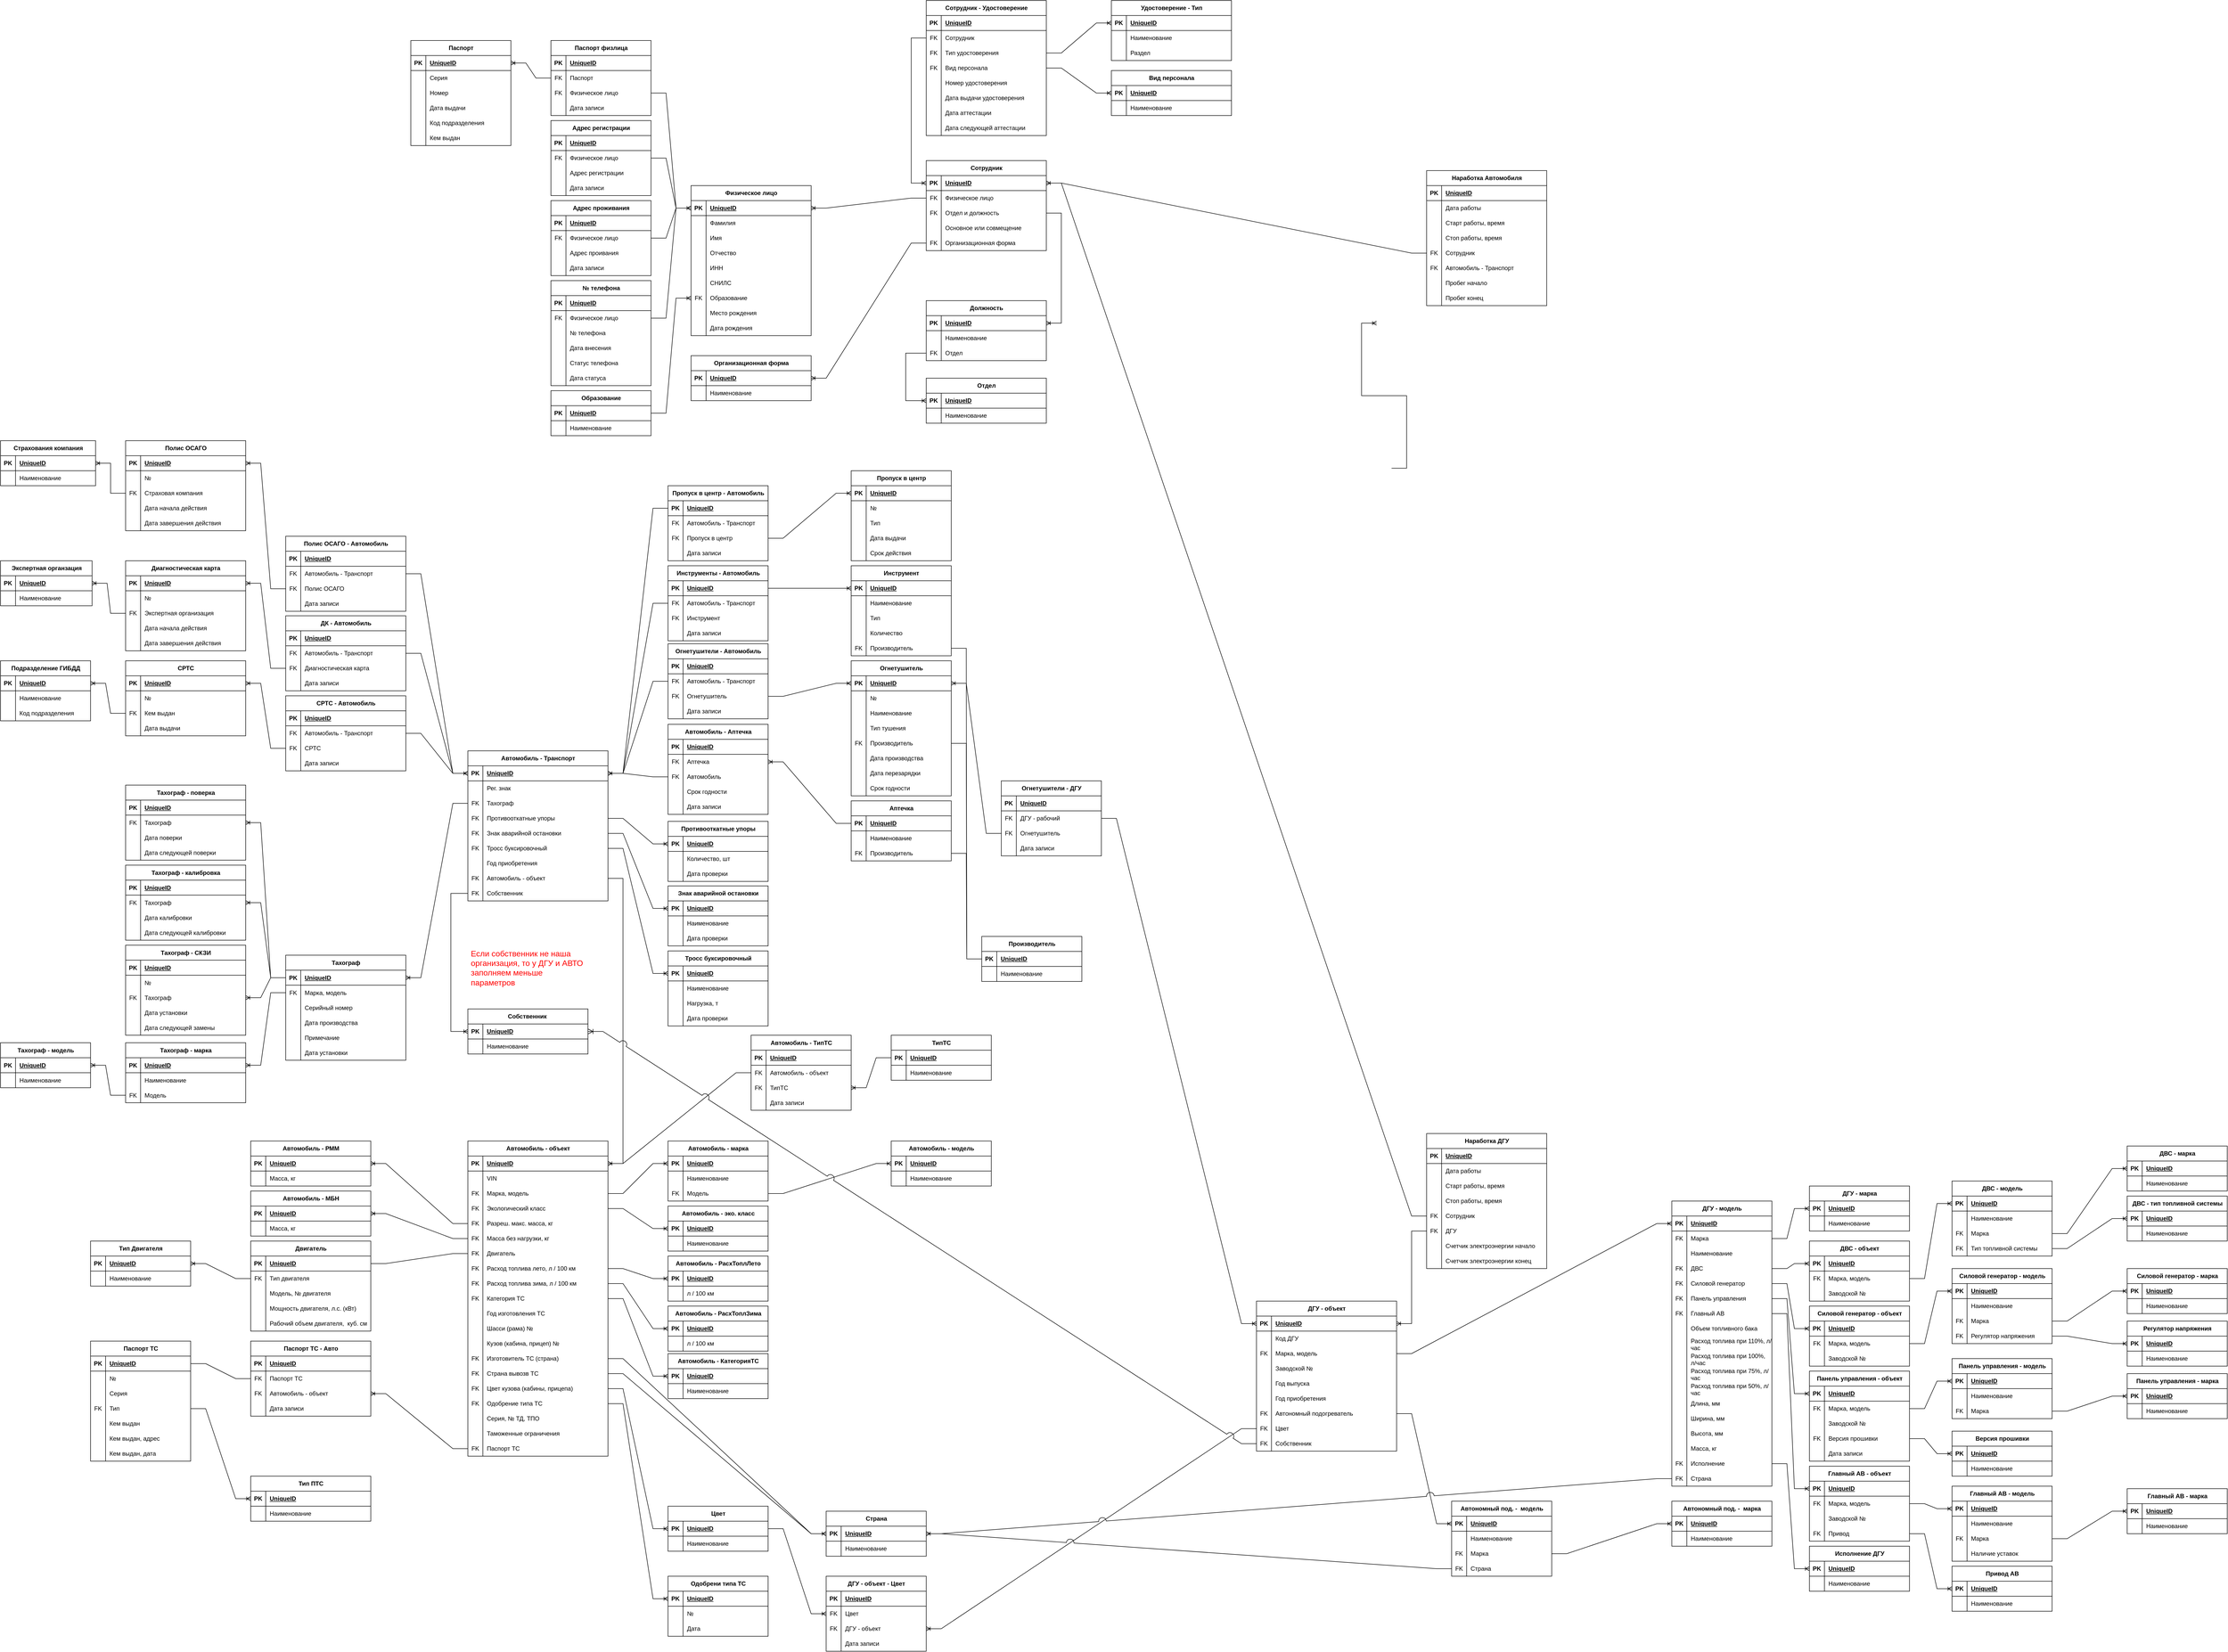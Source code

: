 <mxfile version="21.2.8" type="device">
  <diagram name="Страница 1" id="DL6jGknvzhb_gKb4Vus5">
    <mxGraphModel dx="7997" dy="6858" grid="1" gridSize="10" guides="1" tooltips="1" connect="1" arrows="1" fold="1" page="1" pageScale="1" pageWidth="827" pageHeight="1169" math="0" shadow="0">
      <root>
        <mxCell id="0" />
        <mxCell id="1" parent="0" />
        <mxCell id="3mnoeJhw_c_fS4Uzk-QM-1" value="Автомобиль - Транспорт" style="shape=table;startSize=30;container=1;collapsible=1;childLayout=tableLayout;fixedRows=1;rowLines=0;fontStyle=1;align=center;resizeLast=1;html=1;" parent="1" vertex="1">
          <mxGeometry x="114" y="-740" width="280" height="300" as="geometry" />
        </mxCell>
        <mxCell id="3mnoeJhw_c_fS4Uzk-QM-2" value="" style="shape=tableRow;horizontal=0;startSize=0;swimlaneHead=0;swimlaneBody=0;fillColor=none;collapsible=0;dropTarget=0;points=[[0,0.5],[1,0.5]];portConstraint=eastwest;top=0;left=0;right=0;bottom=1;" parent="3mnoeJhw_c_fS4Uzk-QM-1" vertex="1">
          <mxGeometry y="30" width="280" height="30" as="geometry" />
        </mxCell>
        <mxCell id="3mnoeJhw_c_fS4Uzk-QM-3" value="PK" style="shape=partialRectangle;connectable=0;fillColor=none;top=0;left=0;bottom=0;right=0;fontStyle=1;overflow=hidden;whiteSpace=wrap;html=1;" parent="3mnoeJhw_c_fS4Uzk-QM-2" vertex="1">
          <mxGeometry width="30" height="30" as="geometry">
            <mxRectangle width="30" height="30" as="alternateBounds" />
          </mxGeometry>
        </mxCell>
        <mxCell id="3mnoeJhw_c_fS4Uzk-QM-4" value="UniqueID" style="shape=partialRectangle;connectable=0;fillColor=none;top=0;left=0;bottom=0;right=0;align=left;spacingLeft=6;fontStyle=5;overflow=hidden;whiteSpace=wrap;html=1;" parent="3mnoeJhw_c_fS4Uzk-QM-2" vertex="1">
          <mxGeometry x="30" width="250" height="30" as="geometry">
            <mxRectangle width="250" height="30" as="alternateBounds" />
          </mxGeometry>
        </mxCell>
        <mxCell id="3mnoeJhw_c_fS4Uzk-QM-11" value="" style="shape=tableRow;horizontal=0;startSize=0;swimlaneHead=0;swimlaneBody=0;fillColor=none;collapsible=0;dropTarget=0;points=[[0,0.5],[1,0.5]];portConstraint=eastwest;top=0;left=0;right=0;bottom=0;" parent="3mnoeJhw_c_fS4Uzk-QM-1" vertex="1">
          <mxGeometry y="60" width="280" height="30" as="geometry" />
        </mxCell>
        <mxCell id="3mnoeJhw_c_fS4Uzk-QM-12" value="" style="shape=partialRectangle;connectable=0;fillColor=none;top=0;left=0;bottom=0;right=0;editable=1;overflow=hidden;whiteSpace=wrap;html=1;" parent="3mnoeJhw_c_fS4Uzk-QM-11" vertex="1">
          <mxGeometry width="30" height="30" as="geometry">
            <mxRectangle width="30" height="30" as="alternateBounds" />
          </mxGeometry>
        </mxCell>
        <mxCell id="3mnoeJhw_c_fS4Uzk-QM-13" value="Рег. знак" style="shape=partialRectangle;connectable=0;fillColor=none;top=0;left=0;bottom=0;right=0;align=left;spacingLeft=6;overflow=hidden;whiteSpace=wrap;html=1;" parent="3mnoeJhw_c_fS4Uzk-QM-11" vertex="1">
          <mxGeometry x="30" width="250" height="30" as="geometry">
            <mxRectangle width="250" height="30" as="alternateBounds" />
          </mxGeometry>
        </mxCell>
        <mxCell id="3mnoeJhw_c_fS4Uzk-QM-38" value="" style="shape=tableRow;horizontal=0;startSize=0;swimlaneHead=0;swimlaneBody=0;fillColor=none;collapsible=0;dropTarget=0;points=[[0,0.5],[1,0.5]];portConstraint=eastwest;top=0;left=0;right=0;bottom=0;" parent="3mnoeJhw_c_fS4Uzk-QM-1" vertex="1">
          <mxGeometry y="90" width="280" height="30" as="geometry" />
        </mxCell>
        <mxCell id="3mnoeJhw_c_fS4Uzk-QM-39" value="FK" style="shape=partialRectangle;connectable=0;fillColor=none;top=0;left=0;bottom=0;right=0;editable=1;overflow=hidden;whiteSpace=wrap;html=1;" parent="3mnoeJhw_c_fS4Uzk-QM-38" vertex="1">
          <mxGeometry width="30" height="30" as="geometry">
            <mxRectangle width="30" height="30" as="alternateBounds" />
          </mxGeometry>
        </mxCell>
        <mxCell id="3mnoeJhw_c_fS4Uzk-QM-40" value="Тахограф" style="shape=partialRectangle;connectable=0;fillColor=none;top=0;left=0;bottom=0;right=0;align=left;spacingLeft=6;overflow=hidden;whiteSpace=wrap;html=1;" parent="3mnoeJhw_c_fS4Uzk-QM-38" vertex="1">
          <mxGeometry x="30" width="250" height="30" as="geometry">
            <mxRectangle width="250" height="30" as="alternateBounds" />
          </mxGeometry>
        </mxCell>
        <mxCell id="3mnoeJhw_c_fS4Uzk-QM-314" value="" style="shape=tableRow;horizontal=0;startSize=0;swimlaneHead=0;swimlaneBody=0;fillColor=none;collapsible=0;dropTarget=0;points=[[0,0.5],[1,0.5]];portConstraint=eastwest;top=0;left=0;right=0;bottom=0;" parent="3mnoeJhw_c_fS4Uzk-QM-1" vertex="1">
          <mxGeometry y="120" width="280" height="30" as="geometry" />
        </mxCell>
        <mxCell id="3mnoeJhw_c_fS4Uzk-QM-315" value="FK" style="shape=partialRectangle;connectable=0;fillColor=none;top=0;left=0;bottom=0;right=0;editable=1;overflow=hidden;whiteSpace=wrap;html=1;" parent="3mnoeJhw_c_fS4Uzk-QM-314" vertex="1">
          <mxGeometry width="30" height="30" as="geometry">
            <mxRectangle width="30" height="30" as="alternateBounds" />
          </mxGeometry>
        </mxCell>
        <mxCell id="3mnoeJhw_c_fS4Uzk-QM-316" value="Противооткатные упоры" style="shape=partialRectangle;connectable=0;fillColor=none;top=0;left=0;bottom=0;right=0;align=left;spacingLeft=6;overflow=hidden;whiteSpace=wrap;html=1;" parent="3mnoeJhw_c_fS4Uzk-QM-314" vertex="1">
          <mxGeometry x="30" width="250" height="30" as="geometry">
            <mxRectangle width="250" height="30" as="alternateBounds" />
          </mxGeometry>
        </mxCell>
        <mxCell id="3mnoeJhw_c_fS4Uzk-QM-317" value="" style="shape=tableRow;horizontal=0;startSize=0;swimlaneHead=0;swimlaneBody=0;fillColor=none;collapsible=0;dropTarget=0;points=[[0,0.5],[1,0.5]];portConstraint=eastwest;top=0;left=0;right=0;bottom=0;" parent="3mnoeJhw_c_fS4Uzk-QM-1" vertex="1">
          <mxGeometry y="150" width="280" height="30" as="geometry" />
        </mxCell>
        <mxCell id="3mnoeJhw_c_fS4Uzk-QM-318" value="FK" style="shape=partialRectangle;connectable=0;fillColor=none;top=0;left=0;bottom=0;right=0;editable=1;overflow=hidden;whiteSpace=wrap;html=1;" parent="3mnoeJhw_c_fS4Uzk-QM-317" vertex="1">
          <mxGeometry width="30" height="30" as="geometry">
            <mxRectangle width="30" height="30" as="alternateBounds" />
          </mxGeometry>
        </mxCell>
        <mxCell id="3mnoeJhw_c_fS4Uzk-QM-319" value="Знак аварийной остановки" style="shape=partialRectangle;connectable=0;fillColor=none;top=0;left=0;bottom=0;right=0;align=left;spacingLeft=6;overflow=hidden;whiteSpace=wrap;html=1;" parent="3mnoeJhw_c_fS4Uzk-QM-317" vertex="1">
          <mxGeometry x="30" width="250" height="30" as="geometry">
            <mxRectangle width="250" height="30" as="alternateBounds" />
          </mxGeometry>
        </mxCell>
        <mxCell id="3mnoeJhw_c_fS4Uzk-QM-323" value="" style="shape=tableRow;horizontal=0;startSize=0;swimlaneHead=0;swimlaneBody=0;fillColor=none;collapsible=0;dropTarget=0;points=[[0,0.5],[1,0.5]];portConstraint=eastwest;top=0;left=0;right=0;bottom=0;" parent="3mnoeJhw_c_fS4Uzk-QM-1" vertex="1">
          <mxGeometry y="180" width="280" height="30" as="geometry" />
        </mxCell>
        <mxCell id="3mnoeJhw_c_fS4Uzk-QM-324" value="FK" style="shape=partialRectangle;connectable=0;fillColor=none;top=0;left=0;bottom=0;right=0;editable=1;overflow=hidden;whiteSpace=wrap;html=1;" parent="3mnoeJhw_c_fS4Uzk-QM-323" vertex="1">
          <mxGeometry width="30" height="30" as="geometry">
            <mxRectangle width="30" height="30" as="alternateBounds" />
          </mxGeometry>
        </mxCell>
        <mxCell id="3mnoeJhw_c_fS4Uzk-QM-325" value="Тросс буксировочный" style="shape=partialRectangle;connectable=0;fillColor=none;top=0;left=0;bottom=0;right=0;align=left;spacingLeft=6;overflow=hidden;whiteSpace=wrap;html=1;" parent="3mnoeJhw_c_fS4Uzk-QM-323" vertex="1">
          <mxGeometry x="30" width="250" height="30" as="geometry">
            <mxRectangle width="250" height="30" as="alternateBounds" />
          </mxGeometry>
        </mxCell>
        <mxCell id="9D_K0I7ylkJz3-MTBOo4-360" value="" style="shape=tableRow;horizontal=0;startSize=0;swimlaneHead=0;swimlaneBody=0;fillColor=none;collapsible=0;dropTarget=0;points=[[0,0.5],[1,0.5]];portConstraint=eastwest;top=0;left=0;right=0;bottom=0;" parent="3mnoeJhw_c_fS4Uzk-QM-1" vertex="1">
          <mxGeometry y="210" width="280" height="30" as="geometry" />
        </mxCell>
        <mxCell id="9D_K0I7ylkJz3-MTBOo4-361" value="" style="shape=partialRectangle;connectable=0;fillColor=none;top=0;left=0;bottom=0;right=0;editable=1;overflow=hidden;whiteSpace=wrap;html=1;" parent="9D_K0I7ylkJz3-MTBOo4-360" vertex="1">
          <mxGeometry width="30" height="30" as="geometry">
            <mxRectangle width="30" height="30" as="alternateBounds" />
          </mxGeometry>
        </mxCell>
        <mxCell id="9D_K0I7ylkJz3-MTBOo4-362" value="Год приобретения" style="shape=partialRectangle;connectable=0;fillColor=none;top=0;left=0;bottom=0;right=0;align=left;spacingLeft=6;overflow=hidden;whiteSpace=wrap;html=1;" parent="9D_K0I7ylkJz3-MTBOo4-360" vertex="1">
          <mxGeometry x="30" width="250" height="30" as="geometry">
            <mxRectangle width="250" height="30" as="alternateBounds" />
          </mxGeometry>
        </mxCell>
        <mxCell id="3mnoeJhw_c_fS4Uzk-QM-5" value="" style="shape=tableRow;horizontal=0;startSize=0;swimlaneHead=0;swimlaneBody=0;fillColor=none;collapsible=0;dropTarget=0;points=[[0,0.5],[1,0.5]];portConstraint=eastwest;top=0;left=0;right=0;bottom=0;" parent="3mnoeJhw_c_fS4Uzk-QM-1" vertex="1">
          <mxGeometry y="240" width="280" height="30" as="geometry" />
        </mxCell>
        <mxCell id="3mnoeJhw_c_fS4Uzk-QM-6" value="FK" style="shape=partialRectangle;connectable=0;fillColor=none;top=0;left=0;bottom=0;right=0;editable=1;overflow=hidden;whiteSpace=wrap;html=1;" parent="3mnoeJhw_c_fS4Uzk-QM-5" vertex="1">
          <mxGeometry width="30" height="30" as="geometry">
            <mxRectangle width="30" height="30" as="alternateBounds" />
          </mxGeometry>
        </mxCell>
        <mxCell id="3mnoeJhw_c_fS4Uzk-QM-7" value="Автомобиль - объект" style="shape=partialRectangle;connectable=0;fillColor=none;top=0;left=0;bottom=0;right=0;align=left;spacingLeft=6;overflow=hidden;whiteSpace=wrap;html=1;" parent="3mnoeJhw_c_fS4Uzk-QM-5" vertex="1">
          <mxGeometry x="30" width="250" height="30" as="geometry">
            <mxRectangle width="250" height="30" as="alternateBounds" />
          </mxGeometry>
        </mxCell>
        <mxCell id="LpUrPoJGwYf4KsO-MDiY-1" value="" style="shape=tableRow;horizontal=0;startSize=0;swimlaneHead=0;swimlaneBody=0;fillColor=none;collapsible=0;dropTarget=0;points=[[0,0.5],[1,0.5]];portConstraint=eastwest;top=0;left=0;right=0;bottom=0;" parent="3mnoeJhw_c_fS4Uzk-QM-1" vertex="1">
          <mxGeometry y="270" width="280" height="30" as="geometry" />
        </mxCell>
        <mxCell id="LpUrPoJGwYf4KsO-MDiY-2" value="FK" style="shape=partialRectangle;connectable=0;fillColor=none;top=0;left=0;bottom=0;right=0;editable=1;overflow=hidden;whiteSpace=wrap;html=1;" parent="LpUrPoJGwYf4KsO-MDiY-1" vertex="1">
          <mxGeometry width="30" height="30" as="geometry">
            <mxRectangle width="30" height="30" as="alternateBounds" />
          </mxGeometry>
        </mxCell>
        <mxCell id="LpUrPoJGwYf4KsO-MDiY-3" value="Собственник" style="shape=partialRectangle;connectable=0;fillColor=none;top=0;left=0;bottom=0;right=0;align=left;spacingLeft=6;overflow=hidden;whiteSpace=wrap;html=1;" parent="LpUrPoJGwYf4KsO-MDiY-1" vertex="1">
          <mxGeometry x="30" width="250" height="30" as="geometry">
            <mxRectangle width="250" height="30" as="alternateBounds" />
          </mxGeometry>
        </mxCell>
        <mxCell id="3mnoeJhw_c_fS4Uzk-QM-47" value="Автомобиль - объект" style="shape=table;startSize=30;container=1;collapsible=1;childLayout=tableLayout;fixedRows=1;rowLines=0;fontStyle=1;align=center;resizeLast=1;html=1;" parent="1" vertex="1">
          <mxGeometry x="114" y="40" width="280" height="630" as="geometry" />
        </mxCell>
        <mxCell id="3mnoeJhw_c_fS4Uzk-QM-48" value="" style="shape=tableRow;horizontal=0;startSize=0;swimlaneHead=0;swimlaneBody=0;fillColor=none;collapsible=0;dropTarget=0;points=[[0,0.5],[1,0.5]];portConstraint=eastwest;top=0;left=0;right=0;bottom=1;" parent="3mnoeJhw_c_fS4Uzk-QM-47" vertex="1">
          <mxGeometry y="30" width="280" height="30" as="geometry" />
        </mxCell>
        <mxCell id="3mnoeJhw_c_fS4Uzk-QM-49" value="PK" style="shape=partialRectangle;connectable=0;fillColor=none;top=0;left=0;bottom=0;right=0;fontStyle=1;overflow=hidden;whiteSpace=wrap;html=1;" parent="3mnoeJhw_c_fS4Uzk-QM-48" vertex="1">
          <mxGeometry width="30" height="30" as="geometry">
            <mxRectangle width="30" height="30" as="alternateBounds" />
          </mxGeometry>
        </mxCell>
        <mxCell id="3mnoeJhw_c_fS4Uzk-QM-50" value="UniqueID" style="shape=partialRectangle;connectable=0;fillColor=none;top=0;left=0;bottom=0;right=0;align=left;spacingLeft=6;fontStyle=5;overflow=hidden;whiteSpace=wrap;html=1;" parent="3mnoeJhw_c_fS4Uzk-QM-48" vertex="1">
          <mxGeometry x="30" width="250" height="30" as="geometry">
            <mxRectangle width="250" height="30" as="alternateBounds" />
          </mxGeometry>
        </mxCell>
        <mxCell id="3mnoeJhw_c_fS4Uzk-QM-72" value="" style="shape=tableRow;horizontal=0;startSize=0;swimlaneHead=0;swimlaneBody=0;fillColor=none;collapsible=0;dropTarget=0;points=[[0,0.5],[1,0.5]];portConstraint=eastwest;top=0;left=0;right=0;bottom=0;" parent="3mnoeJhw_c_fS4Uzk-QM-47" vertex="1">
          <mxGeometry y="60" width="280" height="30" as="geometry" />
        </mxCell>
        <mxCell id="3mnoeJhw_c_fS4Uzk-QM-73" value="" style="shape=partialRectangle;connectable=0;fillColor=none;top=0;left=0;bottom=0;right=0;editable=1;overflow=hidden;whiteSpace=wrap;html=1;" parent="3mnoeJhw_c_fS4Uzk-QM-72" vertex="1">
          <mxGeometry width="30" height="30" as="geometry">
            <mxRectangle width="30" height="30" as="alternateBounds" />
          </mxGeometry>
        </mxCell>
        <mxCell id="3mnoeJhw_c_fS4Uzk-QM-74" value="VIN" style="shape=partialRectangle;connectable=0;fillColor=none;top=0;left=0;bottom=0;right=0;align=left;spacingLeft=6;overflow=hidden;whiteSpace=wrap;html=1;" parent="3mnoeJhw_c_fS4Uzk-QM-72" vertex="1">
          <mxGeometry x="30" width="250" height="30" as="geometry">
            <mxRectangle width="250" height="30" as="alternateBounds" />
          </mxGeometry>
        </mxCell>
        <mxCell id="3mnoeJhw_c_fS4Uzk-QM-51" value="" style="shape=tableRow;horizontal=0;startSize=0;swimlaneHead=0;swimlaneBody=0;fillColor=none;collapsible=0;dropTarget=0;points=[[0,0.5],[1,0.5]];portConstraint=eastwest;top=0;left=0;right=0;bottom=0;" parent="3mnoeJhw_c_fS4Uzk-QM-47" vertex="1">
          <mxGeometry y="90" width="280" height="30" as="geometry" />
        </mxCell>
        <mxCell id="3mnoeJhw_c_fS4Uzk-QM-52" value="FK" style="shape=partialRectangle;connectable=0;fillColor=none;top=0;left=0;bottom=0;right=0;editable=1;overflow=hidden;whiteSpace=wrap;html=1;" parent="3mnoeJhw_c_fS4Uzk-QM-51" vertex="1">
          <mxGeometry width="30" height="30" as="geometry">
            <mxRectangle width="30" height="30" as="alternateBounds" />
          </mxGeometry>
        </mxCell>
        <mxCell id="3mnoeJhw_c_fS4Uzk-QM-53" value="Марка, модель" style="shape=partialRectangle;connectable=0;fillColor=none;top=0;left=0;bottom=0;right=0;align=left;spacingLeft=6;overflow=hidden;whiteSpace=wrap;html=1;" parent="3mnoeJhw_c_fS4Uzk-QM-51" vertex="1">
          <mxGeometry x="30" width="250" height="30" as="geometry">
            <mxRectangle width="250" height="30" as="alternateBounds" />
          </mxGeometry>
        </mxCell>
        <mxCell id="3mnoeJhw_c_fS4Uzk-QM-57" value="" style="shape=tableRow;horizontal=0;startSize=0;swimlaneHead=0;swimlaneBody=0;fillColor=none;collapsible=0;dropTarget=0;points=[[0,0.5],[1,0.5]];portConstraint=eastwest;top=0;left=0;right=0;bottom=0;" parent="3mnoeJhw_c_fS4Uzk-QM-47" vertex="1">
          <mxGeometry y="120" width="280" height="30" as="geometry" />
        </mxCell>
        <mxCell id="3mnoeJhw_c_fS4Uzk-QM-58" value="FK" style="shape=partialRectangle;connectable=0;fillColor=none;top=0;left=0;bottom=0;right=0;editable=1;overflow=hidden;whiteSpace=wrap;html=1;" parent="3mnoeJhw_c_fS4Uzk-QM-57" vertex="1">
          <mxGeometry width="30" height="30" as="geometry">
            <mxRectangle width="30" height="30" as="alternateBounds" />
          </mxGeometry>
        </mxCell>
        <mxCell id="3mnoeJhw_c_fS4Uzk-QM-59" value="Экологический класс" style="shape=partialRectangle;connectable=0;fillColor=none;top=0;left=0;bottom=0;right=0;align=left;spacingLeft=6;overflow=hidden;whiteSpace=wrap;html=1;" parent="3mnoeJhw_c_fS4Uzk-QM-57" vertex="1">
          <mxGeometry x="30" width="250" height="30" as="geometry">
            <mxRectangle width="250" height="30" as="alternateBounds" />
          </mxGeometry>
        </mxCell>
        <mxCell id="3mnoeJhw_c_fS4Uzk-QM-60" value="" style="shape=tableRow;horizontal=0;startSize=0;swimlaneHead=0;swimlaneBody=0;fillColor=none;collapsible=0;dropTarget=0;points=[[0,0.5],[1,0.5]];portConstraint=eastwest;top=0;left=0;right=0;bottom=0;" parent="3mnoeJhw_c_fS4Uzk-QM-47" vertex="1">
          <mxGeometry y="150" width="280" height="30" as="geometry" />
        </mxCell>
        <mxCell id="3mnoeJhw_c_fS4Uzk-QM-61" value="FK" style="shape=partialRectangle;connectable=0;fillColor=none;top=0;left=0;bottom=0;right=0;editable=1;overflow=hidden;whiteSpace=wrap;html=1;" parent="3mnoeJhw_c_fS4Uzk-QM-60" vertex="1">
          <mxGeometry width="30" height="30" as="geometry">
            <mxRectangle width="30" height="30" as="alternateBounds" />
          </mxGeometry>
        </mxCell>
        <mxCell id="3mnoeJhw_c_fS4Uzk-QM-62" value="Разреш. макс. масса, кг" style="shape=partialRectangle;connectable=0;fillColor=none;top=0;left=0;bottom=0;right=0;align=left;spacingLeft=6;overflow=hidden;whiteSpace=wrap;html=1;" parent="3mnoeJhw_c_fS4Uzk-QM-60" vertex="1">
          <mxGeometry x="30" width="250" height="30" as="geometry">
            <mxRectangle width="250" height="30" as="alternateBounds" />
          </mxGeometry>
        </mxCell>
        <mxCell id="3mnoeJhw_c_fS4Uzk-QM-102" value="" style="shape=tableRow;horizontal=0;startSize=0;swimlaneHead=0;swimlaneBody=0;fillColor=none;collapsible=0;dropTarget=0;points=[[0,0.5],[1,0.5]];portConstraint=eastwest;top=0;left=0;right=0;bottom=0;" parent="3mnoeJhw_c_fS4Uzk-QM-47" vertex="1">
          <mxGeometry y="180" width="280" height="30" as="geometry" />
        </mxCell>
        <mxCell id="3mnoeJhw_c_fS4Uzk-QM-103" value="FK" style="shape=partialRectangle;connectable=0;fillColor=none;top=0;left=0;bottom=0;right=0;editable=1;overflow=hidden;whiteSpace=wrap;html=1;" parent="3mnoeJhw_c_fS4Uzk-QM-102" vertex="1">
          <mxGeometry width="30" height="30" as="geometry">
            <mxRectangle width="30" height="30" as="alternateBounds" />
          </mxGeometry>
        </mxCell>
        <mxCell id="3mnoeJhw_c_fS4Uzk-QM-104" value="Масса без нагрузки, кг" style="shape=partialRectangle;connectable=0;fillColor=none;top=0;left=0;bottom=0;right=0;align=left;spacingLeft=6;overflow=hidden;whiteSpace=wrap;html=1;" parent="3mnoeJhw_c_fS4Uzk-QM-102" vertex="1">
          <mxGeometry x="30" width="250" height="30" as="geometry">
            <mxRectangle width="250" height="30" as="alternateBounds" />
          </mxGeometry>
        </mxCell>
        <mxCell id="3mnoeJhw_c_fS4Uzk-QM-63" value="" style="shape=tableRow;horizontal=0;startSize=0;swimlaneHead=0;swimlaneBody=0;fillColor=none;collapsible=0;dropTarget=0;points=[[0,0.5],[1,0.5]];portConstraint=eastwest;top=0;left=0;right=0;bottom=0;" parent="3mnoeJhw_c_fS4Uzk-QM-47" vertex="1">
          <mxGeometry y="210" width="280" height="30" as="geometry" />
        </mxCell>
        <mxCell id="3mnoeJhw_c_fS4Uzk-QM-64" value="FK" style="shape=partialRectangle;connectable=0;fillColor=none;top=0;left=0;bottom=0;right=0;editable=1;overflow=hidden;whiteSpace=wrap;html=1;" parent="3mnoeJhw_c_fS4Uzk-QM-63" vertex="1">
          <mxGeometry width="30" height="30" as="geometry">
            <mxRectangle width="30" height="30" as="alternateBounds" />
          </mxGeometry>
        </mxCell>
        <mxCell id="3mnoeJhw_c_fS4Uzk-QM-65" value="Двигатель" style="shape=partialRectangle;connectable=0;fillColor=none;top=0;left=0;bottom=0;right=0;align=left;spacingLeft=6;overflow=hidden;whiteSpace=wrap;html=1;" parent="3mnoeJhw_c_fS4Uzk-QM-63" vertex="1">
          <mxGeometry x="30" width="250" height="30" as="geometry">
            <mxRectangle width="250" height="30" as="alternateBounds" />
          </mxGeometry>
        </mxCell>
        <mxCell id="3mnoeJhw_c_fS4Uzk-QM-66" value="" style="shape=tableRow;horizontal=0;startSize=0;swimlaneHead=0;swimlaneBody=0;fillColor=none;collapsible=0;dropTarget=0;points=[[0,0.5],[1,0.5]];portConstraint=eastwest;top=0;left=0;right=0;bottom=0;" parent="3mnoeJhw_c_fS4Uzk-QM-47" vertex="1">
          <mxGeometry y="240" width="280" height="30" as="geometry" />
        </mxCell>
        <mxCell id="3mnoeJhw_c_fS4Uzk-QM-67" value="FK" style="shape=partialRectangle;connectable=0;fillColor=none;top=0;left=0;bottom=0;right=0;editable=1;overflow=hidden;whiteSpace=wrap;html=1;" parent="3mnoeJhw_c_fS4Uzk-QM-66" vertex="1">
          <mxGeometry width="30" height="30" as="geometry">
            <mxRectangle width="30" height="30" as="alternateBounds" />
          </mxGeometry>
        </mxCell>
        <mxCell id="3mnoeJhw_c_fS4Uzk-QM-68" value="Расход топлива лето, л / 100 км" style="shape=partialRectangle;connectable=0;fillColor=none;top=0;left=0;bottom=0;right=0;align=left;spacingLeft=6;overflow=hidden;whiteSpace=wrap;html=1;" parent="3mnoeJhw_c_fS4Uzk-QM-66" vertex="1">
          <mxGeometry x="30" width="250" height="30" as="geometry">
            <mxRectangle width="250" height="30" as="alternateBounds" />
          </mxGeometry>
        </mxCell>
        <mxCell id="3mnoeJhw_c_fS4Uzk-QM-69" value="" style="shape=tableRow;horizontal=0;startSize=0;swimlaneHead=0;swimlaneBody=0;fillColor=none;collapsible=0;dropTarget=0;points=[[0,0.5],[1,0.5]];portConstraint=eastwest;top=0;left=0;right=0;bottom=0;" parent="3mnoeJhw_c_fS4Uzk-QM-47" vertex="1">
          <mxGeometry y="270" width="280" height="30" as="geometry" />
        </mxCell>
        <mxCell id="3mnoeJhw_c_fS4Uzk-QM-70" value="FK" style="shape=partialRectangle;connectable=0;fillColor=none;top=0;left=0;bottom=0;right=0;editable=1;overflow=hidden;whiteSpace=wrap;html=1;" parent="3mnoeJhw_c_fS4Uzk-QM-69" vertex="1">
          <mxGeometry width="30" height="30" as="geometry">
            <mxRectangle width="30" height="30" as="alternateBounds" />
          </mxGeometry>
        </mxCell>
        <mxCell id="3mnoeJhw_c_fS4Uzk-QM-71" value="Расход топлива зима, л / 100 км" style="shape=partialRectangle;connectable=0;fillColor=none;top=0;left=0;bottom=0;right=0;align=left;spacingLeft=6;overflow=hidden;whiteSpace=wrap;html=1;" parent="3mnoeJhw_c_fS4Uzk-QM-69" vertex="1">
          <mxGeometry x="30" width="250" height="30" as="geometry">
            <mxRectangle width="250" height="30" as="alternateBounds" />
          </mxGeometry>
        </mxCell>
        <mxCell id="3mnoeJhw_c_fS4Uzk-QM-78" value="" style="shape=tableRow;horizontal=0;startSize=0;swimlaneHead=0;swimlaneBody=0;fillColor=none;collapsible=0;dropTarget=0;points=[[0,0.5],[1,0.5]];portConstraint=eastwest;top=0;left=0;right=0;bottom=0;" parent="3mnoeJhw_c_fS4Uzk-QM-47" vertex="1">
          <mxGeometry y="300" width="280" height="30" as="geometry" />
        </mxCell>
        <mxCell id="3mnoeJhw_c_fS4Uzk-QM-79" value="FK" style="shape=partialRectangle;connectable=0;fillColor=none;top=0;left=0;bottom=0;right=0;editable=1;overflow=hidden;whiteSpace=wrap;html=1;" parent="3mnoeJhw_c_fS4Uzk-QM-78" vertex="1">
          <mxGeometry width="30" height="30" as="geometry">
            <mxRectangle width="30" height="30" as="alternateBounds" />
          </mxGeometry>
        </mxCell>
        <mxCell id="3mnoeJhw_c_fS4Uzk-QM-80" value="Категория ТС" style="shape=partialRectangle;connectable=0;fillColor=none;top=0;left=0;bottom=0;right=0;align=left;spacingLeft=6;overflow=hidden;whiteSpace=wrap;html=1;" parent="3mnoeJhw_c_fS4Uzk-QM-78" vertex="1">
          <mxGeometry x="30" width="250" height="30" as="geometry">
            <mxRectangle width="250" height="30" as="alternateBounds" />
          </mxGeometry>
        </mxCell>
        <mxCell id="3mnoeJhw_c_fS4Uzk-QM-81" value="" style="shape=tableRow;horizontal=0;startSize=0;swimlaneHead=0;swimlaneBody=0;fillColor=none;collapsible=0;dropTarget=0;points=[[0,0.5],[1,0.5]];portConstraint=eastwest;top=0;left=0;right=0;bottom=0;" parent="3mnoeJhw_c_fS4Uzk-QM-47" vertex="1">
          <mxGeometry y="330" width="280" height="30" as="geometry" />
        </mxCell>
        <mxCell id="3mnoeJhw_c_fS4Uzk-QM-82" value="" style="shape=partialRectangle;connectable=0;fillColor=none;top=0;left=0;bottom=0;right=0;editable=1;overflow=hidden;whiteSpace=wrap;html=1;" parent="3mnoeJhw_c_fS4Uzk-QM-81" vertex="1">
          <mxGeometry width="30" height="30" as="geometry">
            <mxRectangle width="30" height="30" as="alternateBounds" />
          </mxGeometry>
        </mxCell>
        <mxCell id="3mnoeJhw_c_fS4Uzk-QM-83" value="Год изготовления ТС" style="shape=partialRectangle;connectable=0;fillColor=none;top=0;left=0;bottom=0;right=0;align=left;spacingLeft=6;overflow=hidden;whiteSpace=wrap;html=1;" parent="3mnoeJhw_c_fS4Uzk-QM-81" vertex="1">
          <mxGeometry x="30" width="250" height="30" as="geometry">
            <mxRectangle width="250" height="30" as="alternateBounds" />
          </mxGeometry>
        </mxCell>
        <mxCell id="3mnoeJhw_c_fS4Uzk-QM-87" value="" style="shape=tableRow;horizontal=0;startSize=0;swimlaneHead=0;swimlaneBody=0;fillColor=none;collapsible=0;dropTarget=0;points=[[0,0.5],[1,0.5]];portConstraint=eastwest;top=0;left=0;right=0;bottom=0;" parent="3mnoeJhw_c_fS4Uzk-QM-47" vertex="1">
          <mxGeometry y="360" width="280" height="30" as="geometry" />
        </mxCell>
        <mxCell id="3mnoeJhw_c_fS4Uzk-QM-88" value="" style="shape=partialRectangle;connectable=0;fillColor=none;top=0;left=0;bottom=0;right=0;editable=1;overflow=hidden;whiteSpace=wrap;html=1;" parent="3mnoeJhw_c_fS4Uzk-QM-87" vertex="1">
          <mxGeometry width="30" height="30" as="geometry">
            <mxRectangle width="30" height="30" as="alternateBounds" />
          </mxGeometry>
        </mxCell>
        <mxCell id="3mnoeJhw_c_fS4Uzk-QM-89" value="Шасси (рама) №" style="shape=partialRectangle;connectable=0;fillColor=none;top=0;left=0;bottom=0;right=0;align=left;spacingLeft=6;overflow=hidden;whiteSpace=wrap;html=1;" parent="3mnoeJhw_c_fS4Uzk-QM-87" vertex="1">
          <mxGeometry x="30" width="250" height="30" as="geometry">
            <mxRectangle width="250" height="30" as="alternateBounds" />
          </mxGeometry>
        </mxCell>
        <mxCell id="3mnoeJhw_c_fS4Uzk-QM-90" value="" style="shape=tableRow;horizontal=0;startSize=0;swimlaneHead=0;swimlaneBody=0;fillColor=none;collapsible=0;dropTarget=0;points=[[0,0.5],[1,0.5]];portConstraint=eastwest;top=0;left=0;right=0;bottom=0;" parent="3mnoeJhw_c_fS4Uzk-QM-47" vertex="1">
          <mxGeometry y="390" width="280" height="30" as="geometry" />
        </mxCell>
        <mxCell id="3mnoeJhw_c_fS4Uzk-QM-91" value="" style="shape=partialRectangle;connectable=0;fillColor=none;top=0;left=0;bottom=0;right=0;editable=1;overflow=hidden;whiteSpace=wrap;html=1;" parent="3mnoeJhw_c_fS4Uzk-QM-90" vertex="1">
          <mxGeometry width="30" height="30" as="geometry">
            <mxRectangle width="30" height="30" as="alternateBounds" />
          </mxGeometry>
        </mxCell>
        <mxCell id="3mnoeJhw_c_fS4Uzk-QM-92" value="Кузов (кабина, прицеп) №" style="shape=partialRectangle;connectable=0;fillColor=none;top=0;left=0;bottom=0;right=0;align=left;spacingLeft=6;overflow=hidden;whiteSpace=wrap;html=1;" parent="3mnoeJhw_c_fS4Uzk-QM-90" vertex="1">
          <mxGeometry x="30" width="250" height="30" as="geometry">
            <mxRectangle width="250" height="30" as="alternateBounds" />
          </mxGeometry>
        </mxCell>
        <mxCell id="3mnoeJhw_c_fS4Uzk-QM-105" value="" style="shape=tableRow;horizontal=0;startSize=0;swimlaneHead=0;swimlaneBody=0;fillColor=none;collapsible=0;dropTarget=0;points=[[0,0.5],[1,0.5]];portConstraint=eastwest;top=0;left=0;right=0;bottom=0;" parent="3mnoeJhw_c_fS4Uzk-QM-47" vertex="1">
          <mxGeometry y="420" width="280" height="30" as="geometry" />
        </mxCell>
        <mxCell id="3mnoeJhw_c_fS4Uzk-QM-106" value="FK" style="shape=partialRectangle;connectable=0;fillColor=none;top=0;left=0;bottom=0;right=0;editable=1;overflow=hidden;whiteSpace=wrap;html=1;" parent="3mnoeJhw_c_fS4Uzk-QM-105" vertex="1">
          <mxGeometry width="30" height="30" as="geometry">
            <mxRectangle width="30" height="30" as="alternateBounds" />
          </mxGeometry>
        </mxCell>
        <mxCell id="3mnoeJhw_c_fS4Uzk-QM-107" value="Изготовитель ТС (страна)" style="shape=partialRectangle;connectable=0;fillColor=none;top=0;left=0;bottom=0;right=0;align=left;spacingLeft=6;overflow=hidden;whiteSpace=wrap;html=1;" parent="3mnoeJhw_c_fS4Uzk-QM-105" vertex="1">
          <mxGeometry x="30" width="250" height="30" as="geometry">
            <mxRectangle width="250" height="30" as="alternateBounds" />
          </mxGeometry>
        </mxCell>
        <mxCell id="3mnoeJhw_c_fS4Uzk-QM-111" value="" style="shape=tableRow;horizontal=0;startSize=0;swimlaneHead=0;swimlaneBody=0;fillColor=none;collapsible=0;dropTarget=0;points=[[0,0.5],[1,0.5]];portConstraint=eastwest;top=0;left=0;right=0;bottom=0;" parent="3mnoeJhw_c_fS4Uzk-QM-47" vertex="1">
          <mxGeometry y="450" width="280" height="30" as="geometry" />
        </mxCell>
        <mxCell id="3mnoeJhw_c_fS4Uzk-QM-112" value="FK" style="shape=partialRectangle;connectable=0;fillColor=none;top=0;left=0;bottom=0;right=0;editable=1;overflow=hidden;whiteSpace=wrap;html=1;" parent="3mnoeJhw_c_fS4Uzk-QM-111" vertex="1">
          <mxGeometry width="30" height="30" as="geometry">
            <mxRectangle width="30" height="30" as="alternateBounds" />
          </mxGeometry>
        </mxCell>
        <mxCell id="3mnoeJhw_c_fS4Uzk-QM-113" value="Страна вывозв ТС" style="shape=partialRectangle;connectable=0;fillColor=none;top=0;left=0;bottom=0;right=0;align=left;spacingLeft=6;overflow=hidden;whiteSpace=wrap;html=1;" parent="3mnoeJhw_c_fS4Uzk-QM-111" vertex="1">
          <mxGeometry x="30" width="250" height="30" as="geometry">
            <mxRectangle width="250" height="30" as="alternateBounds" />
          </mxGeometry>
        </mxCell>
        <mxCell id="3mnoeJhw_c_fS4Uzk-QM-93" value="" style="shape=tableRow;horizontal=0;startSize=0;swimlaneHead=0;swimlaneBody=0;fillColor=none;collapsible=0;dropTarget=0;points=[[0,0.5],[1,0.5]];portConstraint=eastwest;top=0;left=0;right=0;bottom=0;" parent="3mnoeJhw_c_fS4Uzk-QM-47" vertex="1">
          <mxGeometry y="480" width="280" height="30" as="geometry" />
        </mxCell>
        <mxCell id="3mnoeJhw_c_fS4Uzk-QM-94" value="FK" style="shape=partialRectangle;connectable=0;fillColor=none;top=0;left=0;bottom=0;right=0;editable=1;overflow=hidden;whiteSpace=wrap;html=1;" parent="3mnoeJhw_c_fS4Uzk-QM-93" vertex="1">
          <mxGeometry width="30" height="30" as="geometry">
            <mxRectangle width="30" height="30" as="alternateBounds" />
          </mxGeometry>
        </mxCell>
        <mxCell id="3mnoeJhw_c_fS4Uzk-QM-95" value="Цвет кузова (кабины, прицепа)" style="shape=partialRectangle;connectable=0;fillColor=none;top=0;left=0;bottom=0;right=0;align=left;spacingLeft=6;overflow=hidden;whiteSpace=wrap;html=1;" parent="3mnoeJhw_c_fS4Uzk-QM-93" vertex="1">
          <mxGeometry x="30" width="250" height="30" as="geometry">
            <mxRectangle width="250" height="30" as="alternateBounds" />
          </mxGeometry>
        </mxCell>
        <mxCell id="3mnoeJhw_c_fS4Uzk-QM-108" value="" style="shape=tableRow;horizontal=0;startSize=0;swimlaneHead=0;swimlaneBody=0;fillColor=none;collapsible=0;dropTarget=0;points=[[0,0.5],[1,0.5]];portConstraint=eastwest;top=0;left=0;right=0;bottom=0;" parent="3mnoeJhw_c_fS4Uzk-QM-47" vertex="1">
          <mxGeometry y="510" width="280" height="30" as="geometry" />
        </mxCell>
        <mxCell id="3mnoeJhw_c_fS4Uzk-QM-109" value="FK" style="shape=partialRectangle;connectable=0;fillColor=none;top=0;left=0;bottom=0;right=0;editable=1;overflow=hidden;whiteSpace=wrap;html=1;" parent="3mnoeJhw_c_fS4Uzk-QM-108" vertex="1">
          <mxGeometry width="30" height="30" as="geometry">
            <mxRectangle width="30" height="30" as="alternateBounds" />
          </mxGeometry>
        </mxCell>
        <mxCell id="3mnoeJhw_c_fS4Uzk-QM-110" value="Одобрение типа ТС" style="shape=partialRectangle;connectable=0;fillColor=none;top=0;left=0;bottom=0;right=0;align=left;spacingLeft=6;overflow=hidden;whiteSpace=wrap;html=1;" parent="3mnoeJhw_c_fS4Uzk-QM-108" vertex="1">
          <mxGeometry x="30" width="250" height="30" as="geometry">
            <mxRectangle width="250" height="30" as="alternateBounds" />
          </mxGeometry>
        </mxCell>
        <mxCell id="3mnoeJhw_c_fS4Uzk-QM-114" value="" style="shape=tableRow;horizontal=0;startSize=0;swimlaneHead=0;swimlaneBody=0;fillColor=none;collapsible=0;dropTarget=0;points=[[0,0.5],[1,0.5]];portConstraint=eastwest;top=0;left=0;right=0;bottom=0;" parent="3mnoeJhw_c_fS4Uzk-QM-47" vertex="1">
          <mxGeometry y="540" width="280" height="30" as="geometry" />
        </mxCell>
        <mxCell id="3mnoeJhw_c_fS4Uzk-QM-115" value="" style="shape=partialRectangle;connectable=0;fillColor=none;top=0;left=0;bottom=0;right=0;editable=1;overflow=hidden;whiteSpace=wrap;html=1;" parent="3mnoeJhw_c_fS4Uzk-QM-114" vertex="1">
          <mxGeometry width="30" height="30" as="geometry">
            <mxRectangle width="30" height="30" as="alternateBounds" />
          </mxGeometry>
        </mxCell>
        <mxCell id="3mnoeJhw_c_fS4Uzk-QM-116" value="Серия, № ТД, ТПО" style="shape=partialRectangle;connectable=0;fillColor=none;top=0;left=0;bottom=0;right=0;align=left;spacingLeft=6;overflow=hidden;whiteSpace=wrap;html=1;" parent="3mnoeJhw_c_fS4Uzk-QM-114" vertex="1">
          <mxGeometry x="30" width="250" height="30" as="geometry">
            <mxRectangle width="250" height="30" as="alternateBounds" />
          </mxGeometry>
        </mxCell>
        <mxCell id="3mnoeJhw_c_fS4Uzk-QM-117" value="" style="shape=tableRow;horizontal=0;startSize=0;swimlaneHead=0;swimlaneBody=0;fillColor=none;collapsible=0;dropTarget=0;points=[[0,0.5],[1,0.5]];portConstraint=eastwest;top=0;left=0;right=0;bottom=0;" parent="3mnoeJhw_c_fS4Uzk-QM-47" vertex="1">
          <mxGeometry y="570" width="280" height="30" as="geometry" />
        </mxCell>
        <mxCell id="3mnoeJhw_c_fS4Uzk-QM-118" value="" style="shape=partialRectangle;connectable=0;fillColor=none;top=0;left=0;bottom=0;right=0;editable=1;overflow=hidden;whiteSpace=wrap;html=1;" parent="3mnoeJhw_c_fS4Uzk-QM-117" vertex="1">
          <mxGeometry width="30" height="30" as="geometry">
            <mxRectangle width="30" height="30" as="alternateBounds" />
          </mxGeometry>
        </mxCell>
        <mxCell id="3mnoeJhw_c_fS4Uzk-QM-119" value="Таможенные ограничения" style="shape=partialRectangle;connectable=0;fillColor=none;top=0;left=0;bottom=0;right=0;align=left;spacingLeft=6;overflow=hidden;whiteSpace=wrap;html=1;" parent="3mnoeJhw_c_fS4Uzk-QM-117" vertex="1">
          <mxGeometry x="30" width="250" height="30" as="geometry">
            <mxRectangle width="250" height="30" as="alternateBounds" />
          </mxGeometry>
        </mxCell>
        <mxCell id="3mnoeJhw_c_fS4Uzk-QM-120" value="" style="shape=tableRow;horizontal=0;startSize=0;swimlaneHead=0;swimlaneBody=0;fillColor=none;collapsible=0;dropTarget=0;points=[[0,0.5],[1,0.5]];portConstraint=eastwest;top=0;left=0;right=0;bottom=0;" parent="3mnoeJhw_c_fS4Uzk-QM-47" vertex="1">
          <mxGeometry y="600" width="280" height="30" as="geometry" />
        </mxCell>
        <mxCell id="3mnoeJhw_c_fS4Uzk-QM-121" value="FK" style="shape=partialRectangle;connectable=0;fillColor=none;top=0;left=0;bottom=0;right=0;editable=1;overflow=hidden;whiteSpace=wrap;html=1;" parent="3mnoeJhw_c_fS4Uzk-QM-120" vertex="1">
          <mxGeometry width="30" height="30" as="geometry">
            <mxRectangle width="30" height="30" as="alternateBounds" />
          </mxGeometry>
        </mxCell>
        <mxCell id="3mnoeJhw_c_fS4Uzk-QM-122" value="Паспорт ТС" style="shape=partialRectangle;connectable=0;fillColor=none;top=0;left=0;bottom=0;right=0;align=left;spacingLeft=6;overflow=hidden;whiteSpace=wrap;html=1;" parent="3mnoeJhw_c_fS4Uzk-QM-120" vertex="1">
          <mxGeometry x="30" width="250" height="30" as="geometry">
            <mxRectangle width="250" height="30" as="alternateBounds" />
          </mxGeometry>
        </mxCell>
        <mxCell id="3mnoeJhw_c_fS4Uzk-QM-123" value="Автомобиль - марка" style="shape=table;startSize=30;container=1;collapsible=1;childLayout=tableLayout;fixedRows=1;rowLines=0;fontStyle=1;align=center;resizeLast=1;html=1;" parent="1" vertex="1">
          <mxGeometry x="514" y="40" width="200" height="120" as="geometry" />
        </mxCell>
        <mxCell id="3mnoeJhw_c_fS4Uzk-QM-124" value="" style="shape=tableRow;horizontal=0;startSize=0;swimlaneHead=0;swimlaneBody=0;fillColor=none;collapsible=0;dropTarget=0;points=[[0,0.5],[1,0.5]];portConstraint=eastwest;top=0;left=0;right=0;bottom=1;" parent="3mnoeJhw_c_fS4Uzk-QM-123" vertex="1">
          <mxGeometry y="30" width="200" height="30" as="geometry" />
        </mxCell>
        <mxCell id="3mnoeJhw_c_fS4Uzk-QM-125" value="PK" style="shape=partialRectangle;connectable=0;fillColor=none;top=0;left=0;bottom=0;right=0;fontStyle=1;overflow=hidden;whiteSpace=wrap;html=1;" parent="3mnoeJhw_c_fS4Uzk-QM-124" vertex="1">
          <mxGeometry width="30" height="30" as="geometry">
            <mxRectangle width="30" height="30" as="alternateBounds" />
          </mxGeometry>
        </mxCell>
        <mxCell id="3mnoeJhw_c_fS4Uzk-QM-126" value="UniqueID" style="shape=partialRectangle;connectable=0;fillColor=none;top=0;left=0;bottom=0;right=0;align=left;spacingLeft=6;fontStyle=5;overflow=hidden;whiteSpace=wrap;html=1;" parent="3mnoeJhw_c_fS4Uzk-QM-124" vertex="1">
          <mxGeometry x="30" width="170" height="30" as="geometry">
            <mxRectangle width="170" height="30" as="alternateBounds" />
          </mxGeometry>
        </mxCell>
        <mxCell id="3mnoeJhw_c_fS4Uzk-QM-127" value="" style="shape=tableRow;horizontal=0;startSize=0;swimlaneHead=0;swimlaneBody=0;fillColor=none;collapsible=0;dropTarget=0;points=[[0,0.5],[1,0.5]];portConstraint=eastwest;top=0;left=0;right=0;bottom=0;" parent="3mnoeJhw_c_fS4Uzk-QM-123" vertex="1">
          <mxGeometry y="60" width="200" height="30" as="geometry" />
        </mxCell>
        <mxCell id="3mnoeJhw_c_fS4Uzk-QM-128" value="" style="shape=partialRectangle;connectable=0;fillColor=none;top=0;left=0;bottom=0;right=0;editable=1;overflow=hidden;whiteSpace=wrap;html=1;" parent="3mnoeJhw_c_fS4Uzk-QM-127" vertex="1">
          <mxGeometry width="30" height="30" as="geometry">
            <mxRectangle width="30" height="30" as="alternateBounds" />
          </mxGeometry>
        </mxCell>
        <mxCell id="3mnoeJhw_c_fS4Uzk-QM-129" value="Наименование" style="shape=partialRectangle;connectable=0;fillColor=none;top=0;left=0;bottom=0;right=0;align=left;spacingLeft=6;overflow=hidden;whiteSpace=wrap;html=1;" parent="3mnoeJhw_c_fS4Uzk-QM-127" vertex="1">
          <mxGeometry x="30" width="170" height="30" as="geometry">
            <mxRectangle width="170" height="30" as="alternateBounds" />
          </mxGeometry>
        </mxCell>
        <mxCell id="3mnoeJhw_c_fS4Uzk-QM-130" value="" style="shape=tableRow;horizontal=0;startSize=0;swimlaneHead=0;swimlaneBody=0;fillColor=none;collapsible=0;dropTarget=0;points=[[0,0.5],[1,0.5]];portConstraint=eastwest;top=0;left=0;right=0;bottom=0;" parent="3mnoeJhw_c_fS4Uzk-QM-123" vertex="1">
          <mxGeometry y="90" width="200" height="30" as="geometry" />
        </mxCell>
        <mxCell id="3mnoeJhw_c_fS4Uzk-QM-131" value="FK" style="shape=partialRectangle;connectable=0;fillColor=none;top=0;left=0;bottom=0;right=0;editable=1;overflow=hidden;whiteSpace=wrap;html=1;" parent="3mnoeJhw_c_fS4Uzk-QM-130" vertex="1">
          <mxGeometry width="30" height="30" as="geometry">
            <mxRectangle width="30" height="30" as="alternateBounds" />
          </mxGeometry>
        </mxCell>
        <mxCell id="3mnoeJhw_c_fS4Uzk-QM-132" value="Модель" style="shape=partialRectangle;connectable=0;fillColor=none;top=0;left=0;bottom=0;right=0;align=left;spacingLeft=6;overflow=hidden;whiteSpace=wrap;html=1;" parent="3mnoeJhw_c_fS4Uzk-QM-130" vertex="1">
          <mxGeometry x="30" width="170" height="30" as="geometry">
            <mxRectangle width="170" height="30" as="alternateBounds" />
          </mxGeometry>
        </mxCell>
        <mxCell id="3mnoeJhw_c_fS4Uzk-QM-139" value="Автомобиль - модель" style="shape=table;startSize=30;container=1;collapsible=1;childLayout=tableLayout;fixedRows=1;rowLines=0;fontStyle=1;align=center;resizeLast=1;html=1;" parent="1" vertex="1">
          <mxGeometry x="960" y="40" width="200" height="90" as="geometry" />
        </mxCell>
        <mxCell id="3mnoeJhw_c_fS4Uzk-QM-140" value="" style="shape=tableRow;horizontal=0;startSize=0;swimlaneHead=0;swimlaneBody=0;fillColor=none;collapsible=0;dropTarget=0;points=[[0,0.5],[1,0.5]];portConstraint=eastwest;top=0;left=0;right=0;bottom=1;" parent="3mnoeJhw_c_fS4Uzk-QM-139" vertex="1">
          <mxGeometry y="30" width="200" height="30" as="geometry" />
        </mxCell>
        <mxCell id="3mnoeJhw_c_fS4Uzk-QM-141" value="PK" style="shape=partialRectangle;connectable=0;fillColor=none;top=0;left=0;bottom=0;right=0;fontStyle=1;overflow=hidden;whiteSpace=wrap;html=1;" parent="3mnoeJhw_c_fS4Uzk-QM-140" vertex="1">
          <mxGeometry width="30" height="30" as="geometry">
            <mxRectangle width="30" height="30" as="alternateBounds" />
          </mxGeometry>
        </mxCell>
        <mxCell id="3mnoeJhw_c_fS4Uzk-QM-142" value="UniqueID" style="shape=partialRectangle;connectable=0;fillColor=none;top=0;left=0;bottom=0;right=0;align=left;spacingLeft=6;fontStyle=5;overflow=hidden;whiteSpace=wrap;html=1;" parent="3mnoeJhw_c_fS4Uzk-QM-140" vertex="1">
          <mxGeometry x="30" width="170" height="30" as="geometry">
            <mxRectangle width="170" height="30" as="alternateBounds" />
          </mxGeometry>
        </mxCell>
        <mxCell id="3mnoeJhw_c_fS4Uzk-QM-143" value="" style="shape=tableRow;horizontal=0;startSize=0;swimlaneHead=0;swimlaneBody=0;fillColor=none;collapsible=0;dropTarget=0;points=[[0,0.5],[1,0.5]];portConstraint=eastwest;top=0;left=0;right=0;bottom=0;" parent="3mnoeJhw_c_fS4Uzk-QM-139" vertex="1">
          <mxGeometry y="60" width="200" height="30" as="geometry" />
        </mxCell>
        <mxCell id="3mnoeJhw_c_fS4Uzk-QM-144" value="" style="shape=partialRectangle;connectable=0;fillColor=none;top=0;left=0;bottom=0;right=0;editable=1;overflow=hidden;whiteSpace=wrap;html=1;" parent="3mnoeJhw_c_fS4Uzk-QM-143" vertex="1">
          <mxGeometry width="30" height="30" as="geometry">
            <mxRectangle width="30" height="30" as="alternateBounds" />
          </mxGeometry>
        </mxCell>
        <mxCell id="3mnoeJhw_c_fS4Uzk-QM-145" value="Наименование" style="shape=partialRectangle;connectable=0;fillColor=none;top=0;left=0;bottom=0;right=0;align=left;spacingLeft=6;overflow=hidden;whiteSpace=wrap;html=1;" parent="3mnoeJhw_c_fS4Uzk-QM-143" vertex="1">
          <mxGeometry x="30" width="170" height="30" as="geometry">
            <mxRectangle width="170" height="30" as="alternateBounds" />
          </mxGeometry>
        </mxCell>
        <mxCell id="3mnoeJhw_c_fS4Uzk-QM-152" value="" style="edgeStyle=entityRelationEdgeStyle;fontSize=12;html=1;endArrow=ERoneToMany;rounded=0;exitX=1;exitY=0.5;exitDx=0;exitDy=0;entryX=0;entryY=0.5;entryDx=0;entryDy=0;endFill=0;" parent="1" source="3mnoeJhw_c_fS4Uzk-QM-51" target="3mnoeJhw_c_fS4Uzk-QM-124" edge="1">
          <mxGeometry width="100" height="100" relative="1" as="geometry">
            <mxPoint x="604" y="470" as="sourcePoint" />
            <mxPoint x="704" y="370" as="targetPoint" />
          </mxGeometry>
        </mxCell>
        <mxCell id="3mnoeJhw_c_fS4Uzk-QM-153" value="" style="edgeStyle=entityRelationEdgeStyle;fontSize=12;html=1;endArrow=ERoneToMany;rounded=0;entryX=0;entryY=0.5;entryDx=0;entryDy=0;exitX=1;exitY=0.5;exitDx=0;exitDy=0;" parent="1" source="3mnoeJhw_c_fS4Uzk-QM-130" target="3mnoeJhw_c_fS4Uzk-QM-140" edge="1">
          <mxGeometry width="100" height="100" relative="1" as="geometry">
            <mxPoint x="530" y="470" as="sourcePoint" />
            <mxPoint x="630" y="370" as="targetPoint" />
          </mxGeometry>
        </mxCell>
        <mxCell id="3mnoeJhw_c_fS4Uzk-QM-154" value="Автомобиль - эко. класс" style="shape=table;startSize=30;container=1;collapsible=1;childLayout=tableLayout;fixedRows=1;rowLines=0;fontStyle=1;align=center;resizeLast=1;html=1;" parent="1" vertex="1">
          <mxGeometry x="514" y="170" width="200" height="90" as="geometry" />
        </mxCell>
        <mxCell id="3mnoeJhw_c_fS4Uzk-QM-155" value="" style="shape=tableRow;horizontal=0;startSize=0;swimlaneHead=0;swimlaneBody=0;fillColor=none;collapsible=0;dropTarget=0;points=[[0,0.5],[1,0.5]];portConstraint=eastwest;top=0;left=0;right=0;bottom=1;" parent="3mnoeJhw_c_fS4Uzk-QM-154" vertex="1">
          <mxGeometry y="30" width="200" height="30" as="geometry" />
        </mxCell>
        <mxCell id="3mnoeJhw_c_fS4Uzk-QM-156" value="PK" style="shape=partialRectangle;connectable=0;fillColor=none;top=0;left=0;bottom=0;right=0;fontStyle=1;overflow=hidden;whiteSpace=wrap;html=1;" parent="3mnoeJhw_c_fS4Uzk-QM-155" vertex="1">
          <mxGeometry width="30" height="30" as="geometry">
            <mxRectangle width="30" height="30" as="alternateBounds" />
          </mxGeometry>
        </mxCell>
        <mxCell id="3mnoeJhw_c_fS4Uzk-QM-157" value="UniqueID" style="shape=partialRectangle;connectable=0;fillColor=none;top=0;left=0;bottom=0;right=0;align=left;spacingLeft=6;fontStyle=5;overflow=hidden;whiteSpace=wrap;html=1;" parent="3mnoeJhw_c_fS4Uzk-QM-155" vertex="1">
          <mxGeometry x="30" width="170" height="30" as="geometry">
            <mxRectangle width="170" height="30" as="alternateBounds" />
          </mxGeometry>
        </mxCell>
        <mxCell id="3mnoeJhw_c_fS4Uzk-QM-158" value="" style="shape=tableRow;horizontal=0;startSize=0;swimlaneHead=0;swimlaneBody=0;fillColor=none;collapsible=0;dropTarget=0;points=[[0,0.5],[1,0.5]];portConstraint=eastwest;top=0;left=0;right=0;bottom=0;" parent="3mnoeJhw_c_fS4Uzk-QM-154" vertex="1">
          <mxGeometry y="60" width="200" height="30" as="geometry" />
        </mxCell>
        <mxCell id="3mnoeJhw_c_fS4Uzk-QM-159" value="" style="shape=partialRectangle;connectable=0;fillColor=none;top=0;left=0;bottom=0;right=0;editable=1;overflow=hidden;whiteSpace=wrap;html=1;" parent="3mnoeJhw_c_fS4Uzk-QM-158" vertex="1">
          <mxGeometry width="30" height="30" as="geometry">
            <mxRectangle width="30" height="30" as="alternateBounds" />
          </mxGeometry>
        </mxCell>
        <mxCell id="3mnoeJhw_c_fS4Uzk-QM-160" value="Наименование" style="shape=partialRectangle;connectable=0;fillColor=none;top=0;left=0;bottom=0;right=0;align=left;spacingLeft=6;overflow=hidden;whiteSpace=wrap;html=1;" parent="3mnoeJhw_c_fS4Uzk-QM-158" vertex="1">
          <mxGeometry x="30" width="170" height="30" as="geometry">
            <mxRectangle width="170" height="30" as="alternateBounds" />
          </mxGeometry>
        </mxCell>
        <mxCell id="3mnoeJhw_c_fS4Uzk-QM-161" value="" style="edgeStyle=entityRelationEdgeStyle;fontSize=12;html=1;endArrow=ERoneToMany;rounded=0;exitX=1;exitY=0.5;exitDx=0;exitDy=0;entryX=0;entryY=0.5;entryDx=0;entryDy=0;endFill=0;" parent="1" source="3mnoeJhw_c_fS4Uzk-QM-57" target="3mnoeJhw_c_fS4Uzk-QM-155" edge="1">
          <mxGeometry width="100" height="100" relative="1" as="geometry">
            <mxPoint x="604" y="470" as="sourcePoint" />
            <mxPoint x="704" y="370" as="targetPoint" />
          </mxGeometry>
        </mxCell>
        <mxCell id="3mnoeJhw_c_fS4Uzk-QM-162" value="Автомобиль - РММ" style="shape=table;startSize=30;container=1;collapsible=1;childLayout=tableLayout;fixedRows=1;rowLines=0;fontStyle=1;align=center;resizeLast=1;html=1;" parent="1" vertex="1">
          <mxGeometry x="-320" y="40" width="240" height="90" as="geometry" />
        </mxCell>
        <mxCell id="3mnoeJhw_c_fS4Uzk-QM-163" value="" style="shape=tableRow;horizontal=0;startSize=0;swimlaneHead=0;swimlaneBody=0;fillColor=none;collapsible=0;dropTarget=0;points=[[0,0.5],[1,0.5]];portConstraint=eastwest;top=0;left=0;right=0;bottom=1;" parent="3mnoeJhw_c_fS4Uzk-QM-162" vertex="1">
          <mxGeometry y="30" width="240" height="30" as="geometry" />
        </mxCell>
        <mxCell id="3mnoeJhw_c_fS4Uzk-QM-164" value="PK" style="shape=partialRectangle;connectable=0;fillColor=none;top=0;left=0;bottom=0;right=0;fontStyle=1;overflow=hidden;whiteSpace=wrap;html=1;" parent="3mnoeJhw_c_fS4Uzk-QM-163" vertex="1">
          <mxGeometry width="30" height="30" as="geometry">
            <mxRectangle width="30" height="30" as="alternateBounds" />
          </mxGeometry>
        </mxCell>
        <mxCell id="3mnoeJhw_c_fS4Uzk-QM-165" value="UniqueID" style="shape=partialRectangle;connectable=0;fillColor=none;top=0;left=0;bottom=0;right=0;align=left;spacingLeft=6;fontStyle=5;overflow=hidden;whiteSpace=wrap;html=1;" parent="3mnoeJhw_c_fS4Uzk-QM-163" vertex="1">
          <mxGeometry x="30" width="210" height="30" as="geometry">
            <mxRectangle width="210" height="30" as="alternateBounds" />
          </mxGeometry>
        </mxCell>
        <mxCell id="3mnoeJhw_c_fS4Uzk-QM-166" value="" style="shape=tableRow;horizontal=0;startSize=0;swimlaneHead=0;swimlaneBody=0;fillColor=none;collapsible=0;dropTarget=0;points=[[0,0.5],[1,0.5]];portConstraint=eastwest;top=0;left=0;right=0;bottom=0;" parent="3mnoeJhw_c_fS4Uzk-QM-162" vertex="1">
          <mxGeometry y="60" width="240" height="30" as="geometry" />
        </mxCell>
        <mxCell id="3mnoeJhw_c_fS4Uzk-QM-167" value="" style="shape=partialRectangle;connectable=0;fillColor=none;top=0;left=0;bottom=0;right=0;editable=1;overflow=hidden;whiteSpace=wrap;html=1;" parent="3mnoeJhw_c_fS4Uzk-QM-166" vertex="1">
          <mxGeometry width="30" height="30" as="geometry">
            <mxRectangle width="30" height="30" as="alternateBounds" />
          </mxGeometry>
        </mxCell>
        <mxCell id="3mnoeJhw_c_fS4Uzk-QM-168" value="Масса, кг" style="shape=partialRectangle;connectable=0;fillColor=none;top=0;left=0;bottom=0;right=0;align=left;spacingLeft=6;overflow=hidden;whiteSpace=wrap;html=1;" parent="3mnoeJhw_c_fS4Uzk-QM-166" vertex="1">
          <mxGeometry x="30" width="210" height="30" as="geometry">
            <mxRectangle width="210" height="30" as="alternateBounds" />
          </mxGeometry>
        </mxCell>
        <mxCell id="3mnoeJhw_c_fS4Uzk-QM-169" value="" style="edgeStyle=entityRelationEdgeStyle;fontSize=12;html=1;endArrow=ERoneToMany;rounded=0;exitX=0;exitY=0.5;exitDx=0;exitDy=0;entryX=1;entryY=0.5;entryDx=0;entryDy=0;endFill=0;" parent="1" source="3mnoeJhw_c_fS4Uzk-QM-60" target="3mnoeJhw_c_fS4Uzk-QM-163" edge="1">
          <mxGeometry width="100" height="100" relative="1" as="geometry">
            <mxPoint x="530" y="470" as="sourcePoint" />
            <mxPoint x="630" y="370" as="targetPoint" />
          </mxGeometry>
        </mxCell>
        <mxCell id="3mnoeJhw_c_fS4Uzk-QM-170" value="Автомобиль - МБН" style="shape=table;startSize=30;container=1;collapsible=1;childLayout=tableLayout;fixedRows=1;rowLines=0;fontStyle=1;align=center;resizeLast=1;html=1;" parent="1" vertex="1">
          <mxGeometry x="-320" y="140" width="240" height="90" as="geometry" />
        </mxCell>
        <mxCell id="3mnoeJhw_c_fS4Uzk-QM-171" value="" style="shape=tableRow;horizontal=0;startSize=0;swimlaneHead=0;swimlaneBody=0;fillColor=none;collapsible=0;dropTarget=0;points=[[0,0.5],[1,0.5]];portConstraint=eastwest;top=0;left=0;right=0;bottom=1;" parent="3mnoeJhw_c_fS4Uzk-QM-170" vertex="1">
          <mxGeometry y="30" width="240" height="30" as="geometry" />
        </mxCell>
        <mxCell id="3mnoeJhw_c_fS4Uzk-QM-172" value="PK" style="shape=partialRectangle;connectable=0;fillColor=none;top=0;left=0;bottom=0;right=0;fontStyle=1;overflow=hidden;whiteSpace=wrap;html=1;" parent="3mnoeJhw_c_fS4Uzk-QM-171" vertex="1">
          <mxGeometry width="30" height="30" as="geometry">
            <mxRectangle width="30" height="30" as="alternateBounds" />
          </mxGeometry>
        </mxCell>
        <mxCell id="3mnoeJhw_c_fS4Uzk-QM-173" value="UniqueID" style="shape=partialRectangle;connectable=0;fillColor=none;top=0;left=0;bottom=0;right=0;align=left;spacingLeft=6;fontStyle=5;overflow=hidden;whiteSpace=wrap;html=1;" parent="3mnoeJhw_c_fS4Uzk-QM-171" vertex="1">
          <mxGeometry x="30" width="210" height="30" as="geometry">
            <mxRectangle width="210" height="30" as="alternateBounds" />
          </mxGeometry>
        </mxCell>
        <mxCell id="3mnoeJhw_c_fS4Uzk-QM-174" value="" style="shape=tableRow;horizontal=0;startSize=0;swimlaneHead=0;swimlaneBody=0;fillColor=none;collapsible=0;dropTarget=0;points=[[0,0.5],[1,0.5]];portConstraint=eastwest;top=0;left=0;right=0;bottom=0;" parent="3mnoeJhw_c_fS4Uzk-QM-170" vertex="1">
          <mxGeometry y="60" width="240" height="30" as="geometry" />
        </mxCell>
        <mxCell id="3mnoeJhw_c_fS4Uzk-QM-175" value="" style="shape=partialRectangle;connectable=0;fillColor=none;top=0;left=0;bottom=0;right=0;editable=1;overflow=hidden;whiteSpace=wrap;html=1;" parent="3mnoeJhw_c_fS4Uzk-QM-174" vertex="1">
          <mxGeometry width="30" height="30" as="geometry">
            <mxRectangle width="30" height="30" as="alternateBounds" />
          </mxGeometry>
        </mxCell>
        <mxCell id="3mnoeJhw_c_fS4Uzk-QM-176" value="Масса, кг" style="shape=partialRectangle;connectable=0;fillColor=none;top=0;left=0;bottom=0;right=0;align=left;spacingLeft=6;overflow=hidden;whiteSpace=wrap;html=1;" parent="3mnoeJhw_c_fS4Uzk-QM-174" vertex="1">
          <mxGeometry x="30" width="210" height="30" as="geometry">
            <mxRectangle width="210" height="30" as="alternateBounds" />
          </mxGeometry>
        </mxCell>
        <mxCell id="3mnoeJhw_c_fS4Uzk-QM-177" value="" style="edgeStyle=entityRelationEdgeStyle;fontSize=12;html=1;endArrow=ERoneToMany;rounded=0;exitX=0;exitY=0.5;exitDx=0;exitDy=0;entryX=1;entryY=0.5;entryDx=0;entryDy=0;endFill=0;" parent="1" source="3mnoeJhw_c_fS4Uzk-QM-102" target="3mnoeJhw_c_fS4Uzk-QM-171" edge="1">
          <mxGeometry width="100" height="100" relative="1" as="geometry">
            <mxPoint x="530" y="470" as="sourcePoint" />
            <mxPoint x="630" y="370" as="targetPoint" />
          </mxGeometry>
        </mxCell>
        <mxCell id="3mnoeJhw_c_fS4Uzk-QM-186" value="Автомобиль - РасхТоплЛето" style="shape=table;startSize=30;container=1;collapsible=1;childLayout=tableLayout;fixedRows=1;rowLines=0;fontStyle=1;align=center;resizeLast=1;html=1;" parent="1" vertex="1">
          <mxGeometry x="514" y="270" width="200" height="90" as="geometry" />
        </mxCell>
        <mxCell id="3mnoeJhw_c_fS4Uzk-QM-187" value="" style="shape=tableRow;horizontal=0;startSize=0;swimlaneHead=0;swimlaneBody=0;fillColor=none;collapsible=0;dropTarget=0;points=[[0,0.5],[1,0.5]];portConstraint=eastwest;top=0;left=0;right=0;bottom=1;" parent="3mnoeJhw_c_fS4Uzk-QM-186" vertex="1">
          <mxGeometry y="30" width="200" height="30" as="geometry" />
        </mxCell>
        <mxCell id="3mnoeJhw_c_fS4Uzk-QM-188" value="PK" style="shape=partialRectangle;connectable=0;fillColor=none;top=0;left=0;bottom=0;right=0;fontStyle=1;overflow=hidden;whiteSpace=wrap;html=1;" parent="3mnoeJhw_c_fS4Uzk-QM-187" vertex="1">
          <mxGeometry width="30" height="30" as="geometry">
            <mxRectangle width="30" height="30" as="alternateBounds" />
          </mxGeometry>
        </mxCell>
        <mxCell id="3mnoeJhw_c_fS4Uzk-QM-189" value="UniqueID" style="shape=partialRectangle;connectable=0;fillColor=none;top=0;left=0;bottom=0;right=0;align=left;spacingLeft=6;fontStyle=5;overflow=hidden;whiteSpace=wrap;html=1;" parent="3mnoeJhw_c_fS4Uzk-QM-187" vertex="1">
          <mxGeometry x="30" width="170" height="30" as="geometry">
            <mxRectangle width="170" height="30" as="alternateBounds" />
          </mxGeometry>
        </mxCell>
        <mxCell id="3mnoeJhw_c_fS4Uzk-QM-190" value="" style="shape=tableRow;horizontal=0;startSize=0;swimlaneHead=0;swimlaneBody=0;fillColor=none;collapsible=0;dropTarget=0;points=[[0,0.5],[1,0.5]];portConstraint=eastwest;top=0;left=0;right=0;bottom=0;" parent="3mnoeJhw_c_fS4Uzk-QM-186" vertex="1">
          <mxGeometry y="60" width="200" height="30" as="geometry" />
        </mxCell>
        <mxCell id="3mnoeJhw_c_fS4Uzk-QM-191" value="" style="shape=partialRectangle;connectable=0;fillColor=none;top=0;left=0;bottom=0;right=0;editable=1;overflow=hidden;whiteSpace=wrap;html=1;" parent="3mnoeJhw_c_fS4Uzk-QM-190" vertex="1">
          <mxGeometry width="30" height="30" as="geometry">
            <mxRectangle width="30" height="30" as="alternateBounds" />
          </mxGeometry>
        </mxCell>
        <mxCell id="3mnoeJhw_c_fS4Uzk-QM-192" value="л / 100 км" style="shape=partialRectangle;connectable=0;fillColor=none;top=0;left=0;bottom=0;right=0;align=left;spacingLeft=6;overflow=hidden;whiteSpace=wrap;html=1;" parent="3mnoeJhw_c_fS4Uzk-QM-190" vertex="1">
          <mxGeometry x="30" width="170" height="30" as="geometry">
            <mxRectangle width="170" height="30" as="alternateBounds" />
          </mxGeometry>
        </mxCell>
        <mxCell id="3mnoeJhw_c_fS4Uzk-QM-193" value="Автомобиль - РасхТоплЗима" style="shape=table;startSize=30;container=1;collapsible=1;childLayout=tableLayout;fixedRows=1;rowLines=0;fontStyle=1;align=center;resizeLast=1;html=1;" parent="1" vertex="1">
          <mxGeometry x="514" y="370" width="200" height="90" as="geometry" />
        </mxCell>
        <mxCell id="3mnoeJhw_c_fS4Uzk-QM-194" value="" style="shape=tableRow;horizontal=0;startSize=0;swimlaneHead=0;swimlaneBody=0;fillColor=none;collapsible=0;dropTarget=0;points=[[0,0.5],[1,0.5]];portConstraint=eastwest;top=0;left=0;right=0;bottom=1;" parent="3mnoeJhw_c_fS4Uzk-QM-193" vertex="1">
          <mxGeometry y="30" width="200" height="30" as="geometry" />
        </mxCell>
        <mxCell id="3mnoeJhw_c_fS4Uzk-QM-195" value="PK" style="shape=partialRectangle;connectable=0;fillColor=none;top=0;left=0;bottom=0;right=0;fontStyle=1;overflow=hidden;whiteSpace=wrap;html=1;" parent="3mnoeJhw_c_fS4Uzk-QM-194" vertex="1">
          <mxGeometry width="30" height="30" as="geometry">
            <mxRectangle width="30" height="30" as="alternateBounds" />
          </mxGeometry>
        </mxCell>
        <mxCell id="3mnoeJhw_c_fS4Uzk-QM-196" value="UniqueID" style="shape=partialRectangle;connectable=0;fillColor=none;top=0;left=0;bottom=0;right=0;align=left;spacingLeft=6;fontStyle=5;overflow=hidden;whiteSpace=wrap;html=1;" parent="3mnoeJhw_c_fS4Uzk-QM-194" vertex="1">
          <mxGeometry x="30" width="170" height="30" as="geometry">
            <mxRectangle width="170" height="30" as="alternateBounds" />
          </mxGeometry>
        </mxCell>
        <mxCell id="3mnoeJhw_c_fS4Uzk-QM-197" value="" style="shape=tableRow;horizontal=0;startSize=0;swimlaneHead=0;swimlaneBody=0;fillColor=none;collapsible=0;dropTarget=0;points=[[0,0.5],[1,0.5]];portConstraint=eastwest;top=0;left=0;right=0;bottom=0;" parent="3mnoeJhw_c_fS4Uzk-QM-193" vertex="1">
          <mxGeometry y="60" width="200" height="30" as="geometry" />
        </mxCell>
        <mxCell id="3mnoeJhw_c_fS4Uzk-QM-198" value="" style="shape=partialRectangle;connectable=0;fillColor=none;top=0;left=0;bottom=0;right=0;editable=1;overflow=hidden;whiteSpace=wrap;html=1;" parent="3mnoeJhw_c_fS4Uzk-QM-197" vertex="1">
          <mxGeometry width="30" height="30" as="geometry">
            <mxRectangle width="30" height="30" as="alternateBounds" />
          </mxGeometry>
        </mxCell>
        <mxCell id="3mnoeJhw_c_fS4Uzk-QM-199" value="л / 100 км" style="shape=partialRectangle;connectable=0;fillColor=none;top=0;left=0;bottom=0;right=0;align=left;spacingLeft=6;overflow=hidden;whiteSpace=wrap;html=1;" parent="3mnoeJhw_c_fS4Uzk-QM-197" vertex="1">
          <mxGeometry x="30" width="170" height="30" as="geometry">
            <mxRectangle width="170" height="30" as="alternateBounds" />
          </mxGeometry>
        </mxCell>
        <mxCell id="3mnoeJhw_c_fS4Uzk-QM-200" value="" style="edgeStyle=entityRelationEdgeStyle;fontSize=12;html=1;endArrow=ERoneToMany;rounded=0;exitX=1;exitY=0.5;exitDx=0;exitDy=0;entryX=0;entryY=0.5;entryDx=0;entryDy=0;endFill=0;" parent="1" source="3mnoeJhw_c_fS4Uzk-QM-66" target="3mnoeJhw_c_fS4Uzk-QM-187" edge="1">
          <mxGeometry width="100" height="100" relative="1" as="geometry">
            <mxPoint x="604" y="470" as="sourcePoint" />
            <mxPoint x="704" y="370" as="targetPoint" />
          </mxGeometry>
        </mxCell>
        <mxCell id="3mnoeJhw_c_fS4Uzk-QM-201" value="" style="edgeStyle=entityRelationEdgeStyle;fontSize=12;html=1;endArrow=ERoneToMany;rounded=0;exitX=1;exitY=0.5;exitDx=0;exitDy=0;entryX=0;entryY=0.5;entryDx=0;entryDy=0;endFill=0;" parent="1" source="3mnoeJhw_c_fS4Uzk-QM-69" target="3mnoeJhw_c_fS4Uzk-QM-194" edge="1">
          <mxGeometry width="100" height="100" relative="1" as="geometry">
            <mxPoint x="604" y="470" as="sourcePoint" />
            <mxPoint x="704" y="370" as="targetPoint" />
          </mxGeometry>
        </mxCell>
        <mxCell id="3mnoeJhw_c_fS4Uzk-QM-202" value="Автомобиль - ТипТС" style="shape=table;startSize=30;container=1;collapsible=1;childLayout=tableLayout;fixedRows=1;rowLines=0;fontStyle=1;align=center;resizeLast=1;html=1;" parent="1" vertex="1">
          <mxGeometry x="680" y="-171.5" width="200" height="150" as="geometry" />
        </mxCell>
        <mxCell id="3mnoeJhw_c_fS4Uzk-QM-203" value="" style="shape=tableRow;horizontal=0;startSize=0;swimlaneHead=0;swimlaneBody=0;fillColor=none;collapsible=0;dropTarget=0;points=[[0,0.5],[1,0.5]];portConstraint=eastwest;top=0;left=0;right=0;bottom=1;" parent="3mnoeJhw_c_fS4Uzk-QM-202" vertex="1">
          <mxGeometry y="30" width="200" height="30" as="geometry" />
        </mxCell>
        <mxCell id="3mnoeJhw_c_fS4Uzk-QM-204" value="PK" style="shape=partialRectangle;connectable=0;fillColor=none;top=0;left=0;bottom=0;right=0;fontStyle=1;overflow=hidden;whiteSpace=wrap;html=1;" parent="3mnoeJhw_c_fS4Uzk-QM-203" vertex="1">
          <mxGeometry width="30" height="30" as="geometry">
            <mxRectangle width="30" height="30" as="alternateBounds" />
          </mxGeometry>
        </mxCell>
        <mxCell id="3mnoeJhw_c_fS4Uzk-QM-205" value="UniqueID" style="shape=partialRectangle;connectable=0;fillColor=none;top=0;left=0;bottom=0;right=0;align=left;spacingLeft=6;fontStyle=5;overflow=hidden;whiteSpace=wrap;html=1;" parent="3mnoeJhw_c_fS4Uzk-QM-203" vertex="1">
          <mxGeometry x="30" width="170" height="30" as="geometry">
            <mxRectangle width="170" height="30" as="alternateBounds" />
          </mxGeometry>
        </mxCell>
        <mxCell id="3mnoeJhw_c_fS4Uzk-QM-206" value="" style="shape=tableRow;horizontal=0;startSize=0;swimlaneHead=0;swimlaneBody=0;fillColor=none;collapsible=0;dropTarget=0;points=[[0,0.5],[1,0.5]];portConstraint=eastwest;top=0;left=0;right=0;bottom=0;" parent="3mnoeJhw_c_fS4Uzk-QM-202" vertex="1">
          <mxGeometry y="60" width="200" height="30" as="geometry" />
        </mxCell>
        <mxCell id="3mnoeJhw_c_fS4Uzk-QM-207" value="FK" style="shape=partialRectangle;connectable=0;fillColor=none;top=0;left=0;bottom=0;right=0;editable=1;overflow=hidden;whiteSpace=wrap;html=1;" parent="3mnoeJhw_c_fS4Uzk-QM-206" vertex="1">
          <mxGeometry width="30" height="30" as="geometry">
            <mxRectangle width="30" height="30" as="alternateBounds" />
          </mxGeometry>
        </mxCell>
        <mxCell id="3mnoeJhw_c_fS4Uzk-QM-208" value="Автомобиль - объект" style="shape=partialRectangle;connectable=0;fillColor=none;top=0;left=0;bottom=0;right=0;align=left;spacingLeft=6;overflow=hidden;whiteSpace=wrap;html=1;" parent="3mnoeJhw_c_fS4Uzk-QM-206" vertex="1">
          <mxGeometry x="30" width="170" height="30" as="geometry">
            <mxRectangle width="170" height="30" as="alternateBounds" />
          </mxGeometry>
        </mxCell>
        <mxCell id="4ZmQwZE81MJjG1Ymo4Op-32" value="" style="shape=tableRow;horizontal=0;startSize=0;swimlaneHead=0;swimlaneBody=0;fillColor=none;collapsible=0;dropTarget=0;points=[[0,0.5],[1,0.5]];portConstraint=eastwest;top=0;left=0;right=0;bottom=0;" parent="3mnoeJhw_c_fS4Uzk-QM-202" vertex="1">
          <mxGeometry y="90" width="200" height="30" as="geometry" />
        </mxCell>
        <mxCell id="4ZmQwZE81MJjG1Ymo4Op-33" value="FK" style="shape=partialRectangle;connectable=0;fillColor=none;top=0;left=0;bottom=0;right=0;editable=1;overflow=hidden;whiteSpace=wrap;html=1;" parent="4ZmQwZE81MJjG1Ymo4Op-32" vertex="1">
          <mxGeometry width="30" height="30" as="geometry">
            <mxRectangle width="30" height="30" as="alternateBounds" />
          </mxGeometry>
        </mxCell>
        <mxCell id="4ZmQwZE81MJjG1Ymo4Op-34" value="ТипТС" style="shape=partialRectangle;connectable=0;fillColor=none;top=0;left=0;bottom=0;right=0;align=left;spacingLeft=6;overflow=hidden;whiteSpace=wrap;html=1;" parent="4ZmQwZE81MJjG1Ymo4Op-32" vertex="1">
          <mxGeometry x="30" width="170" height="30" as="geometry">
            <mxRectangle width="170" height="30" as="alternateBounds" />
          </mxGeometry>
        </mxCell>
        <mxCell id="4ZmQwZE81MJjG1Ymo4Op-35" value="" style="shape=tableRow;horizontal=0;startSize=0;swimlaneHead=0;swimlaneBody=0;fillColor=none;collapsible=0;dropTarget=0;points=[[0,0.5],[1,0.5]];portConstraint=eastwest;top=0;left=0;right=0;bottom=0;" parent="3mnoeJhw_c_fS4Uzk-QM-202" vertex="1">
          <mxGeometry y="120" width="200" height="30" as="geometry" />
        </mxCell>
        <mxCell id="4ZmQwZE81MJjG1Ymo4Op-36" value="" style="shape=partialRectangle;connectable=0;fillColor=none;top=0;left=0;bottom=0;right=0;editable=1;overflow=hidden;whiteSpace=wrap;html=1;" parent="4ZmQwZE81MJjG1Ymo4Op-35" vertex="1">
          <mxGeometry width="30" height="30" as="geometry">
            <mxRectangle width="30" height="30" as="alternateBounds" />
          </mxGeometry>
        </mxCell>
        <mxCell id="4ZmQwZE81MJjG1Ymo4Op-37" value="Дата записи" style="shape=partialRectangle;connectable=0;fillColor=none;top=0;left=0;bottom=0;right=0;align=left;spacingLeft=6;overflow=hidden;whiteSpace=wrap;html=1;" parent="4ZmQwZE81MJjG1Ymo4Op-35" vertex="1">
          <mxGeometry x="30" width="170" height="30" as="geometry">
            <mxRectangle width="170" height="30" as="alternateBounds" />
          </mxGeometry>
        </mxCell>
        <mxCell id="3mnoeJhw_c_fS4Uzk-QM-210" value="Автомобиль - КатегорияТС" style="shape=table;startSize=30;container=1;collapsible=1;childLayout=tableLayout;fixedRows=1;rowLines=0;fontStyle=1;align=center;resizeLast=1;html=1;" parent="1" vertex="1">
          <mxGeometry x="514" y="465" width="200" height="90" as="geometry" />
        </mxCell>
        <mxCell id="3mnoeJhw_c_fS4Uzk-QM-211" value="" style="shape=tableRow;horizontal=0;startSize=0;swimlaneHead=0;swimlaneBody=0;fillColor=none;collapsible=0;dropTarget=0;points=[[0,0.5],[1,0.5]];portConstraint=eastwest;top=0;left=0;right=0;bottom=1;" parent="3mnoeJhw_c_fS4Uzk-QM-210" vertex="1">
          <mxGeometry y="30" width="200" height="30" as="geometry" />
        </mxCell>
        <mxCell id="3mnoeJhw_c_fS4Uzk-QM-212" value="PK" style="shape=partialRectangle;connectable=0;fillColor=none;top=0;left=0;bottom=0;right=0;fontStyle=1;overflow=hidden;whiteSpace=wrap;html=1;" parent="3mnoeJhw_c_fS4Uzk-QM-211" vertex="1">
          <mxGeometry width="30" height="30" as="geometry">
            <mxRectangle width="30" height="30" as="alternateBounds" />
          </mxGeometry>
        </mxCell>
        <mxCell id="3mnoeJhw_c_fS4Uzk-QM-213" value="UniqueID" style="shape=partialRectangle;connectable=0;fillColor=none;top=0;left=0;bottom=0;right=0;align=left;spacingLeft=6;fontStyle=5;overflow=hidden;whiteSpace=wrap;html=1;" parent="3mnoeJhw_c_fS4Uzk-QM-211" vertex="1">
          <mxGeometry x="30" width="170" height="30" as="geometry">
            <mxRectangle width="170" height="30" as="alternateBounds" />
          </mxGeometry>
        </mxCell>
        <mxCell id="3mnoeJhw_c_fS4Uzk-QM-214" value="" style="shape=tableRow;horizontal=0;startSize=0;swimlaneHead=0;swimlaneBody=0;fillColor=none;collapsible=0;dropTarget=0;points=[[0,0.5],[1,0.5]];portConstraint=eastwest;top=0;left=0;right=0;bottom=0;" parent="3mnoeJhw_c_fS4Uzk-QM-210" vertex="1">
          <mxGeometry y="60" width="200" height="30" as="geometry" />
        </mxCell>
        <mxCell id="3mnoeJhw_c_fS4Uzk-QM-215" value="" style="shape=partialRectangle;connectable=0;fillColor=none;top=0;left=0;bottom=0;right=0;editable=1;overflow=hidden;whiteSpace=wrap;html=1;" parent="3mnoeJhw_c_fS4Uzk-QM-214" vertex="1">
          <mxGeometry width="30" height="30" as="geometry">
            <mxRectangle width="30" height="30" as="alternateBounds" />
          </mxGeometry>
        </mxCell>
        <mxCell id="3mnoeJhw_c_fS4Uzk-QM-216" value="Наименование" style="shape=partialRectangle;connectable=0;fillColor=none;top=0;left=0;bottom=0;right=0;align=left;spacingLeft=6;overflow=hidden;whiteSpace=wrap;html=1;" parent="3mnoeJhw_c_fS4Uzk-QM-214" vertex="1">
          <mxGeometry x="30" width="170" height="30" as="geometry">
            <mxRectangle width="170" height="30" as="alternateBounds" />
          </mxGeometry>
        </mxCell>
        <mxCell id="3mnoeJhw_c_fS4Uzk-QM-217" value="" style="edgeStyle=entityRelationEdgeStyle;fontSize=12;html=1;endArrow=ERoneToMany;rounded=0;exitX=1;exitY=0.5;exitDx=0;exitDy=0;entryX=0;entryY=0.5;entryDx=0;entryDy=0;endFill=0;" parent="1" source="3mnoeJhw_c_fS4Uzk-QM-78" target="3mnoeJhw_c_fS4Uzk-QM-211" edge="1">
          <mxGeometry width="100" height="100" relative="1" as="geometry">
            <mxPoint x="604" y="670" as="sourcePoint" />
            <mxPoint x="704" y="570" as="targetPoint" />
          </mxGeometry>
        </mxCell>
        <mxCell id="3mnoeJhw_c_fS4Uzk-QM-234" value="Цвет" style="shape=table;startSize=30;container=1;collapsible=1;childLayout=tableLayout;fixedRows=1;rowLines=0;fontStyle=1;align=center;resizeLast=1;html=1;" parent="1" vertex="1">
          <mxGeometry x="514" y="770" width="200" height="90" as="geometry" />
        </mxCell>
        <mxCell id="3mnoeJhw_c_fS4Uzk-QM-235" value="" style="shape=tableRow;horizontal=0;startSize=0;swimlaneHead=0;swimlaneBody=0;fillColor=none;collapsible=0;dropTarget=0;points=[[0,0.5],[1,0.5]];portConstraint=eastwest;top=0;left=0;right=0;bottom=1;" parent="3mnoeJhw_c_fS4Uzk-QM-234" vertex="1">
          <mxGeometry y="30" width="200" height="30" as="geometry" />
        </mxCell>
        <mxCell id="3mnoeJhw_c_fS4Uzk-QM-236" value="PK" style="shape=partialRectangle;connectable=0;fillColor=none;top=0;left=0;bottom=0;right=0;fontStyle=1;overflow=hidden;whiteSpace=wrap;html=1;" parent="3mnoeJhw_c_fS4Uzk-QM-235" vertex="1">
          <mxGeometry width="30" height="30" as="geometry">
            <mxRectangle width="30" height="30" as="alternateBounds" />
          </mxGeometry>
        </mxCell>
        <mxCell id="3mnoeJhw_c_fS4Uzk-QM-237" value="UniqueID" style="shape=partialRectangle;connectable=0;fillColor=none;top=0;left=0;bottom=0;right=0;align=left;spacingLeft=6;fontStyle=5;overflow=hidden;whiteSpace=wrap;html=1;" parent="3mnoeJhw_c_fS4Uzk-QM-235" vertex="1">
          <mxGeometry x="30" width="170" height="30" as="geometry">
            <mxRectangle width="170" height="30" as="alternateBounds" />
          </mxGeometry>
        </mxCell>
        <mxCell id="3mnoeJhw_c_fS4Uzk-QM-238" value="" style="shape=tableRow;horizontal=0;startSize=0;swimlaneHead=0;swimlaneBody=0;fillColor=none;collapsible=0;dropTarget=0;points=[[0,0.5],[1,0.5]];portConstraint=eastwest;top=0;left=0;right=0;bottom=0;" parent="3mnoeJhw_c_fS4Uzk-QM-234" vertex="1">
          <mxGeometry y="60" width="200" height="30" as="geometry" />
        </mxCell>
        <mxCell id="3mnoeJhw_c_fS4Uzk-QM-239" value="" style="shape=partialRectangle;connectable=0;fillColor=none;top=0;left=0;bottom=0;right=0;editable=1;overflow=hidden;whiteSpace=wrap;html=1;" parent="3mnoeJhw_c_fS4Uzk-QM-238" vertex="1">
          <mxGeometry width="30" height="30" as="geometry">
            <mxRectangle width="30" height="30" as="alternateBounds" />
          </mxGeometry>
        </mxCell>
        <mxCell id="3mnoeJhw_c_fS4Uzk-QM-240" value="Наименование" style="shape=partialRectangle;connectable=0;fillColor=none;top=0;left=0;bottom=0;right=0;align=left;spacingLeft=6;overflow=hidden;whiteSpace=wrap;html=1;" parent="3mnoeJhw_c_fS4Uzk-QM-238" vertex="1">
          <mxGeometry x="30" width="170" height="30" as="geometry">
            <mxRectangle width="170" height="30" as="alternateBounds" />
          </mxGeometry>
        </mxCell>
        <mxCell id="3mnoeJhw_c_fS4Uzk-QM-241" value="" style="edgeStyle=entityRelationEdgeStyle;fontSize=12;html=1;endArrow=ERoneToMany;rounded=0;exitX=1;exitY=0.5;exitDx=0;exitDy=0;entryX=0;entryY=0.5;entryDx=0;entryDy=0;endFill=0;jumpStyle=arc;jumpSize=15;" parent="1" source="3mnoeJhw_c_fS4Uzk-QM-93" target="3mnoeJhw_c_fS4Uzk-QM-235" edge="1">
          <mxGeometry width="100" height="100" relative="1" as="geometry">
            <mxPoint x="604" y="820" as="sourcePoint" />
            <mxPoint x="704" y="720" as="targetPoint" />
          </mxGeometry>
        </mxCell>
        <mxCell id="3mnoeJhw_c_fS4Uzk-QM-242" value="Двигатель" style="shape=table;startSize=30;container=1;collapsible=1;childLayout=tableLayout;fixedRows=1;rowLines=0;fontStyle=1;align=center;resizeLast=1;html=1;" parent="1" vertex="1">
          <mxGeometry x="-320" y="240" width="240" height="180" as="geometry" />
        </mxCell>
        <mxCell id="3mnoeJhw_c_fS4Uzk-QM-243" value="" style="shape=tableRow;horizontal=0;startSize=0;swimlaneHead=0;swimlaneBody=0;fillColor=none;collapsible=0;dropTarget=0;points=[[0,0.5],[1,0.5]];portConstraint=eastwest;top=0;left=0;right=0;bottom=1;" parent="3mnoeJhw_c_fS4Uzk-QM-242" vertex="1">
          <mxGeometry y="30" width="240" height="30" as="geometry" />
        </mxCell>
        <mxCell id="3mnoeJhw_c_fS4Uzk-QM-244" value="PK" style="shape=partialRectangle;connectable=0;fillColor=none;top=0;left=0;bottom=0;right=0;fontStyle=1;overflow=hidden;whiteSpace=wrap;html=1;" parent="3mnoeJhw_c_fS4Uzk-QM-243" vertex="1">
          <mxGeometry width="30" height="30" as="geometry">
            <mxRectangle width="30" height="30" as="alternateBounds" />
          </mxGeometry>
        </mxCell>
        <mxCell id="3mnoeJhw_c_fS4Uzk-QM-245" value="UniqueID" style="shape=partialRectangle;connectable=0;fillColor=none;top=0;left=0;bottom=0;right=0;align=left;spacingLeft=6;fontStyle=5;overflow=hidden;whiteSpace=wrap;html=1;" parent="3mnoeJhw_c_fS4Uzk-QM-243" vertex="1">
          <mxGeometry x="30" width="210" height="30" as="geometry">
            <mxRectangle width="210" height="30" as="alternateBounds" />
          </mxGeometry>
        </mxCell>
        <mxCell id="3mnoeJhw_c_fS4Uzk-QM-246" value="" style="shape=tableRow;horizontal=0;startSize=0;swimlaneHead=0;swimlaneBody=0;fillColor=none;collapsible=0;dropTarget=0;points=[[0,0.5],[1,0.5]];portConstraint=eastwest;top=0;left=0;right=0;bottom=0;" parent="3mnoeJhw_c_fS4Uzk-QM-242" vertex="1">
          <mxGeometry y="60" width="240" height="30" as="geometry" />
        </mxCell>
        <mxCell id="3mnoeJhw_c_fS4Uzk-QM-247" value="FK" style="shape=partialRectangle;connectable=0;fillColor=none;top=0;left=0;bottom=0;right=0;editable=1;overflow=hidden;whiteSpace=wrap;html=1;" parent="3mnoeJhw_c_fS4Uzk-QM-246" vertex="1">
          <mxGeometry width="30" height="30" as="geometry">
            <mxRectangle width="30" height="30" as="alternateBounds" />
          </mxGeometry>
        </mxCell>
        <mxCell id="3mnoeJhw_c_fS4Uzk-QM-248" value="Тип двигателя" style="shape=partialRectangle;connectable=0;fillColor=none;top=0;left=0;bottom=0;right=0;align=left;spacingLeft=6;overflow=hidden;whiteSpace=wrap;html=1;" parent="3mnoeJhw_c_fS4Uzk-QM-246" vertex="1">
          <mxGeometry x="30" width="210" height="30" as="geometry">
            <mxRectangle width="210" height="30" as="alternateBounds" />
          </mxGeometry>
        </mxCell>
        <mxCell id="3mnoeJhw_c_fS4Uzk-QM-84" value="" style="shape=tableRow;horizontal=0;startSize=0;swimlaneHead=0;swimlaneBody=0;fillColor=none;collapsible=0;dropTarget=0;points=[[0,0.5],[1,0.5]];portConstraint=eastwest;top=0;left=0;right=0;bottom=0;" parent="3mnoeJhw_c_fS4Uzk-QM-242" vertex="1">
          <mxGeometry y="90" width="240" height="30" as="geometry" />
        </mxCell>
        <mxCell id="3mnoeJhw_c_fS4Uzk-QM-85" value="" style="shape=partialRectangle;connectable=0;fillColor=none;top=0;left=0;bottom=0;right=0;editable=1;overflow=hidden;whiteSpace=wrap;html=1;" parent="3mnoeJhw_c_fS4Uzk-QM-84" vertex="1">
          <mxGeometry width="30" height="30" as="geometry">
            <mxRectangle width="30" height="30" as="alternateBounds" />
          </mxGeometry>
        </mxCell>
        <mxCell id="3mnoeJhw_c_fS4Uzk-QM-86" value="Модель, № двигателя" style="shape=partialRectangle;connectable=0;fillColor=none;top=0;left=0;bottom=0;right=0;align=left;spacingLeft=6;overflow=hidden;whiteSpace=wrap;html=1;" parent="3mnoeJhw_c_fS4Uzk-QM-84" vertex="1">
          <mxGeometry x="30" width="210" height="30" as="geometry">
            <mxRectangle width="210" height="30" as="alternateBounds" />
          </mxGeometry>
        </mxCell>
        <mxCell id="3mnoeJhw_c_fS4Uzk-QM-96" value="" style="shape=tableRow;horizontal=0;startSize=0;swimlaneHead=0;swimlaneBody=0;fillColor=none;collapsible=0;dropTarget=0;points=[[0,0.5],[1,0.5]];portConstraint=eastwest;top=0;left=0;right=0;bottom=0;" parent="3mnoeJhw_c_fS4Uzk-QM-242" vertex="1">
          <mxGeometry y="120" width="240" height="30" as="geometry" />
        </mxCell>
        <mxCell id="3mnoeJhw_c_fS4Uzk-QM-97" value="" style="shape=partialRectangle;connectable=0;fillColor=none;top=0;left=0;bottom=0;right=0;editable=1;overflow=hidden;whiteSpace=wrap;html=1;" parent="3mnoeJhw_c_fS4Uzk-QM-96" vertex="1">
          <mxGeometry width="30" height="30" as="geometry">
            <mxRectangle width="30" height="30" as="alternateBounds" />
          </mxGeometry>
        </mxCell>
        <mxCell id="3mnoeJhw_c_fS4Uzk-QM-98" value="Мощность двигателя, л.с. (кВт)" style="shape=partialRectangle;connectable=0;fillColor=none;top=0;left=0;bottom=0;right=0;align=left;spacingLeft=6;overflow=hidden;whiteSpace=wrap;html=1;" parent="3mnoeJhw_c_fS4Uzk-QM-96" vertex="1">
          <mxGeometry x="30" width="210" height="30" as="geometry">
            <mxRectangle width="210" height="30" as="alternateBounds" />
          </mxGeometry>
        </mxCell>
        <mxCell id="3mnoeJhw_c_fS4Uzk-QM-99" value="" style="shape=tableRow;horizontal=0;startSize=0;swimlaneHead=0;swimlaneBody=0;fillColor=none;collapsible=0;dropTarget=0;points=[[0,0.5],[1,0.5]];portConstraint=eastwest;top=0;left=0;right=0;bottom=0;" parent="3mnoeJhw_c_fS4Uzk-QM-242" vertex="1">
          <mxGeometry y="150" width="240" height="30" as="geometry" />
        </mxCell>
        <mxCell id="3mnoeJhw_c_fS4Uzk-QM-100" value="" style="shape=partialRectangle;connectable=0;fillColor=none;top=0;left=0;bottom=0;right=0;editable=1;overflow=hidden;whiteSpace=wrap;html=1;" parent="3mnoeJhw_c_fS4Uzk-QM-99" vertex="1">
          <mxGeometry width="30" height="30" as="geometry">
            <mxRectangle width="30" height="30" as="alternateBounds" />
          </mxGeometry>
        </mxCell>
        <mxCell id="3mnoeJhw_c_fS4Uzk-QM-101" value="Рабочий объем двигателя,&amp;nbsp; куб. см" style="shape=partialRectangle;connectable=0;fillColor=none;top=0;left=0;bottom=0;right=0;align=left;spacingLeft=6;overflow=hidden;whiteSpace=wrap;html=1;" parent="3mnoeJhw_c_fS4Uzk-QM-99" vertex="1">
          <mxGeometry x="30" width="210" height="30" as="geometry">
            <mxRectangle width="210" height="30" as="alternateBounds" />
          </mxGeometry>
        </mxCell>
        <mxCell id="3mnoeJhw_c_fS4Uzk-QM-257" value="Полис ОСАГО" style="shape=table;startSize=30;container=1;collapsible=1;childLayout=tableLayout;fixedRows=1;rowLines=0;fontStyle=1;align=center;resizeLast=1;html=1;" parent="1" vertex="1">
          <mxGeometry x="-570" y="-1360" width="240" height="180" as="geometry" />
        </mxCell>
        <mxCell id="3mnoeJhw_c_fS4Uzk-QM-258" value="" style="shape=tableRow;horizontal=0;startSize=0;swimlaneHead=0;swimlaneBody=0;fillColor=none;collapsible=0;dropTarget=0;points=[[0,0.5],[1,0.5]];portConstraint=eastwest;top=0;left=0;right=0;bottom=1;" parent="3mnoeJhw_c_fS4Uzk-QM-257" vertex="1">
          <mxGeometry y="30" width="240" height="30" as="geometry" />
        </mxCell>
        <mxCell id="3mnoeJhw_c_fS4Uzk-QM-259" value="PK" style="shape=partialRectangle;connectable=0;fillColor=none;top=0;left=0;bottom=0;right=0;fontStyle=1;overflow=hidden;whiteSpace=wrap;html=1;" parent="3mnoeJhw_c_fS4Uzk-QM-258" vertex="1">
          <mxGeometry width="30" height="30" as="geometry">
            <mxRectangle width="30" height="30" as="alternateBounds" />
          </mxGeometry>
        </mxCell>
        <mxCell id="3mnoeJhw_c_fS4Uzk-QM-260" value="UniqueID" style="shape=partialRectangle;connectable=0;fillColor=none;top=0;left=0;bottom=0;right=0;align=left;spacingLeft=6;fontStyle=5;overflow=hidden;whiteSpace=wrap;html=1;" parent="3mnoeJhw_c_fS4Uzk-QM-258" vertex="1">
          <mxGeometry x="30" width="210" height="30" as="geometry">
            <mxRectangle width="210" height="30" as="alternateBounds" />
          </mxGeometry>
        </mxCell>
        <mxCell id="3mnoeJhw_c_fS4Uzk-QM-261" value="" style="shape=tableRow;horizontal=0;startSize=0;swimlaneHead=0;swimlaneBody=0;fillColor=none;collapsible=0;dropTarget=0;points=[[0,0.5],[1,0.5]];portConstraint=eastwest;top=0;left=0;right=0;bottom=0;" parent="3mnoeJhw_c_fS4Uzk-QM-257" vertex="1">
          <mxGeometry y="60" width="240" height="30" as="geometry" />
        </mxCell>
        <mxCell id="3mnoeJhw_c_fS4Uzk-QM-262" value="" style="shape=partialRectangle;connectable=0;fillColor=none;top=0;left=0;bottom=0;right=0;editable=1;overflow=hidden;whiteSpace=wrap;html=1;" parent="3mnoeJhw_c_fS4Uzk-QM-261" vertex="1">
          <mxGeometry width="30" height="30" as="geometry">
            <mxRectangle width="30" height="30" as="alternateBounds" />
          </mxGeometry>
        </mxCell>
        <mxCell id="3mnoeJhw_c_fS4Uzk-QM-263" value="№" style="shape=partialRectangle;connectable=0;fillColor=none;top=0;left=0;bottom=0;right=0;align=left;spacingLeft=6;overflow=hidden;whiteSpace=wrap;html=1;" parent="3mnoeJhw_c_fS4Uzk-QM-261" vertex="1">
          <mxGeometry x="30" width="210" height="30" as="geometry">
            <mxRectangle width="210" height="30" as="alternateBounds" />
          </mxGeometry>
        </mxCell>
        <mxCell id="3mnoeJhw_c_fS4Uzk-QM-264" value="" style="shape=tableRow;horizontal=0;startSize=0;swimlaneHead=0;swimlaneBody=0;fillColor=none;collapsible=0;dropTarget=0;points=[[0,0.5],[1,0.5]];portConstraint=eastwest;top=0;left=0;right=0;bottom=0;" parent="3mnoeJhw_c_fS4Uzk-QM-257" vertex="1">
          <mxGeometry y="90" width="240" height="30" as="geometry" />
        </mxCell>
        <mxCell id="3mnoeJhw_c_fS4Uzk-QM-265" value="FK" style="shape=partialRectangle;connectable=0;fillColor=none;top=0;left=0;bottom=0;right=0;editable=1;overflow=hidden;whiteSpace=wrap;html=1;" parent="3mnoeJhw_c_fS4Uzk-QM-264" vertex="1">
          <mxGeometry width="30" height="30" as="geometry">
            <mxRectangle width="30" height="30" as="alternateBounds" />
          </mxGeometry>
        </mxCell>
        <mxCell id="3mnoeJhw_c_fS4Uzk-QM-266" value="Страховая компания" style="shape=partialRectangle;connectable=0;fillColor=none;top=0;left=0;bottom=0;right=0;align=left;spacingLeft=6;overflow=hidden;whiteSpace=wrap;html=1;" parent="3mnoeJhw_c_fS4Uzk-QM-264" vertex="1">
          <mxGeometry x="30" width="210" height="30" as="geometry">
            <mxRectangle width="210" height="30" as="alternateBounds" />
          </mxGeometry>
        </mxCell>
        <mxCell id="3mnoeJhw_c_fS4Uzk-QM-267" value="" style="shape=tableRow;horizontal=0;startSize=0;swimlaneHead=0;swimlaneBody=0;fillColor=none;collapsible=0;dropTarget=0;points=[[0,0.5],[1,0.5]];portConstraint=eastwest;top=0;left=0;right=0;bottom=0;" parent="3mnoeJhw_c_fS4Uzk-QM-257" vertex="1">
          <mxGeometry y="120" width="240" height="30" as="geometry" />
        </mxCell>
        <mxCell id="3mnoeJhw_c_fS4Uzk-QM-268" value="" style="shape=partialRectangle;connectable=0;fillColor=none;top=0;left=0;bottom=0;right=0;editable=1;overflow=hidden;whiteSpace=wrap;html=1;" parent="3mnoeJhw_c_fS4Uzk-QM-267" vertex="1">
          <mxGeometry width="30" height="30" as="geometry">
            <mxRectangle width="30" height="30" as="alternateBounds" />
          </mxGeometry>
        </mxCell>
        <mxCell id="3mnoeJhw_c_fS4Uzk-QM-269" value="Дата начала действия" style="shape=partialRectangle;connectable=0;fillColor=none;top=0;left=0;bottom=0;right=0;align=left;spacingLeft=6;overflow=hidden;whiteSpace=wrap;html=1;" parent="3mnoeJhw_c_fS4Uzk-QM-267" vertex="1">
          <mxGeometry x="30" width="210" height="30" as="geometry">
            <mxRectangle width="210" height="30" as="alternateBounds" />
          </mxGeometry>
        </mxCell>
        <mxCell id="3mnoeJhw_c_fS4Uzk-QM-270" value="" style="shape=tableRow;horizontal=0;startSize=0;swimlaneHead=0;swimlaneBody=0;fillColor=none;collapsible=0;dropTarget=0;points=[[0,0.5],[1,0.5]];portConstraint=eastwest;top=0;left=0;right=0;bottom=0;" parent="3mnoeJhw_c_fS4Uzk-QM-257" vertex="1">
          <mxGeometry y="150" width="240" height="30" as="geometry" />
        </mxCell>
        <mxCell id="3mnoeJhw_c_fS4Uzk-QM-271" value="" style="shape=partialRectangle;connectable=0;fillColor=none;top=0;left=0;bottom=0;right=0;editable=1;overflow=hidden;whiteSpace=wrap;html=1;" parent="3mnoeJhw_c_fS4Uzk-QM-270" vertex="1">
          <mxGeometry width="30" height="30" as="geometry">
            <mxRectangle width="30" height="30" as="alternateBounds" />
          </mxGeometry>
        </mxCell>
        <mxCell id="3mnoeJhw_c_fS4Uzk-QM-272" value="Дата завершения действия" style="shape=partialRectangle;connectable=0;fillColor=none;top=0;left=0;bottom=0;right=0;align=left;spacingLeft=6;overflow=hidden;whiteSpace=wrap;html=1;" parent="3mnoeJhw_c_fS4Uzk-QM-270" vertex="1">
          <mxGeometry x="30" width="210" height="30" as="geometry">
            <mxRectangle width="210" height="30" as="alternateBounds" />
          </mxGeometry>
        </mxCell>
        <mxCell id="3mnoeJhw_c_fS4Uzk-QM-273" value="Страхования компания" style="shape=table;startSize=30;container=1;collapsible=1;childLayout=tableLayout;fixedRows=1;rowLines=0;fontStyle=1;align=center;resizeLast=1;html=1;" parent="1" vertex="1">
          <mxGeometry x="-820" y="-1360" width="190" height="90" as="geometry" />
        </mxCell>
        <mxCell id="3mnoeJhw_c_fS4Uzk-QM-274" value="" style="shape=tableRow;horizontal=0;startSize=0;swimlaneHead=0;swimlaneBody=0;fillColor=none;collapsible=0;dropTarget=0;points=[[0,0.5],[1,0.5]];portConstraint=eastwest;top=0;left=0;right=0;bottom=1;" parent="3mnoeJhw_c_fS4Uzk-QM-273" vertex="1">
          <mxGeometry y="30" width="190" height="30" as="geometry" />
        </mxCell>
        <mxCell id="3mnoeJhw_c_fS4Uzk-QM-275" value="PK" style="shape=partialRectangle;connectable=0;fillColor=none;top=0;left=0;bottom=0;right=0;fontStyle=1;overflow=hidden;whiteSpace=wrap;html=1;" parent="3mnoeJhw_c_fS4Uzk-QM-274" vertex="1">
          <mxGeometry width="30" height="30" as="geometry">
            <mxRectangle width="30" height="30" as="alternateBounds" />
          </mxGeometry>
        </mxCell>
        <mxCell id="3mnoeJhw_c_fS4Uzk-QM-276" value="UniqueID" style="shape=partialRectangle;connectable=0;fillColor=none;top=0;left=0;bottom=0;right=0;align=left;spacingLeft=6;fontStyle=5;overflow=hidden;whiteSpace=wrap;html=1;" parent="3mnoeJhw_c_fS4Uzk-QM-274" vertex="1">
          <mxGeometry x="30" width="160" height="30" as="geometry">
            <mxRectangle width="160" height="30" as="alternateBounds" />
          </mxGeometry>
        </mxCell>
        <mxCell id="3mnoeJhw_c_fS4Uzk-QM-277" value="" style="shape=tableRow;horizontal=0;startSize=0;swimlaneHead=0;swimlaneBody=0;fillColor=none;collapsible=0;dropTarget=0;points=[[0,0.5],[1,0.5]];portConstraint=eastwest;top=0;left=0;right=0;bottom=0;" parent="3mnoeJhw_c_fS4Uzk-QM-273" vertex="1">
          <mxGeometry y="60" width="190" height="30" as="geometry" />
        </mxCell>
        <mxCell id="3mnoeJhw_c_fS4Uzk-QM-278" value="" style="shape=partialRectangle;connectable=0;fillColor=none;top=0;left=0;bottom=0;right=0;editable=1;overflow=hidden;whiteSpace=wrap;html=1;" parent="3mnoeJhw_c_fS4Uzk-QM-277" vertex="1">
          <mxGeometry width="30" height="30" as="geometry">
            <mxRectangle width="30" height="30" as="alternateBounds" />
          </mxGeometry>
        </mxCell>
        <mxCell id="3mnoeJhw_c_fS4Uzk-QM-279" value="Наименование" style="shape=partialRectangle;connectable=0;fillColor=none;top=0;left=0;bottom=0;right=0;align=left;spacingLeft=6;overflow=hidden;whiteSpace=wrap;html=1;" parent="3mnoeJhw_c_fS4Uzk-QM-277" vertex="1">
          <mxGeometry x="30" width="160" height="30" as="geometry">
            <mxRectangle width="160" height="30" as="alternateBounds" />
          </mxGeometry>
        </mxCell>
        <mxCell id="3mnoeJhw_c_fS4Uzk-QM-280" value="" style="edgeStyle=entityRelationEdgeStyle;fontSize=12;html=1;endArrow=ERoneToMany;rounded=0;entryX=1;entryY=0.5;entryDx=0;entryDy=0;exitX=0;exitY=0.5;exitDx=0;exitDy=0;endFill=0;startArrow=none;startFill=0;" parent="1" source="3mnoeJhw_c_fS4Uzk-QM-264" target="3mnoeJhw_c_fS4Uzk-QM-274" edge="1">
          <mxGeometry width="100" height="100" relative="1" as="geometry">
            <mxPoint x="-570" y="-470" as="sourcePoint" />
            <mxPoint x="-470" y="-570" as="targetPoint" />
          </mxGeometry>
        </mxCell>
        <mxCell id="3mnoeJhw_c_fS4Uzk-QM-282" value="" style="edgeStyle=entityRelationEdgeStyle;fontSize=12;html=1;endArrow=ERoneToMany;rounded=0;entryX=1;entryY=0.5;entryDx=0;entryDy=0;jumpStyle=none;exitX=1;exitY=0.5;exitDx=0;exitDy=0;" parent="1" source="3mnoeJhw_c_fS4Uzk-QM-5" target="3mnoeJhw_c_fS4Uzk-QM-48" edge="1">
          <mxGeometry width="100" height="100" relative="1" as="geometry">
            <mxPoint x="390" y="-395" as="sourcePoint" />
            <mxPoint x="50" y="-120" as="targetPoint" />
          </mxGeometry>
        </mxCell>
        <mxCell id="3mnoeJhw_c_fS4Uzk-QM-283" value="Диагностическая карта" style="shape=table;startSize=30;container=1;collapsible=1;childLayout=tableLayout;fixedRows=1;rowLines=0;fontStyle=1;align=center;resizeLast=1;html=1;" parent="1" vertex="1">
          <mxGeometry x="-570" y="-1120" width="240" height="180" as="geometry" />
        </mxCell>
        <mxCell id="3mnoeJhw_c_fS4Uzk-QM-284" value="" style="shape=tableRow;horizontal=0;startSize=0;swimlaneHead=0;swimlaneBody=0;fillColor=none;collapsible=0;dropTarget=0;points=[[0,0.5],[1,0.5]];portConstraint=eastwest;top=0;left=0;right=0;bottom=1;" parent="3mnoeJhw_c_fS4Uzk-QM-283" vertex="1">
          <mxGeometry y="30" width="240" height="30" as="geometry" />
        </mxCell>
        <mxCell id="3mnoeJhw_c_fS4Uzk-QM-285" value="PK" style="shape=partialRectangle;connectable=0;fillColor=none;top=0;left=0;bottom=0;right=0;fontStyle=1;overflow=hidden;whiteSpace=wrap;html=1;" parent="3mnoeJhw_c_fS4Uzk-QM-284" vertex="1">
          <mxGeometry width="30" height="30" as="geometry">
            <mxRectangle width="30" height="30" as="alternateBounds" />
          </mxGeometry>
        </mxCell>
        <mxCell id="3mnoeJhw_c_fS4Uzk-QM-286" value="UniqueID" style="shape=partialRectangle;connectable=0;fillColor=none;top=0;left=0;bottom=0;right=0;align=left;spacingLeft=6;fontStyle=5;overflow=hidden;whiteSpace=wrap;html=1;" parent="3mnoeJhw_c_fS4Uzk-QM-284" vertex="1">
          <mxGeometry x="30" width="210" height="30" as="geometry">
            <mxRectangle width="210" height="30" as="alternateBounds" />
          </mxGeometry>
        </mxCell>
        <mxCell id="3mnoeJhw_c_fS4Uzk-QM-287" value="" style="shape=tableRow;horizontal=0;startSize=0;swimlaneHead=0;swimlaneBody=0;fillColor=none;collapsible=0;dropTarget=0;points=[[0,0.5],[1,0.5]];portConstraint=eastwest;top=0;left=0;right=0;bottom=0;" parent="3mnoeJhw_c_fS4Uzk-QM-283" vertex="1">
          <mxGeometry y="60" width="240" height="30" as="geometry" />
        </mxCell>
        <mxCell id="3mnoeJhw_c_fS4Uzk-QM-288" value="" style="shape=partialRectangle;connectable=0;fillColor=none;top=0;left=0;bottom=0;right=0;editable=1;overflow=hidden;whiteSpace=wrap;html=1;" parent="3mnoeJhw_c_fS4Uzk-QM-287" vertex="1">
          <mxGeometry width="30" height="30" as="geometry">
            <mxRectangle width="30" height="30" as="alternateBounds" />
          </mxGeometry>
        </mxCell>
        <mxCell id="3mnoeJhw_c_fS4Uzk-QM-289" value="№" style="shape=partialRectangle;connectable=0;fillColor=none;top=0;left=0;bottom=0;right=0;align=left;spacingLeft=6;overflow=hidden;whiteSpace=wrap;html=1;" parent="3mnoeJhw_c_fS4Uzk-QM-287" vertex="1">
          <mxGeometry x="30" width="210" height="30" as="geometry">
            <mxRectangle width="210" height="30" as="alternateBounds" />
          </mxGeometry>
        </mxCell>
        <mxCell id="3mnoeJhw_c_fS4Uzk-QM-290" value="" style="shape=tableRow;horizontal=0;startSize=0;swimlaneHead=0;swimlaneBody=0;fillColor=none;collapsible=0;dropTarget=0;points=[[0,0.5],[1,0.5]];portConstraint=eastwest;top=0;left=0;right=0;bottom=0;" parent="3mnoeJhw_c_fS4Uzk-QM-283" vertex="1">
          <mxGeometry y="90" width="240" height="30" as="geometry" />
        </mxCell>
        <mxCell id="3mnoeJhw_c_fS4Uzk-QM-291" value="FK" style="shape=partialRectangle;connectable=0;fillColor=none;top=0;left=0;bottom=0;right=0;editable=1;overflow=hidden;whiteSpace=wrap;html=1;" parent="3mnoeJhw_c_fS4Uzk-QM-290" vertex="1">
          <mxGeometry width="30" height="30" as="geometry">
            <mxRectangle width="30" height="30" as="alternateBounds" />
          </mxGeometry>
        </mxCell>
        <mxCell id="3mnoeJhw_c_fS4Uzk-QM-292" value="Экспертная организация" style="shape=partialRectangle;connectable=0;fillColor=none;top=0;left=0;bottom=0;right=0;align=left;spacingLeft=6;overflow=hidden;whiteSpace=wrap;html=1;" parent="3mnoeJhw_c_fS4Uzk-QM-290" vertex="1">
          <mxGeometry x="30" width="210" height="30" as="geometry">
            <mxRectangle width="210" height="30" as="alternateBounds" />
          </mxGeometry>
        </mxCell>
        <mxCell id="3mnoeJhw_c_fS4Uzk-QM-293" value="" style="shape=tableRow;horizontal=0;startSize=0;swimlaneHead=0;swimlaneBody=0;fillColor=none;collapsible=0;dropTarget=0;points=[[0,0.5],[1,0.5]];portConstraint=eastwest;top=0;left=0;right=0;bottom=0;" parent="3mnoeJhw_c_fS4Uzk-QM-283" vertex="1">
          <mxGeometry y="120" width="240" height="30" as="geometry" />
        </mxCell>
        <mxCell id="3mnoeJhw_c_fS4Uzk-QM-294" value="" style="shape=partialRectangle;connectable=0;fillColor=none;top=0;left=0;bottom=0;right=0;editable=1;overflow=hidden;whiteSpace=wrap;html=1;" parent="3mnoeJhw_c_fS4Uzk-QM-293" vertex="1">
          <mxGeometry width="30" height="30" as="geometry">
            <mxRectangle width="30" height="30" as="alternateBounds" />
          </mxGeometry>
        </mxCell>
        <mxCell id="3mnoeJhw_c_fS4Uzk-QM-295" value="Дата начала действия" style="shape=partialRectangle;connectable=0;fillColor=none;top=0;left=0;bottom=0;right=0;align=left;spacingLeft=6;overflow=hidden;whiteSpace=wrap;html=1;" parent="3mnoeJhw_c_fS4Uzk-QM-293" vertex="1">
          <mxGeometry x="30" width="210" height="30" as="geometry">
            <mxRectangle width="210" height="30" as="alternateBounds" />
          </mxGeometry>
        </mxCell>
        <mxCell id="3mnoeJhw_c_fS4Uzk-QM-296" value="" style="shape=tableRow;horizontal=0;startSize=0;swimlaneHead=0;swimlaneBody=0;fillColor=none;collapsible=0;dropTarget=0;points=[[0,0.5],[1,0.5]];portConstraint=eastwest;top=0;left=0;right=0;bottom=0;" parent="3mnoeJhw_c_fS4Uzk-QM-283" vertex="1">
          <mxGeometry y="150" width="240" height="30" as="geometry" />
        </mxCell>
        <mxCell id="3mnoeJhw_c_fS4Uzk-QM-297" value="" style="shape=partialRectangle;connectable=0;fillColor=none;top=0;left=0;bottom=0;right=0;editable=1;overflow=hidden;whiteSpace=wrap;html=1;" parent="3mnoeJhw_c_fS4Uzk-QM-296" vertex="1">
          <mxGeometry width="30" height="30" as="geometry">
            <mxRectangle width="30" height="30" as="alternateBounds" />
          </mxGeometry>
        </mxCell>
        <mxCell id="3mnoeJhw_c_fS4Uzk-QM-298" value="Дата завершения действия" style="shape=partialRectangle;connectable=0;fillColor=none;top=0;left=0;bottom=0;right=0;align=left;spacingLeft=6;overflow=hidden;whiteSpace=wrap;html=1;" parent="3mnoeJhw_c_fS4Uzk-QM-296" vertex="1">
          <mxGeometry x="30" width="210" height="30" as="geometry">
            <mxRectangle width="210" height="30" as="alternateBounds" />
          </mxGeometry>
        </mxCell>
        <mxCell id="3mnoeJhw_c_fS4Uzk-QM-299" value="Экспертная органзация" style="shape=table;startSize=30;container=1;collapsible=1;childLayout=tableLayout;fixedRows=1;rowLines=0;fontStyle=1;align=center;resizeLast=1;html=1;" parent="1" vertex="1">
          <mxGeometry x="-820" y="-1120" width="183" height="90" as="geometry" />
        </mxCell>
        <mxCell id="3mnoeJhw_c_fS4Uzk-QM-300" value="" style="shape=tableRow;horizontal=0;startSize=0;swimlaneHead=0;swimlaneBody=0;fillColor=none;collapsible=0;dropTarget=0;points=[[0,0.5],[1,0.5]];portConstraint=eastwest;top=0;left=0;right=0;bottom=1;" parent="3mnoeJhw_c_fS4Uzk-QM-299" vertex="1">
          <mxGeometry y="30" width="183" height="30" as="geometry" />
        </mxCell>
        <mxCell id="3mnoeJhw_c_fS4Uzk-QM-301" value="PK" style="shape=partialRectangle;connectable=0;fillColor=none;top=0;left=0;bottom=0;right=0;fontStyle=1;overflow=hidden;whiteSpace=wrap;html=1;" parent="3mnoeJhw_c_fS4Uzk-QM-300" vertex="1">
          <mxGeometry width="30" height="30" as="geometry">
            <mxRectangle width="30" height="30" as="alternateBounds" />
          </mxGeometry>
        </mxCell>
        <mxCell id="3mnoeJhw_c_fS4Uzk-QM-302" value="UniqueID" style="shape=partialRectangle;connectable=0;fillColor=none;top=0;left=0;bottom=0;right=0;align=left;spacingLeft=6;fontStyle=5;overflow=hidden;whiteSpace=wrap;html=1;" parent="3mnoeJhw_c_fS4Uzk-QM-300" vertex="1">
          <mxGeometry x="30" width="153" height="30" as="geometry">
            <mxRectangle width="153" height="30" as="alternateBounds" />
          </mxGeometry>
        </mxCell>
        <mxCell id="3mnoeJhw_c_fS4Uzk-QM-303" value="" style="shape=tableRow;horizontal=0;startSize=0;swimlaneHead=0;swimlaneBody=0;fillColor=none;collapsible=0;dropTarget=0;points=[[0,0.5],[1,0.5]];portConstraint=eastwest;top=0;left=0;right=0;bottom=0;" parent="3mnoeJhw_c_fS4Uzk-QM-299" vertex="1">
          <mxGeometry y="60" width="183" height="30" as="geometry" />
        </mxCell>
        <mxCell id="3mnoeJhw_c_fS4Uzk-QM-304" value="" style="shape=partialRectangle;connectable=0;fillColor=none;top=0;left=0;bottom=0;right=0;editable=1;overflow=hidden;whiteSpace=wrap;html=1;" parent="3mnoeJhw_c_fS4Uzk-QM-303" vertex="1">
          <mxGeometry width="30" height="30" as="geometry">
            <mxRectangle width="30" height="30" as="alternateBounds" />
          </mxGeometry>
        </mxCell>
        <mxCell id="3mnoeJhw_c_fS4Uzk-QM-305" value="Наименование" style="shape=partialRectangle;connectable=0;fillColor=none;top=0;left=0;bottom=0;right=0;align=left;spacingLeft=6;overflow=hidden;whiteSpace=wrap;html=1;" parent="3mnoeJhw_c_fS4Uzk-QM-303" vertex="1">
          <mxGeometry x="30" width="153" height="30" as="geometry">
            <mxRectangle width="153" height="30" as="alternateBounds" />
          </mxGeometry>
        </mxCell>
        <mxCell id="3mnoeJhw_c_fS4Uzk-QM-306" value="" style="edgeStyle=entityRelationEdgeStyle;fontSize=12;html=1;endArrow=none;rounded=0;entryX=0;entryY=0.5;entryDx=0;entryDy=0;endFill=0;startArrow=ERoneToMany;startFill=0;exitX=1;exitY=0.5;exitDx=0;exitDy=0;" parent="1" source="3mnoeJhw_c_fS4Uzk-QM-300" target="3mnoeJhw_c_fS4Uzk-QM-290" edge="1">
          <mxGeometry width="100" height="100" relative="1" as="geometry">
            <mxPoint x="-660" y="-950" as="sourcePoint" />
            <mxPoint x="-180" y="-174" as="targetPoint" />
          </mxGeometry>
        </mxCell>
        <mxCell id="3mnoeJhw_c_fS4Uzk-QM-307" value="" style="edgeStyle=entityRelationEdgeStyle;fontSize=12;html=1;endArrow=ERoneToMany;rounded=0;entryX=1;entryY=0.5;entryDx=0;entryDy=0;exitX=0;exitY=0.5;exitDx=0;exitDy=0;" parent="1" source="4cCUxLzVUeW5uNtyvJsz-63" target="3mnoeJhw_c_fS4Uzk-QM-284" edge="1">
          <mxGeometry width="100" height="100" relative="1" as="geometry">
            <mxPoint x="-310" y="-970" as="sourcePoint" />
            <mxPoint x="50" y="-120" as="targetPoint" />
          </mxGeometry>
        </mxCell>
        <mxCell id="3mnoeJhw_c_fS4Uzk-QM-329" value="Паспорт ТС" style="shape=table;startSize=30;container=1;collapsible=1;childLayout=tableLayout;fixedRows=1;rowLines=0;fontStyle=1;align=center;resizeLast=1;html=1;" parent="1" vertex="1">
          <mxGeometry x="-640" y="440" width="200" height="240" as="geometry" />
        </mxCell>
        <mxCell id="3mnoeJhw_c_fS4Uzk-QM-330" value="" style="shape=tableRow;horizontal=0;startSize=0;swimlaneHead=0;swimlaneBody=0;fillColor=none;collapsible=0;dropTarget=0;points=[[0,0.5],[1,0.5]];portConstraint=eastwest;top=0;left=0;right=0;bottom=1;" parent="3mnoeJhw_c_fS4Uzk-QM-329" vertex="1">
          <mxGeometry y="30" width="200" height="30" as="geometry" />
        </mxCell>
        <mxCell id="3mnoeJhw_c_fS4Uzk-QM-331" value="PK" style="shape=partialRectangle;connectable=0;fillColor=none;top=0;left=0;bottom=0;right=0;fontStyle=1;overflow=hidden;whiteSpace=wrap;html=1;" parent="3mnoeJhw_c_fS4Uzk-QM-330" vertex="1">
          <mxGeometry width="30" height="30" as="geometry">
            <mxRectangle width="30" height="30" as="alternateBounds" />
          </mxGeometry>
        </mxCell>
        <mxCell id="3mnoeJhw_c_fS4Uzk-QM-332" value="UniqueID" style="shape=partialRectangle;connectable=0;fillColor=none;top=0;left=0;bottom=0;right=0;align=left;spacingLeft=6;fontStyle=5;overflow=hidden;whiteSpace=wrap;html=1;" parent="3mnoeJhw_c_fS4Uzk-QM-330" vertex="1">
          <mxGeometry x="30" width="170" height="30" as="geometry">
            <mxRectangle width="170" height="30" as="alternateBounds" />
          </mxGeometry>
        </mxCell>
        <mxCell id="3mnoeJhw_c_fS4Uzk-QM-333" value="" style="shape=tableRow;horizontal=0;startSize=0;swimlaneHead=0;swimlaneBody=0;fillColor=none;collapsible=0;dropTarget=0;points=[[0,0.5],[1,0.5]];portConstraint=eastwest;top=0;left=0;right=0;bottom=0;" parent="3mnoeJhw_c_fS4Uzk-QM-329" vertex="1">
          <mxGeometry y="60" width="200" height="30" as="geometry" />
        </mxCell>
        <mxCell id="3mnoeJhw_c_fS4Uzk-QM-334" value="" style="shape=partialRectangle;connectable=0;fillColor=none;top=0;left=0;bottom=0;right=0;editable=1;overflow=hidden;whiteSpace=wrap;html=1;" parent="3mnoeJhw_c_fS4Uzk-QM-333" vertex="1">
          <mxGeometry width="30" height="30" as="geometry">
            <mxRectangle width="30" height="30" as="alternateBounds" />
          </mxGeometry>
        </mxCell>
        <mxCell id="3mnoeJhw_c_fS4Uzk-QM-335" value="№" style="shape=partialRectangle;connectable=0;fillColor=none;top=0;left=0;bottom=0;right=0;align=left;spacingLeft=6;overflow=hidden;whiteSpace=wrap;html=1;" parent="3mnoeJhw_c_fS4Uzk-QM-333" vertex="1">
          <mxGeometry x="30" width="170" height="30" as="geometry">
            <mxRectangle width="170" height="30" as="alternateBounds" />
          </mxGeometry>
        </mxCell>
        <mxCell id="3mnoeJhw_c_fS4Uzk-QM-336" value="" style="shape=tableRow;horizontal=0;startSize=0;swimlaneHead=0;swimlaneBody=0;fillColor=none;collapsible=0;dropTarget=0;points=[[0,0.5],[1,0.5]];portConstraint=eastwest;top=0;left=0;right=0;bottom=0;" parent="3mnoeJhw_c_fS4Uzk-QM-329" vertex="1">
          <mxGeometry y="90" width="200" height="30" as="geometry" />
        </mxCell>
        <mxCell id="3mnoeJhw_c_fS4Uzk-QM-337" value="" style="shape=partialRectangle;connectable=0;fillColor=none;top=0;left=0;bottom=0;right=0;editable=1;overflow=hidden;whiteSpace=wrap;html=1;" parent="3mnoeJhw_c_fS4Uzk-QM-336" vertex="1">
          <mxGeometry width="30" height="30" as="geometry">
            <mxRectangle width="30" height="30" as="alternateBounds" />
          </mxGeometry>
        </mxCell>
        <mxCell id="3mnoeJhw_c_fS4Uzk-QM-338" value="Серия" style="shape=partialRectangle;connectable=0;fillColor=none;top=0;left=0;bottom=0;right=0;align=left;spacingLeft=6;overflow=hidden;whiteSpace=wrap;html=1;" parent="3mnoeJhw_c_fS4Uzk-QM-336" vertex="1">
          <mxGeometry x="30" width="170" height="30" as="geometry">
            <mxRectangle width="170" height="30" as="alternateBounds" />
          </mxGeometry>
        </mxCell>
        <mxCell id="3mnoeJhw_c_fS4Uzk-QM-339" value="" style="shape=tableRow;horizontal=0;startSize=0;swimlaneHead=0;swimlaneBody=0;fillColor=none;collapsible=0;dropTarget=0;points=[[0,0.5],[1,0.5]];portConstraint=eastwest;top=0;left=0;right=0;bottom=0;" parent="3mnoeJhw_c_fS4Uzk-QM-329" vertex="1">
          <mxGeometry y="120" width="200" height="30" as="geometry" />
        </mxCell>
        <mxCell id="3mnoeJhw_c_fS4Uzk-QM-340" value="FK" style="shape=partialRectangle;connectable=0;fillColor=none;top=0;left=0;bottom=0;right=0;editable=1;overflow=hidden;whiteSpace=wrap;html=1;" parent="3mnoeJhw_c_fS4Uzk-QM-339" vertex="1">
          <mxGeometry width="30" height="30" as="geometry">
            <mxRectangle width="30" height="30" as="alternateBounds" />
          </mxGeometry>
        </mxCell>
        <mxCell id="3mnoeJhw_c_fS4Uzk-QM-341" value="Тип" style="shape=partialRectangle;connectable=0;fillColor=none;top=0;left=0;bottom=0;right=0;align=left;spacingLeft=6;overflow=hidden;whiteSpace=wrap;html=1;" parent="3mnoeJhw_c_fS4Uzk-QM-339" vertex="1">
          <mxGeometry x="30" width="170" height="30" as="geometry">
            <mxRectangle width="170" height="30" as="alternateBounds" />
          </mxGeometry>
        </mxCell>
        <mxCell id="3mnoeJhw_c_fS4Uzk-QM-342" value="" style="shape=tableRow;horizontal=0;startSize=0;swimlaneHead=0;swimlaneBody=0;fillColor=none;collapsible=0;dropTarget=0;points=[[0,0.5],[1,0.5]];portConstraint=eastwest;top=0;left=0;right=0;bottom=0;" parent="3mnoeJhw_c_fS4Uzk-QM-329" vertex="1">
          <mxGeometry y="150" width="200" height="30" as="geometry" />
        </mxCell>
        <mxCell id="3mnoeJhw_c_fS4Uzk-QM-343" value="" style="shape=partialRectangle;connectable=0;fillColor=none;top=0;left=0;bottom=0;right=0;editable=1;overflow=hidden;whiteSpace=wrap;html=1;" parent="3mnoeJhw_c_fS4Uzk-QM-342" vertex="1">
          <mxGeometry width="30" height="30" as="geometry">
            <mxRectangle width="30" height="30" as="alternateBounds" />
          </mxGeometry>
        </mxCell>
        <mxCell id="3mnoeJhw_c_fS4Uzk-QM-344" value="Кем выдан" style="shape=partialRectangle;connectable=0;fillColor=none;top=0;left=0;bottom=0;right=0;align=left;spacingLeft=6;overflow=hidden;whiteSpace=wrap;html=1;" parent="3mnoeJhw_c_fS4Uzk-QM-342" vertex="1">
          <mxGeometry x="30" width="170" height="30" as="geometry">
            <mxRectangle width="170" height="30" as="alternateBounds" />
          </mxGeometry>
        </mxCell>
        <mxCell id="3mnoeJhw_c_fS4Uzk-QM-371" value="" style="shape=tableRow;horizontal=0;startSize=0;swimlaneHead=0;swimlaneBody=0;fillColor=none;collapsible=0;dropTarget=0;points=[[0,0.5],[1,0.5]];portConstraint=eastwest;top=0;left=0;right=0;bottom=0;" parent="3mnoeJhw_c_fS4Uzk-QM-329" vertex="1">
          <mxGeometry y="180" width="200" height="30" as="geometry" />
        </mxCell>
        <mxCell id="3mnoeJhw_c_fS4Uzk-QM-372" value="" style="shape=partialRectangle;connectable=0;fillColor=none;top=0;left=0;bottom=0;right=0;editable=1;overflow=hidden;whiteSpace=wrap;html=1;" parent="3mnoeJhw_c_fS4Uzk-QM-371" vertex="1">
          <mxGeometry width="30" height="30" as="geometry">
            <mxRectangle width="30" height="30" as="alternateBounds" />
          </mxGeometry>
        </mxCell>
        <mxCell id="3mnoeJhw_c_fS4Uzk-QM-373" value="Кем выдан, адрес" style="shape=partialRectangle;connectable=0;fillColor=none;top=0;left=0;bottom=0;right=0;align=left;spacingLeft=6;overflow=hidden;whiteSpace=wrap;html=1;" parent="3mnoeJhw_c_fS4Uzk-QM-371" vertex="1">
          <mxGeometry x="30" width="170" height="30" as="geometry">
            <mxRectangle width="170" height="30" as="alternateBounds" />
          </mxGeometry>
        </mxCell>
        <mxCell id="3mnoeJhw_c_fS4Uzk-QM-374" value="" style="shape=tableRow;horizontal=0;startSize=0;swimlaneHead=0;swimlaneBody=0;fillColor=none;collapsible=0;dropTarget=0;points=[[0,0.5],[1,0.5]];portConstraint=eastwest;top=0;left=0;right=0;bottom=0;" parent="3mnoeJhw_c_fS4Uzk-QM-329" vertex="1">
          <mxGeometry y="210" width="200" height="30" as="geometry" />
        </mxCell>
        <mxCell id="3mnoeJhw_c_fS4Uzk-QM-375" value="" style="shape=partialRectangle;connectable=0;fillColor=none;top=0;left=0;bottom=0;right=0;editable=1;overflow=hidden;whiteSpace=wrap;html=1;" parent="3mnoeJhw_c_fS4Uzk-QM-374" vertex="1">
          <mxGeometry width="30" height="30" as="geometry">
            <mxRectangle width="30" height="30" as="alternateBounds" />
          </mxGeometry>
        </mxCell>
        <mxCell id="3mnoeJhw_c_fS4Uzk-QM-376" value="Кем выдан, дата" style="shape=partialRectangle;connectable=0;fillColor=none;top=0;left=0;bottom=0;right=0;align=left;spacingLeft=6;overflow=hidden;whiteSpace=wrap;html=1;" parent="3mnoeJhw_c_fS4Uzk-QM-374" vertex="1">
          <mxGeometry x="30" width="170" height="30" as="geometry">
            <mxRectangle width="170" height="30" as="alternateBounds" />
          </mxGeometry>
        </mxCell>
        <mxCell id="3mnoeJhw_c_fS4Uzk-QM-362" value="Тип ПТС" style="shape=table;startSize=30;container=1;collapsible=1;childLayout=tableLayout;fixedRows=1;rowLines=0;fontStyle=1;align=center;resizeLast=1;html=1;" parent="1" vertex="1">
          <mxGeometry x="-320" y="710" width="240" height="90" as="geometry" />
        </mxCell>
        <mxCell id="3mnoeJhw_c_fS4Uzk-QM-363" value="" style="shape=tableRow;horizontal=0;startSize=0;swimlaneHead=0;swimlaneBody=0;fillColor=none;collapsible=0;dropTarget=0;points=[[0,0.5],[1,0.5]];portConstraint=eastwest;top=0;left=0;right=0;bottom=1;" parent="3mnoeJhw_c_fS4Uzk-QM-362" vertex="1">
          <mxGeometry y="30" width="240" height="30" as="geometry" />
        </mxCell>
        <mxCell id="3mnoeJhw_c_fS4Uzk-QM-364" value="PK" style="shape=partialRectangle;connectable=0;fillColor=none;top=0;left=0;bottom=0;right=0;fontStyle=1;overflow=hidden;whiteSpace=wrap;html=1;" parent="3mnoeJhw_c_fS4Uzk-QM-363" vertex="1">
          <mxGeometry width="30" height="30" as="geometry">
            <mxRectangle width="30" height="30" as="alternateBounds" />
          </mxGeometry>
        </mxCell>
        <mxCell id="3mnoeJhw_c_fS4Uzk-QM-365" value="UniqueID" style="shape=partialRectangle;connectable=0;fillColor=none;top=0;left=0;bottom=0;right=0;align=left;spacingLeft=6;fontStyle=5;overflow=hidden;whiteSpace=wrap;html=1;" parent="3mnoeJhw_c_fS4Uzk-QM-363" vertex="1">
          <mxGeometry x="30" width="210" height="30" as="geometry">
            <mxRectangle width="210" height="30" as="alternateBounds" />
          </mxGeometry>
        </mxCell>
        <mxCell id="3mnoeJhw_c_fS4Uzk-QM-366" value="" style="shape=tableRow;horizontal=0;startSize=0;swimlaneHead=0;swimlaneBody=0;fillColor=none;collapsible=0;dropTarget=0;points=[[0,0.5],[1,0.5]];portConstraint=eastwest;top=0;left=0;right=0;bottom=0;" parent="3mnoeJhw_c_fS4Uzk-QM-362" vertex="1">
          <mxGeometry y="60" width="240" height="30" as="geometry" />
        </mxCell>
        <mxCell id="3mnoeJhw_c_fS4Uzk-QM-367" value="" style="shape=partialRectangle;connectable=0;fillColor=none;top=0;left=0;bottom=0;right=0;editable=1;overflow=hidden;whiteSpace=wrap;html=1;" parent="3mnoeJhw_c_fS4Uzk-QM-366" vertex="1">
          <mxGeometry width="30" height="30" as="geometry">
            <mxRectangle width="30" height="30" as="alternateBounds" />
          </mxGeometry>
        </mxCell>
        <mxCell id="3mnoeJhw_c_fS4Uzk-QM-368" value="Наименование" style="shape=partialRectangle;connectable=0;fillColor=none;top=0;left=0;bottom=0;right=0;align=left;spacingLeft=6;overflow=hidden;whiteSpace=wrap;html=1;" parent="3mnoeJhw_c_fS4Uzk-QM-366" vertex="1">
          <mxGeometry x="30" width="210" height="30" as="geometry">
            <mxRectangle width="210" height="30" as="alternateBounds" />
          </mxGeometry>
        </mxCell>
        <mxCell id="3mnoeJhw_c_fS4Uzk-QM-369" value="" style="edgeStyle=entityRelationEdgeStyle;fontSize=12;html=1;endArrow=ERoneToMany;rounded=0;entryX=0;entryY=0.5;entryDx=0;entryDy=0;exitX=1;exitY=0.5;exitDx=0;exitDy=0;endFill=0;" parent="1" source="3mnoeJhw_c_fS4Uzk-QM-339" target="3mnoeJhw_c_fS4Uzk-QM-363" edge="1">
          <mxGeometry width="100" height="100" relative="1" as="geometry">
            <mxPoint x="-640" y="775" as="sourcePoint" />
            <mxPoint x="-540" y="675" as="targetPoint" />
          </mxGeometry>
        </mxCell>
        <mxCell id="3mnoeJhw_c_fS4Uzk-QM-370" value="" style="edgeStyle=entityRelationEdgeStyle;fontSize=12;html=1;endArrow=ERoneToMany;rounded=0;exitX=0;exitY=0.5;exitDx=0;exitDy=0;entryX=1;entryY=0.5;entryDx=0;entryDy=0;" parent="1" source="3mnoeJhw_c_fS4Uzk-QM-120" target="4ZmQwZE81MJjG1Ymo4Op-25" edge="1">
          <mxGeometry width="100" height="100" relative="1" as="geometry">
            <mxPoint x="-50" y="540" as="sourcePoint" />
            <mxPoint x="60" y="480" as="targetPoint" />
          </mxGeometry>
        </mxCell>
        <mxCell id="3mnoeJhw_c_fS4Uzk-QM-377" value="СРТС" style="shape=table;startSize=30;container=1;collapsible=1;childLayout=tableLayout;fixedRows=1;rowLines=0;fontStyle=1;align=center;resizeLast=1;html=1;" parent="1" vertex="1">
          <mxGeometry x="-570" y="-920" width="240" height="150" as="geometry" />
        </mxCell>
        <mxCell id="3mnoeJhw_c_fS4Uzk-QM-378" value="" style="shape=tableRow;horizontal=0;startSize=0;swimlaneHead=0;swimlaneBody=0;fillColor=none;collapsible=0;dropTarget=0;points=[[0,0.5],[1,0.5]];portConstraint=eastwest;top=0;left=0;right=0;bottom=1;" parent="3mnoeJhw_c_fS4Uzk-QM-377" vertex="1">
          <mxGeometry y="30" width="240" height="30" as="geometry" />
        </mxCell>
        <mxCell id="3mnoeJhw_c_fS4Uzk-QM-379" value="PK" style="shape=partialRectangle;connectable=0;fillColor=none;top=0;left=0;bottom=0;right=0;fontStyle=1;overflow=hidden;whiteSpace=wrap;html=1;" parent="3mnoeJhw_c_fS4Uzk-QM-378" vertex="1">
          <mxGeometry width="30" height="30" as="geometry">
            <mxRectangle width="30" height="30" as="alternateBounds" />
          </mxGeometry>
        </mxCell>
        <mxCell id="3mnoeJhw_c_fS4Uzk-QM-380" value="UniqueID" style="shape=partialRectangle;connectable=0;fillColor=none;top=0;left=0;bottom=0;right=0;align=left;spacingLeft=6;fontStyle=5;overflow=hidden;whiteSpace=wrap;html=1;" parent="3mnoeJhw_c_fS4Uzk-QM-378" vertex="1">
          <mxGeometry x="30" width="210" height="30" as="geometry">
            <mxRectangle width="210" height="30" as="alternateBounds" />
          </mxGeometry>
        </mxCell>
        <mxCell id="3mnoeJhw_c_fS4Uzk-QM-381" value="" style="shape=tableRow;horizontal=0;startSize=0;swimlaneHead=0;swimlaneBody=0;fillColor=none;collapsible=0;dropTarget=0;points=[[0,0.5],[1,0.5]];portConstraint=eastwest;top=0;left=0;right=0;bottom=0;" parent="3mnoeJhw_c_fS4Uzk-QM-377" vertex="1">
          <mxGeometry y="60" width="240" height="30" as="geometry" />
        </mxCell>
        <mxCell id="3mnoeJhw_c_fS4Uzk-QM-382" value="" style="shape=partialRectangle;connectable=0;fillColor=none;top=0;left=0;bottom=0;right=0;editable=1;overflow=hidden;whiteSpace=wrap;html=1;" parent="3mnoeJhw_c_fS4Uzk-QM-381" vertex="1">
          <mxGeometry width="30" height="30" as="geometry">
            <mxRectangle width="30" height="30" as="alternateBounds" />
          </mxGeometry>
        </mxCell>
        <mxCell id="3mnoeJhw_c_fS4Uzk-QM-383" value="№" style="shape=partialRectangle;connectable=0;fillColor=none;top=0;left=0;bottom=0;right=0;align=left;spacingLeft=6;overflow=hidden;whiteSpace=wrap;html=1;" parent="3mnoeJhw_c_fS4Uzk-QM-381" vertex="1">
          <mxGeometry x="30" width="210" height="30" as="geometry">
            <mxRectangle width="210" height="30" as="alternateBounds" />
          </mxGeometry>
        </mxCell>
        <mxCell id="3mnoeJhw_c_fS4Uzk-QM-384" value="" style="shape=tableRow;horizontal=0;startSize=0;swimlaneHead=0;swimlaneBody=0;fillColor=none;collapsible=0;dropTarget=0;points=[[0,0.5],[1,0.5]];portConstraint=eastwest;top=0;left=0;right=0;bottom=0;" parent="3mnoeJhw_c_fS4Uzk-QM-377" vertex="1">
          <mxGeometry y="90" width="240" height="30" as="geometry" />
        </mxCell>
        <mxCell id="3mnoeJhw_c_fS4Uzk-QM-385" value="FK" style="shape=partialRectangle;connectable=0;fillColor=none;top=0;left=0;bottom=0;right=0;editable=1;overflow=hidden;whiteSpace=wrap;html=1;" parent="3mnoeJhw_c_fS4Uzk-QM-384" vertex="1">
          <mxGeometry width="30" height="30" as="geometry">
            <mxRectangle width="30" height="30" as="alternateBounds" />
          </mxGeometry>
        </mxCell>
        <mxCell id="3mnoeJhw_c_fS4Uzk-QM-386" value="Кем выдан" style="shape=partialRectangle;connectable=0;fillColor=none;top=0;left=0;bottom=0;right=0;align=left;spacingLeft=6;overflow=hidden;whiteSpace=wrap;html=1;" parent="3mnoeJhw_c_fS4Uzk-QM-384" vertex="1">
          <mxGeometry x="30" width="210" height="30" as="geometry">
            <mxRectangle width="210" height="30" as="alternateBounds" />
          </mxGeometry>
        </mxCell>
        <mxCell id="3mnoeJhw_c_fS4Uzk-QM-390" value="" style="shape=tableRow;horizontal=0;startSize=0;swimlaneHead=0;swimlaneBody=0;fillColor=none;collapsible=0;dropTarget=0;points=[[0,0.5],[1,0.5]];portConstraint=eastwest;top=0;left=0;right=0;bottom=0;" parent="3mnoeJhw_c_fS4Uzk-QM-377" vertex="1">
          <mxGeometry y="120" width="240" height="30" as="geometry" />
        </mxCell>
        <mxCell id="3mnoeJhw_c_fS4Uzk-QM-391" value="" style="shape=partialRectangle;connectable=0;fillColor=none;top=0;left=0;bottom=0;right=0;editable=1;overflow=hidden;whiteSpace=wrap;html=1;" parent="3mnoeJhw_c_fS4Uzk-QM-390" vertex="1">
          <mxGeometry width="30" height="30" as="geometry">
            <mxRectangle width="30" height="30" as="alternateBounds" />
          </mxGeometry>
        </mxCell>
        <mxCell id="3mnoeJhw_c_fS4Uzk-QM-392" value="Дата выдачи" style="shape=partialRectangle;connectable=0;fillColor=none;top=0;left=0;bottom=0;right=0;align=left;spacingLeft=6;overflow=hidden;whiteSpace=wrap;html=1;" parent="3mnoeJhw_c_fS4Uzk-QM-390" vertex="1">
          <mxGeometry x="30" width="210" height="30" as="geometry">
            <mxRectangle width="210" height="30" as="alternateBounds" />
          </mxGeometry>
        </mxCell>
        <mxCell id="3mnoeJhw_c_fS4Uzk-QM-393" value="Подразделение ГИБДД" style="shape=table;startSize=30;container=1;collapsible=1;childLayout=tableLayout;fixedRows=1;rowLines=0;fontStyle=1;align=center;resizeLast=1;html=1;" parent="1" vertex="1">
          <mxGeometry x="-820" y="-920" width="180" height="120" as="geometry" />
        </mxCell>
        <mxCell id="3mnoeJhw_c_fS4Uzk-QM-394" value="" style="shape=tableRow;horizontal=0;startSize=0;swimlaneHead=0;swimlaneBody=0;fillColor=none;collapsible=0;dropTarget=0;points=[[0,0.5],[1,0.5]];portConstraint=eastwest;top=0;left=0;right=0;bottom=1;" parent="3mnoeJhw_c_fS4Uzk-QM-393" vertex="1">
          <mxGeometry y="30" width="180" height="30" as="geometry" />
        </mxCell>
        <mxCell id="3mnoeJhw_c_fS4Uzk-QM-395" value="PK" style="shape=partialRectangle;connectable=0;fillColor=none;top=0;left=0;bottom=0;right=0;fontStyle=1;overflow=hidden;whiteSpace=wrap;html=1;" parent="3mnoeJhw_c_fS4Uzk-QM-394" vertex="1">
          <mxGeometry width="30" height="30" as="geometry">
            <mxRectangle width="30" height="30" as="alternateBounds" />
          </mxGeometry>
        </mxCell>
        <mxCell id="3mnoeJhw_c_fS4Uzk-QM-396" value="UniqueID" style="shape=partialRectangle;connectable=0;fillColor=none;top=0;left=0;bottom=0;right=0;align=left;spacingLeft=6;fontStyle=5;overflow=hidden;whiteSpace=wrap;html=1;" parent="3mnoeJhw_c_fS4Uzk-QM-394" vertex="1">
          <mxGeometry x="30" width="150" height="30" as="geometry">
            <mxRectangle width="150" height="30" as="alternateBounds" />
          </mxGeometry>
        </mxCell>
        <mxCell id="3mnoeJhw_c_fS4Uzk-QM-397" value="" style="shape=tableRow;horizontal=0;startSize=0;swimlaneHead=0;swimlaneBody=0;fillColor=none;collapsible=0;dropTarget=0;points=[[0,0.5],[1,0.5]];portConstraint=eastwest;top=0;left=0;right=0;bottom=0;" parent="3mnoeJhw_c_fS4Uzk-QM-393" vertex="1">
          <mxGeometry y="60" width="180" height="30" as="geometry" />
        </mxCell>
        <mxCell id="3mnoeJhw_c_fS4Uzk-QM-398" value="" style="shape=partialRectangle;connectable=0;fillColor=none;top=0;left=0;bottom=0;right=0;editable=1;overflow=hidden;whiteSpace=wrap;html=1;" parent="3mnoeJhw_c_fS4Uzk-QM-397" vertex="1">
          <mxGeometry width="30" height="30" as="geometry">
            <mxRectangle width="30" height="30" as="alternateBounds" />
          </mxGeometry>
        </mxCell>
        <mxCell id="3mnoeJhw_c_fS4Uzk-QM-399" value="Наименование" style="shape=partialRectangle;connectable=0;fillColor=none;top=0;left=0;bottom=0;right=0;align=left;spacingLeft=6;overflow=hidden;whiteSpace=wrap;html=1;" parent="3mnoeJhw_c_fS4Uzk-QM-397" vertex="1">
          <mxGeometry x="30" width="150" height="30" as="geometry">
            <mxRectangle width="150" height="30" as="alternateBounds" />
          </mxGeometry>
        </mxCell>
        <mxCell id="3mnoeJhw_c_fS4Uzk-QM-401" value="" style="shape=tableRow;horizontal=0;startSize=0;swimlaneHead=0;swimlaneBody=0;fillColor=none;collapsible=0;dropTarget=0;points=[[0,0.5],[1,0.5]];portConstraint=eastwest;top=0;left=0;right=0;bottom=0;" parent="3mnoeJhw_c_fS4Uzk-QM-393" vertex="1">
          <mxGeometry y="90" width="180" height="30" as="geometry" />
        </mxCell>
        <mxCell id="3mnoeJhw_c_fS4Uzk-QM-402" value="" style="shape=partialRectangle;connectable=0;fillColor=none;top=0;left=0;bottom=0;right=0;editable=1;overflow=hidden;whiteSpace=wrap;html=1;" parent="3mnoeJhw_c_fS4Uzk-QM-401" vertex="1">
          <mxGeometry width="30" height="30" as="geometry">
            <mxRectangle width="30" height="30" as="alternateBounds" />
          </mxGeometry>
        </mxCell>
        <mxCell id="3mnoeJhw_c_fS4Uzk-QM-403" value="Код подразделения" style="shape=partialRectangle;connectable=0;fillColor=none;top=0;left=0;bottom=0;right=0;align=left;spacingLeft=6;overflow=hidden;whiteSpace=wrap;html=1;" parent="3mnoeJhw_c_fS4Uzk-QM-401" vertex="1">
          <mxGeometry x="30" width="150" height="30" as="geometry">
            <mxRectangle width="150" height="30" as="alternateBounds" />
          </mxGeometry>
        </mxCell>
        <mxCell id="3mnoeJhw_c_fS4Uzk-QM-400" value="" style="edgeStyle=entityRelationEdgeStyle;fontSize=12;html=1;endArrow=none;rounded=0;entryX=0;entryY=0.5;entryDx=0;entryDy=0;endFill=0;startArrow=ERoneToMany;startFill=0;exitX=1;exitY=0.5;exitDx=0;exitDy=0;" parent="1" source="3mnoeJhw_c_fS4Uzk-QM-394" target="3mnoeJhw_c_fS4Uzk-QM-384" edge="1">
          <mxGeometry width="100" height="100" relative="1" as="geometry">
            <mxPoint x="-650" y="-710" as="sourcePoint" />
            <mxPoint x="-430" y="-710" as="targetPoint" />
          </mxGeometry>
        </mxCell>
        <mxCell id="3mnoeJhw_c_fS4Uzk-QM-404" value="Собственник&amp;nbsp;" style="shape=table;startSize=30;container=1;collapsible=1;childLayout=tableLayout;fixedRows=1;rowLines=0;fontStyle=1;align=center;resizeLast=1;html=1;" parent="1" vertex="1">
          <mxGeometry x="114" y="-224" width="240" height="90" as="geometry" />
        </mxCell>
        <mxCell id="3mnoeJhw_c_fS4Uzk-QM-405" value="" style="shape=tableRow;horizontal=0;startSize=0;swimlaneHead=0;swimlaneBody=0;fillColor=none;collapsible=0;dropTarget=0;points=[[0,0.5],[1,0.5]];portConstraint=eastwest;top=0;left=0;right=0;bottom=1;" parent="3mnoeJhw_c_fS4Uzk-QM-404" vertex="1">
          <mxGeometry y="30" width="240" height="30" as="geometry" />
        </mxCell>
        <mxCell id="3mnoeJhw_c_fS4Uzk-QM-406" value="PK" style="shape=partialRectangle;connectable=0;fillColor=none;top=0;left=0;bottom=0;right=0;fontStyle=1;overflow=hidden;whiteSpace=wrap;html=1;" parent="3mnoeJhw_c_fS4Uzk-QM-405" vertex="1">
          <mxGeometry width="30" height="30" as="geometry">
            <mxRectangle width="30" height="30" as="alternateBounds" />
          </mxGeometry>
        </mxCell>
        <mxCell id="3mnoeJhw_c_fS4Uzk-QM-407" value="UniqueID" style="shape=partialRectangle;connectable=0;fillColor=none;top=0;left=0;bottom=0;right=0;align=left;spacingLeft=6;fontStyle=5;overflow=hidden;whiteSpace=wrap;html=1;" parent="3mnoeJhw_c_fS4Uzk-QM-405" vertex="1">
          <mxGeometry x="30" width="210" height="30" as="geometry">
            <mxRectangle width="210" height="30" as="alternateBounds" />
          </mxGeometry>
        </mxCell>
        <mxCell id="3mnoeJhw_c_fS4Uzk-QM-408" value="" style="shape=tableRow;horizontal=0;startSize=0;swimlaneHead=0;swimlaneBody=0;fillColor=none;collapsible=0;dropTarget=0;points=[[0,0.5],[1,0.5]];portConstraint=eastwest;top=0;left=0;right=0;bottom=0;" parent="3mnoeJhw_c_fS4Uzk-QM-404" vertex="1">
          <mxGeometry y="60" width="240" height="30" as="geometry" />
        </mxCell>
        <mxCell id="3mnoeJhw_c_fS4Uzk-QM-409" value="" style="shape=partialRectangle;connectable=0;fillColor=none;top=0;left=0;bottom=0;right=0;editable=1;overflow=hidden;whiteSpace=wrap;html=1;" parent="3mnoeJhw_c_fS4Uzk-QM-408" vertex="1">
          <mxGeometry width="30" height="30" as="geometry">
            <mxRectangle width="30" height="30" as="alternateBounds" />
          </mxGeometry>
        </mxCell>
        <mxCell id="3mnoeJhw_c_fS4Uzk-QM-410" value="Наименование" style="shape=partialRectangle;connectable=0;fillColor=none;top=0;left=0;bottom=0;right=0;align=left;spacingLeft=6;overflow=hidden;whiteSpace=wrap;html=1;" parent="3mnoeJhw_c_fS4Uzk-QM-408" vertex="1">
          <mxGeometry x="30" width="210" height="30" as="geometry">
            <mxRectangle width="210" height="30" as="alternateBounds" />
          </mxGeometry>
        </mxCell>
        <mxCell id="3mnoeJhw_c_fS4Uzk-QM-412" value="" style="edgeStyle=entityRelationEdgeStyle;fontSize=12;html=1;endArrow=none;rounded=0;entryX=1;entryY=0.5;entryDx=0;entryDy=0;exitX=0;exitY=0.5;exitDx=0;exitDy=0;startArrow=ERoneToMany;startFill=0;endFill=0;" parent="1" source="3mnoeJhw_c_fS4Uzk-QM-2" target="4cCUxLzVUeW5uNtyvJsz-86" edge="1">
          <mxGeometry width="100" height="100" relative="1" as="geometry">
            <mxPoint x="-130" y="200" as="sourcePoint" />
            <mxPoint x="-30" y="100" as="targetPoint" />
          </mxGeometry>
        </mxCell>
        <mxCell id="3mnoeJhw_c_fS4Uzk-QM-413" value="Тросс буксировочный" style="shape=table;startSize=30;container=1;collapsible=1;childLayout=tableLayout;fixedRows=1;rowLines=0;fontStyle=1;align=center;resizeLast=1;html=1;" parent="1" vertex="1">
          <mxGeometry x="514" y="-340" width="200" height="150" as="geometry" />
        </mxCell>
        <mxCell id="3mnoeJhw_c_fS4Uzk-QM-414" value="" style="shape=tableRow;horizontal=0;startSize=0;swimlaneHead=0;swimlaneBody=0;fillColor=none;collapsible=0;dropTarget=0;points=[[0,0.5],[1,0.5]];portConstraint=eastwest;top=0;left=0;right=0;bottom=1;" parent="3mnoeJhw_c_fS4Uzk-QM-413" vertex="1">
          <mxGeometry y="30" width="200" height="30" as="geometry" />
        </mxCell>
        <mxCell id="3mnoeJhw_c_fS4Uzk-QM-415" value="PK" style="shape=partialRectangle;connectable=0;fillColor=none;top=0;left=0;bottom=0;right=0;fontStyle=1;overflow=hidden;whiteSpace=wrap;html=1;" parent="3mnoeJhw_c_fS4Uzk-QM-414" vertex="1">
          <mxGeometry width="30" height="30" as="geometry">
            <mxRectangle width="30" height="30" as="alternateBounds" />
          </mxGeometry>
        </mxCell>
        <mxCell id="3mnoeJhw_c_fS4Uzk-QM-416" value="UniqueID" style="shape=partialRectangle;connectable=0;fillColor=none;top=0;left=0;bottom=0;right=0;align=left;spacingLeft=6;fontStyle=5;overflow=hidden;whiteSpace=wrap;html=1;" parent="3mnoeJhw_c_fS4Uzk-QM-414" vertex="1">
          <mxGeometry x="30" width="170" height="30" as="geometry">
            <mxRectangle width="170" height="30" as="alternateBounds" />
          </mxGeometry>
        </mxCell>
        <mxCell id="3mnoeJhw_c_fS4Uzk-QM-417" value="" style="shape=tableRow;horizontal=0;startSize=0;swimlaneHead=0;swimlaneBody=0;fillColor=none;collapsible=0;dropTarget=0;points=[[0,0.5],[1,0.5]];portConstraint=eastwest;top=0;left=0;right=0;bottom=0;" parent="3mnoeJhw_c_fS4Uzk-QM-413" vertex="1">
          <mxGeometry y="60" width="200" height="30" as="geometry" />
        </mxCell>
        <mxCell id="3mnoeJhw_c_fS4Uzk-QM-418" value="" style="shape=partialRectangle;connectable=0;fillColor=none;top=0;left=0;bottom=0;right=0;editable=1;overflow=hidden;whiteSpace=wrap;html=1;" parent="3mnoeJhw_c_fS4Uzk-QM-417" vertex="1">
          <mxGeometry width="30" height="30" as="geometry">
            <mxRectangle width="30" height="30" as="alternateBounds" />
          </mxGeometry>
        </mxCell>
        <mxCell id="3mnoeJhw_c_fS4Uzk-QM-419" value="Наименование" style="shape=partialRectangle;connectable=0;fillColor=none;top=0;left=0;bottom=0;right=0;align=left;spacingLeft=6;overflow=hidden;whiteSpace=wrap;html=1;" parent="3mnoeJhw_c_fS4Uzk-QM-417" vertex="1">
          <mxGeometry x="30" width="170" height="30" as="geometry">
            <mxRectangle width="170" height="30" as="alternateBounds" />
          </mxGeometry>
        </mxCell>
        <mxCell id="3mnoeJhw_c_fS4Uzk-QM-420" value="" style="shape=tableRow;horizontal=0;startSize=0;swimlaneHead=0;swimlaneBody=0;fillColor=none;collapsible=0;dropTarget=0;points=[[0,0.5],[1,0.5]];portConstraint=eastwest;top=0;left=0;right=0;bottom=0;" parent="3mnoeJhw_c_fS4Uzk-QM-413" vertex="1">
          <mxGeometry y="90" width="200" height="30" as="geometry" />
        </mxCell>
        <mxCell id="3mnoeJhw_c_fS4Uzk-QM-421" value="" style="shape=partialRectangle;connectable=0;fillColor=none;top=0;left=0;bottom=0;right=0;editable=1;overflow=hidden;whiteSpace=wrap;html=1;" parent="3mnoeJhw_c_fS4Uzk-QM-420" vertex="1">
          <mxGeometry width="30" height="30" as="geometry">
            <mxRectangle width="30" height="30" as="alternateBounds" />
          </mxGeometry>
        </mxCell>
        <mxCell id="3mnoeJhw_c_fS4Uzk-QM-422" value="Нагрузка, т" style="shape=partialRectangle;connectable=0;fillColor=none;top=0;left=0;bottom=0;right=0;align=left;spacingLeft=6;overflow=hidden;whiteSpace=wrap;html=1;" parent="3mnoeJhw_c_fS4Uzk-QM-420" vertex="1">
          <mxGeometry x="30" width="170" height="30" as="geometry">
            <mxRectangle width="170" height="30" as="alternateBounds" />
          </mxGeometry>
        </mxCell>
        <mxCell id="4cCUxLzVUeW5uNtyvJsz-76" value="" style="shape=tableRow;horizontal=0;startSize=0;swimlaneHead=0;swimlaneBody=0;fillColor=none;collapsible=0;dropTarget=0;points=[[0,0.5],[1,0.5]];portConstraint=eastwest;top=0;left=0;right=0;bottom=0;" vertex="1" parent="3mnoeJhw_c_fS4Uzk-QM-413">
          <mxGeometry y="120" width="200" height="30" as="geometry" />
        </mxCell>
        <mxCell id="4cCUxLzVUeW5uNtyvJsz-77" value="" style="shape=partialRectangle;connectable=0;fillColor=none;top=0;left=0;bottom=0;right=0;editable=1;overflow=hidden;whiteSpace=wrap;html=1;" vertex="1" parent="4cCUxLzVUeW5uNtyvJsz-76">
          <mxGeometry width="30" height="30" as="geometry">
            <mxRectangle width="30" height="30" as="alternateBounds" />
          </mxGeometry>
        </mxCell>
        <mxCell id="4cCUxLzVUeW5uNtyvJsz-78" value="Дата проверки" style="shape=partialRectangle;connectable=0;fillColor=none;top=0;left=0;bottom=0;right=0;align=left;spacingLeft=6;overflow=hidden;whiteSpace=wrap;html=1;" vertex="1" parent="4cCUxLzVUeW5uNtyvJsz-76">
          <mxGeometry x="30" width="170" height="30" as="geometry">
            <mxRectangle width="170" height="30" as="alternateBounds" />
          </mxGeometry>
        </mxCell>
        <mxCell id="3mnoeJhw_c_fS4Uzk-QM-423" value="" style="edgeStyle=entityRelationEdgeStyle;fontSize=12;html=1;endArrow=ERoneToMany;rounded=0;entryX=0;entryY=0.5;entryDx=0;entryDy=0;exitX=1;exitY=0.5;exitDx=0;exitDy=0;" parent="1" source="3mnoeJhw_c_fS4Uzk-QM-323" target="3mnoeJhw_c_fS4Uzk-QM-414" edge="1">
          <mxGeometry width="100" height="100" relative="1" as="geometry">
            <mxPoint x="364" y="-80" as="sourcePoint" />
            <mxPoint x="464" y="-180" as="targetPoint" />
          </mxGeometry>
        </mxCell>
        <mxCell id="3mnoeJhw_c_fS4Uzk-QM-424" value="Знак аварийной остановки" style="shape=table;startSize=30;container=1;collapsible=1;childLayout=tableLayout;fixedRows=1;rowLines=0;fontStyle=1;align=center;resizeLast=1;html=1;" parent="1" vertex="1">
          <mxGeometry x="514" y="-470" width="200" height="120" as="geometry" />
        </mxCell>
        <mxCell id="3mnoeJhw_c_fS4Uzk-QM-425" value="" style="shape=tableRow;horizontal=0;startSize=0;swimlaneHead=0;swimlaneBody=0;fillColor=none;collapsible=0;dropTarget=0;points=[[0,0.5],[1,0.5]];portConstraint=eastwest;top=0;left=0;right=0;bottom=1;" parent="3mnoeJhw_c_fS4Uzk-QM-424" vertex="1">
          <mxGeometry y="30" width="200" height="30" as="geometry" />
        </mxCell>
        <mxCell id="3mnoeJhw_c_fS4Uzk-QM-426" value="PK" style="shape=partialRectangle;connectable=0;fillColor=none;top=0;left=0;bottom=0;right=0;fontStyle=1;overflow=hidden;whiteSpace=wrap;html=1;" parent="3mnoeJhw_c_fS4Uzk-QM-425" vertex="1">
          <mxGeometry width="30" height="30" as="geometry">
            <mxRectangle width="30" height="30" as="alternateBounds" />
          </mxGeometry>
        </mxCell>
        <mxCell id="3mnoeJhw_c_fS4Uzk-QM-427" value="UniqueID" style="shape=partialRectangle;connectable=0;fillColor=none;top=0;left=0;bottom=0;right=0;align=left;spacingLeft=6;fontStyle=5;overflow=hidden;whiteSpace=wrap;html=1;" parent="3mnoeJhw_c_fS4Uzk-QM-425" vertex="1">
          <mxGeometry x="30" width="170" height="30" as="geometry">
            <mxRectangle width="170" height="30" as="alternateBounds" />
          </mxGeometry>
        </mxCell>
        <mxCell id="3mnoeJhw_c_fS4Uzk-QM-428" value="" style="shape=tableRow;horizontal=0;startSize=0;swimlaneHead=0;swimlaneBody=0;fillColor=none;collapsible=0;dropTarget=0;points=[[0,0.5],[1,0.5]];portConstraint=eastwest;top=0;left=0;right=0;bottom=0;" parent="3mnoeJhw_c_fS4Uzk-QM-424" vertex="1">
          <mxGeometry y="60" width="200" height="30" as="geometry" />
        </mxCell>
        <mxCell id="3mnoeJhw_c_fS4Uzk-QM-429" value="" style="shape=partialRectangle;connectable=0;fillColor=none;top=0;left=0;bottom=0;right=0;editable=1;overflow=hidden;whiteSpace=wrap;html=1;" parent="3mnoeJhw_c_fS4Uzk-QM-428" vertex="1">
          <mxGeometry width="30" height="30" as="geometry">
            <mxRectangle width="30" height="30" as="alternateBounds" />
          </mxGeometry>
        </mxCell>
        <mxCell id="3mnoeJhw_c_fS4Uzk-QM-430" value="Наименование" style="shape=partialRectangle;connectable=0;fillColor=none;top=0;left=0;bottom=0;right=0;align=left;spacingLeft=6;overflow=hidden;whiteSpace=wrap;html=1;" parent="3mnoeJhw_c_fS4Uzk-QM-428" vertex="1">
          <mxGeometry x="30" width="170" height="30" as="geometry">
            <mxRectangle width="170" height="30" as="alternateBounds" />
          </mxGeometry>
        </mxCell>
        <mxCell id="4cCUxLzVUeW5uNtyvJsz-73" value="" style="shape=tableRow;horizontal=0;startSize=0;swimlaneHead=0;swimlaneBody=0;fillColor=none;collapsible=0;dropTarget=0;points=[[0,0.5],[1,0.5]];portConstraint=eastwest;top=0;left=0;right=0;bottom=0;" vertex="1" parent="3mnoeJhw_c_fS4Uzk-QM-424">
          <mxGeometry y="90" width="200" height="30" as="geometry" />
        </mxCell>
        <mxCell id="4cCUxLzVUeW5uNtyvJsz-74" value="" style="shape=partialRectangle;connectable=0;fillColor=none;top=0;left=0;bottom=0;right=0;editable=1;overflow=hidden;whiteSpace=wrap;html=1;" vertex="1" parent="4cCUxLzVUeW5uNtyvJsz-73">
          <mxGeometry width="30" height="30" as="geometry">
            <mxRectangle width="30" height="30" as="alternateBounds" />
          </mxGeometry>
        </mxCell>
        <mxCell id="4cCUxLzVUeW5uNtyvJsz-75" value="Дата проверки" style="shape=partialRectangle;connectable=0;fillColor=none;top=0;left=0;bottom=0;right=0;align=left;spacingLeft=6;overflow=hidden;whiteSpace=wrap;html=1;" vertex="1" parent="4cCUxLzVUeW5uNtyvJsz-73">
          <mxGeometry x="30" width="170" height="30" as="geometry">
            <mxRectangle width="170" height="30" as="alternateBounds" />
          </mxGeometry>
        </mxCell>
        <mxCell id="3mnoeJhw_c_fS4Uzk-QM-434" value="" style="edgeStyle=entityRelationEdgeStyle;fontSize=12;html=1;endArrow=ERoneToMany;rounded=0;exitX=1;exitY=0.5;exitDx=0;exitDy=0;entryX=0;entryY=0.5;entryDx=0;entryDy=0;" parent="1" source="3mnoeJhw_c_fS4Uzk-QM-317" target="3mnoeJhw_c_fS4Uzk-QM-425" edge="1">
          <mxGeometry width="100" height="100" relative="1" as="geometry">
            <mxPoint x="364" y="-420" as="sourcePoint" />
            <mxPoint x="464" y="-520" as="targetPoint" />
          </mxGeometry>
        </mxCell>
        <mxCell id="3mnoeJhw_c_fS4Uzk-QM-435" value="Противооткатные упоры" style="shape=table;startSize=30;container=1;collapsible=1;childLayout=tableLayout;fixedRows=1;rowLines=0;fontStyle=1;align=center;resizeLast=1;html=1;" parent="1" vertex="1">
          <mxGeometry x="514" y="-599" width="200" height="120" as="geometry" />
        </mxCell>
        <mxCell id="3mnoeJhw_c_fS4Uzk-QM-436" value="" style="shape=tableRow;horizontal=0;startSize=0;swimlaneHead=0;swimlaneBody=0;fillColor=none;collapsible=0;dropTarget=0;points=[[0,0.5],[1,0.5]];portConstraint=eastwest;top=0;left=0;right=0;bottom=1;" parent="3mnoeJhw_c_fS4Uzk-QM-435" vertex="1">
          <mxGeometry y="30" width="200" height="30" as="geometry" />
        </mxCell>
        <mxCell id="3mnoeJhw_c_fS4Uzk-QM-437" value="PK" style="shape=partialRectangle;connectable=0;fillColor=none;top=0;left=0;bottom=0;right=0;fontStyle=1;overflow=hidden;whiteSpace=wrap;html=1;" parent="3mnoeJhw_c_fS4Uzk-QM-436" vertex="1">
          <mxGeometry width="30" height="30" as="geometry">
            <mxRectangle width="30" height="30" as="alternateBounds" />
          </mxGeometry>
        </mxCell>
        <mxCell id="3mnoeJhw_c_fS4Uzk-QM-438" value="UniqueID" style="shape=partialRectangle;connectable=0;fillColor=none;top=0;left=0;bottom=0;right=0;align=left;spacingLeft=6;fontStyle=5;overflow=hidden;whiteSpace=wrap;html=1;" parent="3mnoeJhw_c_fS4Uzk-QM-436" vertex="1">
          <mxGeometry x="30" width="170" height="30" as="geometry">
            <mxRectangle width="170" height="30" as="alternateBounds" />
          </mxGeometry>
        </mxCell>
        <mxCell id="3mnoeJhw_c_fS4Uzk-QM-439" value="" style="shape=tableRow;horizontal=0;startSize=0;swimlaneHead=0;swimlaneBody=0;fillColor=none;collapsible=0;dropTarget=0;points=[[0,0.5],[1,0.5]];portConstraint=eastwest;top=0;left=0;right=0;bottom=0;" parent="3mnoeJhw_c_fS4Uzk-QM-435" vertex="1">
          <mxGeometry y="60" width="200" height="30" as="geometry" />
        </mxCell>
        <mxCell id="3mnoeJhw_c_fS4Uzk-QM-440" value="" style="shape=partialRectangle;connectable=0;fillColor=none;top=0;left=0;bottom=0;right=0;editable=1;overflow=hidden;whiteSpace=wrap;html=1;" parent="3mnoeJhw_c_fS4Uzk-QM-439" vertex="1">
          <mxGeometry width="30" height="30" as="geometry">
            <mxRectangle width="30" height="30" as="alternateBounds" />
          </mxGeometry>
        </mxCell>
        <mxCell id="3mnoeJhw_c_fS4Uzk-QM-441" value="Количество, шт" style="shape=partialRectangle;connectable=0;fillColor=none;top=0;left=0;bottom=0;right=0;align=left;spacingLeft=6;overflow=hidden;whiteSpace=wrap;html=1;" parent="3mnoeJhw_c_fS4Uzk-QM-439" vertex="1">
          <mxGeometry x="30" width="170" height="30" as="geometry">
            <mxRectangle width="170" height="30" as="alternateBounds" />
          </mxGeometry>
        </mxCell>
        <mxCell id="4cCUxLzVUeW5uNtyvJsz-70" value="" style="shape=tableRow;horizontal=0;startSize=0;swimlaneHead=0;swimlaneBody=0;fillColor=none;collapsible=0;dropTarget=0;points=[[0,0.5],[1,0.5]];portConstraint=eastwest;top=0;left=0;right=0;bottom=0;" vertex="1" parent="3mnoeJhw_c_fS4Uzk-QM-435">
          <mxGeometry y="90" width="200" height="30" as="geometry" />
        </mxCell>
        <mxCell id="4cCUxLzVUeW5uNtyvJsz-71" value="" style="shape=partialRectangle;connectable=0;fillColor=none;top=0;left=0;bottom=0;right=0;editable=1;overflow=hidden;whiteSpace=wrap;html=1;" vertex="1" parent="4cCUxLzVUeW5uNtyvJsz-70">
          <mxGeometry width="30" height="30" as="geometry">
            <mxRectangle width="30" height="30" as="alternateBounds" />
          </mxGeometry>
        </mxCell>
        <mxCell id="4cCUxLzVUeW5uNtyvJsz-72" value="Дата проверки" style="shape=partialRectangle;connectable=0;fillColor=none;top=0;left=0;bottom=0;right=0;align=left;spacingLeft=6;overflow=hidden;whiteSpace=wrap;html=1;" vertex="1" parent="4cCUxLzVUeW5uNtyvJsz-70">
          <mxGeometry x="30" width="170" height="30" as="geometry">
            <mxRectangle width="170" height="30" as="alternateBounds" />
          </mxGeometry>
        </mxCell>
        <mxCell id="3mnoeJhw_c_fS4Uzk-QM-442" value="" style="edgeStyle=entityRelationEdgeStyle;fontSize=12;html=1;endArrow=ERoneToMany;rounded=0;entryX=0;entryY=0.5;entryDx=0;entryDy=0;exitX=1;exitY=0.5;exitDx=0;exitDy=0;" parent="1" source="3mnoeJhw_c_fS4Uzk-QM-314" target="3mnoeJhw_c_fS4Uzk-QM-436" edge="1">
          <mxGeometry width="100" height="100" relative="1" as="geometry">
            <mxPoint x="364" y="-420" as="sourcePoint" />
            <mxPoint x="464" y="-520" as="targetPoint" />
          </mxGeometry>
        </mxCell>
        <mxCell id="3mnoeJhw_c_fS4Uzk-QM-443" value="Автомобиль - Аптечка" style="shape=table;startSize=30;container=1;collapsible=1;childLayout=tableLayout;fixedRows=1;rowLines=0;fontStyle=1;align=center;resizeLast=1;html=1;" parent="1" vertex="1">
          <mxGeometry x="514" y="-793" width="200" height="180" as="geometry" />
        </mxCell>
        <mxCell id="3mnoeJhw_c_fS4Uzk-QM-444" value="" style="shape=tableRow;horizontal=0;startSize=0;swimlaneHead=0;swimlaneBody=0;fillColor=none;collapsible=0;dropTarget=0;points=[[0,0.5],[1,0.5]];portConstraint=eastwest;top=0;left=0;right=0;bottom=1;" parent="3mnoeJhw_c_fS4Uzk-QM-443" vertex="1">
          <mxGeometry y="30" width="200" height="30" as="geometry" />
        </mxCell>
        <mxCell id="3mnoeJhw_c_fS4Uzk-QM-445" value="PK" style="shape=partialRectangle;connectable=0;fillColor=none;top=0;left=0;bottom=0;right=0;fontStyle=1;overflow=hidden;whiteSpace=wrap;html=1;" parent="3mnoeJhw_c_fS4Uzk-QM-444" vertex="1">
          <mxGeometry width="30" height="30" as="geometry">
            <mxRectangle width="30" height="30" as="alternateBounds" />
          </mxGeometry>
        </mxCell>
        <mxCell id="3mnoeJhw_c_fS4Uzk-QM-446" value="UniqueID" style="shape=partialRectangle;connectable=0;fillColor=none;top=0;left=0;bottom=0;right=0;align=left;spacingLeft=6;fontStyle=5;overflow=hidden;whiteSpace=wrap;html=1;" parent="3mnoeJhw_c_fS4Uzk-QM-444" vertex="1">
          <mxGeometry x="30" width="170" height="30" as="geometry">
            <mxRectangle width="170" height="30" as="alternateBounds" />
          </mxGeometry>
        </mxCell>
        <mxCell id="3mnoeJhw_c_fS4Uzk-QM-447" value="" style="shape=tableRow;horizontal=0;startSize=0;swimlaneHead=0;swimlaneBody=0;fillColor=none;collapsible=0;dropTarget=0;points=[[0,0.5],[1,0.5]];portConstraint=eastwest;top=0;left=0;right=0;bottom=0;" parent="3mnoeJhw_c_fS4Uzk-QM-443" vertex="1">
          <mxGeometry y="60" width="200" height="30" as="geometry" />
        </mxCell>
        <mxCell id="3mnoeJhw_c_fS4Uzk-QM-448" value="FK" style="shape=partialRectangle;connectable=0;fillColor=none;top=0;left=0;bottom=0;right=0;editable=1;overflow=hidden;whiteSpace=wrap;html=1;" parent="3mnoeJhw_c_fS4Uzk-QM-447" vertex="1">
          <mxGeometry width="30" height="30" as="geometry">
            <mxRectangle width="30" height="30" as="alternateBounds" />
          </mxGeometry>
        </mxCell>
        <mxCell id="3mnoeJhw_c_fS4Uzk-QM-449" value="Аптечка" style="shape=partialRectangle;connectable=0;fillColor=none;top=0;left=0;bottom=0;right=0;align=left;spacingLeft=6;overflow=hidden;whiteSpace=wrap;html=1;" parent="3mnoeJhw_c_fS4Uzk-QM-447" vertex="1">
          <mxGeometry x="30" width="170" height="30" as="geometry">
            <mxRectangle width="170" height="30" as="alternateBounds" />
          </mxGeometry>
        </mxCell>
        <mxCell id="3mnoeJhw_c_fS4Uzk-QM-450" value="" style="shape=tableRow;horizontal=0;startSize=0;swimlaneHead=0;swimlaneBody=0;fillColor=none;collapsible=0;dropTarget=0;points=[[0,0.5],[1,0.5]];portConstraint=eastwest;top=0;left=0;right=0;bottom=0;" parent="3mnoeJhw_c_fS4Uzk-QM-443" vertex="1">
          <mxGeometry y="90" width="200" height="30" as="geometry" />
        </mxCell>
        <mxCell id="3mnoeJhw_c_fS4Uzk-QM-451" value="FK" style="shape=partialRectangle;connectable=0;fillColor=none;top=0;left=0;bottom=0;right=0;editable=1;overflow=hidden;whiteSpace=wrap;html=1;" parent="3mnoeJhw_c_fS4Uzk-QM-450" vertex="1">
          <mxGeometry width="30" height="30" as="geometry">
            <mxRectangle width="30" height="30" as="alternateBounds" />
          </mxGeometry>
        </mxCell>
        <mxCell id="3mnoeJhw_c_fS4Uzk-QM-452" value="Автомобиль" style="shape=partialRectangle;connectable=0;fillColor=none;top=0;left=0;bottom=0;right=0;align=left;spacingLeft=6;overflow=hidden;whiteSpace=wrap;html=1;" parent="3mnoeJhw_c_fS4Uzk-QM-450" vertex="1">
          <mxGeometry x="30" width="170" height="30" as="geometry">
            <mxRectangle width="170" height="30" as="alternateBounds" />
          </mxGeometry>
        </mxCell>
        <mxCell id="3mnoeJhw_c_fS4Uzk-QM-454" value="" style="shape=tableRow;horizontal=0;startSize=0;swimlaneHead=0;swimlaneBody=0;fillColor=none;collapsible=0;dropTarget=0;points=[[0,0.5],[1,0.5]];portConstraint=eastwest;top=0;left=0;right=0;bottom=0;" parent="3mnoeJhw_c_fS4Uzk-QM-443" vertex="1">
          <mxGeometry y="120" width="200" height="30" as="geometry" />
        </mxCell>
        <mxCell id="3mnoeJhw_c_fS4Uzk-QM-455" value="" style="shape=partialRectangle;connectable=0;fillColor=none;top=0;left=0;bottom=0;right=0;editable=1;overflow=hidden;whiteSpace=wrap;html=1;" parent="3mnoeJhw_c_fS4Uzk-QM-454" vertex="1">
          <mxGeometry width="30" height="30" as="geometry">
            <mxRectangle width="30" height="30" as="alternateBounds" />
          </mxGeometry>
        </mxCell>
        <mxCell id="3mnoeJhw_c_fS4Uzk-QM-456" value="Срок годности" style="shape=partialRectangle;connectable=0;fillColor=none;top=0;left=0;bottom=0;right=0;align=left;spacingLeft=6;overflow=hidden;whiteSpace=wrap;html=1;" parent="3mnoeJhw_c_fS4Uzk-QM-454" vertex="1">
          <mxGeometry x="30" width="170" height="30" as="geometry">
            <mxRectangle width="170" height="30" as="alternateBounds" />
          </mxGeometry>
        </mxCell>
        <mxCell id="4ZmQwZE81MJjG1Ymo4Op-61" value="" style="shape=tableRow;horizontal=0;startSize=0;swimlaneHead=0;swimlaneBody=0;fillColor=none;collapsible=0;dropTarget=0;points=[[0,0.5],[1,0.5]];portConstraint=eastwest;top=0;left=0;right=0;bottom=0;" parent="3mnoeJhw_c_fS4Uzk-QM-443" vertex="1">
          <mxGeometry y="150" width="200" height="30" as="geometry" />
        </mxCell>
        <mxCell id="4ZmQwZE81MJjG1Ymo4Op-62" value="" style="shape=partialRectangle;connectable=0;fillColor=none;top=0;left=0;bottom=0;right=0;editable=1;overflow=hidden;whiteSpace=wrap;html=1;" parent="4ZmQwZE81MJjG1Ymo4Op-61" vertex="1">
          <mxGeometry width="30" height="30" as="geometry">
            <mxRectangle width="30" height="30" as="alternateBounds" />
          </mxGeometry>
        </mxCell>
        <mxCell id="4ZmQwZE81MJjG1Ymo4Op-63" value="Дата записи" style="shape=partialRectangle;connectable=0;fillColor=none;top=0;left=0;bottom=0;right=0;align=left;spacingLeft=6;overflow=hidden;whiteSpace=wrap;html=1;" parent="4ZmQwZE81MJjG1Ymo4Op-61" vertex="1">
          <mxGeometry x="30" width="170" height="30" as="geometry">
            <mxRectangle width="170" height="30" as="alternateBounds" />
          </mxGeometry>
        </mxCell>
        <mxCell id="3mnoeJhw_c_fS4Uzk-QM-457" value="Производитель" style="shape=table;startSize=30;container=1;collapsible=1;childLayout=tableLayout;fixedRows=1;rowLines=0;fontStyle=1;align=center;resizeLast=1;html=1;" parent="1" vertex="1">
          <mxGeometry x="1141" y="-369" width="200" height="90" as="geometry" />
        </mxCell>
        <mxCell id="3mnoeJhw_c_fS4Uzk-QM-458" value="" style="shape=tableRow;horizontal=0;startSize=0;swimlaneHead=0;swimlaneBody=0;fillColor=none;collapsible=0;dropTarget=0;points=[[0,0.5],[1,0.5]];portConstraint=eastwest;top=0;left=0;right=0;bottom=1;" parent="3mnoeJhw_c_fS4Uzk-QM-457" vertex="1">
          <mxGeometry y="30" width="200" height="30" as="geometry" />
        </mxCell>
        <mxCell id="3mnoeJhw_c_fS4Uzk-QM-459" value="PK" style="shape=partialRectangle;connectable=0;fillColor=none;top=0;left=0;bottom=0;right=0;fontStyle=1;overflow=hidden;whiteSpace=wrap;html=1;" parent="3mnoeJhw_c_fS4Uzk-QM-458" vertex="1">
          <mxGeometry width="30" height="30" as="geometry">
            <mxRectangle width="30" height="30" as="alternateBounds" />
          </mxGeometry>
        </mxCell>
        <mxCell id="3mnoeJhw_c_fS4Uzk-QM-460" value="UniqueID" style="shape=partialRectangle;connectable=0;fillColor=none;top=0;left=0;bottom=0;right=0;align=left;spacingLeft=6;fontStyle=5;overflow=hidden;whiteSpace=wrap;html=1;" parent="3mnoeJhw_c_fS4Uzk-QM-458" vertex="1">
          <mxGeometry x="30" width="170" height="30" as="geometry">
            <mxRectangle width="170" height="30" as="alternateBounds" />
          </mxGeometry>
        </mxCell>
        <mxCell id="3mnoeJhw_c_fS4Uzk-QM-461" value="" style="shape=tableRow;horizontal=0;startSize=0;swimlaneHead=0;swimlaneBody=0;fillColor=none;collapsible=0;dropTarget=0;points=[[0,0.5],[1,0.5]];portConstraint=eastwest;top=0;left=0;right=0;bottom=0;" parent="3mnoeJhw_c_fS4Uzk-QM-457" vertex="1">
          <mxGeometry y="60" width="200" height="30" as="geometry" />
        </mxCell>
        <mxCell id="3mnoeJhw_c_fS4Uzk-QM-462" value="" style="shape=partialRectangle;connectable=0;fillColor=none;top=0;left=0;bottom=0;right=0;editable=1;overflow=hidden;whiteSpace=wrap;html=1;" parent="3mnoeJhw_c_fS4Uzk-QM-461" vertex="1">
          <mxGeometry width="30" height="30" as="geometry">
            <mxRectangle width="30" height="30" as="alternateBounds" />
          </mxGeometry>
        </mxCell>
        <mxCell id="3mnoeJhw_c_fS4Uzk-QM-463" value="Наименование" style="shape=partialRectangle;connectable=0;fillColor=none;top=0;left=0;bottom=0;right=0;align=left;spacingLeft=6;overflow=hidden;whiteSpace=wrap;html=1;" parent="3mnoeJhw_c_fS4Uzk-QM-461" vertex="1">
          <mxGeometry x="30" width="170" height="30" as="geometry">
            <mxRectangle width="170" height="30" as="alternateBounds" />
          </mxGeometry>
        </mxCell>
        <mxCell id="3mnoeJhw_c_fS4Uzk-QM-516" value="Огнетушители - Автомобиль" style="shape=table;startSize=30;container=1;collapsible=1;childLayout=tableLayout;fixedRows=1;rowLines=0;fontStyle=1;align=center;resizeLast=1;html=1;" parent="1" vertex="1">
          <mxGeometry x="514" y="-954" width="200" height="150" as="geometry" />
        </mxCell>
        <mxCell id="3mnoeJhw_c_fS4Uzk-QM-517" value="" style="shape=tableRow;horizontal=0;startSize=0;swimlaneHead=0;swimlaneBody=0;fillColor=none;collapsible=0;dropTarget=0;points=[[0,0.5],[1,0.5]];portConstraint=eastwest;top=0;left=0;right=0;bottom=1;" parent="3mnoeJhw_c_fS4Uzk-QM-516" vertex="1">
          <mxGeometry y="30" width="200" height="30" as="geometry" />
        </mxCell>
        <mxCell id="3mnoeJhw_c_fS4Uzk-QM-518" value="PK" style="shape=partialRectangle;connectable=0;fillColor=none;top=0;left=0;bottom=0;right=0;fontStyle=1;overflow=hidden;whiteSpace=wrap;html=1;" parent="3mnoeJhw_c_fS4Uzk-QM-517" vertex="1">
          <mxGeometry width="30" height="30" as="geometry">
            <mxRectangle width="30" height="30" as="alternateBounds" />
          </mxGeometry>
        </mxCell>
        <mxCell id="3mnoeJhw_c_fS4Uzk-QM-519" value="UniqueID" style="shape=partialRectangle;connectable=0;fillColor=none;top=0;left=0;bottom=0;right=0;align=left;spacingLeft=6;fontStyle=5;overflow=hidden;whiteSpace=wrap;html=1;" parent="3mnoeJhw_c_fS4Uzk-QM-517" vertex="1">
          <mxGeometry x="30" width="170" height="30" as="geometry">
            <mxRectangle width="170" height="30" as="alternateBounds" />
          </mxGeometry>
        </mxCell>
        <mxCell id="3mnoeJhw_c_fS4Uzk-QM-520" value="" style="shape=tableRow;horizontal=0;startSize=0;swimlaneHead=0;swimlaneBody=0;fillColor=none;collapsible=0;dropTarget=0;points=[[0,0.5],[1,0.5]];portConstraint=eastwest;top=0;left=0;right=0;bottom=0;" parent="3mnoeJhw_c_fS4Uzk-QM-516" vertex="1">
          <mxGeometry y="60" width="200" height="30" as="geometry" />
        </mxCell>
        <mxCell id="3mnoeJhw_c_fS4Uzk-QM-521" value="FK" style="shape=partialRectangle;connectable=0;fillColor=none;top=0;left=0;bottom=0;right=0;editable=1;overflow=hidden;whiteSpace=wrap;html=1;" parent="3mnoeJhw_c_fS4Uzk-QM-520" vertex="1">
          <mxGeometry width="30" height="30" as="geometry">
            <mxRectangle width="30" height="30" as="alternateBounds" />
          </mxGeometry>
        </mxCell>
        <mxCell id="3mnoeJhw_c_fS4Uzk-QM-522" value="Автомобиль - Транспорт" style="shape=partialRectangle;connectable=0;fillColor=none;top=0;left=0;bottom=0;right=0;align=left;spacingLeft=6;overflow=hidden;whiteSpace=wrap;html=1;" parent="3mnoeJhw_c_fS4Uzk-QM-520" vertex="1">
          <mxGeometry x="30" width="170" height="30" as="geometry">
            <mxRectangle width="170" height="30" as="alternateBounds" />
          </mxGeometry>
        </mxCell>
        <mxCell id="3mnoeJhw_c_fS4Uzk-QM-523" value="" style="shape=tableRow;horizontal=0;startSize=0;swimlaneHead=0;swimlaneBody=0;fillColor=none;collapsible=0;dropTarget=0;points=[[0,0.5],[1,0.5]];portConstraint=eastwest;top=0;left=0;right=0;bottom=0;" parent="3mnoeJhw_c_fS4Uzk-QM-516" vertex="1">
          <mxGeometry y="90" width="200" height="30" as="geometry" />
        </mxCell>
        <mxCell id="3mnoeJhw_c_fS4Uzk-QM-524" value="FK" style="shape=partialRectangle;connectable=0;fillColor=none;top=0;left=0;bottom=0;right=0;editable=1;overflow=hidden;whiteSpace=wrap;html=1;" parent="3mnoeJhw_c_fS4Uzk-QM-523" vertex="1">
          <mxGeometry width="30" height="30" as="geometry">
            <mxRectangle width="30" height="30" as="alternateBounds" />
          </mxGeometry>
        </mxCell>
        <mxCell id="3mnoeJhw_c_fS4Uzk-QM-525" value="Огнетушитель" style="shape=partialRectangle;connectable=0;fillColor=none;top=0;left=0;bottom=0;right=0;align=left;spacingLeft=6;overflow=hidden;whiteSpace=wrap;html=1;" parent="3mnoeJhw_c_fS4Uzk-QM-523" vertex="1">
          <mxGeometry x="30" width="170" height="30" as="geometry">
            <mxRectangle width="170" height="30" as="alternateBounds" />
          </mxGeometry>
        </mxCell>
        <mxCell id="3mnoeJhw_c_fS4Uzk-QM-553" value="" style="shape=tableRow;horizontal=0;startSize=0;swimlaneHead=0;swimlaneBody=0;fillColor=none;collapsible=0;dropTarget=0;points=[[0,0.5],[1,0.5]];portConstraint=eastwest;top=0;left=0;right=0;bottom=0;" parent="3mnoeJhw_c_fS4Uzk-QM-516" vertex="1">
          <mxGeometry y="120" width="200" height="30" as="geometry" />
        </mxCell>
        <mxCell id="3mnoeJhw_c_fS4Uzk-QM-554" value="" style="shape=partialRectangle;connectable=0;fillColor=none;top=0;left=0;bottom=0;right=0;editable=1;overflow=hidden;whiteSpace=wrap;html=1;" parent="3mnoeJhw_c_fS4Uzk-QM-553" vertex="1">
          <mxGeometry width="30" height="30" as="geometry">
            <mxRectangle width="30" height="30" as="alternateBounds" />
          </mxGeometry>
        </mxCell>
        <mxCell id="3mnoeJhw_c_fS4Uzk-QM-555" value="Дата записи" style="shape=partialRectangle;connectable=0;fillColor=none;top=0;left=0;bottom=0;right=0;align=left;spacingLeft=6;overflow=hidden;whiteSpace=wrap;html=1;" parent="3mnoeJhw_c_fS4Uzk-QM-553" vertex="1">
          <mxGeometry x="30" width="170" height="30" as="geometry">
            <mxRectangle width="170" height="30" as="alternateBounds" />
          </mxGeometry>
        </mxCell>
        <mxCell id="3mnoeJhw_c_fS4Uzk-QM-526" value="" style="edgeStyle=entityRelationEdgeStyle;fontSize=12;html=1;endArrow=ERoneToMany;rounded=0;entryX=1;entryY=0.5;entryDx=0;entryDy=0;exitX=0;exitY=0.5;exitDx=0;exitDy=0;" parent="1" source="3mnoeJhw_c_fS4Uzk-QM-520" target="3mnoeJhw_c_fS4Uzk-QM-2" edge="1">
          <mxGeometry width="100" height="100" relative="1" as="geometry">
            <mxPoint x="684" y="-730" as="sourcePoint" />
            <mxPoint x="784" y="-830" as="targetPoint" />
          </mxGeometry>
        </mxCell>
        <mxCell id="3mnoeJhw_c_fS4Uzk-QM-527" value="Огнетушитель" style="shape=table;startSize=30;container=1;collapsible=1;childLayout=tableLayout;fixedRows=1;rowLines=0;fontStyle=1;align=center;resizeLast=1;html=1;" parent="1" vertex="1">
          <mxGeometry x="880" y="-920" width="200" height="270" as="geometry" />
        </mxCell>
        <mxCell id="3mnoeJhw_c_fS4Uzk-QM-528" value="" style="shape=tableRow;horizontal=0;startSize=0;swimlaneHead=0;swimlaneBody=0;fillColor=none;collapsible=0;dropTarget=0;points=[[0,0.5],[1,0.5]];portConstraint=eastwest;top=0;left=0;right=0;bottom=1;" parent="3mnoeJhw_c_fS4Uzk-QM-527" vertex="1">
          <mxGeometry y="30" width="200" height="30" as="geometry" />
        </mxCell>
        <mxCell id="3mnoeJhw_c_fS4Uzk-QM-529" value="PK" style="shape=partialRectangle;connectable=0;fillColor=none;top=0;left=0;bottom=0;right=0;fontStyle=1;overflow=hidden;whiteSpace=wrap;html=1;" parent="3mnoeJhw_c_fS4Uzk-QM-528" vertex="1">
          <mxGeometry width="30" height="30" as="geometry">
            <mxRectangle width="30" height="30" as="alternateBounds" />
          </mxGeometry>
        </mxCell>
        <mxCell id="3mnoeJhw_c_fS4Uzk-QM-530" value="UniqueID" style="shape=partialRectangle;connectable=0;fillColor=none;top=0;left=0;bottom=0;right=0;align=left;spacingLeft=6;fontStyle=5;overflow=hidden;whiteSpace=wrap;html=1;" parent="3mnoeJhw_c_fS4Uzk-QM-528" vertex="1">
          <mxGeometry x="30" width="170" height="30" as="geometry">
            <mxRectangle width="170" height="30" as="alternateBounds" />
          </mxGeometry>
        </mxCell>
        <mxCell id="3mnoeJhw_c_fS4Uzk-QM-531" value="" style="shape=tableRow;horizontal=0;startSize=0;swimlaneHead=0;swimlaneBody=0;fillColor=none;collapsible=0;dropTarget=0;points=[[0,0.5],[1,0.5]];portConstraint=eastwest;top=0;left=0;right=0;bottom=0;" parent="3mnoeJhw_c_fS4Uzk-QM-527" vertex="1">
          <mxGeometry y="60" width="200" height="30" as="geometry" />
        </mxCell>
        <mxCell id="3mnoeJhw_c_fS4Uzk-QM-532" value="" style="shape=partialRectangle;connectable=0;fillColor=none;top=0;left=0;bottom=0;right=0;editable=1;overflow=hidden;whiteSpace=wrap;html=1;" parent="3mnoeJhw_c_fS4Uzk-QM-531" vertex="1">
          <mxGeometry width="30" height="30" as="geometry">
            <mxRectangle width="30" height="30" as="alternateBounds" />
          </mxGeometry>
        </mxCell>
        <mxCell id="3mnoeJhw_c_fS4Uzk-QM-533" value="№" style="shape=partialRectangle;connectable=0;fillColor=none;top=0;left=0;bottom=0;right=0;align=left;spacingLeft=6;overflow=hidden;whiteSpace=wrap;html=1;" parent="3mnoeJhw_c_fS4Uzk-QM-531" vertex="1">
          <mxGeometry x="30" width="170" height="30" as="geometry">
            <mxRectangle width="170" height="30" as="alternateBounds" />
          </mxGeometry>
        </mxCell>
        <mxCell id="3mnoeJhw_c_fS4Uzk-QM-546" value="" style="shape=tableRow;horizontal=0;startSize=0;swimlaneHead=0;swimlaneBody=0;fillColor=none;collapsible=0;dropTarget=0;points=[[0,0.5],[1,0.5]];portConstraint=eastwest;top=0;left=0;right=0;bottom=0;" parent="3mnoeJhw_c_fS4Uzk-QM-527" vertex="1">
          <mxGeometry y="90" width="200" height="30" as="geometry" />
        </mxCell>
        <mxCell id="3mnoeJhw_c_fS4Uzk-QM-547" value="" style="shape=partialRectangle;connectable=0;fillColor=none;top=0;left=0;bottom=0;right=0;editable=1;overflow=hidden;whiteSpace=wrap;html=1;" parent="3mnoeJhw_c_fS4Uzk-QM-546" vertex="1">
          <mxGeometry width="30" height="30" as="geometry">
            <mxRectangle width="30" height="30" as="alternateBounds" />
          </mxGeometry>
        </mxCell>
        <mxCell id="3mnoeJhw_c_fS4Uzk-QM-548" value="Наименование" style="shape=partialRectangle;connectable=0;fillColor=none;top=0;left=0;bottom=0;right=0;align=left;spacingLeft=6;overflow=hidden;whiteSpace=wrap;html=1;" parent="3mnoeJhw_c_fS4Uzk-QM-546" vertex="1">
          <mxGeometry x="30" width="170" height="30" as="geometry">
            <mxRectangle width="170" height="30" as="alternateBounds" />
          </mxGeometry>
        </mxCell>
        <mxCell id="3mnoeJhw_c_fS4Uzk-QM-534" value="" style="shape=tableRow;horizontal=0;startSize=0;swimlaneHead=0;swimlaneBody=0;fillColor=none;collapsible=0;dropTarget=0;points=[[0,0.5],[1,0.5]];portConstraint=eastwest;top=0;left=0;right=0;bottom=0;" parent="3mnoeJhw_c_fS4Uzk-QM-527" vertex="1">
          <mxGeometry y="120" width="200" height="30" as="geometry" />
        </mxCell>
        <mxCell id="3mnoeJhw_c_fS4Uzk-QM-535" value="" style="shape=partialRectangle;connectable=0;fillColor=none;top=0;left=0;bottom=0;right=0;editable=1;overflow=hidden;whiteSpace=wrap;html=1;" parent="3mnoeJhw_c_fS4Uzk-QM-534" vertex="1">
          <mxGeometry width="30" height="30" as="geometry">
            <mxRectangle width="30" height="30" as="alternateBounds" />
          </mxGeometry>
        </mxCell>
        <mxCell id="3mnoeJhw_c_fS4Uzk-QM-536" value="Тип тушения" style="shape=partialRectangle;connectable=0;fillColor=none;top=0;left=0;bottom=0;right=0;align=left;spacingLeft=6;overflow=hidden;whiteSpace=wrap;html=1;" parent="3mnoeJhw_c_fS4Uzk-QM-534" vertex="1">
          <mxGeometry x="30" width="170" height="30" as="geometry">
            <mxRectangle width="170" height="30" as="alternateBounds" />
          </mxGeometry>
        </mxCell>
        <mxCell id="3mnoeJhw_c_fS4Uzk-QM-537" value="" style="shape=tableRow;horizontal=0;startSize=0;swimlaneHead=0;swimlaneBody=0;fillColor=none;collapsible=0;dropTarget=0;points=[[0,0.5],[1,0.5]];portConstraint=eastwest;top=0;left=0;right=0;bottom=0;" parent="3mnoeJhw_c_fS4Uzk-QM-527" vertex="1">
          <mxGeometry y="150" width="200" height="30" as="geometry" />
        </mxCell>
        <mxCell id="3mnoeJhw_c_fS4Uzk-QM-538" value="FK" style="shape=partialRectangle;connectable=0;fillColor=none;top=0;left=0;bottom=0;right=0;editable=1;overflow=hidden;whiteSpace=wrap;html=1;" parent="3mnoeJhw_c_fS4Uzk-QM-537" vertex="1">
          <mxGeometry width="30" height="30" as="geometry">
            <mxRectangle width="30" height="30" as="alternateBounds" />
          </mxGeometry>
        </mxCell>
        <mxCell id="3mnoeJhw_c_fS4Uzk-QM-539" value="Производитель" style="shape=partialRectangle;connectable=0;fillColor=none;top=0;left=0;bottom=0;right=0;align=left;spacingLeft=6;overflow=hidden;whiteSpace=wrap;html=1;" parent="3mnoeJhw_c_fS4Uzk-QM-537" vertex="1">
          <mxGeometry x="30" width="170" height="30" as="geometry">
            <mxRectangle width="170" height="30" as="alternateBounds" />
          </mxGeometry>
        </mxCell>
        <mxCell id="3mnoeJhw_c_fS4Uzk-QM-540" value="" style="shape=tableRow;horizontal=0;startSize=0;swimlaneHead=0;swimlaneBody=0;fillColor=none;collapsible=0;dropTarget=0;points=[[0,0.5],[1,0.5]];portConstraint=eastwest;top=0;left=0;right=0;bottom=0;" parent="3mnoeJhw_c_fS4Uzk-QM-527" vertex="1">
          <mxGeometry y="180" width="200" height="30" as="geometry" />
        </mxCell>
        <mxCell id="3mnoeJhw_c_fS4Uzk-QM-541" value="" style="shape=partialRectangle;connectable=0;fillColor=none;top=0;left=0;bottom=0;right=0;editable=1;overflow=hidden;whiteSpace=wrap;html=1;" parent="3mnoeJhw_c_fS4Uzk-QM-540" vertex="1">
          <mxGeometry width="30" height="30" as="geometry">
            <mxRectangle width="30" height="30" as="alternateBounds" />
          </mxGeometry>
        </mxCell>
        <mxCell id="3mnoeJhw_c_fS4Uzk-QM-542" value="Дата производства" style="shape=partialRectangle;connectable=0;fillColor=none;top=0;left=0;bottom=0;right=0;align=left;spacingLeft=6;overflow=hidden;whiteSpace=wrap;html=1;" parent="3mnoeJhw_c_fS4Uzk-QM-540" vertex="1">
          <mxGeometry x="30" width="170" height="30" as="geometry">
            <mxRectangle width="170" height="30" as="alternateBounds" />
          </mxGeometry>
        </mxCell>
        <mxCell id="3mnoeJhw_c_fS4Uzk-QM-543" value="" style="shape=tableRow;horizontal=0;startSize=0;swimlaneHead=0;swimlaneBody=0;fillColor=none;collapsible=0;dropTarget=0;points=[[0,0.5],[1,0.5]];portConstraint=eastwest;top=0;left=0;right=0;bottom=0;" parent="3mnoeJhw_c_fS4Uzk-QM-527" vertex="1">
          <mxGeometry y="210" width="200" height="30" as="geometry" />
        </mxCell>
        <mxCell id="3mnoeJhw_c_fS4Uzk-QM-544" value="" style="shape=partialRectangle;connectable=0;fillColor=none;top=0;left=0;bottom=0;right=0;editable=1;overflow=hidden;whiteSpace=wrap;html=1;" parent="3mnoeJhw_c_fS4Uzk-QM-543" vertex="1">
          <mxGeometry width="30" height="30" as="geometry">
            <mxRectangle width="30" height="30" as="alternateBounds" />
          </mxGeometry>
        </mxCell>
        <mxCell id="3mnoeJhw_c_fS4Uzk-QM-545" value="Дата перезарядки" style="shape=partialRectangle;connectable=0;fillColor=none;top=0;left=0;bottom=0;right=0;align=left;spacingLeft=6;overflow=hidden;whiteSpace=wrap;html=1;" parent="3mnoeJhw_c_fS4Uzk-QM-543" vertex="1">
          <mxGeometry x="30" width="170" height="30" as="geometry">
            <mxRectangle width="170" height="30" as="alternateBounds" />
          </mxGeometry>
        </mxCell>
        <mxCell id="3mnoeJhw_c_fS4Uzk-QM-549" value="" style="shape=tableRow;horizontal=0;startSize=0;swimlaneHead=0;swimlaneBody=0;fillColor=none;collapsible=0;dropTarget=0;points=[[0,0.5],[1,0.5]];portConstraint=eastwest;top=0;left=0;right=0;bottom=0;" parent="3mnoeJhw_c_fS4Uzk-QM-527" vertex="1">
          <mxGeometry y="240" width="200" height="30" as="geometry" />
        </mxCell>
        <mxCell id="3mnoeJhw_c_fS4Uzk-QM-550" value="" style="shape=partialRectangle;connectable=0;fillColor=none;top=0;left=0;bottom=0;right=0;editable=1;overflow=hidden;whiteSpace=wrap;html=1;" parent="3mnoeJhw_c_fS4Uzk-QM-549" vertex="1">
          <mxGeometry width="30" height="30" as="geometry">
            <mxRectangle width="30" height="30" as="alternateBounds" />
          </mxGeometry>
        </mxCell>
        <mxCell id="3mnoeJhw_c_fS4Uzk-QM-551" value="Срок годности" style="shape=partialRectangle;connectable=0;fillColor=none;top=0;left=0;bottom=0;right=0;align=left;spacingLeft=6;overflow=hidden;whiteSpace=wrap;html=1;" parent="3mnoeJhw_c_fS4Uzk-QM-549" vertex="1">
          <mxGeometry x="30" width="170" height="30" as="geometry">
            <mxRectangle width="170" height="30" as="alternateBounds" />
          </mxGeometry>
        </mxCell>
        <mxCell id="3mnoeJhw_c_fS4Uzk-QM-552" value="" style="edgeStyle=entityRelationEdgeStyle;fontSize=12;html=1;endArrow=ERoneToMany;rounded=0;entryX=0;entryY=0.5;entryDx=0;entryDy=0;exitX=1;exitY=0.5;exitDx=0;exitDy=0;" parent="1" source="3mnoeJhw_c_fS4Uzk-QM-523" target="3mnoeJhw_c_fS4Uzk-QM-528" edge="1">
          <mxGeometry width="100" height="100" relative="1" as="geometry">
            <mxPoint x="610" y="-554" as="sourcePoint" />
            <mxPoint x="710" y="-654" as="targetPoint" />
          </mxGeometry>
        </mxCell>
        <mxCell id="3mnoeJhw_c_fS4Uzk-QM-559" value="Инструменты - Автомобиль" style="shape=table;startSize=30;container=1;collapsible=1;childLayout=tableLayout;fixedRows=1;rowLines=0;fontStyle=1;align=center;resizeLast=1;html=1;" parent="1" vertex="1">
          <mxGeometry x="514" y="-1110" width="200" height="150" as="geometry" />
        </mxCell>
        <mxCell id="3mnoeJhw_c_fS4Uzk-QM-560" value="" style="shape=tableRow;horizontal=0;startSize=0;swimlaneHead=0;swimlaneBody=0;fillColor=none;collapsible=0;dropTarget=0;points=[[0,0.5],[1,0.5]];portConstraint=eastwest;top=0;left=0;right=0;bottom=1;" parent="3mnoeJhw_c_fS4Uzk-QM-559" vertex="1">
          <mxGeometry y="30" width="200" height="30" as="geometry" />
        </mxCell>
        <mxCell id="3mnoeJhw_c_fS4Uzk-QM-561" value="PK" style="shape=partialRectangle;connectable=0;fillColor=none;top=0;left=0;bottom=0;right=0;fontStyle=1;overflow=hidden;whiteSpace=wrap;html=1;" parent="3mnoeJhw_c_fS4Uzk-QM-560" vertex="1">
          <mxGeometry width="30" height="30" as="geometry">
            <mxRectangle width="30" height="30" as="alternateBounds" />
          </mxGeometry>
        </mxCell>
        <mxCell id="3mnoeJhw_c_fS4Uzk-QM-562" value="UniqueID" style="shape=partialRectangle;connectable=0;fillColor=none;top=0;left=0;bottom=0;right=0;align=left;spacingLeft=6;fontStyle=5;overflow=hidden;whiteSpace=wrap;html=1;" parent="3mnoeJhw_c_fS4Uzk-QM-560" vertex="1">
          <mxGeometry x="30" width="170" height="30" as="geometry">
            <mxRectangle width="170" height="30" as="alternateBounds" />
          </mxGeometry>
        </mxCell>
        <mxCell id="3mnoeJhw_c_fS4Uzk-QM-563" value="" style="shape=tableRow;horizontal=0;startSize=0;swimlaneHead=0;swimlaneBody=0;fillColor=none;collapsible=0;dropTarget=0;points=[[0,0.5],[1,0.5]];portConstraint=eastwest;top=0;left=0;right=0;bottom=0;" parent="3mnoeJhw_c_fS4Uzk-QM-559" vertex="1">
          <mxGeometry y="60" width="200" height="30" as="geometry" />
        </mxCell>
        <mxCell id="3mnoeJhw_c_fS4Uzk-QM-564" value="FK" style="shape=partialRectangle;connectable=0;fillColor=none;top=0;left=0;bottom=0;right=0;editable=1;overflow=hidden;whiteSpace=wrap;html=1;" parent="3mnoeJhw_c_fS4Uzk-QM-563" vertex="1">
          <mxGeometry width="30" height="30" as="geometry">
            <mxRectangle width="30" height="30" as="alternateBounds" />
          </mxGeometry>
        </mxCell>
        <mxCell id="3mnoeJhw_c_fS4Uzk-QM-565" value="Автомобиль - Транспорт" style="shape=partialRectangle;connectable=0;fillColor=none;top=0;left=0;bottom=0;right=0;align=left;spacingLeft=6;overflow=hidden;whiteSpace=wrap;html=1;" parent="3mnoeJhw_c_fS4Uzk-QM-563" vertex="1">
          <mxGeometry x="30" width="170" height="30" as="geometry">
            <mxRectangle width="170" height="30" as="alternateBounds" />
          </mxGeometry>
        </mxCell>
        <mxCell id="3mnoeJhw_c_fS4Uzk-QM-566" value="" style="shape=tableRow;horizontal=0;startSize=0;swimlaneHead=0;swimlaneBody=0;fillColor=none;collapsible=0;dropTarget=0;points=[[0,0.5],[1,0.5]];portConstraint=eastwest;top=0;left=0;right=0;bottom=0;" parent="3mnoeJhw_c_fS4Uzk-QM-559" vertex="1">
          <mxGeometry y="90" width="200" height="30" as="geometry" />
        </mxCell>
        <mxCell id="3mnoeJhw_c_fS4Uzk-QM-567" value="FK" style="shape=partialRectangle;connectable=0;fillColor=none;top=0;left=0;bottom=0;right=0;editable=1;overflow=hidden;whiteSpace=wrap;html=1;" parent="3mnoeJhw_c_fS4Uzk-QM-566" vertex="1">
          <mxGeometry width="30" height="30" as="geometry">
            <mxRectangle width="30" height="30" as="alternateBounds" />
          </mxGeometry>
        </mxCell>
        <mxCell id="3mnoeJhw_c_fS4Uzk-QM-568" value="Инструмент" style="shape=partialRectangle;connectable=0;fillColor=none;top=0;left=0;bottom=0;right=0;align=left;spacingLeft=6;overflow=hidden;whiteSpace=wrap;html=1;" parent="3mnoeJhw_c_fS4Uzk-QM-566" vertex="1">
          <mxGeometry x="30" width="170" height="30" as="geometry">
            <mxRectangle width="170" height="30" as="alternateBounds" />
          </mxGeometry>
        </mxCell>
        <mxCell id="3mnoeJhw_c_fS4Uzk-QM-569" value="" style="shape=tableRow;horizontal=0;startSize=0;swimlaneHead=0;swimlaneBody=0;fillColor=none;collapsible=0;dropTarget=0;points=[[0,0.5],[1,0.5]];portConstraint=eastwest;top=0;left=0;right=0;bottom=0;" parent="3mnoeJhw_c_fS4Uzk-QM-559" vertex="1">
          <mxGeometry y="120" width="200" height="30" as="geometry" />
        </mxCell>
        <mxCell id="3mnoeJhw_c_fS4Uzk-QM-570" value="" style="shape=partialRectangle;connectable=0;fillColor=none;top=0;left=0;bottom=0;right=0;editable=1;overflow=hidden;whiteSpace=wrap;html=1;" parent="3mnoeJhw_c_fS4Uzk-QM-569" vertex="1">
          <mxGeometry width="30" height="30" as="geometry">
            <mxRectangle width="30" height="30" as="alternateBounds" />
          </mxGeometry>
        </mxCell>
        <mxCell id="3mnoeJhw_c_fS4Uzk-QM-571" value="Дата записи" style="shape=partialRectangle;connectable=0;fillColor=none;top=0;left=0;bottom=0;right=0;align=left;spacingLeft=6;overflow=hidden;whiteSpace=wrap;html=1;" parent="3mnoeJhw_c_fS4Uzk-QM-569" vertex="1">
          <mxGeometry x="30" width="170" height="30" as="geometry">
            <mxRectangle width="170" height="30" as="alternateBounds" />
          </mxGeometry>
        </mxCell>
        <mxCell id="3mnoeJhw_c_fS4Uzk-QM-572" value="" style="edgeStyle=entityRelationEdgeStyle;fontSize=12;html=1;endArrow=ERoneToMany;rounded=0;entryX=1;entryY=0.5;entryDx=0;entryDy=0;exitX=0;exitY=0.5;exitDx=0;exitDy=0;" parent="1" source="3mnoeJhw_c_fS4Uzk-QM-563" target="3mnoeJhw_c_fS4Uzk-QM-2" edge="1">
          <mxGeometry width="100" height="100" relative="1" as="geometry">
            <mxPoint x="604" y="-890" as="sourcePoint" />
            <mxPoint x="704" y="-990" as="targetPoint" />
          </mxGeometry>
        </mxCell>
        <mxCell id="3mnoeJhw_c_fS4Uzk-QM-573" value="Инструмент" style="shape=table;startSize=30;container=1;collapsible=1;childLayout=tableLayout;fixedRows=1;rowLines=0;fontStyle=1;align=center;resizeLast=1;html=1;" parent="1" vertex="1">
          <mxGeometry x="880" y="-1110" width="200" height="180" as="geometry" />
        </mxCell>
        <mxCell id="3mnoeJhw_c_fS4Uzk-QM-574" value="" style="shape=tableRow;horizontal=0;startSize=0;swimlaneHead=0;swimlaneBody=0;fillColor=none;collapsible=0;dropTarget=0;points=[[0,0.5],[1,0.5]];portConstraint=eastwest;top=0;left=0;right=0;bottom=1;" parent="3mnoeJhw_c_fS4Uzk-QM-573" vertex="1">
          <mxGeometry y="30" width="200" height="30" as="geometry" />
        </mxCell>
        <mxCell id="3mnoeJhw_c_fS4Uzk-QM-575" value="PK" style="shape=partialRectangle;connectable=0;fillColor=none;top=0;left=0;bottom=0;right=0;fontStyle=1;overflow=hidden;whiteSpace=wrap;html=1;" parent="3mnoeJhw_c_fS4Uzk-QM-574" vertex="1">
          <mxGeometry width="30" height="30" as="geometry">
            <mxRectangle width="30" height="30" as="alternateBounds" />
          </mxGeometry>
        </mxCell>
        <mxCell id="3mnoeJhw_c_fS4Uzk-QM-576" value="UniqueID" style="shape=partialRectangle;connectable=0;fillColor=none;top=0;left=0;bottom=0;right=0;align=left;spacingLeft=6;fontStyle=5;overflow=hidden;whiteSpace=wrap;html=1;" parent="3mnoeJhw_c_fS4Uzk-QM-574" vertex="1">
          <mxGeometry x="30" width="170" height="30" as="geometry">
            <mxRectangle width="170" height="30" as="alternateBounds" />
          </mxGeometry>
        </mxCell>
        <mxCell id="3mnoeJhw_c_fS4Uzk-QM-577" value="" style="shape=tableRow;horizontal=0;startSize=0;swimlaneHead=0;swimlaneBody=0;fillColor=none;collapsible=0;dropTarget=0;points=[[0,0.5],[1,0.5]];portConstraint=eastwest;top=0;left=0;right=0;bottom=0;" parent="3mnoeJhw_c_fS4Uzk-QM-573" vertex="1">
          <mxGeometry y="60" width="200" height="30" as="geometry" />
        </mxCell>
        <mxCell id="3mnoeJhw_c_fS4Uzk-QM-578" value="" style="shape=partialRectangle;connectable=0;fillColor=none;top=0;left=0;bottom=0;right=0;editable=1;overflow=hidden;whiteSpace=wrap;html=1;" parent="3mnoeJhw_c_fS4Uzk-QM-577" vertex="1">
          <mxGeometry width="30" height="30" as="geometry">
            <mxRectangle width="30" height="30" as="alternateBounds" />
          </mxGeometry>
        </mxCell>
        <mxCell id="3mnoeJhw_c_fS4Uzk-QM-579" value="Наименование" style="shape=partialRectangle;connectable=0;fillColor=none;top=0;left=0;bottom=0;right=0;align=left;spacingLeft=6;overflow=hidden;whiteSpace=wrap;html=1;" parent="3mnoeJhw_c_fS4Uzk-QM-577" vertex="1">
          <mxGeometry x="30" width="170" height="30" as="geometry">
            <mxRectangle width="170" height="30" as="alternateBounds" />
          </mxGeometry>
        </mxCell>
        <mxCell id="3mnoeJhw_c_fS4Uzk-QM-580" value="" style="shape=tableRow;horizontal=0;startSize=0;swimlaneHead=0;swimlaneBody=0;fillColor=none;collapsible=0;dropTarget=0;points=[[0,0.5],[1,0.5]];portConstraint=eastwest;top=0;left=0;right=0;bottom=0;" parent="3mnoeJhw_c_fS4Uzk-QM-573" vertex="1">
          <mxGeometry y="90" width="200" height="30" as="geometry" />
        </mxCell>
        <mxCell id="3mnoeJhw_c_fS4Uzk-QM-581" value="" style="shape=partialRectangle;connectable=0;fillColor=none;top=0;left=0;bottom=0;right=0;editable=1;overflow=hidden;whiteSpace=wrap;html=1;" parent="3mnoeJhw_c_fS4Uzk-QM-580" vertex="1">
          <mxGeometry width="30" height="30" as="geometry">
            <mxRectangle width="30" height="30" as="alternateBounds" />
          </mxGeometry>
        </mxCell>
        <mxCell id="3mnoeJhw_c_fS4Uzk-QM-582" value="Тип" style="shape=partialRectangle;connectable=0;fillColor=none;top=0;left=0;bottom=0;right=0;align=left;spacingLeft=6;overflow=hidden;whiteSpace=wrap;html=1;" parent="3mnoeJhw_c_fS4Uzk-QM-580" vertex="1">
          <mxGeometry x="30" width="170" height="30" as="geometry">
            <mxRectangle width="170" height="30" as="alternateBounds" />
          </mxGeometry>
        </mxCell>
        <mxCell id="3mnoeJhw_c_fS4Uzk-QM-583" value="" style="shape=tableRow;horizontal=0;startSize=0;swimlaneHead=0;swimlaneBody=0;fillColor=none;collapsible=0;dropTarget=0;points=[[0,0.5],[1,0.5]];portConstraint=eastwest;top=0;left=0;right=0;bottom=0;" parent="3mnoeJhw_c_fS4Uzk-QM-573" vertex="1">
          <mxGeometry y="120" width="200" height="30" as="geometry" />
        </mxCell>
        <mxCell id="3mnoeJhw_c_fS4Uzk-QM-584" value="" style="shape=partialRectangle;connectable=0;fillColor=none;top=0;left=0;bottom=0;right=0;editable=1;overflow=hidden;whiteSpace=wrap;html=1;" parent="3mnoeJhw_c_fS4Uzk-QM-583" vertex="1">
          <mxGeometry width="30" height="30" as="geometry">
            <mxRectangle width="30" height="30" as="alternateBounds" />
          </mxGeometry>
        </mxCell>
        <mxCell id="3mnoeJhw_c_fS4Uzk-QM-585" value="Количество" style="shape=partialRectangle;connectable=0;fillColor=none;top=0;left=0;bottom=0;right=0;align=left;spacingLeft=6;overflow=hidden;whiteSpace=wrap;html=1;" parent="3mnoeJhw_c_fS4Uzk-QM-583" vertex="1">
          <mxGeometry x="30" width="170" height="30" as="geometry">
            <mxRectangle width="170" height="30" as="alternateBounds" />
          </mxGeometry>
        </mxCell>
        <mxCell id="3mnoeJhw_c_fS4Uzk-QM-586" value="" style="shape=tableRow;horizontal=0;startSize=0;swimlaneHead=0;swimlaneBody=0;fillColor=none;collapsible=0;dropTarget=0;points=[[0,0.5],[1,0.5]];portConstraint=eastwest;top=0;left=0;right=0;bottom=0;" parent="3mnoeJhw_c_fS4Uzk-QM-573" vertex="1">
          <mxGeometry y="150" width="200" height="30" as="geometry" />
        </mxCell>
        <mxCell id="3mnoeJhw_c_fS4Uzk-QM-587" value="FK" style="shape=partialRectangle;connectable=0;fillColor=none;top=0;left=0;bottom=0;right=0;editable=1;overflow=hidden;whiteSpace=wrap;html=1;" parent="3mnoeJhw_c_fS4Uzk-QM-586" vertex="1">
          <mxGeometry width="30" height="30" as="geometry">
            <mxRectangle width="30" height="30" as="alternateBounds" />
          </mxGeometry>
        </mxCell>
        <mxCell id="3mnoeJhw_c_fS4Uzk-QM-588" value="Производитель" style="shape=partialRectangle;connectable=0;fillColor=none;top=0;left=0;bottom=0;right=0;align=left;spacingLeft=6;overflow=hidden;whiteSpace=wrap;html=1;" parent="3mnoeJhw_c_fS4Uzk-QM-586" vertex="1">
          <mxGeometry x="30" width="170" height="30" as="geometry">
            <mxRectangle width="170" height="30" as="alternateBounds" />
          </mxGeometry>
        </mxCell>
        <mxCell id="3mnoeJhw_c_fS4Uzk-QM-589" value="" style="edgeStyle=entityRelationEdgeStyle;fontSize=12;html=1;endArrow=ERoneToMany;rounded=0;entryX=0;entryY=0.5;entryDx=0;entryDy=0;exitX=1;exitY=0.5;exitDx=0;exitDy=0;" parent="1" source="3mnoeJhw_c_fS4Uzk-QM-560" target="3mnoeJhw_c_fS4Uzk-QM-574" edge="1">
          <mxGeometry width="100" height="100" relative="1" as="geometry">
            <mxPoint x="530" y="-900" as="sourcePoint" />
            <mxPoint x="630" y="-1000" as="targetPoint" />
          </mxGeometry>
        </mxCell>
        <mxCell id="3mnoeJhw_c_fS4Uzk-QM-590" value="" style="edgeStyle=entityRelationEdgeStyle;fontSize=12;html=1;endArrow=none;rounded=0;entryX=0;entryY=0.5;entryDx=0;entryDy=0;exitX=1;exitY=0.5;exitDx=0;exitDy=0;endFill=0;" parent="1" source="3mnoeJhw_c_fS4Uzk-QM-586" target="3mnoeJhw_c_fS4Uzk-QM-458" edge="1">
          <mxGeometry width="100" height="100" relative="1" as="geometry">
            <mxPoint x="1170" y="-790" as="sourcePoint" />
            <mxPoint x="790" y="-560" as="targetPoint" />
          </mxGeometry>
        </mxCell>
        <mxCell id="9D_K0I7ylkJz3-MTBOo4-36" value="ДГУ - объект" style="shape=table;startSize=30;container=1;collapsible=1;childLayout=tableLayout;fixedRows=1;rowLines=0;fontStyle=1;align=center;resizeLast=1;html=1;" parent="1" vertex="1">
          <mxGeometry x="1690" y="360" width="280" height="300" as="geometry" />
        </mxCell>
        <mxCell id="9D_K0I7ylkJz3-MTBOo4-37" value="" style="shape=tableRow;horizontal=0;startSize=0;swimlaneHead=0;swimlaneBody=0;fillColor=none;collapsible=0;dropTarget=0;points=[[0,0.5],[1,0.5]];portConstraint=eastwest;top=0;left=0;right=0;bottom=1;" parent="9D_K0I7ylkJz3-MTBOo4-36" vertex="1">
          <mxGeometry y="30" width="280" height="30" as="geometry" />
        </mxCell>
        <mxCell id="9D_K0I7ylkJz3-MTBOo4-38" value="PK" style="shape=partialRectangle;connectable=0;fillColor=none;top=0;left=0;bottom=0;right=0;fontStyle=1;overflow=hidden;whiteSpace=wrap;html=1;" parent="9D_K0I7ylkJz3-MTBOo4-37" vertex="1">
          <mxGeometry width="30" height="30" as="geometry">
            <mxRectangle width="30" height="30" as="alternateBounds" />
          </mxGeometry>
        </mxCell>
        <mxCell id="9D_K0I7ylkJz3-MTBOo4-39" value="UniqueID" style="shape=partialRectangle;connectable=0;fillColor=none;top=0;left=0;bottom=0;right=0;align=left;spacingLeft=6;fontStyle=5;overflow=hidden;whiteSpace=wrap;html=1;" parent="9D_K0I7ylkJz3-MTBOo4-37" vertex="1">
          <mxGeometry x="30" width="250" height="30" as="geometry">
            <mxRectangle width="250" height="30" as="alternateBounds" />
          </mxGeometry>
        </mxCell>
        <mxCell id="4RfzpxHFrl4Til-BKrSY-1" value="" style="shape=tableRow;horizontal=0;startSize=0;swimlaneHead=0;swimlaneBody=0;fillColor=none;collapsible=0;dropTarget=0;points=[[0,0.5],[1,0.5]];portConstraint=eastwest;top=0;left=0;right=0;bottom=0;" parent="9D_K0I7ylkJz3-MTBOo4-36" vertex="1">
          <mxGeometry y="60" width="280" height="30" as="geometry" />
        </mxCell>
        <mxCell id="4RfzpxHFrl4Til-BKrSY-2" value="" style="shape=partialRectangle;connectable=0;fillColor=none;top=0;left=0;bottom=0;right=0;editable=1;overflow=hidden;whiteSpace=wrap;html=1;" parent="4RfzpxHFrl4Til-BKrSY-1" vertex="1">
          <mxGeometry width="30" height="30" as="geometry">
            <mxRectangle width="30" height="30" as="alternateBounds" />
          </mxGeometry>
        </mxCell>
        <mxCell id="4RfzpxHFrl4Til-BKrSY-3" value="Код ДГУ" style="shape=partialRectangle;connectable=0;fillColor=none;top=0;left=0;bottom=0;right=0;align=left;spacingLeft=6;overflow=hidden;whiteSpace=wrap;html=1;" parent="4RfzpxHFrl4Til-BKrSY-1" vertex="1">
          <mxGeometry x="30" width="250" height="30" as="geometry">
            <mxRectangle width="250" height="30" as="alternateBounds" />
          </mxGeometry>
        </mxCell>
        <mxCell id="9D_K0I7ylkJz3-MTBOo4-43" value="" style="shape=tableRow;horizontal=0;startSize=0;swimlaneHead=0;swimlaneBody=0;fillColor=none;collapsible=0;dropTarget=0;points=[[0,0.5],[1,0.5]];portConstraint=eastwest;top=0;left=0;right=0;bottom=0;" parent="9D_K0I7ylkJz3-MTBOo4-36" vertex="1">
          <mxGeometry y="90" width="280" height="30" as="geometry" />
        </mxCell>
        <mxCell id="9D_K0I7ylkJz3-MTBOo4-44" value="FK" style="shape=partialRectangle;connectable=0;fillColor=none;top=0;left=0;bottom=0;right=0;editable=1;overflow=hidden;whiteSpace=wrap;html=1;" parent="9D_K0I7ylkJz3-MTBOo4-43" vertex="1">
          <mxGeometry width="30" height="30" as="geometry">
            <mxRectangle width="30" height="30" as="alternateBounds" />
          </mxGeometry>
        </mxCell>
        <mxCell id="9D_K0I7ylkJz3-MTBOo4-45" value="Марка, модель" style="shape=partialRectangle;connectable=0;fillColor=none;top=0;left=0;bottom=0;right=0;align=left;spacingLeft=6;overflow=hidden;whiteSpace=wrap;html=1;" parent="9D_K0I7ylkJz3-MTBOo4-43" vertex="1">
          <mxGeometry x="30" width="250" height="30" as="geometry">
            <mxRectangle width="250" height="30" as="alternateBounds" />
          </mxGeometry>
        </mxCell>
        <mxCell id="9D_K0I7ylkJz3-MTBOo4-49" value="" style="shape=tableRow;horizontal=0;startSize=0;swimlaneHead=0;swimlaneBody=0;fillColor=none;collapsible=0;dropTarget=0;points=[[0,0.5],[1,0.5]];portConstraint=eastwest;top=0;left=0;right=0;bottom=0;" parent="9D_K0I7ylkJz3-MTBOo4-36" vertex="1">
          <mxGeometry y="120" width="280" height="30" as="geometry" />
        </mxCell>
        <mxCell id="9D_K0I7ylkJz3-MTBOo4-50" value="" style="shape=partialRectangle;connectable=0;fillColor=none;top=0;left=0;bottom=0;right=0;editable=1;overflow=hidden;whiteSpace=wrap;html=1;" parent="9D_K0I7ylkJz3-MTBOo4-49" vertex="1">
          <mxGeometry width="30" height="30" as="geometry">
            <mxRectangle width="30" height="30" as="alternateBounds" />
          </mxGeometry>
        </mxCell>
        <mxCell id="9D_K0I7ylkJz3-MTBOo4-51" value="Заводской №" style="shape=partialRectangle;connectable=0;fillColor=none;top=0;left=0;bottom=0;right=0;align=left;spacingLeft=6;overflow=hidden;whiteSpace=wrap;html=1;" parent="9D_K0I7ylkJz3-MTBOo4-49" vertex="1">
          <mxGeometry x="30" width="250" height="30" as="geometry">
            <mxRectangle width="250" height="30" as="alternateBounds" />
          </mxGeometry>
        </mxCell>
        <mxCell id="9D_K0I7ylkJz3-MTBOo4-311" value="" style="shape=tableRow;horizontal=0;startSize=0;swimlaneHead=0;swimlaneBody=0;fillColor=none;collapsible=0;dropTarget=0;points=[[0,0.5],[1,0.5]];portConstraint=eastwest;top=0;left=0;right=0;bottom=0;" parent="9D_K0I7ylkJz3-MTBOo4-36" vertex="1">
          <mxGeometry y="150" width="280" height="30" as="geometry" />
        </mxCell>
        <mxCell id="9D_K0I7ylkJz3-MTBOo4-312" value="" style="shape=partialRectangle;connectable=0;fillColor=none;top=0;left=0;bottom=0;right=0;editable=1;overflow=hidden;whiteSpace=wrap;html=1;" parent="9D_K0I7ylkJz3-MTBOo4-311" vertex="1">
          <mxGeometry width="30" height="30" as="geometry">
            <mxRectangle width="30" height="30" as="alternateBounds" />
          </mxGeometry>
        </mxCell>
        <mxCell id="9D_K0I7ylkJz3-MTBOo4-313" value="Год выпуска" style="shape=partialRectangle;connectable=0;fillColor=none;top=0;left=0;bottom=0;right=0;align=left;spacingLeft=6;overflow=hidden;whiteSpace=wrap;html=1;" parent="9D_K0I7ylkJz3-MTBOo4-311" vertex="1">
          <mxGeometry x="30" width="250" height="30" as="geometry">
            <mxRectangle width="250" height="30" as="alternateBounds" />
          </mxGeometry>
        </mxCell>
        <mxCell id="4RfzpxHFrl4Til-BKrSY-4" value="" style="shape=tableRow;horizontal=0;startSize=0;swimlaneHead=0;swimlaneBody=0;fillColor=none;collapsible=0;dropTarget=0;points=[[0,0.5],[1,0.5]];portConstraint=eastwest;top=0;left=0;right=0;bottom=0;" parent="9D_K0I7ylkJz3-MTBOo4-36" vertex="1">
          <mxGeometry y="180" width="280" height="30" as="geometry" />
        </mxCell>
        <mxCell id="4RfzpxHFrl4Til-BKrSY-5" value="" style="shape=partialRectangle;connectable=0;fillColor=none;top=0;left=0;bottom=0;right=0;editable=1;overflow=hidden;whiteSpace=wrap;html=1;" parent="4RfzpxHFrl4Til-BKrSY-4" vertex="1">
          <mxGeometry width="30" height="30" as="geometry">
            <mxRectangle width="30" height="30" as="alternateBounds" />
          </mxGeometry>
        </mxCell>
        <mxCell id="4RfzpxHFrl4Til-BKrSY-6" value="Год приобретения" style="shape=partialRectangle;connectable=0;fillColor=none;top=0;left=0;bottom=0;right=0;align=left;spacingLeft=6;overflow=hidden;whiteSpace=wrap;html=1;" parent="4RfzpxHFrl4Til-BKrSY-4" vertex="1">
          <mxGeometry x="30" width="250" height="30" as="geometry">
            <mxRectangle width="250" height="30" as="alternateBounds" />
          </mxGeometry>
        </mxCell>
        <mxCell id="9D_K0I7ylkJz3-MTBOo4-140" value="" style="shape=tableRow;horizontal=0;startSize=0;swimlaneHead=0;swimlaneBody=0;fillColor=none;collapsible=0;dropTarget=0;points=[[0,0.5],[1,0.5]];portConstraint=eastwest;top=0;left=0;right=0;bottom=0;" parent="9D_K0I7ylkJz3-MTBOo4-36" vertex="1">
          <mxGeometry y="210" width="280" height="30" as="geometry" />
        </mxCell>
        <mxCell id="9D_K0I7ylkJz3-MTBOo4-141" value="FK" style="shape=partialRectangle;connectable=0;fillColor=none;top=0;left=0;bottom=0;right=0;editable=1;overflow=hidden;whiteSpace=wrap;html=1;" parent="9D_K0I7ylkJz3-MTBOo4-140" vertex="1">
          <mxGeometry width="30" height="30" as="geometry">
            <mxRectangle width="30" height="30" as="alternateBounds" />
          </mxGeometry>
        </mxCell>
        <mxCell id="9D_K0I7ylkJz3-MTBOo4-142" value="Автономный подогреватель" style="shape=partialRectangle;connectable=0;fillColor=none;top=0;left=0;bottom=0;right=0;align=left;spacingLeft=6;overflow=hidden;whiteSpace=wrap;html=1;" parent="9D_K0I7ylkJz3-MTBOo4-140" vertex="1">
          <mxGeometry x="30" width="250" height="30" as="geometry">
            <mxRectangle width="250" height="30" as="alternateBounds" />
          </mxGeometry>
        </mxCell>
        <mxCell id="1-lc2sX_k2Vt97kGHNhw-54" value="" style="shape=tableRow;horizontal=0;startSize=0;swimlaneHead=0;swimlaneBody=0;fillColor=none;collapsible=0;dropTarget=0;points=[[0,0.5],[1,0.5]];portConstraint=eastwest;top=0;left=0;right=0;bottom=0;" parent="9D_K0I7ylkJz3-MTBOo4-36" vertex="1">
          <mxGeometry y="240" width="280" height="30" as="geometry" />
        </mxCell>
        <mxCell id="1-lc2sX_k2Vt97kGHNhw-55" value="FK" style="shape=partialRectangle;connectable=0;fillColor=none;top=0;left=0;bottom=0;right=0;editable=1;overflow=hidden;whiteSpace=wrap;html=1;" parent="1-lc2sX_k2Vt97kGHNhw-54" vertex="1">
          <mxGeometry width="30" height="30" as="geometry">
            <mxRectangle width="30" height="30" as="alternateBounds" />
          </mxGeometry>
        </mxCell>
        <mxCell id="1-lc2sX_k2Vt97kGHNhw-56" value="Цвет" style="shape=partialRectangle;connectable=0;fillColor=none;top=0;left=0;bottom=0;right=0;align=left;spacingLeft=6;overflow=hidden;whiteSpace=wrap;html=1;" parent="1-lc2sX_k2Vt97kGHNhw-54" vertex="1">
          <mxGeometry x="30" width="250" height="30" as="geometry">
            <mxRectangle width="250" height="30" as="alternateBounds" />
          </mxGeometry>
        </mxCell>
        <mxCell id="LpUrPoJGwYf4KsO-MDiY-4" value="" style="shape=tableRow;horizontal=0;startSize=0;swimlaneHead=0;swimlaneBody=0;fillColor=none;collapsible=0;dropTarget=0;points=[[0,0.5],[1,0.5]];portConstraint=eastwest;top=0;left=0;right=0;bottom=0;" parent="9D_K0I7ylkJz3-MTBOo4-36" vertex="1">
          <mxGeometry y="270" width="280" height="30" as="geometry" />
        </mxCell>
        <mxCell id="LpUrPoJGwYf4KsO-MDiY-5" value="FK" style="shape=partialRectangle;connectable=0;fillColor=none;top=0;left=0;bottom=0;right=0;editable=1;overflow=hidden;whiteSpace=wrap;html=1;" parent="LpUrPoJGwYf4KsO-MDiY-4" vertex="1">
          <mxGeometry width="30" height="30" as="geometry">
            <mxRectangle width="30" height="30" as="alternateBounds" />
          </mxGeometry>
        </mxCell>
        <mxCell id="LpUrPoJGwYf4KsO-MDiY-6" value="Собственник" style="shape=partialRectangle;connectable=0;fillColor=none;top=0;left=0;bottom=0;right=0;align=left;spacingLeft=6;overflow=hidden;whiteSpace=wrap;html=1;" parent="LpUrPoJGwYf4KsO-MDiY-4" vertex="1">
          <mxGeometry x="30" width="250" height="30" as="geometry">
            <mxRectangle width="250" height="30" as="alternateBounds" />
          </mxGeometry>
        </mxCell>
        <mxCell id="9D_K0I7ylkJz3-MTBOo4-70" value="ДГУ - марка" style="shape=table;startSize=30;container=1;collapsible=1;childLayout=tableLayout;fixedRows=1;rowLines=0;fontStyle=1;align=center;resizeLast=1;html=1;" parent="1" vertex="1">
          <mxGeometry x="2795" y="130" width="200" height="90" as="geometry" />
        </mxCell>
        <mxCell id="9D_K0I7ylkJz3-MTBOo4-71" value="" style="shape=tableRow;horizontal=0;startSize=0;swimlaneHead=0;swimlaneBody=0;fillColor=none;collapsible=0;dropTarget=0;points=[[0,0.5],[1,0.5]];portConstraint=eastwest;top=0;left=0;right=0;bottom=1;" parent="9D_K0I7ylkJz3-MTBOo4-70" vertex="1">
          <mxGeometry y="30" width="200" height="30" as="geometry" />
        </mxCell>
        <mxCell id="9D_K0I7ylkJz3-MTBOo4-72" value="PK" style="shape=partialRectangle;connectable=0;fillColor=none;top=0;left=0;bottom=0;right=0;fontStyle=1;overflow=hidden;whiteSpace=wrap;html=1;" parent="9D_K0I7ylkJz3-MTBOo4-71" vertex="1">
          <mxGeometry width="30" height="30" as="geometry">
            <mxRectangle width="30" height="30" as="alternateBounds" />
          </mxGeometry>
        </mxCell>
        <mxCell id="9D_K0I7ylkJz3-MTBOo4-73" value="UniqueID" style="shape=partialRectangle;connectable=0;fillColor=none;top=0;left=0;bottom=0;right=0;align=left;spacingLeft=6;fontStyle=5;overflow=hidden;whiteSpace=wrap;html=1;" parent="9D_K0I7ylkJz3-MTBOo4-71" vertex="1">
          <mxGeometry x="30" width="170" height="30" as="geometry">
            <mxRectangle width="170" height="30" as="alternateBounds" />
          </mxGeometry>
        </mxCell>
        <mxCell id="9D_K0I7ylkJz3-MTBOo4-74" value="" style="shape=tableRow;horizontal=0;startSize=0;swimlaneHead=0;swimlaneBody=0;fillColor=none;collapsible=0;dropTarget=0;points=[[0,0.5],[1,0.5]];portConstraint=eastwest;top=0;left=0;right=0;bottom=0;" parent="9D_K0I7ylkJz3-MTBOo4-70" vertex="1">
          <mxGeometry y="60" width="200" height="30" as="geometry" />
        </mxCell>
        <mxCell id="9D_K0I7ylkJz3-MTBOo4-75" value="" style="shape=partialRectangle;connectable=0;fillColor=none;top=0;left=0;bottom=0;right=0;editable=1;overflow=hidden;whiteSpace=wrap;html=1;" parent="9D_K0I7ylkJz3-MTBOo4-74" vertex="1">
          <mxGeometry width="30" height="30" as="geometry">
            <mxRectangle width="30" height="30" as="alternateBounds" />
          </mxGeometry>
        </mxCell>
        <mxCell id="9D_K0I7ylkJz3-MTBOo4-76" value="Наименование" style="shape=partialRectangle;connectable=0;fillColor=none;top=0;left=0;bottom=0;right=0;align=left;spacingLeft=6;overflow=hidden;whiteSpace=wrap;html=1;" parent="9D_K0I7ylkJz3-MTBOo4-74" vertex="1">
          <mxGeometry x="30" width="170" height="30" as="geometry">
            <mxRectangle width="170" height="30" as="alternateBounds" />
          </mxGeometry>
        </mxCell>
        <mxCell id="9D_K0I7ylkJz3-MTBOo4-83" value="ДГУ - модель" style="shape=table;startSize=30;container=1;collapsible=1;childLayout=tableLayout;fixedRows=1;rowLines=0;fontStyle=1;align=center;resizeLast=1;html=1;" parent="1" vertex="1">
          <mxGeometry x="2520" y="160" width="200" height="570" as="geometry" />
        </mxCell>
        <mxCell id="9D_K0I7ylkJz3-MTBOo4-84" value="" style="shape=tableRow;horizontal=0;startSize=0;swimlaneHead=0;swimlaneBody=0;fillColor=none;collapsible=0;dropTarget=0;points=[[0,0.5],[1,0.5]];portConstraint=eastwest;top=0;left=0;right=0;bottom=1;" parent="9D_K0I7ylkJz3-MTBOo4-83" vertex="1">
          <mxGeometry y="30" width="200" height="30" as="geometry" />
        </mxCell>
        <mxCell id="9D_K0I7ylkJz3-MTBOo4-85" value="PK" style="shape=partialRectangle;connectable=0;fillColor=none;top=0;left=0;bottom=0;right=0;fontStyle=1;overflow=hidden;whiteSpace=wrap;html=1;" parent="9D_K0I7ylkJz3-MTBOo4-84" vertex="1">
          <mxGeometry width="30" height="30" as="geometry">
            <mxRectangle width="30" height="30" as="alternateBounds" />
          </mxGeometry>
        </mxCell>
        <mxCell id="9D_K0I7ylkJz3-MTBOo4-86" value="UniqueID" style="shape=partialRectangle;connectable=0;fillColor=none;top=0;left=0;bottom=0;right=0;align=left;spacingLeft=6;fontStyle=5;overflow=hidden;whiteSpace=wrap;html=1;" parent="9D_K0I7ylkJz3-MTBOo4-84" vertex="1">
          <mxGeometry x="30" width="170" height="30" as="geometry">
            <mxRectangle width="170" height="30" as="alternateBounds" />
          </mxGeometry>
        </mxCell>
        <mxCell id="4cCUxLzVUeW5uNtyvJsz-124" value="" style="shape=tableRow;horizontal=0;startSize=0;swimlaneHead=0;swimlaneBody=0;fillColor=none;collapsible=0;dropTarget=0;points=[[0,0.5],[1,0.5]];portConstraint=eastwest;top=0;left=0;right=0;bottom=0;" vertex="1" parent="9D_K0I7ylkJz3-MTBOo4-83">
          <mxGeometry y="60" width="200" height="30" as="geometry" />
        </mxCell>
        <mxCell id="4cCUxLzVUeW5uNtyvJsz-125" value="FK" style="shape=partialRectangle;connectable=0;fillColor=none;top=0;left=0;bottom=0;right=0;editable=1;overflow=hidden;whiteSpace=wrap;html=1;" vertex="1" parent="4cCUxLzVUeW5uNtyvJsz-124">
          <mxGeometry width="30" height="30" as="geometry">
            <mxRectangle width="30" height="30" as="alternateBounds" />
          </mxGeometry>
        </mxCell>
        <mxCell id="4cCUxLzVUeW5uNtyvJsz-126" value="Марка" style="shape=partialRectangle;connectable=0;fillColor=none;top=0;left=0;bottom=0;right=0;align=left;spacingLeft=6;overflow=hidden;whiteSpace=wrap;html=1;" vertex="1" parent="4cCUxLzVUeW5uNtyvJsz-124">
          <mxGeometry x="30" width="170" height="30" as="geometry">
            <mxRectangle width="170" height="30" as="alternateBounds" />
          </mxGeometry>
        </mxCell>
        <mxCell id="9D_K0I7ylkJz3-MTBOo4-87" value="" style="shape=tableRow;horizontal=0;startSize=0;swimlaneHead=0;swimlaneBody=0;fillColor=none;collapsible=0;dropTarget=0;points=[[0,0.5],[1,0.5]];portConstraint=eastwest;top=0;left=0;right=0;bottom=0;" parent="9D_K0I7ylkJz3-MTBOo4-83" vertex="1">
          <mxGeometry y="90" width="200" height="30" as="geometry" />
        </mxCell>
        <mxCell id="9D_K0I7ylkJz3-MTBOo4-88" value="" style="shape=partialRectangle;connectable=0;fillColor=none;top=0;left=0;bottom=0;right=0;editable=1;overflow=hidden;whiteSpace=wrap;html=1;" parent="9D_K0I7ylkJz3-MTBOo4-87" vertex="1">
          <mxGeometry width="30" height="30" as="geometry">
            <mxRectangle width="30" height="30" as="alternateBounds" />
          </mxGeometry>
        </mxCell>
        <mxCell id="9D_K0I7ylkJz3-MTBOo4-89" value="Наименование" style="shape=partialRectangle;connectable=0;fillColor=none;top=0;left=0;bottom=0;right=0;align=left;spacingLeft=6;overflow=hidden;whiteSpace=wrap;html=1;" parent="9D_K0I7ylkJz3-MTBOo4-87" vertex="1">
          <mxGeometry x="30" width="170" height="30" as="geometry">
            <mxRectangle width="170" height="30" as="alternateBounds" />
          </mxGeometry>
        </mxCell>
        <mxCell id="9D_K0I7ylkJz3-MTBOo4-98" value="" style="shape=tableRow;horizontal=0;startSize=0;swimlaneHead=0;swimlaneBody=0;fillColor=none;collapsible=0;dropTarget=0;points=[[0,0.5],[1,0.5]];portConstraint=eastwest;top=0;left=0;right=0;bottom=0;" parent="9D_K0I7ylkJz3-MTBOo4-83" vertex="1">
          <mxGeometry y="120" width="200" height="30" as="geometry" />
        </mxCell>
        <mxCell id="9D_K0I7ylkJz3-MTBOo4-99" value="FK" style="shape=partialRectangle;connectable=0;fillColor=none;top=0;left=0;bottom=0;right=0;editable=1;overflow=hidden;whiteSpace=wrap;html=1;" parent="9D_K0I7ylkJz3-MTBOo4-98" vertex="1">
          <mxGeometry width="30" height="30" as="geometry">
            <mxRectangle width="30" height="30" as="alternateBounds" />
          </mxGeometry>
        </mxCell>
        <mxCell id="9D_K0I7ylkJz3-MTBOo4-100" value="ДВС" style="shape=partialRectangle;connectable=0;fillColor=none;top=0;left=0;bottom=0;right=0;align=left;spacingLeft=6;overflow=hidden;whiteSpace=wrap;html=1;" parent="9D_K0I7ylkJz3-MTBOo4-98" vertex="1">
          <mxGeometry x="30" width="170" height="30" as="geometry">
            <mxRectangle width="170" height="30" as="alternateBounds" />
          </mxGeometry>
        </mxCell>
        <mxCell id="9D_K0I7ylkJz3-MTBOo4-116" value="" style="shape=tableRow;horizontal=0;startSize=0;swimlaneHead=0;swimlaneBody=0;fillColor=none;collapsible=0;dropTarget=0;points=[[0,0.5],[1,0.5]];portConstraint=eastwest;top=0;left=0;right=0;bottom=0;" parent="9D_K0I7ylkJz3-MTBOo4-83" vertex="1">
          <mxGeometry y="150" width="200" height="30" as="geometry" />
        </mxCell>
        <mxCell id="9D_K0I7ylkJz3-MTBOo4-117" value="FK" style="shape=partialRectangle;connectable=0;fillColor=none;top=0;left=0;bottom=0;right=0;editable=1;overflow=hidden;whiteSpace=wrap;html=1;" parent="9D_K0I7ylkJz3-MTBOo4-116" vertex="1">
          <mxGeometry width="30" height="30" as="geometry">
            <mxRectangle width="30" height="30" as="alternateBounds" />
          </mxGeometry>
        </mxCell>
        <mxCell id="9D_K0I7ylkJz3-MTBOo4-118" value="Силовой генератор" style="shape=partialRectangle;connectable=0;fillColor=none;top=0;left=0;bottom=0;right=0;align=left;spacingLeft=6;overflow=hidden;whiteSpace=wrap;html=1;" parent="9D_K0I7ylkJz3-MTBOo4-116" vertex="1">
          <mxGeometry x="30" width="170" height="30" as="geometry">
            <mxRectangle width="170" height="30" as="alternateBounds" />
          </mxGeometry>
        </mxCell>
        <mxCell id="9D_K0I7ylkJz3-MTBOo4-119" value="" style="shape=tableRow;horizontal=0;startSize=0;swimlaneHead=0;swimlaneBody=0;fillColor=none;collapsible=0;dropTarget=0;points=[[0,0.5],[1,0.5]];portConstraint=eastwest;top=0;left=0;right=0;bottom=0;" parent="9D_K0I7ylkJz3-MTBOo4-83" vertex="1">
          <mxGeometry y="180" width="200" height="30" as="geometry" />
        </mxCell>
        <mxCell id="9D_K0I7ylkJz3-MTBOo4-120" value="FK" style="shape=partialRectangle;connectable=0;fillColor=none;top=0;left=0;bottom=0;right=0;editable=1;overflow=hidden;whiteSpace=wrap;html=1;" parent="9D_K0I7ylkJz3-MTBOo4-119" vertex="1">
          <mxGeometry width="30" height="30" as="geometry">
            <mxRectangle width="30" height="30" as="alternateBounds" />
          </mxGeometry>
        </mxCell>
        <mxCell id="9D_K0I7ylkJz3-MTBOo4-121" value="Панель управления" style="shape=partialRectangle;connectable=0;fillColor=none;top=0;left=0;bottom=0;right=0;align=left;spacingLeft=6;overflow=hidden;whiteSpace=wrap;html=1;" parent="9D_K0I7ylkJz3-MTBOo4-119" vertex="1">
          <mxGeometry x="30" width="170" height="30" as="geometry">
            <mxRectangle width="170" height="30" as="alternateBounds" />
          </mxGeometry>
        </mxCell>
        <mxCell id="9D_K0I7ylkJz3-MTBOo4-122" value="" style="shape=tableRow;horizontal=0;startSize=0;swimlaneHead=0;swimlaneBody=0;fillColor=none;collapsible=0;dropTarget=0;points=[[0,0.5],[1,0.5]];portConstraint=eastwest;top=0;left=0;right=0;bottom=0;" parent="9D_K0I7ylkJz3-MTBOo4-83" vertex="1">
          <mxGeometry y="210" width="200" height="30" as="geometry" />
        </mxCell>
        <mxCell id="9D_K0I7ylkJz3-MTBOo4-123" value="FK" style="shape=partialRectangle;connectable=0;fillColor=none;top=0;left=0;bottom=0;right=0;editable=1;overflow=hidden;whiteSpace=wrap;html=1;" parent="9D_K0I7ylkJz3-MTBOo4-122" vertex="1">
          <mxGeometry width="30" height="30" as="geometry">
            <mxRectangle width="30" height="30" as="alternateBounds" />
          </mxGeometry>
        </mxCell>
        <mxCell id="9D_K0I7ylkJz3-MTBOo4-124" value="Главный АВ" style="shape=partialRectangle;connectable=0;fillColor=none;top=0;left=0;bottom=0;right=0;align=left;spacingLeft=6;overflow=hidden;whiteSpace=wrap;html=1;" parent="9D_K0I7ylkJz3-MTBOo4-122" vertex="1">
          <mxGeometry x="30" width="170" height="30" as="geometry">
            <mxRectangle width="170" height="30" as="alternateBounds" />
          </mxGeometry>
        </mxCell>
        <mxCell id="9D_K0I7ylkJz3-MTBOo4-125" value="" style="shape=tableRow;horizontal=0;startSize=0;swimlaneHead=0;swimlaneBody=0;fillColor=none;collapsible=0;dropTarget=0;points=[[0,0.5],[1,0.5]];portConstraint=eastwest;top=0;left=0;right=0;bottom=0;" parent="9D_K0I7ylkJz3-MTBOo4-83" vertex="1">
          <mxGeometry y="240" width="200" height="30" as="geometry" />
        </mxCell>
        <mxCell id="9D_K0I7ylkJz3-MTBOo4-126" value="" style="shape=partialRectangle;connectable=0;fillColor=none;top=0;left=0;bottom=0;right=0;editable=1;overflow=hidden;whiteSpace=wrap;html=1;" parent="9D_K0I7ylkJz3-MTBOo4-125" vertex="1">
          <mxGeometry width="30" height="30" as="geometry">
            <mxRectangle width="30" height="30" as="alternateBounds" />
          </mxGeometry>
        </mxCell>
        <mxCell id="9D_K0I7ylkJz3-MTBOo4-127" value="Объем топливного бака" style="shape=partialRectangle;connectable=0;fillColor=none;top=0;left=0;bottom=0;right=0;align=left;spacingLeft=6;overflow=hidden;whiteSpace=wrap;html=1;" parent="9D_K0I7ylkJz3-MTBOo4-125" vertex="1">
          <mxGeometry x="30" width="170" height="30" as="geometry">
            <mxRectangle width="170" height="30" as="alternateBounds" />
          </mxGeometry>
        </mxCell>
        <mxCell id="9D_K0I7ylkJz3-MTBOo4-113" value="" style="shape=tableRow;horizontal=0;startSize=0;swimlaneHead=0;swimlaneBody=0;fillColor=none;collapsible=0;dropTarget=0;points=[[0,0.5],[1,0.5]];portConstraint=eastwest;top=0;left=0;right=0;bottom=0;" parent="9D_K0I7ylkJz3-MTBOo4-83" vertex="1">
          <mxGeometry y="270" width="200" height="30" as="geometry" />
        </mxCell>
        <mxCell id="9D_K0I7ylkJz3-MTBOo4-114" value="" style="shape=partialRectangle;connectable=0;fillColor=none;top=0;left=0;bottom=0;right=0;editable=1;overflow=hidden;whiteSpace=wrap;html=1;" parent="9D_K0I7ylkJz3-MTBOo4-113" vertex="1">
          <mxGeometry width="30" height="30" as="geometry">
            <mxRectangle width="30" height="30" as="alternateBounds" />
          </mxGeometry>
        </mxCell>
        <mxCell id="9D_K0I7ylkJz3-MTBOo4-115" value="Расход топлива при 110%, л/час" style="shape=partialRectangle;connectable=0;fillColor=none;top=0;left=0;bottom=0;right=0;align=left;spacingLeft=6;overflow=hidden;whiteSpace=wrap;html=1;" parent="9D_K0I7ylkJz3-MTBOo4-113" vertex="1">
          <mxGeometry x="30" width="170" height="30" as="geometry">
            <mxRectangle width="170" height="30" as="alternateBounds" />
          </mxGeometry>
        </mxCell>
        <mxCell id="9D_K0I7ylkJz3-MTBOo4-104" value="" style="shape=tableRow;horizontal=0;startSize=0;swimlaneHead=0;swimlaneBody=0;fillColor=none;collapsible=0;dropTarget=0;points=[[0,0.5],[1,0.5]];portConstraint=eastwest;top=0;left=0;right=0;bottom=0;" parent="9D_K0I7ylkJz3-MTBOo4-83" vertex="1">
          <mxGeometry y="300" width="200" height="30" as="geometry" />
        </mxCell>
        <mxCell id="9D_K0I7ylkJz3-MTBOo4-105" value="" style="shape=partialRectangle;connectable=0;fillColor=none;top=0;left=0;bottom=0;right=0;editable=1;overflow=hidden;whiteSpace=wrap;html=1;" parent="9D_K0I7ylkJz3-MTBOo4-104" vertex="1">
          <mxGeometry width="30" height="30" as="geometry">
            <mxRectangle width="30" height="30" as="alternateBounds" />
          </mxGeometry>
        </mxCell>
        <mxCell id="9D_K0I7ylkJz3-MTBOo4-106" value="Расход топлива при 100%, л/час" style="shape=partialRectangle;connectable=0;fillColor=none;top=0;left=0;bottom=0;right=0;align=left;spacingLeft=6;overflow=hidden;whiteSpace=wrap;html=1;" parent="9D_K0I7ylkJz3-MTBOo4-104" vertex="1">
          <mxGeometry x="30" width="170" height="30" as="geometry">
            <mxRectangle width="170" height="30" as="alternateBounds" />
          </mxGeometry>
        </mxCell>
        <mxCell id="9D_K0I7ylkJz3-MTBOo4-107" value="" style="shape=tableRow;horizontal=0;startSize=0;swimlaneHead=0;swimlaneBody=0;fillColor=none;collapsible=0;dropTarget=0;points=[[0,0.5],[1,0.5]];portConstraint=eastwest;top=0;left=0;right=0;bottom=0;" parent="9D_K0I7ylkJz3-MTBOo4-83" vertex="1">
          <mxGeometry y="330" width="200" height="30" as="geometry" />
        </mxCell>
        <mxCell id="9D_K0I7ylkJz3-MTBOo4-108" value="" style="shape=partialRectangle;connectable=0;fillColor=none;top=0;left=0;bottom=0;right=0;editable=1;overflow=hidden;whiteSpace=wrap;html=1;" parent="9D_K0I7ylkJz3-MTBOo4-107" vertex="1">
          <mxGeometry width="30" height="30" as="geometry">
            <mxRectangle width="30" height="30" as="alternateBounds" />
          </mxGeometry>
        </mxCell>
        <mxCell id="9D_K0I7ylkJz3-MTBOo4-109" value="Расход топлива при 75%, л/час" style="shape=partialRectangle;connectable=0;fillColor=none;top=0;left=0;bottom=0;right=0;align=left;spacingLeft=6;overflow=hidden;whiteSpace=wrap;html=1;" parent="9D_K0I7ylkJz3-MTBOo4-107" vertex="1">
          <mxGeometry x="30" width="170" height="30" as="geometry">
            <mxRectangle width="170" height="30" as="alternateBounds" />
          </mxGeometry>
        </mxCell>
        <mxCell id="9D_K0I7ylkJz3-MTBOo4-110" value="" style="shape=tableRow;horizontal=0;startSize=0;swimlaneHead=0;swimlaneBody=0;fillColor=none;collapsible=0;dropTarget=0;points=[[0,0.5],[1,0.5]];portConstraint=eastwest;top=0;left=0;right=0;bottom=0;" parent="9D_K0I7ylkJz3-MTBOo4-83" vertex="1">
          <mxGeometry y="360" width="200" height="30" as="geometry" />
        </mxCell>
        <mxCell id="9D_K0I7ylkJz3-MTBOo4-111" value="" style="shape=partialRectangle;connectable=0;fillColor=none;top=0;left=0;bottom=0;right=0;editable=1;overflow=hidden;whiteSpace=wrap;html=1;" parent="9D_K0I7ylkJz3-MTBOo4-110" vertex="1">
          <mxGeometry width="30" height="30" as="geometry">
            <mxRectangle width="30" height="30" as="alternateBounds" />
          </mxGeometry>
        </mxCell>
        <mxCell id="9D_K0I7ylkJz3-MTBOo4-112" value="Расход топлива при 50%, л/час" style="shape=partialRectangle;connectable=0;fillColor=none;top=0;left=0;bottom=0;right=0;align=left;spacingLeft=6;overflow=hidden;whiteSpace=wrap;html=1;" parent="9D_K0I7ylkJz3-MTBOo4-110" vertex="1">
          <mxGeometry x="30" width="170" height="30" as="geometry">
            <mxRectangle width="170" height="30" as="alternateBounds" />
          </mxGeometry>
        </mxCell>
        <mxCell id="9D_K0I7ylkJz3-MTBOo4-128" value="" style="shape=tableRow;horizontal=0;startSize=0;swimlaneHead=0;swimlaneBody=0;fillColor=none;collapsible=0;dropTarget=0;points=[[0,0.5],[1,0.5]];portConstraint=eastwest;top=0;left=0;right=0;bottom=0;" parent="9D_K0I7ylkJz3-MTBOo4-83" vertex="1">
          <mxGeometry y="390" width="200" height="30" as="geometry" />
        </mxCell>
        <mxCell id="9D_K0I7ylkJz3-MTBOo4-129" value="" style="shape=partialRectangle;connectable=0;fillColor=none;top=0;left=0;bottom=0;right=0;editable=1;overflow=hidden;whiteSpace=wrap;html=1;" parent="9D_K0I7ylkJz3-MTBOo4-128" vertex="1">
          <mxGeometry width="30" height="30" as="geometry">
            <mxRectangle width="30" height="30" as="alternateBounds" />
          </mxGeometry>
        </mxCell>
        <mxCell id="9D_K0I7ylkJz3-MTBOo4-130" value="Длина, мм" style="shape=partialRectangle;connectable=0;fillColor=none;top=0;left=0;bottom=0;right=0;align=left;spacingLeft=6;overflow=hidden;whiteSpace=wrap;html=1;" parent="9D_K0I7ylkJz3-MTBOo4-128" vertex="1">
          <mxGeometry x="30" width="170" height="30" as="geometry">
            <mxRectangle width="170" height="30" as="alternateBounds" />
          </mxGeometry>
        </mxCell>
        <mxCell id="9D_K0I7ylkJz3-MTBOo4-131" value="" style="shape=tableRow;horizontal=0;startSize=0;swimlaneHead=0;swimlaneBody=0;fillColor=none;collapsible=0;dropTarget=0;points=[[0,0.5],[1,0.5]];portConstraint=eastwest;top=0;left=0;right=0;bottom=0;" parent="9D_K0I7ylkJz3-MTBOo4-83" vertex="1">
          <mxGeometry y="420" width="200" height="30" as="geometry" />
        </mxCell>
        <mxCell id="9D_K0I7ylkJz3-MTBOo4-132" value="" style="shape=partialRectangle;connectable=0;fillColor=none;top=0;left=0;bottom=0;right=0;editable=1;overflow=hidden;whiteSpace=wrap;html=1;" parent="9D_K0I7ylkJz3-MTBOo4-131" vertex="1">
          <mxGeometry width="30" height="30" as="geometry">
            <mxRectangle width="30" height="30" as="alternateBounds" />
          </mxGeometry>
        </mxCell>
        <mxCell id="9D_K0I7ylkJz3-MTBOo4-133" value="Ширина, мм" style="shape=partialRectangle;connectable=0;fillColor=none;top=0;left=0;bottom=0;right=0;align=left;spacingLeft=6;overflow=hidden;whiteSpace=wrap;html=1;" parent="9D_K0I7ylkJz3-MTBOo4-131" vertex="1">
          <mxGeometry x="30" width="170" height="30" as="geometry">
            <mxRectangle width="170" height="30" as="alternateBounds" />
          </mxGeometry>
        </mxCell>
        <mxCell id="9D_K0I7ylkJz3-MTBOo4-134" value="" style="shape=tableRow;horizontal=0;startSize=0;swimlaneHead=0;swimlaneBody=0;fillColor=none;collapsible=0;dropTarget=0;points=[[0,0.5],[1,0.5]];portConstraint=eastwest;top=0;left=0;right=0;bottom=0;" parent="9D_K0I7ylkJz3-MTBOo4-83" vertex="1">
          <mxGeometry y="450" width="200" height="30" as="geometry" />
        </mxCell>
        <mxCell id="9D_K0I7ylkJz3-MTBOo4-135" value="" style="shape=partialRectangle;connectable=0;fillColor=none;top=0;left=0;bottom=0;right=0;editable=1;overflow=hidden;whiteSpace=wrap;html=1;" parent="9D_K0I7ylkJz3-MTBOo4-134" vertex="1">
          <mxGeometry width="30" height="30" as="geometry">
            <mxRectangle width="30" height="30" as="alternateBounds" />
          </mxGeometry>
        </mxCell>
        <mxCell id="9D_K0I7ylkJz3-MTBOo4-136" value="Высота, мм" style="shape=partialRectangle;connectable=0;fillColor=none;top=0;left=0;bottom=0;right=0;align=left;spacingLeft=6;overflow=hidden;whiteSpace=wrap;html=1;" parent="9D_K0I7ylkJz3-MTBOo4-134" vertex="1">
          <mxGeometry x="30" width="170" height="30" as="geometry">
            <mxRectangle width="170" height="30" as="alternateBounds" />
          </mxGeometry>
        </mxCell>
        <mxCell id="9D_K0I7ylkJz3-MTBOo4-95" value="" style="shape=tableRow;horizontal=0;startSize=0;swimlaneHead=0;swimlaneBody=0;fillColor=none;collapsible=0;dropTarget=0;points=[[0,0.5],[1,0.5]];portConstraint=eastwest;top=0;left=0;right=0;bottom=0;" parent="9D_K0I7ylkJz3-MTBOo4-83" vertex="1">
          <mxGeometry y="480" width="200" height="30" as="geometry" />
        </mxCell>
        <mxCell id="9D_K0I7ylkJz3-MTBOo4-96" value="" style="shape=partialRectangle;connectable=0;fillColor=none;top=0;left=0;bottom=0;right=0;editable=1;overflow=hidden;whiteSpace=wrap;html=1;" parent="9D_K0I7ylkJz3-MTBOo4-95" vertex="1">
          <mxGeometry width="30" height="30" as="geometry">
            <mxRectangle width="30" height="30" as="alternateBounds" />
          </mxGeometry>
        </mxCell>
        <mxCell id="9D_K0I7ylkJz3-MTBOo4-97" value="Масса, кг" style="shape=partialRectangle;connectable=0;fillColor=none;top=0;left=0;bottom=0;right=0;align=left;spacingLeft=6;overflow=hidden;whiteSpace=wrap;html=1;" parent="9D_K0I7ylkJz3-MTBOo4-95" vertex="1">
          <mxGeometry x="30" width="170" height="30" as="geometry">
            <mxRectangle width="170" height="30" as="alternateBounds" />
          </mxGeometry>
        </mxCell>
        <mxCell id="9D_K0I7ylkJz3-MTBOo4-137" value="" style="shape=tableRow;horizontal=0;startSize=0;swimlaneHead=0;swimlaneBody=0;fillColor=none;collapsible=0;dropTarget=0;points=[[0,0.5],[1,0.5]];portConstraint=eastwest;top=0;left=0;right=0;bottom=0;" parent="9D_K0I7ylkJz3-MTBOo4-83" vertex="1">
          <mxGeometry y="510" width="200" height="30" as="geometry" />
        </mxCell>
        <mxCell id="9D_K0I7ylkJz3-MTBOo4-138" value="FK" style="shape=partialRectangle;connectable=0;fillColor=none;top=0;left=0;bottom=0;right=0;editable=1;overflow=hidden;whiteSpace=wrap;html=1;" parent="9D_K0I7ylkJz3-MTBOo4-137" vertex="1">
          <mxGeometry width="30" height="30" as="geometry">
            <mxRectangle width="30" height="30" as="alternateBounds" />
          </mxGeometry>
        </mxCell>
        <mxCell id="9D_K0I7ylkJz3-MTBOo4-139" value="Исполнение" style="shape=partialRectangle;connectable=0;fillColor=none;top=0;left=0;bottom=0;right=0;align=left;spacingLeft=6;overflow=hidden;whiteSpace=wrap;html=1;" parent="9D_K0I7ylkJz3-MTBOo4-137" vertex="1">
          <mxGeometry x="30" width="170" height="30" as="geometry">
            <mxRectangle width="170" height="30" as="alternateBounds" />
          </mxGeometry>
        </mxCell>
        <mxCell id="4cCUxLzVUeW5uNtyvJsz-121" value="" style="shape=tableRow;horizontal=0;startSize=0;swimlaneHead=0;swimlaneBody=0;fillColor=none;collapsible=0;dropTarget=0;points=[[0,0.5],[1,0.5]];portConstraint=eastwest;top=0;left=0;right=0;bottom=0;" vertex="1" parent="9D_K0I7ylkJz3-MTBOo4-83">
          <mxGeometry y="540" width="200" height="30" as="geometry" />
        </mxCell>
        <mxCell id="4cCUxLzVUeW5uNtyvJsz-122" value="FK" style="shape=partialRectangle;connectable=0;fillColor=none;top=0;left=0;bottom=0;right=0;editable=1;overflow=hidden;whiteSpace=wrap;html=1;" vertex="1" parent="4cCUxLzVUeW5uNtyvJsz-121">
          <mxGeometry width="30" height="30" as="geometry">
            <mxRectangle width="30" height="30" as="alternateBounds" />
          </mxGeometry>
        </mxCell>
        <mxCell id="4cCUxLzVUeW5uNtyvJsz-123" value="Страна" style="shape=partialRectangle;connectable=0;fillColor=none;top=0;left=0;bottom=0;right=0;align=left;spacingLeft=6;overflow=hidden;whiteSpace=wrap;html=1;" vertex="1" parent="4cCUxLzVUeW5uNtyvJsz-121">
          <mxGeometry x="30" width="170" height="30" as="geometry">
            <mxRectangle width="170" height="30" as="alternateBounds" />
          </mxGeometry>
        </mxCell>
        <mxCell id="9D_K0I7ylkJz3-MTBOo4-90" value="" style="edgeStyle=entityRelationEdgeStyle;fontSize=12;html=1;endArrow=ERoneToMany;rounded=0;entryX=0;entryY=0.5;entryDx=0;entryDy=0;exitX=1;exitY=0.5;exitDx=0;exitDy=0;" parent="1" source="4cCUxLzVUeW5uNtyvJsz-124" target="9D_K0I7ylkJz3-MTBOo4-71" edge="1">
          <mxGeometry width="100" height="100" relative="1" as="geometry">
            <mxPoint x="1810" y="-380" as="sourcePoint" />
            <mxPoint x="1910" y="-480" as="targetPoint" />
          </mxGeometry>
        </mxCell>
        <mxCell id="9D_K0I7ylkJz3-MTBOo4-94" value="" style="edgeStyle=entityRelationEdgeStyle;fontSize=12;html=1;endArrow=ERoneToMany;rounded=0;entryX=0;entryY=0.5;entryDx=0;entryDy=0;exitX=1;exitY=0.5;exitDx=0;exitDy=0;" parent="1" source="9D_K0I7ylkJz3-MTBOo4-43" target="9D_K0I7ylkJz3-MTBOo4-84" edge="1">
          <mxGeometry width="100" height="100" relative="1" as="geometry">
            <mxPoint x="2268" y="575" as="sourcePoint" />
            <mxPoint x="2080" y="-530" as="targetPoint" />
          </mxGeometry>
        </mxCell>
        <mxCell id="9D_K0I7ylkJz3-MTBOo4-143" value="ДВС - модель" style="shape=table;startSize=30;container=1;collapsible=1;childLayout=tableLayout;fixedRows=1;rowLines=0;fontStyle=1;align=center;resizeLast=1;html=1;" parent="1" vertex="1">
          <mxGeometry x="3080" y="120" width="200" height="150" as="geometry" />
        </mxCell>
        <mxCell id="9D_K0I7ylkJz3-MTBOo4-144" value="" style="shape=tableRow;horizontal=0;startSize=0;swimlaneHead=0;swimlaneBody=0;fillColor=none;collapsible=0;dropTarget=0;points=[[0,0.5],[1,0.5]];portConstraint=eastwest;top=0;left=0;right=0;bottom=1;" parent="9D_K0I7ylkJz3-MTBOo4-143" vertex="1">
          <mxGeometry y="30" width="200" height="30" as="geometry" />
        </mxCell>
        <mxCell id="9D_K0I7ylkJz3-MTBOo4-145" value="PK" style="shape=partialRectangle;connectable=0;fillColor=none;top=0;left=0;bottom=0;right=0;fontStyle=1;overflow=hidden;whiteSpace=wrap;html=1;" parent="9D_K0I7ylkJz3-MTBOo4-144" vertex="1">
          <mxGeometry width="30" height="30" as="geometry">
            <mxRectangle width="30" height="30" as="alternateBounds" />
          </mxGeometry>
        </mxCell>
        <mxCell id="9D_K0I7ylkJz3-MTBOo4-146" value="UniqueID" style="shape=partialRectangle;connectable=0;fillColor=none;top=0;left=0;bottom=0;right=0;align=left;spacingLeft=6;fontStyle=5;overflow=hidden;whiteSpace=wrap;html=1;" parent="9D_K0I7ylkJz3-MTBOo4-144" vertex="1">
          <mxGeometry x="30" width="170" height="30" as="geometry">
            <mxRectangle width="170" height="30" as="alternateBounds" />
          </mxGeometry>
        </mxCell>
        <mxCell id="9D_K0I7ylkJz3-MTBOo4-147" value="" style="shape=tableRow;horizontal=0;startSize=0;swimlaneHead=0;swimlaneBody=0;fillColor=none;collapsible=0;dropTarget=0;points=[[0,0.5],[1,0.5]];portConstraint=eastwest;top=0;left=0;right=0;bottom=0;" parent="9D_K0I7ylkJz3-MTBOo4-143" vertex="1">
          <mxGeometry y="60" width="200" height="30" as="geometry" />
        </mxCell>
        <mxCell id="9D_K0I7ylkJz3-MTBOo4-148" value="" style="shape=partialRectangle;connectable=0;fillColor=none;top=0;left=0;bottom=0;right=0;editable=1;overflow=hidden;whiteSpace=wrap;html=1;" parent="9D_K0I7ylkJz3-MTBOo4-147" vertex="1">
          <mxGeometry width="30" height="30" as="geometry">
            <mxRectangle width="30" height="30" as="alternateBounds" />
          </mxGeometry>
        </mxCell>
        <mxCell id="9D_K0I7ylkJz3-MTBOo4-149" value="Наименование" style="shape=partialRectangle;connectable=0;fillColor=none;top=0;left=0;bottom=0;right=0;align=left;spacingLeft=6;overflow=hidden;whiteSpace=wrap;html=1;" parent="9D_K0I7ylkJz3-MTBOo4-147" vertex="1">
          <mxGeometry x="30" width="170" height="30" as="geometry">
            <mxRectangle width="170" height="30" as="alternateBounds" />
          </mxGeometry>
        </mxCell>
        <mxCell id="9D_K0I7ylkJz3-MTBOo4-150" value="" style="shape=tableRow;horizontal=0;startSize=0;swimlaneHead=0;swimlaneBody=0;fillColor=none;collapsible=0;dropTarget=0;points=[[0,0.5],[1,0.5]];portConstraint=eastwest;top=0;left=0;right=0;bottom=0;" parent="9D_K0I7ylkJz3-MTBOo4-143" vertex="1">
          <mxGeometry y="90" width="200" height="30" as="geometry" />
        </mxCell>
        <mxCell id="9D_K0I7ylkJz3-MTBOo4-151" value="FK" style="shape=partialRectangle;connectable=0;fillColor=none;top=0;left=0;bottom=0;right=0;editable=1;overflow=hidden;whiteSpace=wrap;html=1;" parent="9D_K0I7ylkJz3-MTBOo4-150" vertex="1">
          <mxGeometry width="30" height="30" as="geometry">
            <mxRectangle width="30" height="30" as="alternateBounds" />
          </mxGeometry>
        </mxCell>
        <mxCell id="9D_K0I7ylkJz3-MTBOo4-152" value="Марка" style="shape=partialRectangle;connectable=0;fillColor=none;top=0;left=0;bottom=0;right=0;align=left;spacingLeft=6;overflow=hidden;whiteSpace=wrap;html=1;" parent="9D_K0I7ylkJz3-MTBOo4-150" vertex="1">
          <mxGeometry x="30" width="170" height="30" as="geometry">
            <mxRectangle width="170" height="30" as="alternateBounds" />
          </mxGeometry>
        </mxCell>
        <mxCell id="4cCUxLzVUeW5uNtyvJsz-127" value="" style="shape=tableRow;horizontal=0;startSize=0;swimlaneHead=0;swimlaneBody=0;fillColor=none;collapsible=0;dropTarget=0;points=[[0,0.5],[1,0.5]];portConstraint=eastwest;top=0;left=0;right=0;bottom=0;" vertex="1" parent="9D_K0I7ylkJz3-MTBOo4-143">
          <mxGeometry y="120" width="200" height="30" as="geometry" />
        </mxCell>
        <mxCell id="4cCUxLzVUeW5uNtyvJsz-128" value="FK" style="shape=partialRectangle;connectable=0;fillColor=none;top=0;left=0;bottom=0;right=0;editable=1;overflow=hidden;whiteSpace=wrap;html=1;" vertex="1" parent="4cCUxLzVUeW5uNtyvJsz-127">
          <mxGeometry width="30" height="30" as="geometry">
            <mxRectangle width="30" height="30" as="alternateBounds" />
          </mxGeometry>
        </mxCell>
        <mxCell id="4cCUxLzVUeW5uNtyvJsz-129" value="Тип топливной системы" style="shape=partialRectangle;connectable=0;fillColor=none;top=0;left=0;bottom=0;right=0;align=left;spacingLeft=6;overflow=hidden;whiteSpace=wrap;html=1;" vertex="1" parent="4cCUxLzVUeW5uNtyvJsz-127">
          <mxGeometry x="30" width="170" height="30" as="geometry">
            <mxRectangle width="170" height="30" as="alternateBounds" />
          </mxGeometry>
        </mxCell>
        <mxCell id="9D_K0I7ylkJz3-MTBOo4-153" value="" style="edgeStyle=entityRelationEdgeStyle;fontSize=12;html=1;endArrow=ERoneToMany;rounded=0;exitX=1;exitY=0.5;exitDx=0;exitDy=0;entryX=0;entryY=0.5;entryDx=0;entryDy=0;" parent="1" source="9D_K0I7ylkJz3-MTBOo4-98" target="9D_K0I7ylkJz3-MTBOo4-166" edge="1">
          <mxGeometry width="100" height="100" relative="1" as="geometry">
            <mxPoint x="2410" y="-30" as="sourcePoint" />
            <mxPoint x="2540" y="-365" as="targetPoint" />
          </mxGeometry>
        </mxCell>
        <mxCell id="9D_K0I7ylkJz3-MTBOo4-154" value="ДВС - марка" style="shape=table;startSize=30;container=1;collapsible=1;childLayout=tableLayout;fixedRows=1;rowLines=0;fontStyle=1;align=center;resizeLast=1;html=1;" parent="1" vertex="1">
          <mxGeometry x="3430" y="50" width="200" height="90" as="geometry" />
        </mxCell>
        <mxCell id="9D_K0I7ylkJz3-MTBOo4-155" value="" style="shape=tableRow;horizontal=0;startSize=0;swimlaneHead=0;swimlaneBody=0;fillColor=none;collapsible=0;dropTarget=0;points=[[0,0.5],[1,0.5]];portConstraint=eastwest;top=0;left=0;right=0;bottom=1;" parent="9D_K0I7ylkJz3-MTBOo4-154" vertex="1">
          <mxGeometry y="30" width="200" height="30" as="geometry" />
        </mxCell>
        <mxCell id="9D_K0I7ylkJz3-MTBOo4-156" value="PK" style="shape=partialRectangle;connectable=0;fillColor=none;top=0;left=0;bottom=0;right=0;fontStyle=1;overflow=hidden;whiteSpace=wrap;html=1;" parent="9D_K0I7ylkJz3-MTBOo4-155" vertex="1">
          <mxGeometry width="30" height="30" as="geometry">
            <mxRectangle width="30" height="30" as="alternateBounds" />
          </mxGeometry>
        </mxCell>
        <mxCell id="9D_K0I7ylkJz3-MTBOo4-157" value="UniqueID" style="shape=partialRectangle;connectable=0;fillColor=none;top=0;left=0;bottom=0;right=0;align=left;spacingLeft=6;fontStyle=5;overflow=hidden;whiteSpace=wrap;html=1;" parent="9D_K0I7ylkJz3-MTBOo4-155" vertex="1">
          <mxGeometry x="30" width="170" height="30" as="geometry">
            <mxRectangle width="170" height="30" as="alternateBounds" />
          </mxGeometry>
        </mxCell>
        <mxCell id="9D_K0I7ylkJz3-MTBOo4-158" value="" style="shape=tableRow;horizontal=0;startSize=0;swimlaneHead=0;swimlaneBody=0;fillColor=none;collapsible=0;dropTarget=0;points=[[0,0.5],[1,0.5]];portConstraint=eastwest;top=0;left=0;right=0;bottom=0;" parent="9D_K0I7ylkJz3-MTBOo4-154" vertex="1">
          <mxGeometry y="60" width="200" height="30" as="geometry" />
        </mxCell>
        <mxCell id="9D_K0I7ylkJz3-MTBOo4-159" value="" style="shape=partialRectangle;connectable=0;fillColor=none;top=0;left=0;bottom=0;right=0;editable=1;overflow=hidden;whiteSpace=wrap;html=1;" parent="9D_K0I7ylkJz3-MTBOo4-158" vertex="1">
          <mxGeometry width="30" height="30" as="geometry">
            <mxRectangle width="30" height="30" as="alternateBounds" />
          </mxGeometry>
        </mxCell>
        <mxCell id="9D_K0I7ylkJz3-MTBOo4-160" value="Наименование" style="shape=partialRectangle;connectable=0;fillColor=none;top=0;left=0;bottom=0;right=0;align=left;spacingLeft=6;overflow=hidden;whiteSpace=wrap;html=1;" parent="9D_K0I7ylkJz3-MTBOo4-158" vertex="1">
          <mxGeometry x="30" width="170" height="30" as="geometry">
            <mxRectangle width="170" height="30" as="alternateBounds" />
          </mxGeometry>
        </mxCell>
        <mxCell id="9D_K0I7ylkJz3-MTBOo4-164" value="" style="edgeStyle=entityRelationEdgeStyle;fontSize=12;html=1;endArrow=ERoneToMany;rounded=0;entryX=0;entryY=0.5;entryDx=0;entryDy=0;exitX=1;exitY=0.5;exitDx=0;exitDy=0;" parent="1" source="9D_K0I7ylkJz3-MTBOo4-150" target="9D_K0I7ylkJz3-MTBOo4-155" edge="1">
          <mxGeometry width="100" height="100" relative="1" as="geometry">
            <mxPoint x="3100" y="-120" as="sourcePoint" />
            <mxPoint x="3200" y="-220" as="targetPoint" />
          </mxGeometry>
        </mxCell>
        <mxCell id="9D_K0I7ylkJz3-MTBOo4-165" value="ДВС - объект" style="shape=table;startSize=30;container=1;collapsible=1;childLayout=tableLayout;fixedRows=1;rowLines=0;fontStyle=1;align=center;resizeLast=1;html=1;" parent="1" vertex="1">
          <mxGeometry x="2795" y="240" width="200" height="120" as="geometry" />
        </mxCell>
        <mxCell id="9D_K0I7ylkJz3-MTBOo4-166" value="" style="shape=tableRow;horizontal=0;startSize=0;swimlaneHead=0;swimlaneBody=0;fillColor=none;collapsible=0;dropTarget=0;points=[[0,0.5],[1,0.5]];portConstraint=eastwest;top=0;left=0;right=0;bottom=1;" parent="9D_K0I7ylkJz3-MTBOo4-165" vertex="1">
          <mxGeometry y="30" width="200" height="30" as="geometry" />
        </mxCell>
        <mxCell id="9D_K0I7ylkJz3-MTBOo4-167" value="PK" style="shape=partialRectangle;connectable=0;fillColor=none;top=0;left=0;bottom=0;right=0;fontStyle=1;overflow=hidden;whiteSpace=wrap;html=1;" parent="9D_K0I7ylkJz3-MTBOo4-166" vertex="1">
          <mxGeometry width="30" height="30" as="geometry">
            <mxRectangle width="30" height="30" as="alternateBounds" />
          </mxGeometry>
        </mxCell>
        <mxCell id="9D_K0I7ylkJz3-MTBOo4-168" value="UniqueID" style="shape=partialRectangle;connectable=0;fillColor=none;top=0;left=0;bottom=0;right=0;align=left;spacingLeft=6;fontStyle=5;overflow=hidden;whiteSpace=wrap;html=1;" parent="9D_K0I7ylkJz3-MTBOo4-166" vertex="1">
          <mxGeometry x="30" width="170" height="30" as="geometry">
            <mxRectangle width="170" height="30" as="alternateBounds" />
          </mxGeometry>
        </mxCell>
        <mxCell id="9D_K0I7ylkJz3-MTBOo4-169" value="" style="shape=tableRow;horizontal=0;startSize=0;swimlaneHead=0;swimlaneBody=0;fillColor=none;collapsible=0;dropTarget=0;points=[[0,0.5],[1,0.5]];portConstraint=eastwest;top=0;left=0;right=0;bottom=0;" parent="9D_K0I7ylkJz3-MTBOo4-165" vertex="1">
          <mxGeometry y="60" width="200" height="30" as="geometry" />
        </mxCell>
        <mxCell id="9D_K0I7ylkJz3-MTBOo4-170" value="FK" style="shape=partialRectangle;connectable=0;fillColor=none;top=0;left=0;bottom=0;right=0;editable=1;overflow=hidden;whiteSpace=wrap;html=1;" parent="9D_K0I7ylkJz3-MTBOo4-169" vertex="1">
          <mxGeometry width="30" height="30" as="geometry">
            <mxRectangle width="30" height="30" as="alternateBounds" />
          </mxGeometry>
        </mxCell>
        <mxCell id="9D_K0I7ylkJz3-MTBOo4-171" value="Марка, модель" style="shape=partialRectangle;connectable=0;fillColor=none;top=0;left=0;bottom=0;right=0;align=left;spacingLeft=6;overflow=hidden;whiteSpace=wrap;html=1;" parent="9D_K0I7ylkJz3-MTBOo4-169" vertex="1">
          <mxGeometry x="30" width="170" height="30" as="geometry">
            <mxRectangle width="170" height="30" as="alternateBounds" />
          </mxGeometry>
        </mxCell>
        <mxCell id="9D_K0I7ylkJz3-MTBOo4-172" value="" style="shape=tableRow;horizontal=0;startSize=0;swimlaneHead=0;swimlaneBody=0;fillColor=none;collapsible=0;dropTarget=0;points=[[0,0.5],[1,0.5]];portConstraint=eastwest;top=0;left=0;right=0;bottom=0;" parent="9D_K0I7ylkJz3-MTBOo4-165" vertex="1">
          <mxGeometry y="90" width="200" height="30" as="geometry" />
        </mxCell>
        <mxCell id="9D_K0I7ylkJz3-MTBOo4-173" value="" style="shape=partialRectangle;connectable=0;fillColor=none;top=0;left=0;bottom=0;right=0;editable=1;overflow=hidden;whiteSpace=wrap;html=1;" parent="9D_K0I7ylkJz3-MTBOo4-172" vertex="1">
          <mxGeometry width="30" height="30" as="geometry">
            <mxRectangle width="30" height="30" as="alternateBounds" />
          </mxGeometry>
        </mxCell>
        <mxCell id="9D_K0I7ylkJz3-MTBOo4-174" value="Заводской №" style="shape=partialRectangle;connectable=0;fillColor=none;top=0;left=0;bottom=0;right=0;align=left;spacingLeft=6;overflow=hidden;whiteSpace=wrap;html=1;" parent="9D_K0I7ylkJz3-MTBOo4-172" vertex="1">
          <mxGeometry x="30" width="170" height="30" as="geometry">
            <mxRectangle width="170" height="30" as="alternateBounds" />
          </mxGeometry>
        </mxCell>
        <mxCell id="9D_K0I7ylkJz3-MTBOo4-175" value="" style="edgeStyle=entityRelationEdgeStyle;fontSize=12;html=1;endArrow=ERoneToMany;rounded=0;entryX=0;entryY=0.5;entryDx=0;entryDy=0;exitX=1;exitY=0.5;exitDx=0;exitDy=0;" parent="1" source="9D_K0I7ylkJz3-MTBOo4-169" target="9D_K0I7ylkJz3-MTBOo4-144" edge="1">
          <mxGeometry width="100" height="100" relative="1" as="geometry">
            <mxPoint x="2660" y="-120" as="sourcePoint" />
            <mxPoint x="2760" y="-220" as="targetPoint" />
          </mxGeometry>
        </mxCell>
        <mxCell id="9D_K0I7ylkJz3-MTBOo4-176" value="Силовой генератор - модель" style="shape=table;startSize=30;container=1;collapsible=1;childLayout=tableLayout;fixedRows=1;rowLines=0;fontStyle=1;align=center;resizeLast=1;html=1;" parent="1" vertex="1">
          <mxGeometry x="3080" y="295" width="200" height="150" as="geometry" />
        </mxCell>
        <mxCell id="9D_K0I7ylkJz3-MTBOo4-177" value="" style="shape=tableRow;horizontal=0;startSize=0;swimlaneHead=0;swimlaneBody=0;fillColor=none;collapsible=0;dropTarget=0;points=[[0,0.5],[1,0.5]];portConstraint=eastwest;top=0;left=0;right=0;bottom=1;" parent="9D_K0I7ylkJz3-MTBOo4-176" vertex="1">
          <mxGeometry y="30" width="200" height="30" as="geometry" />
        </mxCell>
        <mxCell id="9D_K0I7ylkJz3-MTBOo4-178" value="PK" style="shape=partialRectangle;connectable=0;fillColor=none;top=0;left=0;bottom=0;right=0;fontStyle=1;overflow=hidden;whiteSpace=wrap;html=1;" parent="9D_K0I7ylkJz3-MTBOo4-177" vertex="1">
          <mxGeometry width="30" height="30" as="geometry">
            <mxRectangle width="30" height="30" as="alternateBounds" />
          </mxGeometry>
        </mxCell>
        <mxCell id="9D_K0I7ylkJz3-MTBOo4-179" value="UniqueID" style="shape=partialRectangle;connectable=0;fillColor=none;top=0;left=0;bottom=0;right=0;align=left;spacingLeft=6;fontStyle=5;overflow=hidden;whiteSpace=wrap;html=1;" parent="9D_K0I7ylkJz3-MTBOo4-177" vertex="1">
          <mxGeometry x="30" width="170" height="30" as="geometry">
            <mxRectangle width="170" height="30" as="alternateBounds" />
          </mxGeometry>
        </mxCell>
        <mxCell id="9D_K0I7ylkJz3-MTBOo4-180" value="" style="shape=tableRow;horizontal=0;startSize=0;swimlaneHead=0;swimlaneBody=0;fillColor=none;collapsible=0;dropTarget=0;points=[[0,0.5],[1,0.5]];portConstraint=eastwest;top=0;left=0;right=0;bottom=0;" parent="9D_K0I7ylkJz3-MTBOo4-176" vertex="1">
          <mxGeometry y="60" width="200" height="30" as="geometry" />
        </mxCell>
        <mxCell id="9D_K0I7ylkJz3-MTBOo4-181" value="" style="shape=partialRectangle;connectable=0;fillColor=none;top=0;left=0;bottom=0;right=0;editable=1;overflow=hidden;whiteSpace=wrap;html=1;" parent="9D_K0I7ylkJz3-MTBOo4-180" vertex="1">
          <mxGeometry width="30" height="30" as="geometry">
            <mxRectangle width="30" height="30" as="alternateBounds" />
          </mxGeometry>
        </mxCell>
        <mxCell id="9D_K0I7ylkJz3-MTBOo4-182" value="Наименование" style="shape=partialRectangle;connectable=0;fillColor=none;top=0;left=0;bottom=0;right=0;align=left;spacingLeft=6;overflow=hidden;whiteSpace=wrap;html=1;" parent="9D_K0I7ylkJz3-MTBOo4-180" vertex="1">
          <mxGeometry x="30" width="170" height="30" as="geometry">
            <mxRectangle width="170" height="30" as="alternateBounds" />
          </mxGeometry>
        </mxCell>
        <mxCell id="9D_K0I7ylkJz3-MTBOo4-183" value="" style="shape=tableRow;horizontal=0;startSize=0;swimlaneHead=0;swimlaneBody=0;fillColor=none;collapsible=0;dropTarget=0;points=[[0,0.5],[1,0.5]];portConstraint=eastwest;top=0;left=0;right=0;bottom=0;" parent="9D_K0I7ylkJz3-MTBOo4-176" vertex="1">
          <mxGeometry y="90" width="200" height="30" as="geometry" />
        </mxCell>
        <mxCell id="9D_K0I7ylkJz3-MTBOo4-184" value="FK" style="shape=partialRectangle;connectable=0;fillColor=none;top=0;left=0;bottom=0;right=0;editable=1;overflow=hidden;whiteSpace=wrap;html=1;" parent="9D_K0I7ylkJz3-MTBOo4-183" vertex="1">
          <mxGeometry width="30" height="30" as="geometry">
            <mxRectangle width="30" height="30" as="alternateBounds" />
          </mxGeometry>
        </mxCell>
        <mxCell id="9D_K0I7ylkJz3-MTBOo4-185" value="Марка" style="shape=partialRectangle;connectable=0;fillColor=none;top=0;left=0;bottom=0;right=0;align=left;spacingLeft=6;overflow=hidden;whiteSpace=wrap;html=1;" parent="9D_K0I7ylkJz3-MTBOo4-183" vertex="1">
          <mxGeometry x="30" width="170" height="30" as="geometry">
            <mxRectangle width="170" height="30" as="alternateBounds" />
          </mxGeometry>
        </mxCell>
        <mxCell id="4cCUxLzVUeW5uNtyvJsz-138" value="" style="shape=tableRow;horizontal=0;startSize=0;swimlaneHead=0;swimlaneBody=0;fillColor=none;collapsible=0;dropTarget=0;points=[[0,0.5],[1,0.5]];portConstraint=eastwest;top=0;left=0;right=0;bottom=0;" vertex="1" parent="9D_K0I7ylkJz3-MTBOo4-176">
          <mxGeometry y="120" width="200" height="30" as="geometry" />
        </mxCell>
        <mxCell id="4cCUxLzVUeW5uNtyvJsz-139" value="FK" style="shape=partialRectangle;connectable=0;fillColor=none;top=0;left=0;bottom=0;right=0;editable=1;overflow=hidden;whiteSpace=wrap;html=1;" vertex="1" parent="4cCUxLzVUeW5uNtyvJsz-138">
          <mxGeometry width="30" height="30" as="geometry">
            <mxRectangle width="30" height="30" as="alternateBounds" />
          </mxGeometry>
        </mxCell>
        <mxCell id="4cCUxLzVUeW5uNtyvJsz-140" value="Регулятор напряжения" style="shape=partialRectangle;connectable=0;fillColor=none;top=0;left=0;bottom=0;right=0;align=left;spacingLeft=6;overflow=hidden;whiteSpace=wrap;html=1;" vertex="1" parent="4cCUxLzVUeW5uNtyvJsz-138">
          <mxGeometry x="30" width="170" height="30" as="geometry">
            <mxRectangle width="170" height="30" as="alternateBounds" />
          </mxGeometry>
        </mxCell>
        <mxCell id="9D_K0I7ylkJz3-MTBOo4-186" value="Силовой генератор - марка" style="shape=table;startSize=30;container=1;collapsible=1;childLayout=tableLayout;fixedRows=1;rowLines=0;fontStyle=1;align=center;resizeLast=1;html=1;" parent="1" vertex="1">
          <mxGeometry x="3430" y="295" width="200" height="90" as="geometry" />
        </mxCell>
        <mxCell id="9D_K0I7ylkJz3-MTBOo4-187" value="" style="shape=tableRow;horizontal=0;startSize=0;swimlaneHead=0;swimlaneBody=0;fillColor=none;collapsible=0;dropTarget=0;points=[[0,0.5],[1,0.5]];portConstraint=eastwest;top=0;left=0;right=0;bottom=1;" parent="9D_K0I7ylkJz3-MTBOo4-186" vertex="1">
          <mxGeometry y="30" width="200" height="30" as="geometry" />
        </mxCell>
        <mxCell id="9D_K0I7ylkJz3-MTBOo4-188" value="PK" style="shape=partialRectangle;connectable=0;fillColor=none;top=0;left=0;bottom=0;right=0;fontStyle=1;overflow=hidden;whiteSpace=wrap;html=1;" parent="9D_K0I7ylkJz3-MTBOo4-187" vertex="1">
          <mxGeometry width="30" height="30" as="geometry">
            <mxRectangle width="30" height="30" as="alternateBounds" />
          </mxGeometry>
        </mxCell>
        <mxCell id="9D_K0I7ylkJz3-MTBOo4-189" value="UniqueID" style="shape=partialRectangle;connectable=0;fillColor=none;top=0;left=0;bottom=0;right=0;align=left;spacingLeft=6;fontStyle=5;overflow=hidden;whiteSpace=wrap;html=1;" parent="9D_K0I7ylkJz3-MTBOo4-187" vertex="1">
          <mxGeometry x="30" width="170" height="30" as="geometry">
            <mxRectangle width="170" height="30" as="alternateBounds" />
          </mxGeometry>
        </mxCell>
        <mxCell id="9D_K0I7ylkJz3-MTBOo4-190" value="" style="shape=tableRow;horizontal=0;startSize=0;swimlaneHead=0;swimlaneBody=0;fillColor=none;collapsible=0;dropTarget=0;points=[[0,0.5],[1,0.5]];portConstraint=eastwest;top=0;left=0;right=0;bottom=0;" parent="9D_K0I7ylkJz3-MTBOo4-186" vertex="1">
          <mxGeometry y="60" width="200" height="30" as="geometry" />
        </mxCell>
        <mxCell id="9D_K0I7ylkJz3-MTBOo4-191" value="" style="shape=partialRectangle;connectable=0;fillColor=none;top=0;left=0;bottom=0;right=0;editable=1;overflow=hidden;whiteSpace=wrap;html=1;" parent="9D_K0I7ylkJz3-MTBOo4-190" vertex="1">
          <mxGeometry width="30" height="30" as="geometry">
            <mxRectangle width="30" height="30" as="alternateBounds" />
          </mxGeometry>
        </mxCell>
        <mxCell id="9D_K0I7ylkJz3-MTBOo4-192" value="Наименование" style="shape=partialRectangle;connectable=0;fillColor=none;top=0;left=0;bottom=0;right=0;align=left;spacingLeft=6;overflow=hidden;whiteSpace=wrap;html=1;" parent="9D_K0I7ylkJz3-MTBOo4-190" vertex="1">
          <mxGeometry x="30" width="170" height="30" as="geometry">
            <mxRectangle width="170" height="30" as="alternateBounds" />
          </mxGeometry>
        </mxCell>
        <mxCell id="9D_K0I7ylkJz3-MTBOo4-196" value="" style="edgeStyle=entityRelationEdgeStyle;fontSize=12;html=1;endArrow=ERoneToMany;rounded=0;entryX=0;entryY=0.5;entryDx=0;entryDy=0;exitX=1;exitY=0.5;exitDx=0;exitDy=0;" parent="1" source="9D_K0I7ylkJz3-MTBOo4-183" target="9D_K0I7ylkJz3-MTBOo4-187" edge="1">
          <mxGeometry width="100" height="100" relative="1" as="geometry">
            <mxPoint x="3100" y="10" as="sourcePoint" />
            <mxPoint x="3200" y="-90" as="targetPoint" />
          </mxGeometry>
        </mxCell>
        <mxCell id="9D_K0I7ylkJz3-MTBOo4-197" value="Силовой генератор - объект" style="shape=table;startSize=30;container=1;collapsible=1;childLayout=tableLayout;fixedRows=1;rowLines=0;fontStyle=1;align=center;resizeLast=1;html=1;" parent="1" vertex="1">
          <mxGeometry x="2795" y="370" width="200" height="120" as="geometry" />
        </mxCell>
        <mxCell id="9D_K0I7ylkJz3-MTBOo4-198" value="" style="shape=tableRow;horizontal=0;startSize=0;swimlaneHead=0;swimlaneBody=0;fillColor=none;collapsible=0;dropTarget=0;points=[[0,0.5],[1,0.5]];portConstraint=eastwest;top=0;left=0;right=0;bottom=1;" parent="9D_K0I7ylkJz3-MTBOo4-197" vertex="1">
          <mxGeometry y="30" width="200" height="30" as="geometry" />
        </mxCell>
        <mxCell id="9D_K0I7ylkJz3-MTBOo4-199" value="PK" style="shape=partialRectangle;connectable=0;fillColor=none;top=0;left=0;bottom=0;right=0;fontStyle=1;overflow=hidden;whiteSpace=wrap;html=1;" parent="9D_K0I7ylkJz3-MTBOo4-198" vertex="1">
          <mxGeometry width="30" height="30" as="geometry">
            <mxRectangle width="30" height="30" as="alternateBounds" />
          </mxGeometry>
        </mxCell>
        <mxCell id="9D_K0I7ylkJz3-MTBOo4-200" value="UniqueID" style="shape=partialRectangle;connectable=0;fillColor=none;top=0;left=0;bottom=0;right=0;align=left;spacingLeft=6;fontStyle=5;overflow=hidden;whiteSpace=wrap;html=1;" parent="9D_K0I7ylkJz3-MTBOo4-198" vertex="1">
          <mxGeometry x="30" width="170" height="30" as="geometry">
            <mxRectangle width="170" height="30" as="alternateBounds" />
          </mxGeometry>
        </mxCell>
        <mxCell id="9D_K0I7ylkJz3-MTBOo4-201" value="" style="shape=tableRow;horizontal=0;startSize=0;swimlaneHead=0;swimlaneBody=0;fillColor=none;collapsible=0;dropTarget=0;points=[[0,0.5],[1,0.5]];portConstraint=eastwest;top=0;left=0;right=0;bottom=0;" parent="9D_K0I7ylkJz3-MTBOo4-197" vertex="1">
          <mxGeometry y="60" width="200" height="30" as="geometry" />
        </mxCell>
        <mxCell id="9D_K0I7ylkJz3-MTBOo4-202" value="FK" style="shape=partialRectangle;connectable=0;fillColor=none;top=0;left=0;bottom=0;right=0;editable=1;overflow=hidden;whiteSpace=wrap;html=1;" parent="9D_K0I7ylkJz3-MTBOo4-201" vertex="1">
          <mxGeometry width="30" height="30" as="geometry">
            <mxRectangle width="30" height="30" as="alternateBounds" />
          </mxGeometry>
        </mxCell>
        <mxCell id="9D_K0I7ylkJz3-MTBOo4-203" value="Марка, модель" style="shape=partialRectangle;connectable=0;fillColor=none;top=0;left=0;bottom=0;right=0;align=left;spacingLeft=6;overflow=hidden;whiteSpace=wrap;html=1;" parent="9D_K0I7ylkJz3-MTBOo4-201" vertex="1">
          <mxGeometry x="30" width="170" height="30" as="geometry">
            <mxRectangle width="170" height="30" as="alternateBounds" />
          </mxGeometry>
        </mxCell>
        <mxCell id="9D_K0I7ylkJz3-MTBOo4-204" value="" style="shape=tableRow;horizontal=0;startSize=0;swimlaneHead=0;swimlaneBody=0;fillColor=none;collapsible=0;dropTarget=0;points=[[0,0.5],[1,0.5]];portConstraint=eastwest;top=0;left=0;right=0;bottom=0;" parent="9D_K0I7ylkJz3-MTBOo4-197" vertex="1">
          <mxGeometry y="90" width="200" height="30" as="geometry" />
        </mxCell>
        <mxCell id="9D_K0I7ylkJz3-MTBOo4-205" value="" style="shape=partialRectangle;connectable=0;fillColor=none;top=0;left=0;bottom=0;right=0;editable=1;overflow=hidden;whiteSpace=wrap;html=1;" parent="9D_K0I7ylkJz3-MTBOo4-204" vertex="1">
          <mxGeometry width="30" height="30" as="geometry">
            <mxRectangle width="30" height="30" as="alternateBounds" />
          </mxGeometry>
        </mxCell>
        <mxCell id="9D_K0I7ylkJz3-MTBOo4-206" value="Заводской №" style="shape=partialRectangle;connectable=0;fillColor=none;top=0;left=0;bottom=0;right=0;align=left;spacingLeft=6;overflow=hidden;whiteSpace=wrap;html=1;" parent="9D_K0I7ylkJz3-MTBOo4-204" vertex="1">
          <mxGeometry x="30" width="170" height="30" as="geometry">
            <mxRectangle width="170" height="30" as="alternateBounds" />
          </mxGeometry>
        </mxCell>
        <mxCell id="9D_K0I7ylkJz3-MTBOo4-207" value="" style="edgeStyle=entityRelationEdgeStyle;fontSize=12;html=1;endArrow=ERoneToMany;rounded=0;entryX=0;entryY=0.5;entryDx=0;entryDy=0;exitX=1;exitY=0.5;exitDx=0;exitDy=0;" parent="1" source="9D_K0I7ylkJz3-MTBOo4-201" target="9D_K0I7ylkJz3-MTBOo4-177" edge="1">
          <mxGeometry width="100" height="100" relative="1" as="geometry">
            <mxPoint x="2660" y="10" as="sourcePoint" />
            <mxPoint x="2760" y="-90" as="targetPoint" />
          </mxGeometry>
        </mxCell>
        <mxCell id="9D_K0I7ylkJz3-MTBOo4-208" value="" style="edgeStyle=entityRelationEdgeStyle;fontSize=12;html=1;endArrow=ERoneToMany;rounded=0;entryX=0;entryY=0.5;entryDx=0;entryDy=0;exitX=1;exitY=0.5;exitDx=0;exitDy=0;" parent="1" source="9D_K0I7ylkJz3-MTBOo4-116" target="9D_K0I7ylkJz3-MTBOo4-198" edge="1">
          <mxGeometry width="100" height="100" relative="1" as="geometry">
            <mxPoint x="2780" y="-220" as="sourcePoint" />
            <mxPoint x="2880" y="-320" as="targetPoint" />
          </mxGeometry>
        </mxCell>
        <mxCell id="9D_K0I7ylkJz3-MTBOo4-209" value="Регулятор напряжения" style="shape=table;startSize=30;container=1;collapsible=1;childLayout=tableLayout;fixedRows=1;rowLines=0;fontStyle=1;align=center;resizeLast=1;html=1;" parent="1" vertex="1">
          <mxGeometry x="3430" y="400" width="200" height="90" as="geometry" />
        </mxCell>
        <mxCell id="9D_K0I7ylkJz3-MTBOo4-210" value="" style="shape=tableRow;horizontal=0;startSize=0;swimlaneHead=0;swimlaneBody=0;fillColor=none;collapsible=0;dropTarget=0;points=[[0,0.5],[1,0.5]];portConstraint=eastwest;top=0;left=0;right=0;bottom=1;" parent="9D_K0I7ylkJz3-MTBOo4-209" vertex="1">
          <mxGeometry y="30" width="200" height="30" as="geometry" />
        </mxCell>
        <mxCell id="9D_K0I7ylkJz3-MTBOo4-211" value="PK" style="shape=partialRectangle;connectable=0;fillColor=none;top=0;left=0;bottom=0;right=0;fontStyle=1;overflow=hidden;whiteSpace=wrap;html=1;" parent="9D_K0I7ylkJz3-MTBOo4-210" vertex="1">
          <mxGeometry width="30" height="30" as="geometry">
            <mxRectangle width="30" height="30" as="alternateBounds" />
          </mxGeometry>
        </mxCell>
        <mxCell id="9D_K0I7ylkJz3-MTBOo4-212" value="UniqueID" style="shape=partialRectangle;connectable=0;fillColor=none;top=0;left=0;bottom=0;right=0;align=left;spacingLeft=6;fontStyle=5;overflow=hidden;whiteSpace=wrap;html=1;" parent="9D_K0I7ylkJz3-MTBOo4-210" vertex="1">
          <mxGeometry x="30" width="170" height="30" as="geometry">
            <mxRectangle width="170" height="30" as="alternateBounds" />
          </mxGeometry>
        </mxCell>
        <mxCell id="9D_K0I7ylkJz3-MTBOo4-213" value="" style="shape=tableRow;horizontal=0;startSize=0;swimlaneHead=0;swimlaneBody=0;fillColor=none;collapsible=0;dropTarget=0;points=[[0,0.5],[1,0.5]];portConstraint=eastwest;top=0;left=0;right=0;bottom=0;" parent="9D_K0I7ylkJz3-MTBOo4-209" vertex="1">
          <mxGeometry y="60" width="200" height="30" as="geometry" />
        </mxCell>
        <mxCell id="9D_K0I7ylkJz3-MTBOo4-214" value="" style="shape=partialRectangle;connectable=0;fillColor=none;top=0;left=0;bottom=0;right=0;editable=1;overflow=hidden;whiteSpace=wrap;html=1;" parent="9D_K0I7ylkJz3-MTBOo4-213" vertex="1">
          <mxGeometry width="30" height="30" as="geometry">
            <mxRectangle width="30" height="30" as="alternateBounds" />
          </mxGeometry>
        </mxCell>
        <mxCell id="9D_K0I7ylkJz3-MTBOo4-215" value="Наименование" style="shape=partialRectangle;connectable=0;fillColor=none;top=0;left=0;bottom=0;right=0;align=left;spacingLeft=6;overflow=hidden;whiteSpace=wrap;html=1;" parent="9D_K0I7ylkJz3-MTBOo4-213" vertex="1">
          <mxGeometry x="30" width="170" height="30" as="geometry">
            <mxRectangle width="170" height="30" as="alternateBounds" />
          </mxGeometry>
        </mxCell>
        <mxCell id="9D_K0I7ylkJz3-MTBOo4-219" value="" style="edgeStyle=entityRelationEdgeStyle;fontSize=12;html=1;endArrow=ERoneToMany;rounded=0;entryX=0;entryY=0.5;entryDx=0;entryDy=0;exitX=1;exitY=0.5;exitDx=0;exitDy=0;" parent="1" source="4cCUxLzVUeW5uNtyvJsz-138" target="9D_K0I7ylkJz3-MTBOo4-210" edge="1">
          <mxGeometry width="100" height="100" relative="1" as="geometry">
            <mxPoint x="3630" y="465" as="sourcePoint" />
            <mxPoint x="3870" y="335" as="targetPoint" />
          </mxGeometry>
        </mxCell>
        <mxCell id="9D_K0I7ylkJz3-MTBOo4-220" value="Панель управления - модель" style="shape=table;startSize=30;container=1;collapsible=1;childLayout=tableLayout;fixedRows=1;rowLines=0;fontStyle=1;align=center;resizeLast=1;html=1;" parent="1" vertex="1">
          <mxGeometry x="3080" y="475" width="200" height="120" as="geometry" />
        </mxCell>
        <mxCell id="9D_K0I7ylkJz3-MTBOo4-221" value="" style="shape=tableRow;horizontal=0;startSize=0;swimlaneHead=0;swimlaneBody=0;fillColor=none;collapsible=0;dropTarget=0;points=[[0,0.5],[1,0.5]];portConstraint=eastwest;top=0;left=0;right=0;bottom=1;" parent="9D_K0I7ylkJz3-MTBOo4-220" vertex="1">
          <mxGeometry y="30" width="200" height="30" as="geometry" />
        </mxCell>
        <mxCell id="9D_K0I7ylkJz3-MTBOo4-222" value="PK" style="shape=partialRectangle;connectable=0;fillColor=none;top=0;left=0;bottom=0;right=0;fontStyle=1;overflow=hidden;whiteSpace=wrap;html=1;" parent="9D_K0I7ylkJz3-MTBOo4-221" vertex="1">
          <mxGeometry width="30" height="30" as="geometry">
            <mxRectangle width="30" height="30" as="alternateBounds" />
          </mxGeometry>
        </mxCell>
        <mxCell id="9D_K0I7ylkJz3-MTBOo4-223" value="UniqueID" style="shape=partialRectangle;connectable=0;fillColor=none;top=0;left=0;bottom=0;right=0;align=left;spacingLeft=6;fontStyle=5;overflow=hidden;whiteSpace=wrap;html=1;" parent="9D_K0I7ylkJz3-MTBOo4-221" vertex="1">
          <mxGeometry x="30" width="170" height="30" as="geometry">
            <mxRectangle width="170" height="30" as="alternateBounds" />
          </mxGeometry>
        </mxCell>
        <mxCell id="9D_K0I7ylkJz3-MTBOo4-224" value="" style="shape=tableRow;horizontal=0;startSize=0;swimlaneHead=0;swimlaneBody=0;fillColor=none;collapsible=0;dropTarget=0;points=[[0,0.5],[1,0.5]];portConstraint=eastwest;top=0;left=0;right=0;bottom=0;" parent="9D_K0I7ylkJz3-MTBOo4-220" vertex="1">
          <mxGeometry y="60" width="200" height="30" as="geometry" />
        </mxCell>
        <mxCell id="9D_K0I7ylkJz3-MTBOo4-225" value="" style="shape=partialRectangle;connectable=0;fillColor=none;top=0;left=0;bottom=0;right=0;editable=1;overflow=hidden;whiteSpace=wrap;html=1;" parent="9D_K0I7ylkJz3-MTBOo4-224" vertex="1">
          <mxGeometry width="30" height="30" as="geometry">
            <mxRectangle width="30" height="30" as="alternateBounds" />
          </mxGeometry>
        </mxCell>
        <mxCell id="9D_K0I7ylkJz3-MTBOo4-226" value="Наименование" style="shape=partialRectangle;connectable=0;fillColor=none;top=0;left=0;bottom=0;right=0;align=left;spacingLeft=6;overflow=hidden;whiteSpace=wrap;html=1;" parent="9D_K0I7ylkJz3-MTBOo4-224" vertex="1">
          <mxGeometry x="30" width="170" height="30" as="geometry">
            <mxRectangle width="170" height="30" as="alternateBounds" />
          </mxGeometry>
        </mxCell>
        <mxCell id="9D_K0I7ylkJz3-MTBOo4-227" value="" style="shape=tableRow;horizontal=0;startSize=0;swimlaneHead=0;swimlaneBody=0;fillColor=none;collapsible=0;dropTarget=0;points=[[0,0.5],[1,0.5]];portConstraint=eastwest;top=0;left=0;right=0;bottom=0;" parent="9D_K0I7ylkJz3-MTBOo4-220" vertex="1">
          <mxGeometry y="90" width="200" height="30" as="geometry" />
        </mxCell>
        <mxCell id="9D_K0I7ylkJz3-MTBOo4-228" value="FK" style="shape=partialRectangle;connectable=0;fillColor=none;top=0;left=0;bottom=0;right=0;editable=1;overflow=hidden;whiteSpace=wrap;html=1;" parent="9D_K0I7ylkJz3-MTBOo4-227" vertex="1">
          <mxGeometry width="30" height="30" as="geometry">
            <mxRectangle width="30" height="30" as="alternateBounds" />
          </mxGeometry>
        </mxCell>
        <mxCell id="9D_K0I7ylkJz3-MTBOo4-229" value="Марка" style="shape=partialRectangle;connectable=0;fillColor=none;top=0;left=0;bottom=0;right=0;align=left;spacingLeft=6;overflow=hidden;whiteSpace=wrap;html=1;" parent="9D_K0I7ylkJz3-MTBOo4-227" vertex="1">
          <mxGeometry x="30" width="170" height="30" as="geometry">
            <mxRectangle width="170" height="30" as="alternateBounds" />
          </mxGeometry>
        </mxCell>
        <mxCell id="9D_K0I7ylkJz3-MTBOo4-230" value="Панель управления - марка" style="shape=table;startSize=30;container=1;collapsible=1;childLayout=tableLayout;fixedRows=1;rowLines=0;fontStyle=1;align=center;resizeLast=1;html=1;" parent="1" vertex="1">
          <mxGeometry x="3430" y="505" width="200" height="90" as="geometry" />
        </mxCell>
        <mxCell id="9D_K0I7ylkJz3-MTBOo4-231" value="" style="shape=tableRow;horizontal=0;startSize=0;swimlaneHead=0;swimlaneBody=0;fillColor=none;collapsible=0;dropTarget=0;points=[[0,0.5],[1,0.5]];portConstraint=eastwest;top=0;left=0;right=0;bottom=1;" parent="9D_K0I7ylkJz3-MTBOo4-230" vertex="1">
          <mxGeometry y="30" width="200" height="30" as="geometry" />
        </mxCell>
        <mxCell id="9D_K0I7ylkJz3-MTBOo4-232" value="PK" style="shape=partialRectangle;connectable=0;fillColor=none;top=0;left=0;bottom=0;right=0;fontStyle=1;overflow=hidden;whiteSpace=wrap;html=1;" parent="9D_K0I7ylkJz3-MTBOo4-231" vertex="1">
          <mxGeometry width="30" height="30" as="geometry">
            <mxRectangle width="30" height="30" as="alternateBounds" />
          </mxGeometry>
        </mxCell>
        <mxCell id="9D_K0I7ylkJz3-MTBOo4-233" value="UniqueID" style="shape=partialRectangle;connectable=0;fillColor=none;top=0;left=0;bottom=0;right=0;align=left;spacingLeft=6;fontStyle=5;overflow=hidden;whiteSpace=wrap;html=1;" parent="9D_K0I7ylkJz3-MTBOo4-231" vertex="1">
          <mxGeometry x="30" width="170" height="30" as="geometry">
            <mxRectangle width="170" height="30" as="alternateBounds" />
          </mxGeometry>
        </mxCell>
        <mxCell id="9D_K0I7ylkJz3-MTBOo4-234" value="" style="shape=tableRow;horizontal=0;startSize=0;swimlaneHead=0;swimlaneBody=0;fillColor=none;collapsible=0;dropTarget=0;points=[[0,0.5],[1,0.5]];portConstraint=eastwest;top=0;left=0;right=0;bottom=0;" parent="9D_K0I7ylkJz3-MTBOo4-230" vertex="1">
          <mxGeometry y="60" width="200" height="30" as="geometry" />
        </mxCell>
        <mxCell id="9D_K0I7ylkJz3-MTBOo4-235" value="" style="shape=partialRectangle;connectable=0;fillColor=none;top=0;left=0;bottom=0;right=0;editable=1;overflow=hidden;whiteSpace=wrap;html=1;" parent="9D_K0I7ylkJz3-MTBOo4-234" vertex="1">
          <mxGeometry width="30" height="30" as="geometry">
            <mxRectangle width="30" height="30" as="alternateBounds" />
          </mxGeometry>
        </mxCell>
        <mxCell id="9D_K0I7ylkJz3-MTBOo4-236" value="Наименование" style="shape=partialRectangle;connectable=0;fillColor=none;top=0;left=0;bottom=0;right=0;align=left;spacingLeft=6;overflow=hidden;whiteSpace=wrap;html=1;" parent="9D_K0I7ylkJz3-MTBOo4-234" vertex="1">
          <mxGeometry x="30" width="170" height="30" as="geometry">
            <mxRectangle width="170" height="30" as="alternateBounds" />
          </mxGeometry>
        </mxCell>
        <mxCell id="9D_K0I7ylkJz3-MTBOo4-240" value="" style="edgeStyle=entityRelationEdgeStyle;fontSize=12;html=1;endArrow=ERoneToMany;rounded=0;entryX=0;entryY=0.5;entryDx=0;entryDy=0;exitX=1;exitY=0.5;exitDx=0;exitDy=0;" parent="1" source="9D_K0I7ylkJz3-MTBOo4-227" target="9D_K0I7ylkJz3-MTBOo4-231" edge="1">
          <mxGeometry width="100" height="100" relative="1" as="geometry">
            <mxPoint x="3100" y="140" as="sourcePoint" />
            <mxPoint x="3200" y="40" as="targetPoint" />
          </mxGeometry>
        </mxCell>
        <mxCell id="9D_K0I7ylkJz3-MTBOo4-241" value="Панель управления - объект" style="shape=table;startSize=30;container=1;collapsible=1;childLayout=tableLayout;fixedRows=1;rowLines=0;fontStyle=1;align=center;resizeLast=1;html=1;" parent="1" vertex="1">
          <mxGeometry x="2795" y="500" width="200" height="180" as="geometry" />
        </mxCell>
        <mxCell id="9D_K0I7ylkJz3-MTBOo4-242" value="" style="shape=tableRow;horizontal=0;startSize=0;swimlaneHead=0;swimlaneBody=0;fillColor=none;collapsible=0;dropTarget=0;points=[[0,0.5],[1,0.5]];portConstraint=eastwest;top=0;left=0;right=0;bottom=1;" parent="9D_K0I7ylkJz3-MTBOo4-241" vertex="1">
          <mxGeometry y="30" width="200" height="30" as="geometry" />
        </mxCell>
        <mxCell id="9D_K0I7ylkJz3-MTBOo4-243" value="PK" style="shape=partialRectangle;connectable=0;fillColor=none;top=0;left=0;bottom=0;right=0;fontStyle=1;overflow=hidden;whiteSpace=wrap;html=1;" parent="9D_K0I7ylkJz3-MTBOo4-242" vertex="1">
          <mxGeometry width="30" height="30" as="geometry">
            <mxRectangle width="30" height="30" as="alternateBounds" />
          </mxGeometry>
        </mxCell>
        <mxCell id="9D_K0I7ylkJz3-MTBOo4-244" value="UniqueID" style="shape=partialRectangle;connectable=0;fillColor=none;top=0;left=0;bottom=0;right=0;align=left;spacingLeft=6;fontStyle=5;overflow=hidden;whiteSpace=wrap;html=1;" parent="9D_K0I7ylkJz3-MTBOo4-242" vertex="1">
          <mxGeometry x="30" width="170" height="30" as="geometry">
            <mxRectangle width="170" height="30" as="alternateBounds" />
          </mxGeometry>
        </mxCell>
        <mxCell id="9D_K0I7ylkJz3-MTBOo4-245" value="" style="shape=tableRow;horizontal=0;startSize=0;swimlaneHead=0;swimlaneBody=0;fillColor=none;collapsible=0;dropTarget=0;points=[[0,0.5],[1,0.5]];portConstraint=eastwest;top=0;left=0;right=0;bottom=0;" parent="9D_K0I7ylkJz3-MTBOo4-241" vertex="1">
          <mxGeometry y="60" width="200" height="30" as="geometry" />
        </mxCell>
        <mxCell id="9D_K0I7ylkJz3-MTBOo4-246" value="FK" style="shape=partialRectangle;connectable=0;fillColor=none;top=0;left=0;bottom=0;right=0;editable=1;overflow=hidden;whiteSpace=wrap;html=1;" parent="9D_K0I7ylkJz3-MTBOo4-245" vertex="1">
          <mxGeometry width="30" height="30" as="geometry">
            <mxRectangle width="30" height="30" as="alternateBounds" />
          </mxGeometry>
        </mxCell>
        <mxCell id="9D_K0I7ylkJz3-MTBOo4-247" value="Марка, модель" style="shape=partialRectangle;connectable=0;fillColor=none;top=0;left=0;bottom=0;right=0;align=left;spacingLeft=6;overflow=hidden;whiteSpace=wrap;html=1;" parent="9D_K0I7ylkJz3-MTBOo4-245" vertex="1">
          <mxGeometry x="30" width="170" height="30" as="geometry">
            <mxRectangle width="170" height="30" as="alternateBounds" />
          </mxGeometry>
        </mxCell>
        <mxCell id="9D_K0I7ylkJz3-MTBOo4-248" value="" style="shape=tableRow;horizontal=0;startSize=0;swimlaneHead=0;swimlaneBody=0;fillColor=none;collapsible=0;dropTarget=0;points=[[0,0.5],[1,0.5]];portConstraint=eastwest;top=0;left=0;right=0;bottom=0;" parent="9D_K0I7ylkJz3-MTBOo4-241" vertex="1">
          <mxGeometry y="90" width="200" height="30" as="geometry" />
        </mxCell>
        <mxCell id="9D_K0I7ylkJz3-MTBOo4-249" value="" style="shape=partialRectangle;connectable=0;fillColor=none;top=0;left=0;bottom=0;right=0;editable=1;overflow=hidden;whiteSpace=wrap;html=1;" parent="9D_K0I7ylkJz3-MTBOo4-248" vertex="1">
          <mxGeometry width="30" height="30" as="geometry">
            <mxRectangle width="30" height="30" as="alternateBounds" />
          </mxGeometry>
        </mxCell>
        <mxCell id="9D_K0I7ylkJz3-MTBOo4-250" value="Заводской №" style="shape=partialRectangle;connectable=0;fillColor=none;top=0;left=0;bottom=0;right=0;align=left;spacingLeft=6;overflow=hidden;whiteSpace=wrap;html=1;" parent="9D_K0I7ylkJz3-MTBOo4-248" vertex="1">
          <mxGeometry x="30" width="170" height="30" as="geometry">
            <mxRectangle width="170" height="30" as="alternateBounds" />
          </mxGeometry>
        </mxCell>
        <mxCell id="9D_K0I7ylkJz3-MTBOo4-252" value="" style="shape=tableRow;horizontal=0;startSize=0;swimlaneHead=0;swimlaneBody=0;fillColor=none;collapsible=0;dropTarget=0;points=[[0,0.5],[1,0.5]];portConstraint=eastwest;top=0;left=0;right=0;bottom=0;" parent="9D_K0I7ylkJz3-MTBOo4-241" vertex="1">
          <mxGeometry y="120" width="200" height="30" as="geometry" />
        </mxCell>
        <mxCell id="9D_K0I7ylkJz3-MTBOo4-253" value="FK" style="shape=partialRectangle;connectable=0;fillColor=none;top=0;left=0;bottom=0;right=0;editable=1;overflow=hidden;whiteSpace=wrap;html=1;" parent="9D_K0I7ylkJz3-MTBOo4-252" vertex="1">
          <mxGeometry width="30" height="30" as="geometry">
            <mxRectangle width="30" height="30" as="alternateBounds" />
          </mxGeometry>
        </mxCell>
        <mxCell id="9D_K0I7ylkJz3-MTBOo4-254" value="Версия прошивки" style="shape=partialRectangle;connectable=0;fillColor=none;top=0;left=0;bottom=0;right=0;align=left;spacingLeft=6;overflow=hidden;whiteSpace=wrap;html=1;" parent="9D_K0I7ylkJz3-MTBOo4-252" vertex="1">
          <mxGeometry x="30" width="170" height="30" as="geometry">
            <mxRectangle width="170" height="30" as="alternateBounds" />
          </mxGeometry>
        </mxCell>
        <mxCell id="9D_K0I7ylkJz3-MTBOo4-255" value="" style="shape=tableRow;horizontal=0;startSize=0;swimlaneHead=0;swimlaneBody=0;fillColor=none;collapsible=0;dropTarget=0;points=[[0,0.5],[1,0.5]];portConstraint=eastwest;top=0;left=0;right=0;bottom=0;" parent="9D_K0I7ylkJz3-MTBOo4-241" vertex="1">
          <mxGeometry y="150" width="200" height="30" as="geometry" />
        </mxCell>
        <mxCell id="9D_K0I7ylkJz3-MTBOo4-256" value="" style="shape=partialRectangle;connectable=0;fillColor=none;top=0;left=0;bottom=0;right=0;editable=1;overflow=hidden;whiteSpace=wrap;html=1;" parent="9D_K0I7ylkJz3-MTBOo4-255" vertex="1">
          <mxGeometry width="30" height="30" as="geometry">
            <mxRectangle width="30" height="30" as="alternateBounds" />
          </mxGeometry>
        </mxCell>
        <mxCell id="9D_K0I7ylkJz3-MTBOo4-257" value="Дата записи" style="shape=partialRectangle;connectable=0;fillColor=none;top=0;left=0;bottom=0;right=0;align=left;spacingLeft=6;overflow=hidden;whiteSpace=wrap;html=1;" parent="9D_K0I7ylkJz3-MTBOo4-255" vertex="1">
          <mxGeometry x="30" width="170" height="30" as="geometry">
            <mxRectangle width="170" height="30" as="alternateBounds" />
          </mxGeometry>
        </mxCell>
        <mxCell id="9D_K0I7ylkJz3-MTBOo4-251" value="" style="edgeStyle=entityRelationEdgeStyle;fontSize=12;html=1;endArrow=ERoneToMany;rounded=0;entryX=0;entryY=0.5;entryDx=0;entryDy=0;exitX=1;exitY=0.5;exitDx=0;exitDy=0;" parent="1" source="9D_K0I7ylkJz3-MTBOo4-245" target="9D_K0I7ylkJz3-MTBOo4-221" edge="1">
          <mxGeometry width="100" height="100" relative="1" as="geometry">
            <mxPoint x="2660" y="140" as="sourcePoint" />
            <mxPoint x="2760" y="40" as="targetPoint" />
          </mxGeometry>
        </mxCell>
        <mxCell id="9D_K0I7ylkJz3-MTBOo4-258" value="" style="edgeStyle=entityRelationEdgeStyle;fontSize=12;html=1;endArrow=ERoneToMany;rounded=0;entryX=0;entryY=0.5;entryDx=0;entryDy=0;exitX=1;exitY=0.5;exitDx=0;exitDy=0;" parent="1" source="9D_K0I7ylkJz3-MTBOo4-119" target="9D_K0I7ylkJz3-MTBOo4-242" edge="1">
          <mxGeometry width="100" height="100" relative="1" as="geometry">
            <mxPoint x="2920" y="-270" as="sourcePoint" />
            <mxPoint x="3020" y="-370" as="targetPoint" />
          </mxGeometry>
        </mxCell>
        <mxCell id="9D_K0I7ylkJz3-MTBOo4-259" value="Главный АВ - модель" style="shape=table;startSize=30;container=1;collapsible=1;childLayout=tableLayout;fixedRows=1;rowLines=0;fontStyle=1;align=center;resizeLast=1;html=1;" parent="1" vertex="1">
          <mxGeometry x="3080" y="730" width="200" height="150" as="geometry" />
        </mxCell>
        <mxCell id="9D_K0I7ylkJz3-MTBOo4-260" value="" style="shape=tableRow;horizontal=0;startSize=0;swimlaneHead=0;swimlaneBody=0;fillColor=none;collapsible=0;dropTarget=0;points=[[0,0.5],[1,0.5]];portConstraint=eastwest;top=0;left=0;right=0;bottom=1;" parent="9D_K0I7ylkJz3-MTBOo4-259" vertex="1">
          <mxGeometry y="30" width="200" height="30" as="geometry" />
        </mxCell>
        <mxCell id="9D_K0I7ylkJz3-MTBOo4-261" value="PK" style="shape=partialRectangle;connectable=0;fillColor=none;top=0;left=0;bottom=0;right=0;fontStyle=1;overflow=hidden;whiteSpace=wrap;html=1;" parent="9D_K0I7ylkJz3-MTBOo4-260" vertex="1">
          <mxGeometry width="30" height="30" as="geometry">
            <mxRectangle width="30" height="30" as="alternateBounds" />
          </mxGeometry>
        </mxCell>
        <mxCell id="9D_K0I7ylkJz3-MTBOo4-262" value="UniqueID" style="shape=partialRectangle;connectable=0;fillColor=none;top=0;left=0;bottom=0;right=0;align=left;spacingLeft=6;fontStyle=5;overflow=hidden;whiteSpace=wrap;html=1;" parent="9D_K0I7ylkJz3-MTBOo4-260" vertex="1">
          <mxGeometry x="30" width="170" height="30" as="geometry">
            <mxRectangle width="170" height="30" as="alternateBounds" />
          </mxGeometry>
        </mxCell>
        <mxCell id="9D_K0I7ylkJz3-MTBOo4-263" value="" style="shape=tableRow;horizontal=0;startSize=0;swimlaneHead=0;swimlaneBody=0;fillColor=none;collapsible=0;dropTarget=0;points=[[0,0.5],[1,0.5]];portConstraint=eastwest;top=0;left=0;right=0;bottom=0;" parent="9D_K0I7ylkJz3-MTBOo4-259" vertex="1">
          <mxGeometry y="60" width="200" height="30" as="geometry" />
        </mxCell>
        <mxCell id="9D_K0I7ylkJz3-MTBOo4-264" value="" style="shape=partialRectangle;connectable=0;fillColor=none;top=0;left=0;bottom=0;right=0;editable=1;overflow=hidden;whiteSpace=wrap;html=1;" parent="9D_K0I7ylkJz3-MTBOo4-263" vertex="1">
          <mxGeometry width="30" height="30" as="geometry">
            <mxRectangle width="30" height="30" as="alternateBounds" />
          </mxGeometry>
        </mxCell>
        <mxCell id="9D_K0I7ylkJz3-MTBOo4-265" value="Наименование" style="shape=partialRectangle;connectable=0;fillColor=none;top=0;left=0;bottom=0;right=0;align=left;spacingLeft=6;overflow=hidden;whiteSpace=wrap;html=1;" parent="9D_K0I7ylkJz3-MTBOo4-263" vertex="1">
          <mxGeometry x="30" width="170" height="30" as="geometry">
            <mxRectangle width="170" height="30" as="alternateBounds" />
          </mxGeometry>
        </mxCell>
        <mxCell id="9D_K0I7ylkJz3-MTBOo4-266" value="" style="shape=tableRow;horizontal=0;startSize=0;swimlaneHead=0;swimlaneBody=0;fillColor=none;collapsible=0;dropTarget=0;points=[[0,0.5],[1,0.5]];portConstraint=eastwest;top=0;left=0;right=0;bottom=0;" parent="9D_K0I7ylkJz3-MTBOo4-259" vertex="1">
          <mxGeometry y="90" width="200" height="30" as="geometry" />
        </mxCell>
        <mxCell id="9D_K0I7ylkJz3-MTBOo4-267" value="FK" style="shape=partialRectangle;connectable=0;fillColor=none;top=0;left=0;bottom=0;right=0;editable=1;overflow=hidden;whiteSpace=wrap;html=1;" parent="9D_K0I7ylkJz3-MTBOo4-266" vertex="1">
          <mxGeometry width="30" height="30" as="geometry">
            <mxRectangle width="30" height="30" as="alternateBounds" />
          </mxGeometry>
        </mxCell>
        <mxCell id="9D_K0I7ylkJz3-MTBOo4-268" value="Mарка" style="shape=partialRectangle;connectable=0;fillColor=none;top=0;left=0;bottom=0;right=0;align=left;spacingLeft=6;overflow=hidden;whiteSpace=wrap;html=1;" parent="9D_K0I7ylkJz3-MTBOo4-266" vertex="1">
          <mxGeometry x="30" width="170" height="30" as="geometry">
            <mxRectangle width="170" height="30" as="alternateBounds" />
          </mxGeometry>
        </mxCell>
        <mxCell id="4cCUxLzVUeW5uNtyvJsz-141" value="" style="shape=tableRow;horizontal=0;startSize=0;swimlaneHead=0;swimlaneBody=0;fillColor=none;collapsible=0;dropTarget=0;points=[[0,0.5],[1,0.5]];portConstraint=eastwest;top=0;left=0;right=0;bottom=0;" vertex="1" parent="9D_K0I7ylkJz3-MTBOo4-259">
          <mxGeometry y="120" width="200" height="30" as="geometry" />
        </mxCell>
        <mxCell id="4cCUxLzVUeW5uNtyvJsz-142" value="" style="shape=partialRectangle;connectable=0;fillColor=none;top=0;left=0;bottom=0;right=0;editable=1;overflow=hidden;whiteSpace=wrap;html=1;" vertex="1" parent="4cCUxLzVUeW5uNtyvJsz-141">
          <mxGeometry width="30" height="30" as="geometry">
            <mxRectangle width="30" height="30" as="alternateBounds" />
          </mxGeometry>
        </mxCell>
        <mxCell id="4cCUxLzVUeW5uNtyvJsz-143" value="Наличие уставок" style="shape=partialRectangle;connectable=0;fillColor=none;top=0;left=0;bottom=0;right=0;align=left;spacingLeft=6;overflow=hidden;whiteSpace=wrap;html=1;" vertex="1" parent="4cCUxLzVUeW5uNtyvJsz-141">
          <mxGeometry x="30" width="170" height="30" as="geometry">
            <mxRectangle width="170" height="30" as="alternateBounds" />
          </mxGeometry>
        </mxCell>
        <mxCell id="9D_K0I7ylkJz3-MTBOo4-269" value="Главный АВ - марка" style="shape=table;startSize=30;container=1;collapsible=1;childLayout=tableLayout;fixedRows=1;rowLines=0;fontStyle=1;align=center;resizeLast=1;html=1;" parent="1" vertex="1">
          <mxGeometry x="3430" y="735" width="200" height="90" as="geometry" />
        </mxCell>
        <mxCell id="9D_K0I7ylkJz3-MTBOo4-270" value="" style="shape=tableRow;horizontal=0;startSize=0;swimlaneHead=0;swimlaneBody=0;fillColor=none;collapsible=0;dropTarget=0;points=[[0,0.5],[1,0.5]];portConstraint=eastwest;top=0;left=0;right=0;bottom=1;" parent="9D_K0I7ylkJz3-MTBOo4-269" vertex="1">
          <mxGeometry y="30" width="200" height="30" as="geometry" />
        </mxCell>
        <mxCell id="9D_K0I7ylkJz3-MTBOo4-271" value="PK" style="shape=partialRectangle;connectable=0;fillColor=none;top=0;left=0;bottom=0;right=0;fontStyle=1;overflow=hidden;whiteSpace=wrap;html=1;" parent="9D_K0I7ylkJz3-MTBOo4-270" vertex="1">
          <mxGeometry width="30" height="30" as="geometry">
            <mxRectangle width="30" height="30" as="alternateBounds" />
          </mxGeometry>
        </mxCell>
        <mxCell id="9D_K0I7ylkJz3-MTBOo4-272" value="UniqueID" style="shape=partialRectangle;connectable=0;fillColor=none;top=0;left=0;bottom=0;right=0;align=left;spacingLeft=6;fontStyle=5;overflow=hidden;whiteSpace=wrap;html=1;" parent="9D_K0I7ylkJz3-MTBOo4-270" vertex="1">
          <mxGeometry x="30" width="170" height="30" as="geometry">
            <mxRectangle width="170" height="30" as="alternateBounds" />
          </mxGeometry>
        </mxCell>
        <mxCell id="9D_K0I7ylkJz3-MTBOo4-273" value="" style="shape=tableRow;horizontal=0;startSize=0;swimlaneHead=0;swimlaneBody=0;fillColor=none;collapsible=0;dropTarget=0;points=[[0,0.5],[1,0.5]];portConstraint=eastwest;top=0;left=0;right=0;bottom=0;" parent="9D_K0I7ylkJz3-MTBOo4-269" vertex="1">
          <mxGeometry y="60" width="200" height="30" as="geometry" />
        </mxCell>
        <mxCell id="9D_K0I7ylkJz3-MTBOo4-274" value="" style="shape=partialRectangle;connectable=0;fillColor=none;top=0;left=0;bottom=0;right=0;editable=1;overflow=hidden;whiteSpace=wrap;html=1;" parent="9D_K0I7ylkJz3-MTBOo4-273" vertex="1">
          <mxGeometry width="30" height="30" as="geometry">
            <mxRectangle width="30" height="30" as="alternateBounds" />
          </mxGeometry>
        </mxCell>
        <mxCell id="9D_K0I7ylkJz3-MTBOo4-275" value="Наименование" style="shape=partialRectangle;connectable=0;fillColor=none;top=0;left=0;bottom=0;right=0;align=left;spacingLeft=6;overflow=hidden;whiteSpace=wrap;html=1;" parent="9D_K0I7ylkJz3-MTBOo4-273" vertex="1">
          <mxGeometry x="30" width="170" height="30" as="geometry">
            <mxRectangle width="170" height="30" as="alternateBounds" />
          </mxGeometry>
        </mxCell>
        <mxCell id="9D_K0I7ylkJz3-MTBOo4-279" value="" style="edgeStyle=entityRelationEdgeStyle;fontSize=12;html=1;endArrow=ERoneToMany;rounded=0;entryX=0;entryY=0.5;entryDx=0;entryDy=0;exitX=1;exitY=0.5;exitDx=0;exitDy=0;" parent="1" source="9D_K0I7ylkJz3-MTBOo4-266" target="9D_K0I7ylkJz3-MTBOo4-270" edge="1">
          <mxGeometry width="100" height="100" relative="1" as="geometry">
            <mxPoint x="3100" y="370" as="sourcePoint" />
            <mxPoint x="3200" y="270" as="targetPoint" />
          </mxGeometry>
        </mxCell>
        <mxCell id="9D_K0I7ylkJz3-MTBOo4-280" value="Главный АВ - объект" style="shape=table;startSize=30;container=1;collapsible=1;childLayout=tableLayout;fixedRows=1;rowLines=0;fontStyle=1;align=center;resizeLast=1;html=1;" parent="1" vertex="1">
          <mxGeometry x="2795" y="690" width="200" height="150" as="geometry" />
        </mxCell>
        <mxCell id="9D_K0I7ylkJz3-MTBOo4-281" value="" style="shape=tableRow;horizontal=0;startSize=0;swimlaneHead=0;swimlaneBody=0;fillColor=none;collapsible=0;dropTarget=0;points=[[0,0.5],[1,0.5]];portConstraint=eastwest;top=0;left=0;right=0;bottom=1;" parent="9D_K0I7ylkJz3-MTBOo4-280" vertex="1">
          <mxGeometry y="30" width="200" height="30" as="geometry" />
        </mxCell>
        <mxCell id="9D_K0I7ylkJz3-MTBOo4-282" value="PK" style="shape=partialRectangle;connectable=0;fillColor=none;top=0;left=0;bottom=0;right=0;fontStyle=1;overflow=hidden;whiteSpace=wrap;html=1;" parent="9D_K0I7ylkJz3-MTBOo4-281" vertex="1">
          <mxGeometry width="30" height="30" as="geometry">
            <mxRectangle width="30" height="30" as="alternateBounds" />
          </mxGeometry>
        </mxCell>
        <mxCell id="9D_K0I7ylkJz3-MTBOo4-283" value="UniqueID" style="shape=partialRectangle;connectable=0;fillColor=none;top=0;left=0;bottom=0;right=0;align=left;spacingLeft=6;fontStyle=5;overflow=hidden;whiteSpace=wrap;html=1;" parent="9D_K0I7ylkJz3-MTBOo4-281" vertex="1">
          <mxGeometry x="30" width="170" height="30" as="geometry">
            <mxRectangle width="170" height="30" as="alternateBounds" />
          </mxGeometry>
        </mxCell>
        <mxCell id="9D_K0I7ylkJz3-MTBOo4-284" value="" style="shape=tableRow;horizontal=0;startSize=0;swimlaneHead=0;swimlaneBody=0;fillColor=none;collapsible=0;dropTarget=0;points=[[0,0.5],[1,0.5]];portConstraint=eastwest;top=0;left=0;right=0;bottom=0;" parent="9D_K0I7ylkJz3-MTBOo4-280" vertex="1">
          <mxGeometry y="60" width="200" height="30" as="geometry" />
        </mxCell>
        <mxCell id="9D_K0I7ylkJz3-MTBOo4-285" value="FK" style="shape=partialRectangle;connectable=0;fillColor=none;top=0;left=0;bottom=0;right=0;editable=1;overflow=hidden;whiteSpace=wrap;html=1;" parent="9D_K0I7ylkJz3-MTBOo4-284" vertex="1">
          <mxGeometry width="30" height="30" as="geometry">
            <mxRectangle width="30" height="30" as="alternateBounds" />
          </mxGeometry>
        </mxCell>
        <mxCell id="9D_K0I7ylkJz3-MTBOo4-286" value="Марка, модель" style="shape=partialRectangle;connectable=0;fillColor=none;top=0;left=0;bottom=0;right=0;align=left;spacingLeft=6;overflow=hidden;whiteSpace=wrap;html=1;" parent="9D_K0I7ylkJz3-MTBOo4-284" vertex="1">
          <mxGeometry x="30" width="170" height="30" as="geometry">
            <mxRectangle width="170" height="30" as="alternateBounds" />
          </mxGeometry>
        </mxCell>
        <mxCell id="9D_K0I7ylkJz3-MTBOo4-287" value="" style="shape=tableRow;horizontal=0;startSize=0;swimlaneHead=0;swimlaneBody=0;fillColor=none;collapsible=0;dropTarget=0;points=[[0,0.5],[1,0.5]];portConstraint=eastwest;top=0;left=0;right=0;bottom=0;" parent="9D_K0I7ylkJz3-MTBOo4-280" vertex="1">
          <mxGeometry y="90" width="200" height="30" as="geometry" />
        </mxCell>
        <mxCell id="9D_K0I7ylkJz3-MTBOo4-288" value="" style="shape=partialRectangle;connectable=0;fillColor=none;top=0;left=0;bottom=0;right=0;editable=1;overflow=hidden;whiteSpace=wrap;html=1;" parent="9D_K0I7ylkJz3-MTBOo4-287" vertex="1">
          <mxGeometry width="30" height="30" as="geometry">
            <mxRectangle width="30" height="30" as="alternateBounds" />
          </mxGeometry>
        </mxCell>
        <mxCell id="9D_K0I7ylkJz3-MTBOo4-289" value="Заводской №" style="shape=partialRectangle;connectable=0;fillColor=none;top=0;left=0;bottom=0;right=0;align=left;spacingLeft=6;overflow=hidden;whiteSpace=wrap;html=1;" parent="9D_K0I7ylkJz3-MTBOo4-287" vertex="1">
          <mxGeometry x="30" width="170" height="30" as="geometry">
            <mxRectangle width="170" height="30" as="alternateBounds" />
          </mxGeometry>
        </mxCell>
        <mxCell id="9D_K0I7ylkJz3-MTBOo4-292" value="" style="shape=tableRow;horizontal=0;startSize=0;swimlaneHead=0;swimlaneBody=0;fillColor=none;collapsible=0;dropTarget=0;points=[[0,0.5],[1,0.5]];portConstraint=eastwest;top=0;left=0;right=0;bottom=0;" parent="9D_K0I7ylkJz3-MTBOo4-280" vertex="1">
          <mxGeometry y="120" width="200" height="30" as="geometry" />
        </mxCell>
        <mxCell id="9D_K0I7ylkJz3-MTBOo4-293" value="FK" style="shape=partialRectangle;connectable=0;fillColor=none;top=0;left=0;bottom=0;right=0;editable=1;overflow=hidden;whiteSpace=wrap;html=1;" parent="9D_K0I7ylkJz3-MTBOo4-292" vertex="1">
          <mxGeometry width="30" height="30" as="geometry">
            <mxRectangle width="30" height="30" as="alternateBounds" />
          </mxGeometry>
        </mxCell>
        <mxCell id="9D_K0I7ylkJz3-MTBOo4-294" value="Привод" style="shape=partialRectangle;connectable=0;fillColor=none;top=0;left=0;bottom=0;right=0;align=left;spacingLeft=6;overflow=hidden;whiteSpace=wrap;html=1;" parent="9D_K0I7ylkJz3-MTBOo4-292" vertex="1">
          <mxGeometry x="30" width="170" height="30" as="geometry">
            <mxRectangle width="170" height="30" as="alternateBounds" />
          </mxGeometry>
        </mxCell>
        <mxCell id="9D_K0I7ylkJz3-MTBOo4-290" value="" style="edgeStyle=entityRelationEdgeStyle;fontSize=12;html=1;endArrow=ERoneToMany;rounded=0;entryX=0;entryY=0.5;entryDx=0;entryDy=0;exitX=1;exitY=0.5;exitDx=0;exitDy=0;" parent="1" source="9D_K0I7ylkJz3-MTBOo4-284" target="9D_K0I7ylkJz3-MTBOo4-260" edge="1">
          <mxGeometry width="100" height="100" relative="1" as="geometry">
            <mxPoint x="2660" y="370" as="sourcePoint" />
            <mxPoint x="2760" y="270" as="targetPoint" />
          </mxGeometry>
        </mxCell>
        <mxCell id="9D_K0I7ylkJz3-MTBOo4-291" value="" style="edgeStyle=entityRelationEdgeStyle;fontSize=12;html=1;endArrow=ERoneToMany;rounded=0;entryX=0;entryY=0.5;entryDx=0;entryDy=0;exitX=1;exitY=0.5;exitDx=0;exitDy=0;" parent="1" source="9D_K0I7ylkJz3-MTBOo4-122" target="9D_K0I7ylkJz3-MTBOo4-281" edge="1">
          <mxGeometry width="100" height="100" relative="1" as="geometry">
            <mxPoint x="2920" y="-270" as="sourcePoint" />
            <mxPoint x="3020" y="-370" as="targetPoint" />
          </mxGeometry>
        </mxCell>
        <mxCell id="9D_K0I7ylkJz3-MTBOo4-295" value="Привод АВ" style="shape=table;startSize=30;container=1;collapsible=1;childLayout=tableLayout;fixedRows=1;rowLines=0;fontStyle=1;align=center;resizeLast=1;html=1;" parent="1" vertex="1">
          <mxGeometry x="3080" y="890" width="200" height="90" as="geometry" />
        </mxCell>
        <mxCell id="9D_K0I7ylkJz3-MTBOo4-296" value="" style="shape=tableRow;horizontal=0;startSize=0;swimlaneHead=0;swimlaneBody=0;fillColor=none;collapsible=0;dropTarget=0;points=[[0,0.5],[1,0.5]];portConstraint=eastwest;top=0;left=0;right=0;bottom=1;" parent="9D_K0I7ylkJz3-MTBOo4-295" vertex="1">
          <mxGeometry y="30" width="200" height="30" as="geometry" />
        </mxCell>
        <mxCell id="9D_K0I7ylkJz3-MTBOo4-297" value="PK" style="shape=partialRectangle;connectable=0;fillColor=none;top=0;left=0;bottom=0;right=0;fontStyle=1;overflow=hidden;whiteSpace=wrap;html=1;" parent="9D_K0I7ylkJz3-MTBOo4-296" vertex="1">
          <mxGeometry width="30" height="30" as="geometry">
            <mxRectangle width="30" height="30" as="alternateBounds" />
          </mxGeometry>
        </mxCell>
        <mxCell id="9D_K0I7ylkJz3-MTBOo4-298" value="UniqueID" style="shape=partialRectangle;connectable=0;fillColor=none;top=0;left=0;bottom=0;right=0;align=left;spacingLeft=6;fontStyle=5;overflow=hidden;whiteSpace=wrap;html=1;" parent="9D_K0I7ylkJz3-MTBOo4-296" vertex="1">
          <mxGeometry x="30" width="170" height="30" as="geometry">
            <mxRectangle width="170" height="30" as="alternateBounds" />
          </mxGeometry>
        </mxCell>
        <mxCell id="9D_K0I7ylkJz3-MTBOo4-299" value="" style="shape=tableRow;horizontal=0;startSize=0;swimlaneHead=0;swimlaneBody=0;fillColor=none;collapsible=0;dropTarget=0;points=[[0,0.5],[1,0.5]];portConstraint=eastwest;top=0;left=0;right=0;bottom=0;" parent="9D_K0I7ylkJz3-MTBOo4-295" vertex="1">
          <mxGeometry y="60" width="200" height="30" as="geometry" />
        </mxCell>
        <mxCell id="9D_K0I7ylkJz3-MTBOo4-300" value="" style="shape=partialRectangle;connectable=0;fillColor=none;top=0;left=0;bottom=0;right=0;editable=1;overflow=hidden;whiteSpace=wrap;html=1;" parent="9D_K0I7ylkJz3-MTBOo4-299" vertex="1">
          <mxGeometry width="30" height="30" as="geometry">
            <mxRectangle width="30" height="30" as="alternateBounds" />
          </mxGeometry>
        </mxCell>
        <mxCell id="9D_K0I7ylkJz3-MTBOo4-301" value="Наименование" style="shape=partialRectangle;connectable=0;fillColor=none;top=0;left=0;bottom=0;right=0;align=left;spacingLeft=6;overflow=hidden;whiteSpace=wrap;html=1;" parent="9D_K0I7ylkJz3-MTBOo4-299" vertex="1">
          <mxGeometry x="30" width="170" height="30" as="geometry">
            <mxRectangle width="170" height="30" as="alternateBounds" />
          </mxGeometry>
        </mxCell>
        <mxCell id="9D_K0I7ylkJz3-MTBOo4-302" value="" style="edgeStyle=entityRelationEdgeStyle;fontSize=12;html=1;endArrow=ERoneToMany;rounded=0;entryX=0;entryY=0.5;entryDx=0;entryDy=0;exitX=1;exitY=0.5;exitDx=0;exitDy=0;" parent="1" source="9D_K0I7ylkJz3-MTBOo4-292" target="9D_K0I7ylkJz3-MTBOo4-296" edge="1">
          <mxGeometry width="100" height="100" relative="1" as="geometry">
            <mxPoint x="2920" y="90" as="sourcePoint" />
            <mxPoint x="3020" y="-10" as="targetPoint" />
          </mxGeometry>
        </mxCell>
        <mxCell id="9D_K0I7ylkJz3-MTBOo4-303" value="Версия прошивки" style="shape=table;startSize=30;container=1;collapsible=1;childLayout=tableLayout;fixedRows=1;rowLines=0;fontStyle=1;align=center;resizeLast=1;html=1;" parent="1" vertex="1">
          <mxGeometry x="3080" y="620" width="200" height="90" as="geometry" />
        </mxCell>
        <mxCell id="9D_K0I7ylkJz3-MTBOo4-304" value="" style="shape=tableRow;horizontal=0;startSize=0;swimlaneHead=0;swimlaneBody=0;fillColor=none;collapsible=0;dropTarget=0;points=[[0,0.5],[1,0.5]];portConstraint=eastwest;top=0;left=0;right=0;bottom=1;" parent="9D_K0I7ylkJz3-MTBOo4-303" vertex="1">
          <mxGeometry y="30" width="200" height="30" as="geometry" />
        </mxCell>
        <mxCell id="9D_K0I7ylkJz3-MTBOo4-305" value="PK" style="shape=partialRectangle;connectable=0;fillColor=none;top=0;left=0;bottom=0;right=0;fontStyle=1;overflow=hidden;whiteSpace=wrap;html=1;" parent="9D_K0I7ylkJz3-MTBOo4-304" vertex="1">
          <mxGeometry width="30" height="30" as="geometry">
            <mxRectangle width="30" height="30" as="alternateBounds" />
          </mxGeometry>
        </mxCell>
        <mxCell id="9D_K0I7ylkJz3-MTBOo4-306" value="UniqueID" style="shape=partialRectangle;connectable=0;fillColor=none;top=0;left=0;bottom=0;right=0;align=left;spacingLeft=6;fontStyle=5;overflow=hidden;whiteSpace=wrap;html=1;" parent="9D_K0I7ylkJz3-MTBOo4-304" vertex="1">
          <mxGeometry x="30" width="170" height="30" as="geometry">
            <mxRectangle width="170" height="30" as="alternateBounds" />
          </mxGeometry>
        </mxCell>
        <mxCell id="9D_K0I7ylkJz3-MTBOo4-307" value="" style="shape=tableRow;horizontal=0;startSize=0;swimlaneHead=0;swimlaneBody=0;fillColor=none;collapsible=0;dropTarget=0;points=[[0,0.5],[1,0.5]];portConstraint=eastwest;top=0;left=0;right=0;bottom=0;" parent="9D_K0I7ylkJz3-MTBOo4-303" vertex="1">
          <mxGeometry y="60" width="200" height="30" as="geometry" />
        </mxCell>
        <mxCell id="9D_K0I7ylkJz3-MTBOo4-308" value="" style="shape=partialRectangle;connectable=0;fillColor=none;top=0;left=0;bottom=0;right=0;editable=1;overflow=hidden;whiteSpace=wrap;html=1;" parent="9D_K0I7ylkJz3-MTBOo4-307" vertex="1">
          <mxGeometry width="30" height="30" as="geometry">
            <mxRectangle width="30" height="30" as="alternateBounds" />
          </mxGeometry>
        </mxCell>
        <mxCell id="9D_K0I7ylkJz3-MTBOo4-309" value="Наименование" style="shape=partialRectangle;connectable=0;fillColor=none;top=0;left=0;bottom=0;right=0;align=left;spacingLeft=6;overflow=hidden;whiteSpace=wrap;html=1;" parent="9D_K0I7ylkJz3-MTBOo4-307" vertex="1">
          <mxGeometry x="30" width="170" height="30" as="geometry">
            <mxRectangle width="170" height="30" as="alternateBounds" />
          </mxGeometry>
        </mxCell>
        <mxCell id="9D_K0I7ylkJz3-MTBOo4-310" value="" style="edgeStyle=entityRelationEdgeStyle;fontSize=12;html=1;endArrow=ERoneToMany;rounded=0;entryX=0;entryY=0.5;entryDx=0;entryDy=0;exitX=1;exitY=0.5;exitDx=0;exitDy=0;" parent="1" source="9D_K0I7ylkJz3-MTBOo4-252" target="9D_K0I7ylkJz3-MTBOo4-304" edge="1">
          <mxGeometry width="100" height="100" relative="1" as="geometry">
            <mxPoint x="2920" y="-200" as="sourcePoint" />
            <mxPoint x="3020" y="-300" as="targetPoint" />
          </mxGeometry>
        </mxCell>
        <mxCell id="9D_K0I7ylkJz3-MTBOo4-317" value="Автономный под. -&amp;nbsp; модель" style="shape=table;startSize=30;container=1;collapsible=1;childLayout=tableLayout;fixedRows=1;rowLines=0;fontStyle=1;align=center;resizeLast=1;html=1;" parent="1" vertex="1">
          <mxGeometry x="2080" y="760" width="200" height="150" as="geometry" />
        </mxCell>
        <mxCell id="9D_K0I7ylkJz3-MTBOo4-318" value="" style="shape=tableRow;horizontal=0;startSize=0;swimlaneHead=0;swimlaneBody=0;fillColor=none;collapsible=0;dropTarget=0;points=[[0,0.5],[1,0.5]];portConstraint=eastwest;top=0;left=0;right=0;bottom=1;" parent="9D_K0I7ylkJz3-MTBOo4-317" vertex="1">
          <mxGeometry y="30" width="200" height="30" as="geometry" />
        </mxCell>
        <mxCell id="9D_K0I7ylkJz3-MTBOo4-319" value="PK" style="shape=partialRectangle;connectable=0;fillColor=none;top=0;left=0;bottom=0;right=0;fontStyle=1;overflow=hidden;whiteSpace=wrap;html=1;" parent="9D_K0I7ylkJz3-MTBOo4-318" vertex="1">
          <mxGeometry width="30" height="30" as="geometry">
            <mxRectangle width="30" height="30" as="alternateBounds" />
          </mxGeometry>
        </mxCell>
        <mxCell id="9D_K0I7ylkJz3-MTBOo4-320" value="UniqueID" style="shape=partialRectangle;connectable=0;fillColor=none;top=0;left=0;bottom=0;right=0;align=left;spacingLeft=6;fontStyle=5;overflow=hidden;whiteSpace=wrap;html=1;" parent="9D_K0I7ylkJz3-MTBOo4-318" vertex="1">
          <mxGeometry x="30" width="170" height="30" as="geometry">
            <mxRectangle width="170" height="30" as="alternateBounds" />
          </mxGeometry>
        </mxCell>
        <mxCell id="9D_K0I7ylkJz3-MTBOo4-321" value="" style="shape=tableRow;horizontal=0;startSize=0;swimlaneHead=0;swimlaneBody=0;fillColor=none;collapsible=0;dropTarget=0;points=[[0,0.5],[1,0.5]];portConstraint=eastwest;top=0;left=0;right=0;bottom=0;" parent="9D_K0I7ylkJz3-MTBOo4-317" vertex="1">
          <mxGeometry y="60" width="200" height="30" as="geometry" />
        </mxCell>
        <mxCell id="9D_K0I7ylkJz3-MTBOo4-322" value="" style="shape=partialRectangle;connectable=0;fillColor=none;top=0;left=0;bottom=0;right=0;editable=1;overflow=hidden;whiteSpace=wrap;html=1;" parent="9D_K0I7ylkJz3-MTBOo4-321" vertex="1">
          <mxGeometry width="30" height="30" as="geometry">
            <mxRectangle width="30" height="30" as="alternateBounds" />
          </mxGeometry>
        </mxCell>
        <mxCell id="9D_K0I7ylkJz3-MTBOo4-323" value="Наименование" style="shape=partialRectangle;connectable=0;fillColor=none;top=0;left=0;bottom=0;right=0;align=left;spacingLeft=6;overflow=hidden;whiteSpace=wrap;html=1;" parent="9D_K0I7ylkJz3-MTBOo4-321" vertex="1">
          <mxGeometry x="30" width="170" height="30" as="geometry">
            <mxRectangle width="170" height="30" as="alternateBounds" />
          </mxGeometry>
        </mxCell>
        <mxCell id="9D_K0I7ylkJz3-MTBOo4-324" value="" style="shape=tableRow;horizontal=0;startSize=0;swimlaneHead=0;swimlaneBody=0;fillColor=none;collapsible=0;dropTarget=0;points=[[0,0.5],[1,0.5]];portConstraint=eastwest;top=0;left=0;right=0;bottom=0;" parent="9D_K0I7ylkJz3-MTBOo4-317" vertex="1">
          <mxGeometry y="90" width="200" height="30" as="geometry" />
        </mxCell>
        <mxCell id="9D_K0I7ylkJz3-MTBOo4-325" value="FK" style="shape=partialRectangle;connectable=0;fillColor=none;top=0;left=0;bottom=0;right=0;editable=1;overflow=hidden;whiteSpace=wrap;html=1;" parent="9D_K0I7ylkJz3-MTBOo4-324" vertex="1">
          <mxGeometry width="30" height="30" as="geometry">
            <mxRectangle width="30" height="30" as="alternateBounds" />
          </mxGeometry>
        </mxCell>
        <mxCell id="9D_K0I7ylkJz3-MTBOo4-326" value="Марка" style="shape=partialRectangle;connectable=0;fillColor=none;top=0;left=0;bottom=0;right=0;align=left;spacingLeft=6;overflow=hidden;whiteSpace=wrap;html=1;" parent="9D_K0I7ylkJz3-MTBOo4-324" vertex="1">
          <mxGeometry x="30" width="170" height="30" as="geometry">
            <mxRectangle width="170" height="30" as="alternateBounds" />
          </mxGeometry>
        </mxCell>
        <mxCell id="4RfzpxHFrl4Til-BKrSY-10" value="" style="shape=tableRow;horizontal=0;startSize=0;swimlaneHead=0;swimlaneBody=0;fillColor=none;collapsible=0;dropTarget=0;points=[[0,0.5],[1,0.5]];portConstraint=eastwest;top=0;left=0;right=0;bottom=0;" parent="9D_K0I7ylkJz3-MTBOo4-317" vertex="1">
          <mxGeometry y="120" width="200" height="30" as="geometry" />
        </mxCell>
        <mxCell id="4RfzpxHFrl4Til-BKrSY-11" value="FK" style="shape=partialRectangle;connectable=0;fillColor=none;top=0;left=0;bottom=0;right=0;editable=1;overflow=hidden;whiteSpace=wrap;html=1;" parent="4RfzpxHFrl4Til-BKrSY-10" vertex="1">
          <mxGeometry width="30" height="30" as="geometry">
            <mxRectangle width="30" height="30" as="alternateBounds" />
          </mxGeometry>
        </mxCell>
        <mxCell id="4RfzpxHFrl4Til-BKrSY-12" value="Страна" style="shape=partialRectangle;connectable=0;fillColor=none;top=0;left=0;bottom=0;right=0;align=left;spacingLeft=6;overflow=hidden;whiteSpace=wrap;html=1;" parent="4RfzpxHFrl4Til-BKrSY-10" vertex="1">
          <mxGeometry x="30" width="170" height="30" as="geometry">
            <mxRectangle width="170" height="30" as="alternateBounds" />
          </mxGeometry>
        </mxCell>
        <mxCell id="9D_K0I7ylkJz3-MTBOo4-327" value="" style="edgeStyle=entityRelationEdgeStyle;fontSize=12;html=1;endArrow=ERoneToMany;rounded=0;entryX=0;entryY=0.5;entryDx=0;entryDy=0;exitX=1;exitY=0.5;exitDx=0;exitDy=0;" parent="1" source="9D_K0I7ylkJz3-MTBOo4-140" target="9D_K0I7ylkJz3-MTBOo4-318" edge="1">
          <mxGeometry width="100" height="100" relative="1" as="geometry">
            <mxPoint x="1820" y="-30" as="sourcePoint" />
            <mxPoint x="1920" y="-130" as="targetPoint" />
          </mxGeometry>
        </mxCell>
        <mxCell id="9D_K0I7ylkJz3-MTBOo4-328" value="Автономный под. -&amp;nbsp; марка" style="shape=table;startSize=30;container=1;collapsible=1;childLayout=tableLayout;fixedRows=1;rowLines=0;fontStyle=1;align=center;resizeLast=1;html=1;" parent="1" vertex="1">
          <mxGeometry x="2520" y="760" width="200" height="90" as="geometry" />
        </mxCell>
        <mxCell id="9D_K0I7ylkJz3-MTBOo4-329" value="" style="shape=tableRow;horizontal=0;startSize=0;swimlaneHead=0;swimlaneBody=0;fillColor=none;collapsible=0;dropTarget=0;points=[[0,0.5],[1,0.5]];portConstraint=eastwest;top=0;left=0;right=0;bottom=1;" parent="9D_K0I7ylkJz3-MTBOo4-328" vertex="1">
          <mxGeometry y="30" width="200" height="30" as="geometry" />
        </mxCell>
        <mxCell id="9D_K0I7ylkJz3-MTBOo4-330" value="PK" style="shape=partialRectangle;connectable=0;fillColor=none;top=0;left=0;bottom=0;right=0;fontStyle=1;overflow=hidden;whiteSpace=wrap;html=1;" parent="9D_K0I7ylkJz3-MTBOo4-329" vertex="1">
          <mxGeometry width="30" height="30" as="geometry">
            <mxRectangle width="30" height="30" as="alternateBounds" />
          </mxGeometry>
        </mxCell>
        <mxCell id="9D_K0I7ylkJz3-MTBOo4-331" value="UniqueID" style="shape=partialRectangle;connectable=0;fillColor=none;top=0;left=0;bottom=0;right=0;align=left;spacingLeft=6;fontStyle=5;overflow=hidden;whiteSpace=wrap;html=1;" parent="9D_K0I7ylkJz3-MTBOo4-329" vertex="1">
          <mxGeometry x="30" width="170" height="30" as="geometry">
            <mxRectangle width="170" height="30" as="alternateBounds" />
          </mxGeometry>
        </mxCell>
        <mxCell id="9D_K0I7ylkJz3-MTBOo4-332" value="" style="shape=tableRow;horizontal=0;startSize=0;swimlaneHead=0;swimlaneBody=0;fillColor=none;collapsible=0;dropTarget=0;points=[[0,0.5],[1,0.5]];portConstraint=eastwest;top=0;left=0;right=0;bottom=0;" parent="9D_K0I7ylkJz3-MTBOo4-328" vertex="1">
          <mxGeometry y="60" width="200" height="30" as="geometry" />
        </mxCell>
        <mxCell id="9D_K0I7ylkJz3-MTBOo4-333" value="" style="shape=partialRectangle;connectable=0;fillColor=none;top=0;left=0;bottom=0;right=0;editable=1;overflow=hidden;whiteSpace=wrap;html=1;" parent="9D_K0I7ylkJz3-MTBOo4-332" vertex="1">
          <mxGeometry width="30" height="30" as="geometry">
            <mxRectangle width="30" height="30" as="alternateBounds" />
          </mxGeometry>
        </mxCell>
        <mxCell id="9D_K0I7ylkJz3-MTBOo4-334" value="Наименование" style="shape=partialRectangle;connectable=0;fillColor=none;top=0;left=0;bottom=0;right=0;align=left;spacingLeft=6;overflow=hidden;whiteSpace=wrap;html=1;" parent="9D_K0I7ylkJz3-MTBOo4-332" vertex="1">
          <mxGeometry x="30" width="170" height="30" as="geometry">
            <mxRectangle width="170" height="30" as="alternateBounds" />
          </mxGeometry>
        </mxCell>
        <mxCell id="9D_K0I7ylkJz3-MTBOo4-338" value="" style="edgeStyle=entityRelationEdgeStyle;fontSize=12;html=1;endArrow=ERoneToMany;rounded=0;exitX=1;exitY=0.5;exitDx=0;exitDy=0;" parent="1" source="9D_K0I7ylkJz3-MTBOo4-324" target="9D_K0I7ylkJz3-MTBOo4-329" edge="1">
          <mxGeometry width="100" height="100" relative="1" as="geometry">
            <mxPoint x="1820" y="-30" as="sourcePoint" />
            <mxPoint x="1920" y="-130" as="targetPoint" />
          </mxGeometry>
        </mxCell>
        <mxCell id="9D_K0I7ylkJz3-MTBOo4-342" value="Огнетушители - ДГУ" style="shape=table;startSize=30;container=1;collapsible=1;childLayout=tableLayout;fixedRows=1;rowLines=0;fontStyle=1;align=center;resizeLast=1;html=1;" parent="1" vertex="1">
          <mxGeometry x="1180" y="-680" width="200" height="150" as="geometry" />
        </mxCell>
        <mxCell id="9D_K0I7ylkJz3-MTBOo4-343" value="" style="shape=tableRow;horizontal=0;startSize=0;swimlaneHead=0;swimlaneBody=0;fillColor=none;collapsible=0;dropTarget=0;points=[[0,0.5],[1,0.5]];portConstraint=eastwest;top=0;left=0;right=0;bottom=1;" parent="9D_K0I7ylkJz3-MTBOo4-342" vertex="1">
          <mxGeometry y="30" width="200" height="30" as="geometry" />
        </mxCell>
        <mxCell id="9D_K0I7ylkJz3-MTBOo4-344" value="PK" style="shape=partialRectangle;connectable=0;fillColor=none;top=0;left=0;bottom=0;right=0;fontStyle=1;overflow=hidden;whiteSpace=wrap;html=1;" parent="9D_K0I7ylkJz3-MTBOo4-343" vertex="1">
          <mxGeometry width="30" height="30" as="geometry">
            <mxRectangle width="30" height="30" as="alternateBounds" />
          </mxGeometry>
        </mxCell>
        <mxCell id="9D_K0I7ylkJz3-MTBOo4-345" value="UniqueID" style="shape=partialRectangle;connectable=0;fillColor=none;top=0;left=0;bottom=0;right=0;align=left;spacingLeft=6;fontStyle=5;overflow=hidden;whiteSpace=wrap;html=1;" parent="9D_K0I7ylkJz3-MTBOo4-343" vertex="1">
          <mxGeometry x="30" width="170" height="30" as="geometry">
            <mxRectangle width="170" height="30" as="alternateBounds" />
          </mxGeometry>
        </mxCell>
        <mxCell id="9D_K0I7ylkJz3-MTBOo4-346" value="" style="shape=tableRow;horizontal=0;startSize=0;swimlaneHead=0;swimlaneBody=0;fillColor=none;collapsible=0;dropTarget=0;points=[[0,0.5],[1,0.5]];portConstraint=eastwest;top=0;left=0;right=0;bottom=0;" parent="9D_K0I7ylkJz3-MTBOo4-342" vertex="1">
          <mxGeometry y="60" width="200" height="30" as="geometry" />
        </mxCell>
        <mxCell id="9D_K0I7ylkJz3-MTBOo4-347" value="FK" style="shape=partialRectangle;connectable=0;fillColor=none;top=0;left=0;bottom=0;right=0;editable=1;overflow=hidden;whiteSpace=wrap;html=1;" parent="9D_K0I7ylkJz3-MTBOo4-346" vertex="1">
          <mxGeometry width="30" height="30" as="geometry">
            <mxRectangle width="30" height="30" as="alternateBounds" />
          </mxGeometry>
        </mxCell>
        <mxCell id="9D_K0I7ylkJz3-MTBOo4-348" value="ДГУ - рабочий" style="shape=partialRectangle;connectable=0;fillColor=none;top=0;left=0;bottom=0;right=0;align=left;spacingLeft=6;overflow=hidden;whiteSpace=wrap;html=1;" parent="9D_K0I7ylkJz3-MTBOo4-346" vertex="1">
          <mxGeometry x="30" width="170" height="30" as="geometry">
            <mxRectangle width="170" height="30" as="alternateBounds" />
          </mxGeometry>
        </mxCell>
        <mxCell id="9D_K0I7ylkJz3-MTBOo4-349" value="" style="shape=tableRow;horizontal=0;startSize=0;swimlaneHead=0;swimlaneBody=0;fillColor=none;collapsible=0;dropTarget=0;points=[[0,0.5],[1,0.5]];portConstraint=eastwest;top=0;left=0;right=0;bottom=0;" parent="9D_K0I7ylkJz3-MTBOo4-342" vertex="1">
          <mxGeometry y="90" width="200" height="30" as="geometry" />
        </mxCell>
        <mxCell id="9D_K0I7ylkJz3-MTBOo4-350" value="FK" style="shape=partialRectangle;connectable=0;fillColor=none;top=0;left=0;bottom=0;right=0;editable=1;overflow=hidden;whiteSpace=wrap;html=1;" parent="9D_K0I7ylkJz3-MTBOo4-349" vertex="1">
          <mxGeometry width="30" height="30" as="geometry">
            <mxRectangle width="30" height="30" as="alternateBounds" />
          </mxGeometry>
        </mxCell>
        <mxCell id="9D_K0I7ylkJz3-MTBOo4-351" value="Огнетушитель" style="shape=partialRectangle;connectable=0;fillColor=none;top=0;left=0;bottom=0;right=0;align=left;spacingLeft=6;overflow=hidden;whiteSpace=wrap;html=1;" parent="9D_K0I7ylkJz3-MTBOo4-349" vertex="1">
          <mxGeometry x="30" width="170" height="30" as="geometry">
            <mxRectangle width="170" height="30" as="alternateBounds" />
          </mxGeometry>
        </mxCell>
        <mxCell id="9D_K0I7ylkJz3-MTBOo4-352" value="" style="shape=tableRow;horizontal=0;startSize=0;swimlaneHead=0;swimlaneBody=0;fillColor=none;collapsible=0;dropTarget=0;points=[[0,0.5],[1,0.5]];portConstraint=eastwest;top=0;left=0;right=0;bottom=0;" parent="9D_K0I7ylkJz3-MTBOo4-342" vertex="1">
          <mxGeometry y="120" width="200" height="30" as="geometry" />
        </mxCell>
        <mxCell id="9D_K0I7ylkJz3-MTBOo4-353" value="" style="shape=partialRectangle;connectable=0;fillColor=none;top=0;left=0;bottom=0;right=0;editable=1;overflow=hidden;whiteSpace=wrap;html=1;" parent="9D_K0I7ylkJz3-MTBOo4-352" vertex="1">
          <mxGeometry width="30" height="30" as="geometry">
            <mxRectangle width="30" height="30" as="alternateBounds" />
          </mxGeometry>
        </mxCell>
        <mxCell id="9D_K0I7ylkJz3-MTBOo4-354" value="Дата записи" style="shape=partialRectangle;connectable=0;fillColor=none;top=0;left=0;bottom=0;right=0;align=left;spacingLeft=6;overflow=hidden;whiteSpace=wrap;html=1;" parent="9D_K0I7ylkJz3-MTBOo4-352" vertex="1">
          <mxGeometry x="30" width="170" height="30" as="geometry">
            <mxRectangle width="170" height="30" as="alternateBounds" />
          </mxGeometry>
        </mxCell>
        <mxCell id="9D_K0I7ylkJz3-MTBOo4-355" value="" style="edgeStyle=entityRelationEdgeStyle;fontSize=12;html=1;endArrow=ERoneToMany;rounded=0;exitX=0;exitY=0.5;exitDx=0;exitDy=0;jumpStyle=line;jumpSize=20;entryX=1;entryY=0.5;entryDx=0;entryDy=0;" parent="1" source="9D_K0I7ylkJz3-MTBOo4-349" target="3mnoeJhw_c_fS4Uzk-QM-528" edge="1">
          <mxGeometry width="100" height="100" relative="1" as="geometry">
            <mxPoint x="1000" y="-640" as="sourcePoint" />
            <mxPoint x="1130" y="-700" as="targetPoint" />
          </mxGeometry>
        </mxCell>
        <mxCell id="9D_K0I7ylkJz3-MTBOo4-356" value="" style="edgeStyle=entityRelationEdgeStyle;fontSize=12;html=1;endArrow=ERoneToMany;rounded=0;entryX=0;entryY=0.5;entryDx=0;entryDy=0;exitX=1;exitY=0.5;exitDx=0;exitDy=0;" parent="1" source="9D_K0I7ylkJz3-MTBOo4-346" target="9D_K0I7ylkJz3-MTBOo4-37" edge="1">
          <mxGeometry width="100" height="100" relative="1" as="geometry">
            <mxPoint x="1390" y="-310" as="sourcePoint" />
            <mxPoint x="1490" y="-410" as="targetPoint" />
          </mxGeometry>
        </mxCell>
        <mxCell id="1-lc2sX_k2Vt97kGHNhw-58" value="Тахограф" style="shape=table;startSize=30;container=1;collapsible=1;childLayout=tableLayout;fixedRows=1;rowLines=0;fontStyle=1;align=center;resizeLast=1;html=1;" parent="1" vertex="1">
          <mxGeometry x="-250" y="-331.5" width="240" height="210" as="geometry" />
        </mxCell>
        <mxCell id="1-lc2sX_k2Vt97kGHNhw-59" value="" style="shape=tableRow;horizontal=0;startSize=0;swimlaneHead=0;swimlaneBody=0;fillColor=none;collapsible=0;dropTarget=0;points=[[0,0.5],[1,0.5]];portConstraint=eastwest;top=0;left=0;right=0;bottom=1;" parent="1-lc2sX_k2Vt97kGHNhw-58" vertex="1">
          <mxGeometry y="30" width="240" height="30" as="geometry" />
        </mxCell>
        <mxCell id="1-lc2sX_k2Vt97kGHNhw-60" value="PK" style="shape=partialRectangle;connectable=0;fillColor=none;top=0;left=0;bottom=0;right=0;fontStyle=1;overflow=hidden;whiteSpace=wrap;html=1;" parent="1-lc2sX_k2Vt97kGHNhw-59" vertex="1">
          <mxGeometry width="30" height="30" as="geometry">
            <mxRectangle width="30" height="30" as="alternateBounds" />
          </mxGeometry>
        </mxCell>
        <mxCell id="1-lc2sX_k2Vt97kGHNhw-61" value="UniqueID" style="shape=partialRectangle;connectable=0;fillColor=none;top=0;left=0;bottom=0;right=0;align=left;spacingLeft=6;fontStyle=5;overflow=hidden;whiteSpace=wrap;html=1;" parent="1-lc2sX_k2Vt97kGHNhw-59" vertex="1">
          <mxGeometry x="30" width="210" height="30" as="geometry">
            <mxRectangle width="210" height="30" as="alternateBounds" />
          </mxGeometry>
        </mxCell>
        <mxCell id="1-lc2sX_k2Vt97kGHNhw-62" value="" style="shape=tableRow;horizontal=0;startSize=0;swimlaneHead=0;swimlaneBody=0;fillColor=none;collapsible=0;dropTarget=0;points=[[0,0.5],[1,0.5]];portConstraint=eastwest;top=0;left=0;right=0;bottom=0;" parent="1-lc2sX_k2Vt97kGHNhw-58" vertex="1">
          <mxGeometry y="60" width="240" height="30" as="geometry" />
        </mxCell>
        <mxCell id="1-lc2sX_k2Vt97kGHNhw-63" value="FK" style="shape=partialRectangle;connectable=0;fillColor=none;top=0;left=0;bottom=0;right=0;editable=1;overflow=hidden;whiteSpace=wrap;html=1;" parent="1-lc2sX_k2Vt97kGHNhw-62" vertex="1">
          <mxGeometry width="30" height="30" as="geometry">
            <mxRectangle width="30" height="30" as="alternateBounds" />
          </mxGeometry>
        </mxCell>
        <mxCell id="1-lc2sX_k2Vt97kGHNhw-64" value="Марка, модель" style="shape=partialRectangle;connectable=0;fillColor=none;top=0;left=0;bottom=0;right=0;align=left;spacingLeft=6;overflow=hidden;whiteSpace=wrap;html=1;" parent="1-lc2sX_k2Vt97kGHNhw-62" vertex="1">
          <mxGeometry x="30" width="210" height="30" as="geometry">
            <mxRectangle width="210" height="30" as="alternateBounds" />
          </mxGeometry>
        </mxCell>
        <mxCell id="1-lc2sX_k2Vt97kGHNhw-65" value="" style="shape=tableRow;horizontal=0;startSize=0;swimlaneHead=0;swimlaneBody=0;fillColor=none;collapsible=0;dropTarget=0;points=[[0,0.5],[1,0.5]];portConstraint=eastwest;top=0;left=0;right=0;bottom=0;" parent="1-lc2sX_k2Vt97kGHNhw-58" vertex="1">
          <mxGeometry y="90" width="240" height="30" as="geometry" />
        </mxCell>
        <mxCell id="1-lc2sX_k2Vt97kGHNhw-66" value="" style="shape=partialRectangle;connectable=0;fillColor=none;top=0;left=0;bottom=0;right=0;editable=1;overflow=hidden;whiteSpace=wrap;html=1;" parent="1-lc2sX_k2Vt97kGHNhw-65" vertex="1">
          <mxGeometry width="30" height="30" as="geometry">
            <mxRectangle width="30" height="30" as="alternateBounds" />
          </mxGeometry>
        </mxCell>
        <mxCell id="1-lc2sX_k2Vt97kGHNhw-67" value="Серийный номер" style="shape=partialRectangle;connectable=0;fillColor=none;top=0;left=0;bottom=0;right=0;align=left;spacingLeft=6;overflow=hidden;whiteSpace=wrap;html=1;" parent="1-lc2sX_k2Vt97kGHNhw-65" vertex="1">
          <mxGeometry x="30" width="210" height="30" as="geometry">
            <mxRectangle width="210" height="30" as="alternateBounds" />
          </mxGeometry>
        </mxCell>
        <mxCell id="1-lc2sX_k2Vt97kGHNhw-68" value="" style="shape=tableRow;horizontal=0;startSize=0;swimlaneHead=0;swimlaneBody=0;fillColor=none;collapsible=0;dropTarget=0;points=[[0,0.5],[1,0.5]];portConstraint=eastwest;top=0;left=0;right=0;bottom=0;" parent="1-lc2sX_k2Vt97kGHNhw-58" vertex="1">
          <mxGeometry y="120" width="240" height="30" as="geometry" />
        </mxCell>
        <mxCell id="1-lc2sX_k2Vt97kGHNhw-69" value="" style="shape=partialRectangle;connectable=0;fillColor=none;top=0;left=0;bottom=0;right=0;editable=1;overflow=hidden;whiteSpace=wrap;html=1;" parent="1-lc2sX_k2Vt97kGHNhw-68" vertex="1">
          <mxGeometry width="30" height="30" as="geometry">
            <mxRectangle width="30" height="30" as="alternateBounds" />
          </mxGeometry>
        </mxCell>
        <mxCell id="1-lc2sX_k2Vt97kGHNhw-70" value="Дата производства" style="shape=partialRectangle;connectable=0;fillColor=none;top=0;left=0;bottom=0;right=0;align=left;spacingLeft=6;overflow=hidden;whiteSpace=wrap;html=1;" parent="1-lc2sX_k2Vt97kGHNhw-68" vertex="1">
          <mxGeometry x="30" width="210" height="30" as="geometry">
            <mxRectangle width="210" height="30" as="alternateBounds" />
          </mxGeometry>
        </mxCell>
        <mxCell id="4cCUxLzVUeW5uNtyvJsz-53" value="" style="shape=tableRow;horizontal=0;startSize=0;swimlaneHead=0;swimlaneBody=0;fillColor=none;collapsible=0;dropTarget=0;points=[[0,0.5],[1,0.5]];portConstraint=eastwest;top=0;left=0;right=0;bottom=0;" vertex="1" parent="1-lc2sX_k2Vt97kGHNhw-58">
          <mxGeometry y="150" width="240" height="30" as="geometry" />
        </mxCell>
        <mxCell id="4cCUxLzVUeW5uNtyvJsz-54" value="" style="shape=partialRectangle;connectable=0;fillColor=none;top=0;left=0;bottom=0;right=0;editable=1;overflow=hidden;whiteSpace=wrap;html=1;" vertex="1" parent="4cCUxLzVUeW5uNtyvJsz-53">
          <mxGeometry width="30" height="30" as="geometry">
            <mxRectangle width="30" height="30" as="alternateBounds" />
          </mxGeometry>
        </mxCell>
        <mxCell id="4cCUxLzVUeW5uNtyvJsz-55" value="Примечание" style="shape=partialRectangle;connectable=0;fillColor=none;top=0;left=0;bottom=0;right=0;align=left;spacingLeft=6;overflow=hidden;whiteSpace=wrap;html=1;" vertex="1" parent="4cCUxLzVUeW5uNtyvJsz-53">
          <mxGeometry x="30" width="210" height="30" as="geometry">
            <mxRectangle width="210" height="30" as="alternateBounds" />
          </mxGeometry>
        </mxCell>
        <mxCell id="4cCUxLzVUeW5uNtyvJsz-79" value="" style="shape=tableRow;horizontal=0;startSize=0;swimlaneHead=0;swimlaneBody=0;fillColor=none;collapsible=0;dropTarget=0;points=[[0,0.5],[1,0.5]];portConstraint=eastwest;top=0;left=0;right=0;bottom=0;" vertex="1" parent="1-lc2sX_k2Vt97kGHNhw-58">
          <mxGeometry y="180" width="240" height="30" as="geometry" />
        </mxCell>
        <mxCell id="4cCUxLzVUeW5uNtyvJsz-80" value="" style="shape=partialRectangle;connectable=0;fillColor=none;top=0;left=0;bottom=0;right=0;editable=1;overflow=hidden;whiteSpace=wrap;html=1;" vertex="1" parent="4cCUxLzVUeW5uNtyvJsz-79">
          <mxGeometry width="30" height="30" as="geometry">
            <mxRectangle width="30" height="30" as="alternateBounds" />
          </mxGeometry>
        </mxCell>
        <mxCell id="4cCUxLzVUeW5uNtyvJsz-81" value="Дата установки" style="shape=partialRectangle;connectable=0;fillColor=none;top=0;left=0;bottom=0;right=0;align=left;spacingLeft=6;overflow=hidden;whiteSpace=wrap;html=1;" vertex="1" parent="4cCUxLzVUeW5uNtyvJsz-79">
          <mxGeometry x="30" width="210" height="30" as="geometry">
            <mxRectangle width="210" height="30" as="alternateBounds" />
          </mxGeometry>
        </mxCell>
        <mxCell id="1-lc2sX_k2Vt97kGHNhw-74" value="Тахограф - марка" style="shape=table;startSize=30;container=1;collapsible=1;childLayout=tableLayout;fixedRows=1;rowLines=0;fontStyle=1;align=center;resizeLast=1;html=1;" parent="1" vertex="1">
          <mxGeometry x="-570" y="-156.5" width="240" height="120" as="geometry" />
        </mxCell>
        <mxCell id="1-lc2sX_k2Vt97kGHNhw-75" value="" style="shape=tableRow;horizontal=0;startSize=0;swimlaneHead=0;swimlaneBody=0;fillColor=none;collapsible=0;dropTarget=0;points=[[0,0.5],[1,0.5]];portConstraint=eastwest;top=0;left=0;right=0;bottom=1;" parent="1-lc2sX_k2Vt97kGHNhw-74" vertex="1">
          <mxGeometry y="30" width="240" height="30" as="geometry" />
        </mxCell>
        <mxCell id="1-lc2sX_k2Vt97kGHNhw-76" value="PK" style="shape=partialRectangle;connectable=0;fillColor=none;top=0;left=0;bottom=0;right=0;fontStyle=1;overflow=hidden;whiteSpace=wrap;html=1;" parent="1-lc2sX_k2Vt97kGHNhw-75" vertex="1">
          <mxGeometry width="30" height="30" as="geometry">
            <mxRectangle width="30" height="30" as="alternateBounds" />
          </mxGeometry>
        </mxCell>
        <mxCell id="1-lc2sX_k2Vt97kGHNhw-77" value="UniqueID" style="shape=partialRectangle;connectable=0;fillColor=none;top=0;left=0;bottom=0;right=0;align=left;spacingLeft=6;fontStyle=5;overflow=hidden;whiteSpace=wrap;html=1;" parent="1-lc2sX_k2Vt97kGHNhw-75" vertex="1">
          <mxGeometry x="30" width="210" height="30" as="geometry">
            <mxRectangle width="210" height="30" as="alternateBounds" />
          </mxGeometry>
        </mxCell>
        <mxCell id="1-lc2sX_k2Vt97kGHNhw-78" value="" style="shape=tableRow;horizontal=0;startSize=0;swimlaneHead=0;swimlaneBody=0;fillColor=none;collapsible=0;dropTarget=0;points=[[0,0.5],[1,0.5]];portConstraint=eastwest;top=0;left=0;right=0;bottom=0;" parent="1-lc2sX_k2Vt97kGHNhw-74" vertex="1">
          <mxGeometry y="60" width="240" height="30" as="geometry" />
        </mxCell>
        <mxCell id="1-lc2sX_k2Vt97kGHNhw-79" value="" style="shape=partialRectangle;connectable=0;fillColor=none;top=0;left=0;bottom=0;right=0;editable=1;overflow=hidden;whiteSpace=wrap;html=1;" parent="1-lc2sX_k2Vt97kGHNhw-78" vertex="1">
          <mxGeometry width="30" height="30" as="geometry">
            <mxRectangle width="30" height="30" as="alternateBounds" />
          </mxGeometry>
        </mxCell>
        <mxCell id="1-lc2sX_k2Vt97kGHNhw-80" value="Наименование" style="shape=partialRectangle;connectable=0;fillColor=none;top=0;left=0;bottom=0;right=0;align=left;spacingLeft=6;overflow=hidden;whiteSpace=wrap;html=1;" parent="1-lc2sX_k2Vt97kGHNhw-78" vertex="1">
          <mxGeometry x="30" width="210" height="30" as="geometry">
            <mxRectangle width="210" height="30" as="alternateBounds" />
          </mxGeometry>
        </mxCell>
        <mxCell id="1-lc2sX_k2Vt97kGHNhw-81" value="" style="shape=tableRow;horizontal=0;startSize=0;swimlaneHead=0;swimlaneBody=0;fillColor=none;collapsible=0;dropTarget=0;points=[[0,0.5],[1,0.5]];portConstraint=eastwest;top=0;left=0;right=0;bottom=0;" parent="1-lc2sX_k2Vt97kGHNhw-74" vertex="1">
          <mxGeometry y="90" width="240" height="30" as="geometry" />
        </mxCell>
        <mxCell id="1-lc2sX_k2Vt97kGHNhw-82" value="FK" style="shape=partialRectangle;connectable=0;fillColor=none;top=0;left=0;bottom=0;right=0;editable=1;overflow=hidden;whiteSpace=wrap;html=1;" parent="1-lc2sX_k2Vt97kGHNhw-81" vertex="1">
          <mxGeometry width="30" height="30" as="geometry">
            <mxRectangle width="30" height="30" as="alternateBounds" />
          </mxGeometry>
        </mxCell>
        <mxCell id="1-lc2sX_k2Vt97kGHNhw-83" value="Модель" style="shape=partialRectangle;connectable=0;fillColor=none;top=0;left=0;bottom=0;right=0;align=left;spacingLeft=6;overflow=hidden;whiteSpace=wrap;html=1;" parent="1-lc2sX_k2Vt97kGHNhw-81" vertex="1">
          <mxGeometry x="30" width="210" height="30" as="geometry">
            <mxRectangle width="210" height="30" as="alternateBounds" />
          </mxGeometry>
        </mxCell>
        <mxCell id="1-lc2sX_k2Vt97kGHNhw-84" value="Тахограф - модель" style="shape=table;startSize=30;container=1;collapsible=1;childLayout=tableLayout;fixedRows=1;rowLines=0;fontStyle=1;align=center;resizeLast=1;html=1;" parent="1" vertex="1">
          <mxGeometry x="-820" y="-156.5" width="180" height="90" as="geometry" />
        </mxCell>
        <mxCell id="1-lc2sX_k2Vt97kGHNhw-85" value="" style="shape=tableRow;horizontal=0;startSize=0;swimlaneHead=0;swimlaneBody=0;fillColor=none;collapsible=0;dropTarget=0;points=[[0,0.5],[1,0.5]];portConstraint=eastwest;top=0;left=0;right=0;bottom=1;" parent="1-lc2sX_k2Vt97kGHNhw-84" vertex="1">
          <mxGeometry y="30" width="180" height="30" as="geometry" />
        </mxCell>
        <mxCell id="1-lc2sX_k2Vt97kGHNhw-86" value="PK" style="shape=partialRectangle;connectable=0;fillColor=none;top=0;left=0;bottom=0;right=0;fontStyle=1;overflow=hidden;whiteSpace=wrap;html=1;" parent="1-lc2sX_k2Vt97kGHNhw-85" vertex="1">
          <mxGeometry width="30" height="30" as="geometry">
            <mxRectangle width="30" height="30" as="alternateBounds" />
          </mxGeometry>
        </mxCell>
        <mxCell id="1-lc2sX_k2Vt97kGHNhw-87" value="UniqueID" style="shape=partialRectangle;connectable=0;fillColor=none;top=0;left=0;bottom=0;right=0;align=left;spacingLeft=6;fontStyle=5;overflow=hidden;whiteSpace=wrap;html=1;" parent="1-lc2sX_k2Vt97kGHNhw-85" vertex="1">
          <mxGeometry x="30" width="150" height="30" as="geometry">
            <mxRectangle width="150" height="30" as="alternateBounds" />
          </mxGeometry>
        </mxCell>
        <mxCell id="1-lc2sX_k2Vt97kGHNhw-88" value="" style="shape=tableRow;horizontal=0;startSize=0;swimlaneHead=0;swimlaneBody=0;fillColor=none;collapsible=0;dropTarget=0;points=[[0,0.5],[1,0.5]];portConstraint=eastwest;top=0;left=0;right=0;bottom=0;" parent="1-lc2sX_k2Vt97kGHNhw-84" vertex="1">
          <mxGeometry y="60" width="180" height="30" as="geometry" />
        </mxCell>
        <mxCell id="1-lc2sX_k2Vt97kGHNhw-89" value="" style="shape=partialRectangle;connectable=0;fillColor=none;top=0;left=0;bottom=0;right=0;editable=1;overflow=hidden;whiteSpace=wrap;html=1;" parent="1-lc2sX_k2Vt97kGHNhw-88" vertex="1">
          <mxGeometry width="30" height="30" as="geometry">
            <mxRectangle width="30" height="30" as="alternateBounds" />
          </mxGeometry>
        </mxCell>
        <mxCell id="1-lc2sX_k2Vt97kGHNhw-90" value="Наименование" style="shape=partialRectangle;connectable=0;fillColor=none;top=0;left=0;bottom=0;right=0;align=left;spacingLeft=6;overflow=hidden;whiteSpace=wrap;html=1;" parent="1-lc2sX_k2Vt97kGHNhw-88" vertex="1">
          <mxGeometry x="30" width="150" height="30" as="geometry">
            <mxRectangle width="150" height="30" as="alternateBounds" />
          </mxGeometry>
        </mxCell>
        <mxCell id="1-lc2sX_k2Vt97kGHNhw-91" value="" style="edgeStyle=entityRelationEdgeStyle;fontSize=12;html=1;endArrow=ERoneToMany;rounded=0;entryX=1;entryY=0.5;entryDx=0;entryDy=0;exitX=0;exitY=0.5;exitDx=0;exitDy=0;" parent="1" source="1-lc2sX_k2Vt97kGHNhw-62" target="1-lc2sX_k2Vt97kGHNhw-75" edge="1">
          <mxGeometry width="100" height="100" relative="1" as="geometry">
            <mxPoint x="-240" y="-370.5" as="sourcePoint" />
            <mxPoint x="-320" y="-400.5" as="targetPoint" />
          </mxGeometry>
        </mxCell>
        <mxCell id="1-lc2sX_k2Vt97kGHNhw-92" value="" style="edgeStyle=entityRelationEdgeStyle;fontSize=12;html=1;endArrow=ERoneToMany;rounded=0;entryX=1;entryY=0.5;entryDx=0;entryDy=0;exitX=0;exitY=0.5;exitDx=0;exitDy=0;" parent="1" source="1-lc2sX_k2Vt97kGHNhw-81" target="1-lc2sX_k2Vt97kGHNhw-85" edge="1">
          <mxGeometry width="100" height="100" relative="1" as="geometry">
            <mxPoint x="-720" y="-187.5" as="sourcePoint" />
            <mxPoint x="-800" y="-277.5" as="targetPoint" />
          </mxGeometry>
        </mxCell>
        <mxCell id="1-lc2sX_k2Vt97kGHNhw-93" value="" style="edgeStyle=entityRelationEdgeStyle;fontSize=12;html=1;endArrow=ERoneToMany;rounded=0;entryX=1;entryY=0.5;entryDx=0;entryDy=0;exitX=0;exitY=0.5;exitDx=0;exitDy=0;" parent="1" source="3mnoeJhw_c_fS4Uzk-QM-38" target="1-lc2sX_k2Vt97kGHNhw-59" edge="1">
          <mxGeometry width="100" height="100" relative="1" as="geometry">
            <mxPoint x="50" y="-415" as="sourcePoint" />
            <mxPoint x="-70" y="-639" as="targetPoint" />
          </mxGeometry>
        </mxCell>
        <mxCell id="1-lc2sX_k2Vt97kGHNhw-94" value="Тахограф - СКЗИ" style="shape=table;startSize=30;container=1;collapsible=1;childLayout=tableLayout;fixedRows=1;rowLines=0;fontStyle=1;align=center;resizeLast=1;html=1;" parent="1" vertex="1">
          <mxGeometry x="-570" y="-351.5" width="240" height="180" as="geometry" />
        </mxCell>
        <mxCell id="1-lc2sX_k2Vt97kGHNhw-95" value="" style="shape=tableRow;horizontal=0;startSize=0;swimlaneHead=0;swimlaneBody=0;fillColor=none;collapsible=0;dropTarget=0;points=[[0,0.5],[1,0.5]];portConstraint=eastwest;top=0;left=0;right=0;bottom=1;" parent="1-lc2sX_k2Vt97kGHNhw-94" vertex="1">
          <mxGeometry y="30" width="240" height="30" as="geometry" />
        </mxCell>
        <mxCell id="1-lc2sX_k2Vt97kGHNhw-96" value="PK" style="shape=partialRectangle;connectable=0;fillColor=none;top=0;left=0;bottom=0;right=0;fontStyle=1;overflow=hidden;whiteSpace=wrap;html=1;" parent="1-lc2sX_k2Vt97kGHNhw-95" vertex="1">
          <mxGeometry width="30" height="30" as="geometry">
            <mxRectangle width="30" height="30" as="alternateBounds" />
          </mxGeometry>
        </mxCell>
        <mxCell id="1-lc2sX_k2Vt97kGHNhw-97" value="UniqueID" style="shape=partialRectangle;connectable=0;fillColor=none;top=0;left=0;bottom=0;right=0;align=left;spacingLeft=6;fontStyle=5;overflow=hidden;whiteSpace=wrap;html=1;" parent="1-lc2sX_k2Vt97kGHNhw-95" vertex="1">
          <mxGeometry x="30" width="210" height="30" as="geometry">
            <mxRectangle width="210" height="30" as="alternateBounds" />
          </mxGeometry>
        </mxCell>
        <mxCell id="1-lc2sX_k2Vt97kGHNhw-98" value="" style="shape=tableRow;horizontal=0;startSize=0;swimlaneHead=0;swimlaneBody=0;fillColor=none;collapsible=0;dropTarget=0;points=[[0,0.5],[1,0.5]];portConstraint=eastwest;top=0;left=0;right=0;bottom=0;" parent="1-lc2sX_k2Vt97kGHNhw-94" vertex="1">
          <mxGeometry y="60" width="240" height="30" as="geometry" />
        </mxCell>
        <mxCell id="1-lc2sX_k2Vt97kGHNhw-99" value="" style="shape=partialRectangle;connectable=0;fillColor=none;top=0;left=0;bottom=0;right=0;editable=1;overflow=hidden;whiteSpace=wrap;html=1;" parent="1-lc2sX_k2Vt97kGHNhw-98" vertex="1">
          <mxGeometry width="30" height="30" as="geometry">
            <mxRectangle width="30" height="30" as="alternateBounds" />
          </mxGeometry>
        </mxCell>
        <mxCell id="1-lc2sX_k2Vt97kGHNhw-100" value="№" style="shape=partialRectangle;connectable=0;fillColor=none;top=0;left=0;bottom=0;right=0;align=left;spacingLeft=6;overflow=hidden;whiteSpace=wrap;html=1;" parent="1-lc2sX_k2Vt97kGHNhw-98" vertex="1">
          <mxGeometry x="30" width="210" height="30" as="geometry">
            <mxRectangle width="210" height="30" as="alternateBounds" />
          </mxGeometry>
        </mxCell>
        <mxCell id="1-lc2sX_k2Vt97kGHNhw-101" value="" style="shape=tableRow;horizontal=0;startSize=0;swimlaneHead=0;swimlaneBody=0;fillColor=none;collapsible=0;dropTarget=0;points=[[0,0.5],[1,0.5]];portConstraint=eastwest;top=0;left=0;right=0;bottom=0;" parent="1-lc2sX_k2Vt97kGHNhw-94" vertex="1">
          <mxGeometry y="90" width="240" height="30" as="geometry" />
        </mxCell>
        <mxCell id="1-lc2sX_k2Vt97kGHNhw-102" value="FK" style="shape=partialRectangle;connectable=0;fillColor=none;top=0;left=0;bottom=0;right=0;editable=1;overflow=hidden;whiteSpace=wrap;html=1;" parent="1-lc2sX_k2Vt97kGHNhw-101" vertex="1">
          <mxGeometry width="30" height="30" as="geometry">
            <mxRectangle width="30" height="30" as="alternateBounds" />
          </mxGeometry>
        </mxCell>
        <mxCell id="1-lc2sX_k2Vt97kGHNhw-103" value="Тахограф" style="shape=partialRectangle;connectable=0;fillColor=none;top=0;left=0;bottom=0;right=0;align=left;spacingLeft=6;overflow=hidden;whiteSpace=wrap;html=1;" parent="1-lc2sX_k2Vt97kGHNhw-101" vertex="1">
          <mxGeometry x="30" width="210" height="30" as="geometry">
            <mxRectangle width="210" height="30" as="alternateBounds" />
          </mxGeometry>
        </mxCell>
        <mxCell id="1-lc2sX_k2Vt97kGHNhw-104" value="" style="shape=tableRow;horizontal=0;startSize=0;swimlaneHead=0;swimlaneBody=0;fillColor=none;collapsible=0;dropTarget=0;points=[[0,0.5],[1,0.5]];portConstraint=eastwest;top=0;left=0;right=0;bottom=0;" parent="1-lc2sX_k2Vt97kGHNhw-94" vertex="1">
          <mxGeometry y="120" width="240" height="30" as="geometry" />
        </mxCell>
        <mxCell id="1-lc2sX_k2Vt97kGHNhw-105" value="" style="shape=partialRectangle;connectable=0;fillColor=none;top=0;left=0;bottom=0;right=0;editable=1;overflow=hidden;whiteSpace=wrap;html=1;" parent="1-lc2sX_k2Vt97kGHNhw-104" vertex="1">
          <mxGeometry width="30" height="30" as="geometry">
            <mxRectangle width="30" height="30" as="alternateBounds" />
          </mxGeometry>
        </mxCell>
        <mxCell id="1-lc2sX_k2Vt97kGHNhw-106" value="Дата установки" style="shape=partialRectangle;connectable=0;fillColor=none;top=0;left=0;bottom=0;right=0;align=left;spacingLeft=6;overflow=hidden;whiteSpace=wrap;html=1;" parent="1-lc2sX_k2Vt97kGHNhw-104" vertex="1">
          <mxGeometry x="30" width="210" height="30" as="geometry">
            <mxRectangle width="210" height="30" as="alternateBounds" />
          </mxGeometry>
        </mxCell>
        <mxCell id="1-lc2sX_k2Vt97kGHNhw-107" value="" style="shape=tableRow;horizontal=0;startSize=0;swimlaneHead=0;swimlaneBody=0;fillColor=none;collapsible=0;dropTarget=0;points=[[0,0.5],[1,0.5]];portConstraint=eastwest;top=0;left=0;right=0;bottom=0;" parent="1-lc2sX_k2Vt97kGHNhw-94" vertex="1">
          <mxGeometry y="150" width="240" height="30" as="geometry" />
        </mxCell>
        <mxCell id="1-lc2sX_k2Vt97kGHNhw-108" value="" style="shape=partialRectangle;connectable=0;fillColor=none;top=0;left=0;bottom=0;right=0;editable=1;overflow=hidden;whiteSpace=wrap;html=1;" parent="1-lc2sX_k2Vt97kGHNhw-107" vertex="1">
          <mxGeometry width="30" height="30" as="geometry">
            <mxRectangle width="30" height="30" as="alternateBounds" />
          </mxGeometry>
        </mxCell>
        <mxCell id="1-lc2sX_k2Vt97kGHNhw-109" value="Дата следующей замены" style="shape=partialRectangle;connectable=0;fillColor=none;top=0;left=0;bottom=0;right=0;align=left;spacingLeft=6;overflow=hidden;whiteSpace=wrap;html=1;" parent="1-lc2sX_k2Vt97kGHNhw-107" vertex="1">
          <mxGeometry x="30" width="210" height="30" as="geometry">
            <mxRectangle width="210" height="30" as="alternateBounds" />
          </mxGeometry>
        </mxCell>
        <mxCell id="1-lc2sX_k2Vt97kGHNhw-110" value="" style="edgeStyle=entityRelationEdgeStyle;fontSize=12;html=1;endArrow=none;rounded=0;entryX=0;entryY=0.5;entryDx=0;entryDy=0;exitX=1;exitY=0.5;exitDx=0;exitDy=0;startArrow=ERoneToMany;startFill=0;endFill=0;" parent="1" source="1-lc2sX_k2Vt97kGHNhw-101" target="1-lc2sX_k2Vt97kGHNhw-59" edge="1">
          <mxGeometry width="100" height="100" relative="1" as="geometry">
            <mxPoint x="-310" y="-251.5" as="sourcePoint" />
            <mxPoint x="-390" y="-281.5" as="targetPoint" />
          </mxGeometry>
        </mxCell>
        <mxCell id="1-lc2sX_k2Vt97kGHNhw-111" value="Тахограф - калибровка" style="shape=table;startSize=30;container=1;collapsible=1;childLayout=tableLayout;fixedRows=1;rowLines=0;fontStyle=1;align=center;resizeLast=1;html=1;" parent="1" vertex="1">
          <mxGeometry x="-570" y="-511.5" width="240" height="150" as="geometry" />
        </mxCell>
        <mxCell id="1-lc2sX_k2Vt97kGHNhw-112" value="" style="shape=tableRow;horizontal=0;startSize=0;swimlaneHead=0;swimlaneBody=0;fillColor=none;collapsible=0;dropTarget=0;points=[[0,0.5],[1,0.5]];portConstraint=eastwest;top=0;left=0;right=0;bottom=1;" parent="1-lc2sX_k2Vt97kGHNhw-111" vertex="1">
          <mxGeometry y="30" width="240" height="30" as="geometry" />
        </mxCell>
        <mxCell id="1-lc2sX_k2Vt97kGHNhw-113" value="PK" style="shape=partialRectangle;connectable=0;fillColor=none;top=0;left=0;bottom=0;right=0;fontStyle=1;overflow=hidden;whiteSpace=wrap;html=1;" parent="1-lc2sX_k2Vt97kGHNhw-112" vertex="1">
          <mxGeometry width="30" height="30" as="geometry">
            <mxRectangle width="30" height="30" as="alternateBounds" />
          </mxGeometry>
        </mxCell>
        <mxCell id="1-lc2sX_k2Vt97kGHNhw-114" value="UniqueID" style="shape=partialRectangle;connectable=0;fillColor=none;top=0;left=0;bottom=0;right=0;align=left;spacingLeft=6;fontStyle=5;overflow=hidden;whiteSpace=wrap;html=1;" parent="1-lc2sX_k2Vt97kGHNhw-112" vertex="1">
          <mxGeometry x="30" width="210" height="30" as="geometry">
            <mxRectangle width="210" height="30" as="alternateBounds" />
          </mxGeometry>
        </mxCell>
        <mxCell id="1-lc2sX_k2Vt97kGHNhw-115" value="" style="shape=tableRow;horizontal=0;startSize=0;swimlaneHead=0;swimlaneBody=0;fillColor=none;collapsible=0;dropTarget=0;points=[[0,0.5],[1,0.5]];portConstraint=eastwest;top=0;left=0;right=0;bottom=0;" parent="1-lc2sX_k2Vt97kGHNhw-111" vertex="1">
          <mxGeometry y="60" width="240" height="30" as="geometry" />
        </mxCell>
        <mxCell id="1-lc2sX_k2Vt97kGHNhw-116" value="FK" style="shape=partialRectangle;connectable=0;fillColor=none;top=0;left=0;bottom=0;right=0;editable=1;overflow=hidden;whiteSpace=wrap;html=1;" parent="1-lc2sX_k2Vt97kGHNhw-115" vertex="1">
          <mxGeometry width="30" height="30" as="geometry">
            <mxRectangle width="30" height="30" as="alternateBounds" />
          </mxGeometry>
        </mxCell>
        <mxCell id="1-lc2sX_k2Vt97kGHNhw-117" value="Тахограф" style="shape=partialRectangle;connectable=0;fillColor=none;top=0;left=0;bottom=0;right=0;align=left;spacingLeft=6;overflow=hidden;whiteSpace=wrap;html=1;" parent="1-lc2sX_k2Vt97kGHNhw-115" vertex="1">
          <mxGeometry x="30" width="210" height="30" as="geometry">
            <mxRectangle width="210" height="30" as="alternateBounds" />
          </mxGeometry>
        </mxCell>
        <mxCell id="1-lc2sX_k2Vt97kGHNhw-118" value="" style="shape=tableRow;horizontal=0;startSize=0;swimlaneHead=0;swimlaneBody=0;fillColor=none;collapsible=0;dropTarget=0;points=[[0,0.5],[1,0.5]];portConstraint=eastwest;top=0;left=0;right=0;bottom=0;" parent="1-lc2sX_k2Vt97kGHNhw-111" vertex="1">
          <mxGeometry y="90" width="240" height="30" as="geometry" />
        </mxCell>
        <mxCell id="1-lc2sX_k2Vt97kGHNhw-119" value="" style="shape=partialRectangle;connectable=0;fillColor=none;top=0;left=0;bottom=0;right=0;editable=1;overflow=hidden;whiteSpace=wrap;html=1;" parent="1-lc2sX_k2Vt97kGHNhw-118" vertex="1">
          <mxGeometry width="30" height="30" as="geometry">
            <mxRectangle width="30" height="30" as="alternateBounds" />
          </mxGeometry>
        </mxCell>
        <mxCell id="1-lc2sX_k2Vt97kGHNhw-120" value="Дата калибровки" style="shape=partialRectangle;connectable=0;fillColor=none;top=0;left=0;bottom=0;right=0;align=left;spacingLeft=6;overflow=hidden;whiteSpace=wrap;html=1;" parent="1-lc2sX_k2Vt97kGHNhw-118" vertex="1">
          <mxGeometry x="30" width="210" height="30" as="geometry">
            <mxRectangle width="210" height="30" as="alternateBounds" />
          </mxGeometry>
        </mxCell>
        <mxCell id="1-lc2sX_k2Vt97kGHNhw-121" value="" style="shape=tableRow;horizontal=0;startSize=0;swimlaneHead=0;swimlaneBody=0;fillColor=none;collapsible=0;dropTarget=0;points=[[0,0.5],[1,0.5]];portConstraint=eastwest;top=0;left=0;right=0;bottom=0;" parent="1-lc2sX_k2Vt97kGHNhw-111" vertex="1">
          <mxGeometry y="120" width="240" height="30" as="geometry" />
        </mxCell>
        <mxCell id="1-lc2sX_k2Vt97kGHNhw-122" value="" style="shape=partialRectangle;connectable=0;fillColor=none;top=0;left=0;bottom=0;right=0;editable=1;overflow=hidden;whiteSpace=wrap;html=1;" parent="1-lc2sX_k2Vt97kGHNhw-121" vertex="1">
          <mxGeometry width="30" height="30" as="geometry">
            <mxRectangle width="30" height="30" as="alternateBounds" />
          </mxGeometry>
        </mxCell>
        <mxCell id="1-lc2sX_k2Vt97kGHNhw-123" value="Дата следующей калибровки" style="shape=partialRectangle;connectable=0;fillColor=none;top=0;left=0;bottom=0;right=0;align=left;spacingLeft=6;overflow=hidden;whiteSpace=wrap;html=1;" parent="1-lc2sX_k2Vt97kGHNhw-121" vertex="1">
          <mxGeometry x="30" width="210" height="30" as="geometry">
            <mxRectangle width="210" height="30" as="alternateBounds" />
          </mxGeometry>
        </mxCell>
        <mxCell id="1-lc2sX_k2Vt97kGHNhw-124" value="" style="edgeStyle=entityRelationEdgeStyle;fontSize=12;html=1;endArrow=none;rounded=0;entryX=0;entryY=0.5;entryDx=0;entryDy=0;exitX=1;exitY=0.5;exitDx=0;exitDy=0;startArrow=ERoneToMany;startFill=0;endFill=0;" parent="1" source="1-lc2sX_k2Vt97kGHNhw-115" target="1-lc2sX_k2Vt97kGHNhw-59" edge="1">
          <mxGeometry width="100" height="100" relative="1" as="geometry">
            <mxPoint x="-320" y="-236.5" as="sourcePoint" />
            <mxPoint x="-240" y="-340.5" as="targetPoint" />
          </mxGeometry>
        </mxCell>
        <mxCell id="1-lc2sX_k2Vt97kGHNhw-125" value="Тахограф - поверка" style="shape=table;startSize=30;container=1;collapsible=1;childLayout=tableLayout;fixedRows=1;rowLines=0;fontStyle=1;align=center;resizeLast=1;html=1;" parent="1" vertex="1">
          <mxGeometry x="-570" y="-671.5" width="240" height="150" as="geometry" />
        </mxCell>
        <mxCell id="1-lc2sX_k2Vt97kGHNhw-126" value="" style="shape=tableRow;horizontal=0;startSize=0;swimlaneHead=0;swimlaneBody=0;fillColor=none;collapsible=0;dropTarget=0;points=[[0,0.5],[1,0.5]];portConstraint=eastwest;top=0;left=0;right=0;bottom=1;" parent="1-lc2sX_k2Vt97kGHNhw-125" vertex="1">
          <mxGeometry y="30" width="240" height="30" as="geometry" />
        </mxCell>
        <mxCell id="1-lc2sX_k2Vt97kGHNhw-127" value="PK" style="shape=partialRectangle;connectable=0;fillColor=none;top=0;left=0;bottom=0;right=0;fontStyle=1;overflow=hidden;whiteSpace=wrap;html=1;" parent="1-lc2sX_k2Vt97kGHNhw-126" vertex="1">
          <mxGeometry width="30" height="30" as="geometry">
            <mxRectangle width="30" height="30" as="alternateBounds" />
          </mxGeometry>
        </mxCell>
        <mxCell id="1-lc2sX_k2Vt97kGHNhw-128" value="UniqueID" style="shape=partialRectangle;connectable=0;fillColor=none;top=0;left=0;bottom=0;right=0;align=left;spacingLeft=6;fontStyle=5;overflow=hidden;whiteSpace=wrap;html=1;" parent="1-lc2sX_k2Vt97kGHNhw-126" vertex="1">
          <mxGeometry x="30" width="210" height="30" as="geometry">
            <mxRectangle width="210" height="30" as="alternateBounds" />
          </mxGeometry>
        </mxCell>
        <mxCell id="1-lc2sX_k2Vt97kGHNhw-129" value="" style="shape=tableRow;horizontal=0;startSize=0;swimlaneHead=0;swimlaneBody=0;fillColor=none;collapsible=0;dropTarget=0;points=[[0,0.5],[1,0.5]];portConstraint=eastwest;top=0;left=0;right=0;bottom=0;" parent="1-lc2sX_k2Vt97kGHNhw-125" vertex="1">
          <mxGeometry y="60" width="240" height="30" as="geometry" />
        </mxCell>
        <mxCell id="1-lc2sX_k2Vt97kGHNhw-130" value="FK" style="shape=partialRectangle;connectable=0;fillColor=none;top=0;left=0;bottom=0;right=0;editable=1;overflow=hidden;whiteSpace=wrap;html=1;" parent="1-lc2sX_k2Vt97kGHNhw-129" vertex="1">
          <mxGeometry width="30" height="30" as="geometry">
            <mxRectangle width="30" height="30" as="alternateBounds" />
          </mxGeometry>
        </mxCell>
        <mxCell id="1-lc2sX_k2Vt97kGHNhw-131" value="Тахограф" style="shape=partialRectangle;connectable=0;fillColor=none;top=0;left=0;bottom=0;right=0;align=left;spacingLeft=6;overflow=hidden;whiteSpace=wrap;html=1;" parent="1-lc2sX_k2Vt97kGHNhw-129" vertex="1">
          <mxGeometry x="30" width="210" height="30" as="geometry">
            <mxRectangle width="210" height="30" as="alternateBounds" />
          </mxGeometry>
        </mxCell>
        <mxCell id="1-lc2sX_k2Vt97kGHNhw-132" value="" style="shape=tableRow;horizontal=0;startSize=0;swimlaneHead=0;swimlaneBody=0;fillColor=none;collapsible=0;dropTarget=0;points=[[0,0.5],[1,0.5]];portConstraint=eastwest;top=0;left=0;right=0;bottom=0;" parent="1-lc2sX_k2Vt97kGHNhw-125" vertex="1">
          <mxGeometry y="90" width="240" height="30" as="geometry" />
        </mxCell>
        <mxCell id="1-lc2sX_k2Vt97kGHNhw-133" value="" style="shape=partialRectangle;connectable=0;fillColor=none;top=0;left=0;bottom=0;right=0;editable=1;overflow=hidden;whiteSpace=wrap;html=1;" parent="1-lc2sX_k2Vt97kGHNhw-132" vertex="1">
          <mxGeometry width="30" height="30" as="geometry">
            <mxRectangle width="30" height="30" as="alternateBounds" />
          </mxGeometry>
        </mxCell>
        <mxCell id="1-lc2sX_k2Vt97kGHNhw-134" value="Дата поверки" style="shape=partialRectangle;connectable=0;fillColor=none;top=0;left=0;bottom=0;right=0;align=left;spacingLeft=6;overflow=hidden;whiteSpace=wrap;html=1;" parent="1-lc2sX_k2Vt97kGHNhw-132" vertex="1">
          <mxGeometry x="30" width="210" height="30" as="geometry">
            <mxRectangle width="210" height="30" as="alternateBounds" />
          </mxGeometry>
        </mxCell>
        <mxCell id="1-lc2sX_k2Vt97kGHNhw-135" value="" style="shape=tableRow;horizontal=0;startSize=0;swimlaneHead=0;swimlaneBody=0;fillColor=none;collapsible=0;dropTarget=0;points=[[0,0.5],[1,0.5]];portConstraint=eastwest;top=0;left=0;right=0;bottom=0;" parent="1-lc2sX_k2Vt97kGHNhw-125" vertex="1">
          <mxGeometry y="120" width="240" height="30" as="geometry" />
        </mxCell>
        <mxCell id="1-lc2sX_k2Vt97kGHNhw-136" value="" style="shape=partialRectangle;connectable=0;fillColor=none;top=0;left=0;bottom=0;right=0;editable=1;overflow=hidden;whiteSpace=wrap;html=1;" parent="1-lc2sX_k2Vt97kGHNhw-135" vertex="1">
          <mxGeometry width="30" height="30" as="geometry">
            <mxRectangle width="30" height="30" as="alternateBounds" />
          </mxGeometry>
        </mxCell>
        <mxCell id="1-lc2sX_k2Vt97kGHNhw-137" value="Дата следующей поверки" style="shape=partialRectangle;connectable=0;fillColor=none;top=0;left=0;bottom=0;right=0;align=left;spacingLeft=6;overflow=hidden;whiteSpace=wrap;html=1;" parent="1-lc2sX_k2Vt97kGHNhw-135" vertex="1">
          <mxGeometry x="30" width="210" height="30" as="geometry">
            <mxRectangle width="210" height="30" as="alternateBounds" />
          </mxGeometry>
        </mxCell>
        <mxCell id="1-lc2sX_k2Vt97kGHNhw-138" value="" style="edgeStyle=entityRelationEdgeStyle;fontSize=12;html=1;endArrow=none;rounded=0;exitX=1;exitY=0.5;exitDx=0;exitDy=0;entryX=0;entryY=0.5;entryDx=0;entryDy=0;startArrow=ERoneToMany;startFill=0;endFill=0;" parent="1" source="1-lc2sX_k2Vt97kGHNhw-129" target="1-lc2sX_k2Vt97kGHNhw-59" edge="1">
          <mxGeometry width="100" height="100" relative="1" as="geometry">
            <mxPoint x="-320" y="-426.5" as="sourcePoint" />
            <mxPoint x="-250" y="-351.5" as="targetPoint" />
          </mxGeometry>
        </mxCell>
        <mxCell id="1-lc2sX_k2Vt97kGHNhw-139" value="Физическое лицо" style="shape=table;startSize=30;container=1;collapsible=1;childLayout=tableLayout;fixedRows=1;rowLines=0;fontStyle=1;align=center;resizeLast=1;html=1;" parent="1" vertex="1">
          <mxGeometry x="560" y="-1870" width="240" height="300" as="geometry" />
        </mxCell>
        <mxCell id="1-lc2sX_k2Vt97kGHNhw-140" value="" style="shape=tableRow;horizontal=0;startSize=0;swimlaneHead=0;swimlaneBody=0;fillColor=none;collapsible=0;dropTarget=0;points=[[0,0.5],[1,0.5]];portConstraint=eastwest;top=0;left=0;right=0;bottom=1;" parent="1-lc2sX_k2Vt97kGHNhw-139" vertex="1">
          <mxGeometry y="30" width="240" height="30" as="geometry" />
        </mxCell>
        <mxCell id="1-lc2sX_k2Vt97kGHNhw-141" value="PK" style="shape=partialRectangle;connectable=0;fillColor=none;top=0;left=0;bottom=0;right=0;fontStyle=1;overflow=hidden;whiteSpace=wrap;html=1;" parent="1-lc2sX_k2Vt97kGHNhw-140" vertex="1">
          <mxGeometry width="30" height="30" as="geometry">
            <mxRectangle width="30" height="30" as="alternateBounds" />
          </mxGeometry>
        </mxCell>
        <mxCell id="1-lc2sX_k2Vt97kGHNhw-142" value="UniqueID" style="shape=partialRectangle;connectable=0;fillColor=none;top=0;left=0;bottom=0;right=0;align=left;spacingLeft=6;fontStyle=5;overflow=hidden;whiteSpace=wrap;html=1;" parent="1-lc2sX_k2Vt97kGHNhw-140" vertex="1">
          <mxGeometry x="30" width="210" height="30" as="geometry">
            <mxRectangle width="210" height="30" as="alternateBounds" />
          </mxGeometry>
        </mxCell>
        <mxCell id="1-lc2sX_k2Vt97kGHNhw-143" value="" style="shape=tableRow;horizontal=0;startSize=0;swimlaneHead=0;swimlaneBody=0;fillColor=none;collapsible=0;dropTarget=0;points=[[0,0.5],[1,0.5]];portConstraint=eastwest;top=0;left=0;right=0;bottom=0;" parent="1-lc2sX_k2Vt97kGHNhw-139" vertex="1">
          <mxGeometry y="60" width="240" height="30" as="geometry" />
        </mxCell>
        <mxCell id="1-lc2sX_k2Vt97kGHNhw-144" value="" style="shape=partialRectangle;connectable=0;fillColor=none;top=0;left=0;bottom=0;right=0;editable=1;overflow=hidden;whiteSpace=wrap;html=1;" parent="1-lc2sX_k2Vt97kGHNhw-143" vertex="1">
          <mxGeometry width="30" height="30" as="geometry">
            <mxRectangle width="30" height="30" as="alternateBounds" />
          </mxGeometry>
        </mxCell>
        <mxCell id="1-lc2sX_k2Vt97kGHNhw-145" value="Фамилия" style="shape=partialRectangle;connectable=0;fillColor=none;top=0;left=0;bottom=0;right=0;align=left;spacingLeft=6;overflow=hidden;whiteSpace=wrap;html=1;" parent="1-lc2sX_k2Vt97kGHNhw-143" vertex="1">
          <mxGeometry x="30" width="210" height="30" as="geometry">
            <mxRectangle width="210" height="30" as="alternateBounds" />
          </mxGeometry>
        </mxCell>
        <mxCell id="1-lc2sX_k2Vt97kGHNhw-146" value="" style="shape=tableRow;horizontal=0;startSize=0;swimlaneHead=0;swimlaneBody=0;fillColor=none;collapsible=0;dropTarget=0;points=[[0,0.5],[1,0.5]];portConstraint=eastwest;top=0;left=0;right=0;bottom=0;" parent="1-lc2sX_k2Vt97kGHNhw-139" vertex="1">
          <mxGeometry y="90" width="240" height="30" as="geometry" />
        </mxCell>
        <mxCell id="1-lc2sX_k2Vt97kGHNhw-147" value="" style="shape=partialRectangle;connectable=0;fillColor=none;top=0;left=0;bottom=0;right=0;editable=1;overflow=hidden;whiteSpace=wrap;html=1;" parent="1-lc2sX_k2Vt97kGHNhw-146" vertex="1">
          <mxGeometry width="30" height="30" as="geometry">
            <mxRectangle width="30" height="30" as="alternateBounds" />
          </mxGeometry>
        </mxCell>
        <mxCell id="1-lc2sX_k2Vt97kGHNhw-148" value="Имя" style="shape=partialRectangle;connectable=0;fillColor=none;top=0;left=0;bottom=0;right=0;align=left;spacingLeft=6;overflow=hidden;whiteSpace=wrap;html=1;" parent="1-lc2sX_k2Vt97kGHNhw-146" vertex="1">
          <mxGeometry x="30" width="210" height="30" as="geometry">
            <mxRectangle width="210" height="30" as="alternateBounds" />
          </mxGeometry>
        </mxCell>
        <mxCell id="1-lc2sX_k2Vt97kGHNhw-149" value="" style="shape=tableRow;horizontal=0;startSize=0;swimlaneHead=0;swimlaneBody=0;fillColor=none;collapsible=0;dropTarget=0;points=[[0,0.5],[1,0.5]];portConstraint=eastwest;top=0;left=0;right=0;bottom=0;" parent="1-lc2sX_k2Vt97kGHNhw-139" vertex="1">
          <mxGeometry y="120" width="240" height="30" as="geometry" />
        </mxCell>
        <mxCell id="1-lc2sX_k2Vt97kGHNhw-150" value="" style="shape=partialRectangle;connectable=0;fillColor=none;top=0;left=0;bottom=0;right=0;editable=1;overflow=hidden;whiteSpace=wrap;html=1;" parent="1-lc2sX_k2Vt97kGHNhw-149" vertex="1">
          <mxGeometry width="30" height="30" as="geometry">
            <mxRectangle width="30" height="30" as="alternateBounds" />
          </mxGeometry>
        </mxCell>
        <mxCell id="1-lc2sX_k2Vt97kGHNhw-151" value="Отчество" style="shape=partialRectangle;connectable=0;fillColor=none;top=0;left=0;bottom=0;right=0;align=left;spacingLeft=6;overflow=hidden;whiteSpace=wrap;html=1;" parent="1-lc2sX_k2Vt97kGHNhw-149" vertex="1">
          <mxGeometry x="30" width="210" height="30" as="geometry">
            <mxRectangle width="210" height="30" as="alternateBounds" />
          </mxGeometry>
        </mxCell>
        <mxCell id="1-lc2sX_k2Vt97kGHNhw-158" value="" style="shape=tableRow;horizontal=0;startSize=0;swimlaneHead=0;swimlaneBody=0;fillColor=none;collapsible=0;dropTarget=0;points=[[0,0.5],[1,0.5]];portConstraint=eastwest;top=0;left=0;right=0;bottom=0;" parent="1-lc2sX_k2Vt97kGHNhw-139" vertex="1">
          <mxGeometry y="150" width="240" height="30" as="geometry" />
        </mxCell>
        <mxCell id="1-lc2sX_k2Vt97kGHNhw-159" value="" style="shape=partialRectangle;connectable=0;fillColor=none;top=0;left=0;bottom=0;right=0;editable=1;overflow=hidden;whiteSpace=wrap;html=1;" parent="1-lc2sX_k2Vt97kGHNhw-158" vertex="1">
          <mxGeometry width="30" height="30" as="geometry">
            <mxRectangle width="30" height="30" as="alternateBounds" />
          </mxGeometry>
        </mxCell>
        <mxCell id="1-lc2sX_k2Vt97kGHNhw-160" value="ИНН" style="shape=partialRectangle;connectable=0;fillColor=none;top=0;left=0;bottom=0;right=0;align=left;spacingLeft=6;overflow=hidden;whiteSpace=wrap;html=1;" parent="1-lc2sX_k2Vt97kGHNhw-158" vertex="1">
          <mxGeometry x="30" width="210" height="30" as="geometry">
            <mxRectangle width="210" height="30" as="alternateBounds" />
          </mxGeometry>
        </mxCell>
        <mxCell id="1-lc2sX_k2Vt97kGHNhw-170" value="" style="shape=tableRow;horizontal=0;startSize=0;swimlaneHead=0;swimlaneBody=0;fillColor=none;collapsible=0;dropTarget=0;points=[[0,0.5],[1,0.5]];portConstraint=eastwest;top=0;left=0;right=0;bottom=0;" parent="1-lc2sX_k2Vt97kGHNhw-139" vertex="1">
          <mxGeometry y="180" width="240" height="30" as="geometry" />
        </mxCell>
        <mxCell id="1-lc2sX_k2Vt97kGHNhw-171" value="" style="shape=partialRectangle;connectable=0;fillColor=none;top=0;left=0;bottom=0;right=0;editable=1;overflow=hidden;whiteSpace=wrap;html=1;" parent="1-lc2sX_k2Vt97kGHNhw-170" vertex="1">
          <mxGeometry width="30" height="30" as="geometry">
            <mxRectangle width="30" height="30" as="alternateBounds" />
          </mxGeometry>
        </mxCell>
        <mxCell id="1-lc2sX_k2Vt97kGHNhw-172" value="СНИЛС" style="shape=partialRectangle;connectable=0;fillColor=none;top=0;left=0;bottom=0;right=0;align=left;spacingLeft=6;overflow=hidden;whiteSpace=wrap;html=1;" parent="1-lc2sX_k2Vt97kGHNhw-170" vertex="1">
          <mxGeometry x="30" width="210" height="30" as="geometry">
            <mxRectangle width="210" height="30" as="alternateBounds" />
          </mxGeometry>
        </mxCell>
        <mxCell id="1-lc2sX_k2Vt97kGHNhw-210" value="" style="shape=tableRow;horizontal=0;startSize=0;swimlaneHead=0;swimlaneBody=0;fillColor=none;collapsible=0;dropTarget=0;points=[[0,0.5],[1,0.5]];portConstraint=eastwest;top=0;left=0;right=0;bottom=0;" parent="1-lc2sX_k2Vt97kGHNhw-139" vertex="1">
          <mxGeometry y="210" width="240" height="30" as="geometry" />
        </mxCell>
        <mxCell id="1-lc2sX_k2Vt97kGHNhw-211" value="FK" style="shape=partialRectangle;connectable=0;fillColor=none;top=0;left=0;bottom=0;right=0;editable=1;overflow=hidden;whiteSpace=wrap;html=1;" parent="1-lc2sX_k2Vt97kGHNhw-210" vertex="1">
          <mxGeometry width="30" height="30" as="geometry">
            <mxRectangle width="30" height="30" as="alternateBounds" />
          </mxGeometry>
        </mxCell>
        <mxCell id="1-lc2sX_k2Vt97kGHNhw-212" value="Образование" style="shape=partialRectangle;connectable=0;fillColor=none;top=0;left=0;bottom=0;right=0;align=left;spacingLeft=6;overflow=hidden;whiteSpace=wrap;html=1;" parent="1-lc2sX_k2Vt97kGHNhw-210" vertex="1">
          <mxGeometry x="30" width="210" height="30" as="geometry">
            <mxRectangle width="210" height="30" as="alternateBounds" />
          </mxGeometry>
        </mxCell>
        <mxCell id="1-lc2sX_k2Vt97kGHNhw-241" value="" style="shape=tableRow;horizontal=0;startSize=0;swimlaneHead=0;swimlaneBody=0;fillColor=none;collapsible=0;dropTarget=0;points=[[0,0.5],[1,0.5]];portConstraint=eastwest;top=0;left=0;right=0;bottom=0;" parent="1-lc2sX_k2Vt97kGHNhw-139" vertex="1">
          <mxGeometry y="240" width="240" height="30" as="geometry" />
        </mxCell>
        <mxCell id="1-lc2sX_k2Vt97kGHNhw-242" value="" style="shape=partialRectangle;connectable=0;fillColor=none;top=0;left=0;bottom=0;right=0;editable=1;overflow=hidden;whiteSpace=wrap;html=1;" parent="1-lc2sX_k2Vt97kGHNhw-241" vertex="1">
          <mxGeometry width="30" height="30" as="geometry">
            <mxRectangle width="30" height="30" as="alternateBounds" />
          </mxGeometry>
        </mxCell>
        <mxCell id="1-lc2sX_k2Vt97kGHNhw-243" value="Место рождения" style="shape=partialRectangle;connectable=0;fillColor=none;top=0;left=0;bottom=0;right=0;align=left;spacingLeft=6;overflow=hidden;whiteSpace=wrap;html=1;" parent="1-lc2sX_k2Vt97kGHNhw-241" vertex="1">
          <mxGeometry x="30" width="210" height="30" as="geometry">
            <mxRectangle width="210" height="30" as="alternateBounds" />
          </mxGeometry>
        </mxCell>
        <mxCell id="1-lc2sX_k2Vt97kGHNhw-247" value="" style="shape=tableRow;horizontal=0;startSize=0;swimlaneHead=0;swimlaneBody=0;fillColor=none;collapsible=0;dropTarget=0;points=[[0,0.5],[1,0.5]];portConstraint=eastwest;top=0;left=0;right=0;bottom=0;" parent="1-lc2sX_k2Vt97kGHNhw-139" vertex="1">
          <mxGeometry y="270" width="240" height="30" as="geometry" />
        </mxCell>
        <mxCell id="1-lc2sX_k2Vt97kGHNhw-248" value="" style="shape=partialRectangle;connectable=0;fillColor=none;top=0;left=0;bottom=0;right=0;editable=1;overflow=hidden;whiteSpace=wrap;html=1;" parent="1-lc2sX_k2Vt97kGHNhw-247" vertex="1">
          <mxGeometry width="30" height="30" as="geometry">
            <mxRectangle width="30" height="30" as="alternateBounds" />
          </mxGeometry>
        </mxCell>
        <mxCell id="1-lc2sX_k2Vt97kGHNhw-249" value="Дата рождения" style="shape=partialRectangle;connectable=0;fillColor=none;top=0;left=0;bottom=0;right=0;align=left;spacingLeft=6;overflow=hidden;whiteSpace=wrap;html=1;" parent="1-lc2sX_k2Vt97kGHNhw-247" vertex="1">
          <mxGeometry x="30" width="210" height="30" as="geometry">
            <mxRectangle width="210" height="30" as="alternateBounds" />
          </mxGeometry>
        </mxCell>
        <mxCell id="1-lc2sX_k2Vt97kGHNhw-203" value="" style="edgeStyle=entityRelationEdgeStyle;fontSize=12;html=1;endArrow=none;rounded=0;entryX=0;entryY=0.5;entryDx=0;entryDy=0;exitX=1;exitY=0.5;exitDx=0;exitDy=0;endFill=0;" parent="1" source="3mnoeJhw_c_fS4Uzk-QM-537" target="3mnoeJhw_c_fS4Uzk-QM-458" edge="1">
          <mxGeometry width="100" height="100" relative="1" as="geometry">
            <mxPoint x="1090" y="-935" as="sourcePoint" />
            <mxPoint x="1090" y="-385" as="targetPoint" />
          </mxGeometry>
        </mxCell>
        <mxCell id="1-lc2sX_k2Vt97kGHNhw-216" value="Паспорт" style="shape=table;startSize=30;container=1;collapsible=1;childLayout=tableLayout;fixedRows=1;rowLines=0;fontStyle=1;align=center;resizeLast=1;html=1;" parent="1" vertex="1">
          <mxGeometry y="-2160" width="200" height="210" as="geometry" />
        </mxCell>
        <mxCell id="1-lc2sX_k2Vt97kGHNhw-217" value="" style="shape=tableRow;horizontal=0;startSize=0;swimlaneHead=0;swimlaneBody=0;fillColor=none;collapsible=0;dropTarget=0;points=[[0,0.5],[1,0.5]];portConstraint=eastwest;top=0;left=0;right=0;bottom=1;" parent="1-lc2sX_k2Vt97kGHNhw-216" vertex="1">
          <mxGeometry y="30" width="200" height="30" as="geometry" />
        </mxCell>
        <mxCell id="1-lc2sX_k2Vt97kGHNhw-218" value="PK" style="shape=partialRectangle;connectable=0;fillColor=none;top=0;left=0;bottom=0;right=0;fontStyle=1;overflow=hidden;whiteSpace=wrap;html=1;" parent="1-lc2sX_k2Vt97kGHNhw-217" vertex="1">
          <mxGeometry width="30" height="30" as="geometry">
            <mxRectangle width="30" height="30" as="alternateBounds" />
          </mxGeometry>
        </mxCell>
        <mxCell id="1-lc2sX_k2Vt97kGHNhw-219" value="UniqueID" style="shape=partialRectangle;connectable=0;fillColor=none;top=0;left=0;bottom=0;right=0;align=left;spacingLeft=6;fontStyle=5;overflow=hidden;whiteSpace=wrap;html=1;" parent="1-lc2sX_k2Vt97kGHNhw-217" vertex="1">
          <mxGeometry x="30" width="170" height="30" as="geometry">
            <mxRectangle width="170" height="30" as="alternateBounds" />
          </mxGeometry>
        </mxCell>
        <mxCell id="1-lc2sX_k2Vt97kGHNhw-220" value="" style="shape=tableRow;horizontal=0;startSize=0;swimlaneHead=0;swimlaneBody=0;fillColor=none;collapsible=0;dropTarget=0;points=[[0,0.5],[1,0.5]];portConstraint=eastwest;top=0;left=0;right=0;bottom=0;" parent="1-lc2sX_k2Vt97kGHNhw-216" vertex="1">
          <mxGeometry y="60" width="200" height="30" as="geometry" />
        </mxCell>
        <mxCell id="1-lc2sX_k2Vt97kGHNhw-221" value="" style="shape=partialRectangle;connectable=0;fillColor=none;top=0;left=0;bottom=0;right=0;editable=1;overflow=hidden;whiteSpace=wrap;html=1;" parent="1-lc2sX_k2Vt97kGHNhw-220" vertex="1">
          <mxGeometry width="30" height="30" as="geometry">
            <mxRectangle width="30" height="30" as="alternateBounds" />
          </mxGeometry>
        </mxCell>
        <mxCell id="1-lc2sX_k2Vt97kGHNhw-222" value="Серия" style="shape=partialRectangle;connectable=0;fillColor=none;top=0;left=0;bottom=0;right=0;align=left;spacingLeft=6;overflow=hidden;whiteSpace=wrap;html=1;" parent="1-lc2sX_k2Vt97kGHNhw-220" vertex="1">
          <mxGeometry x="30" width="170" height="30" as="geometry">
            <mxRectangle width="170" height="30" as="alternateBounds" />
          </mxGeometry>
        </mxCell>
        <mxCell id="1-lc2sX_k2Vt97kGHNhw-223" value="" style="shape=tableRow;horizontal=0;startSize=0;swimlaneHead=0;swimlaneBody=0;fillColor=none;collapsible=0;dropTarget=0;points=[[0,0.5],[1,0.5]];portConstraint=eastwest;top=0;left=0;right=0;bottom=0;" parent="1-lc2sX_k2Vt97kGHNhw-216" vertex="1">
          <mxGeometry y="90" width="200" height="30" as="geometry" />
        </mxCell>
        <mxCell id="1-lc2sX_k2Vt97kGHNhw-224" value="" style="shape=partialRectangle;connectable=0;fillColor=none;top=0;left=0;bottom=0;right=0;editable=1;overflow=hidden;whiteSpace=wrap;html=1;" parent="1-lc2sX_k2Vt97kGHNhw-223" vertex="1">
          <mxGeometry width="30" height="30" as="geometry">
            <mxRectangle width="30" height="30" as="alternateBounds" />
          </mxGeometry>
        </mxCell>
        <mxCell id="1-lc2sX_k2Vt97kGHNhw-225" value="Номер" style="shape=partialRectangle;connectable=0;fillColor=none;top=0;left=0;bottom=0;right=0;align=left;spacingLeft=6;overflow=hidden;whiteSpace=wrap;html=1;" parent="1-lc2sX_k2Vt97kGHNhw-223" vertex="1">
          <mxGeometry x="30" width="170" height="30" as="geometry">
            <mxRectangle width="170" height="30" as="alternateBounds" />
          </mxGeometry>
        </mxCell>
        <mxCell id="1-lc2sX_k2Vt97kGHNhw-226" value="" style="shape=tableRow;horizontal=0;startSize=0;swimlaneHead=0;swimlaneBody=0;fillColor=none;collapsible=0;dropTarget=0;points=[[0,0.5],[1,0.5]];portConstraint=eastwest;top=0;left=0;right=0;bottom=0;" parent="1-lc2sX_k2Vt97kGHNhw-216" vertex="1">
          <mxGeometry y="120" width="200" height="30" as="geometry" />
        </mxCell>
        <mxCell id="1-lc2sX_k2Vt97kGHNhw-227" value="" style="shape=partialRectangle;connectable=0;fillColor=none;top=0;left=0;bottom=0;right=0;editable=1;overflow=hidden;whiteSpace=wrap;html=1;" parent="1-lc2sX_k2Vt97kGHNhw-226" vertex="1">
          <mxGeometry width="30" height="30" as="geometry">
            <mxRectangle width="30" height="30" as="alternateBounds" />
          </mxGeometry>
        </mxCell>
        <mxCell id="1-lc2sX_k2Vt97kGHNhw-228" value="Дата выдачи" style="shape=partialRectangle;connectable=0;fillColor=none;top=0;left=0;bottom=0;right=0;align=left;spacingLeft=6;overflow=hidden;whiteSpace=wrap;html=1;" parent="1-lc2sX_k2Vt97kGHNhw-226" vertex="1">
          <mxGeometry x="30" width="170" height="30" as="geometry">
            <mxRectangle width="170" height="30" as="alternateBounds" />
          </mxGeometry>
        </mxCell>
        <mxCell id="1-lc2sX_k2Vt97kGHNhw-229" value="" style="shape=tableRow;horizontal=0;startSize=0;swimlaneHead=0;swimlaneBody=0;fillColor=none;collapsible=0;dropTarget=0;points=[[0,0.5],[1,0.5]];portConstraint=eastwest;top=0;left=0;right=0;bottom=0;" parent="1-lc2sX_k2Vt97kGHNhw-216" vertex="1">
          <mxGeometry y="150" width="200" height="30" as="geometry" />
        </mxCell>
        <mxCell id="1-lc2sX_k2Vt97kGHNhw-230" value="" style="shape=partialRectangle;connectable=0;fillColor=none;top=0;left=0;bottom=0;right=0;editable=1;overflow=hidden;whiteSpace=wrap;html=1;" parent="1-lc2sX_k2Vt97kGHNhw-229" vertex="1">
          <mxGeometry width="30" height="30" as="geometry">
            <mxRectangle width="30" height="30" as="alternateBounds" />
          </mxGeometry>
        </mxCell>
        <mxCell id="1-lc2sX_k2Vt97kGHNhw-231" value="Код подразделения" style="shape=partialRectangle;connectable=0;fillColor=none;top=0;left=0;bottom=0;right=0;align=left;spacingLeft=6;overflow=hidden;whiteSpace=wrap;html=1;" parent="1-lc2sX_k2Vt97kGHNhw-229" vertex="1">
          <mxGeometry x="30" width="170" height="30" as="geometry">
            <mxRectangle width="170" height="30" as="alternateBounds" />
          </mxGeometry>
        </mxCell>
        <mxCell id="1-lc2sX_k2Vt97kGHNhw-232" value="" style="shape=tableRow;horizontal=0;startSize=0;swimlaneHead=0;swimlaneBody=0;fillColor=none;collapsible=0;dropTarget=0;points=[[0,0.5],[1,0.5]];portConstraint=eastwest;top=0;left=0;right=0;bottom=0;" parent="1-lc2sX_k2Vt97kGHNhw-216" vertex="1">
          <mxGeometry y="180" width="200" height="30" as="geometry" />
        </mxCell>
        <mxCell id="1-lc2sX_k2Vt97kGHNhw-233" value="" style="shape=partialRectangle;connectable=0;fillColor=none;top=0;left=0;bottom=0;right=0;editable=1;overflow=hidden;whiteSpace=wrap;html=1;" parent="1-lc2sX_k2Vt97kGHNhw-232" vertex="1">
          <mxGeometry width="30" height="30" as="geometry">
            <mxRectangle width="30" height="30" as="alternateBounds" />
          </mxGeometry>
        </mxCell>
        <mxCell id="1-lc2sX_k2Vt97kGHNhw-234" value="Кем выдан" style="shape=partialRectangle;connectable=0;fillColor=none;top=0;left=0;bottom=0;right=0;align=left;spacingLeft=6;overflow=hidden;whiteSpace=wrap;html=1;" parent="1-lc2sX_k2Vt97kGHNhw-232" vertex="1">
          <mxGeometry x="30" width="170" height="30" as="geometry">
            <mxRectangle width="170" height="30" as="alternateBounds" />
          </mxGeometry>
        </mxCell>
        <mxCell id="1-lc2sX_k2Vt97kGHNhw-250" value="Паспорт физлица" style="shape=table;startSize=30;container=1;collapsible=1;childLayout=tableLayout;fixedRows=1;rowLines=0;fontStyle=1;align=center;resizeLast=1;html=1;" parent="1" vertex="1">
          <mxGeometry x="280" y="-2160" width="200" height="150" as="geometry" />
        </mxCell>
        <mxCell id="1-lc2sX_k2Vt97kGHNhw-251" value="" style="shape=tableRow;horizontal=0;startSize=0;swimlaneHead=0;swimlaneBody=0;fillColor=none;collapsible=0;dropTarget=0;points=[[0,0.5],[1,0.5]];portConstraint=eastwest;top=0;left=0;right=0;bottom=1;" parent="1-lc2sX_k2Vt97kGHNhw-250" vertex="1">
          <mxGeometry y="30" width="200" height="30" as="geometry" />
        </mxCell>
        <mxCell id="1-lc2sX_k2Vt97kGHNhw-252" value="PK" style="shape=partialRectangle;connectable=0;fillColor=none;top=0;left=0;bottom=0;right=0;fontStyle=1;overflow=hidden;whiteSpace=wrap;html=1;" parent="1-lc2sX_k2Vt97kGHNhw-251" vertex="1">
          <mxGeometry width="30" height="30" as="geometry">
            <mxRectangle width="30" height="30" as="alternateBounds" />
          </mxGeometry>
        </mxCell>
        <mxCell id="1-lc2sX_k2Vt97kGHNhw-253" value="UniqueID" style="shape=partialRectangle;connectable=0;fillColor=none;top=0;left=0;bottom=0;right=0;align=left;spacingLeft=6;fontStyle=5;overflow=hidden;whiteSpace=wrap;html=1;" parent="1-lc2sX_k2Vt97kGHNhw-251" vertex="1">
          <mxGeometry x="30" width="170" height="30" as="geometry">
            <mxRectangle width="170" height="30" as="alternateBounds" />
          </mxGeometry>
        </mxCell>
        <mxCell id="1-lc2sX_k2Vt97kGHNhw-254" value="" style="shape=tableRow;horizontal=0;startSize=0;swimlaneHead=0;swimlaneBody=0;fillColor=none;collapsible=0;dropTarget=0;points=[[0,0.5],[1,0.5]];portConstraint=eastwest;top=0;left=0;right=0;bottom=0;" parent="1-lc2sX_k2Vt97kGHNhw-250" vertex="1">
          <mxGeometry y="60" width="200" height="30" as="geometry" />
        </mxCell>
        <mxCell id="1-lc2sX_k2Vt97kGHNhw-255" value="FK" style="shape=partialRectangle;connectable=0;fillColor=none;top=0;left=0;bottom=0;right=0;editable=1;overflow=hidden;whiteSpace=wrap;html=1;" parent="1-lc2sX_k2Vt97kGHNhw-254" vertex="1">
          <mxGeometry width="30" height="30" as="geometry">
            <mxRectangle width="30" height="30" as="alternateBounds" />
          </mxGeometry>
        </mxCell>
        <mxCell id="1-lc2sX_k2Vt97kGHNhw-256" value="Паспорт" style="shape=partialRectangle;connectable=0;fillColor=none;top=0;left=0;bottom=0;right=0;align=left;spacingLeft=6;overflow=hidden;whiteSpace=wrap;html=1;" parent="1-lc2sX_k2Vt97kGHNhw-254" vertex="1">
          <mxGeometry x="30" width="170" height="30" as="geometry">
            <mxRectangle width="170" height="30" as="alternateBounds" />
          </mxGeometry>
        </mxCell>
        <mxCell id="1-lc2sX_k2Vt97kGHNhw-257" value="" style="shape=tableRow;horizontal=0;startSize=0;swimlaneHead=0;swimlaneBody=0;fillColor=none;collapsible=0;dropTarget=0;points=[[0,0.5],[1,0.5]];portConstraint=eastwest;top=0;left=0;right=0;bottom=0;" parent="1-lc2sX_k2Vt97kGHNhw-250" vertex="1">
          <mxGeometry y="90" width="200" height="30" as="geometry" />
        </mxCell>
        <mxCell id="1-lc2sX_k2Vt97kGHNhw-258" value="FK" style="shape=partialRectangle;connectable=0;fillColor=none;top=0;left=0;bottom=0;right=0;editable=1;overflow=hidden;whiteSpace=wrap;html=1;" parent="1-lc2sX_k2Vt97kGHNhw-257" vertex="1">
          <mxGeometry width="30" height="30" as="geometry">
            <mxRectangle width="30" height="30" as="alternateBounds" />
          </mxGeometry>
        </mxCell>
        <mxCell id="1-lc2sX_k2Vt97kGHNhw-259" value="Физическое лицо" style="shape=partialRectangle;connectable=0;fillColor=none;top=0;left=0;bottom=0;right=0;align=left;spacingLeft=6;overflow=hidden;whiteSpace=wrap;html=1;" parent="1-lc2sX_k2Vt97kGHNhw-257" vertex="1">
          <mxGeometry x="30" width="170" height="30" as="geometry">
            <mxRectangle width="170" height="30" as="alternateBounds" />
          </mxGeometry>
        </mxCell>
        <mxCell id="1-lc2sX_k2Vt97kGHNhw-260" value="" style="shape=tableRow;horizontal=0;startSize=0;swimlaneHead=0;swimlaneBody=0;fillColor=none;collapsible=0;dropTarget=0;points=[[0,0.5],[1,0.5]];portConstraint=eastwest;top=0;left=0;right=0;bottom=0;" parent="1-lc2sX_k2Vt97kGHNhw-250" vertex="1">
          <mxGeometry y="120" width="200" height="30" as="geometry" />
        </mxCell>
        <mxCell id="1-lc2sX_k2Vt97kGHNhw-261" value="" style="shape=partialRectangle;connectable=0;fillColor=none;top=0;left=0;bottom=0;right=0;editable=1;overflow=hidden;whiteSpace=wrap;html=1;" parent="1-lc2sX_k2Vt97kGHNhw-260" vertex="1">
          <mxGeometry width="30" height="30" as="geometry">
            <mxRectangle width="30" height="30" as="alternateBounds" />
          </mxGeometry>
        </mxCell>
        <mxCell id="1-lc2sX_k2Vt97kGHNhw-262" value="Дата записи" style="shape=partialRectangle;connectable=0;fillColor=none;top=0;left=0;bottom=0;right=0;align=left;spacingLeft=6;overflow=hidden;whiteSpace=wrap;html=1;" parent="1-lc2sX_k2Vt97kGHNhw-260" vertex="1">
          <mxGeometry x="30" width="170" height="30" as="geometry">
            <mxRectangle width="170" height="30" as="alternateBounds" />
          </mxGeometry>
        </mxCell>
        <mxCell id="1-lc2sX_k2Vt97kGHNhw-269" value="" style="edgeStyle=entityRelationEdgeStyle;fontSize=12;html=1;endArrow=ERoneToMany;rounded=0;entryX=0;entryY=0.5;entryDx=0;entryDy=0;exitX=1;exitY=0.5;exitDx=0;exitDy=0;" parent="1" source="1-lc2sX_k2Vt97kGHNhw-257" target="1-lc2sX_k2Vt97kGHNhw-140" edge="1">
          <mxGeometry width="100" height="100" relative="1" as="geometry">
            <mxPoint x="470" y="-1830" as="sourcePoint" />
            <mxPoint x="236" y="-2194" as="targetPoint" />
          </mxGeometry>
        </mxCell>
        <mxCell id="1-lc2sX_k2Vt97kGHNhw-270" value="" style="edgeStyle=entityRelationEdgeStyle;fontSize=12;html=1;endArrow=ERoneToMany;rounded=0;entryX=1;entryY=0.5;entryDx=0;entryDy=0;exitX=0;exitY=0.5;exitDx=0;exitDy=0;" parent="1" source="1-lc2sX_k2Vt97kGHNhw-254" target="1-lc2sX_k2Vt97kGHNhw-217" edge="1">
          <mxGeometry width="100" height="100" relative="1" as="geometry">
            <mxPoint x="490" y="-2045" as="sourcePoint" />
            <mxPoint x="570" y="-2105" as="targetPoint" />
          </mxGeometry>
        </mxCell>
        <mxCell id="1-lc2sX_k2Vt97kGHNhw-271" value="Адрес регистрации" style="shape=table;startSize=30;container=1;collapsible=1;childLayout=tableLayout;fixedRows=1;rowLines=0;fontStyle=1;align=center;resizeLast=1;html=1;" parent="1" vertex="1">
          <mxGeometry x="280" y="-2000" width="200" height="150" as="geometry" />
        </mxCell>
        <mxCell id="1-lc2sX_k2Vt97kGHNhw-272" value="" style="shape=tableRow;horizontal=0;startSize=0;swimlaneHead=0;swimlaneBody=0;fillColor=none;collapsible=0;dropTarget=0;points=[[0,0.5],[1,0.5]];portConstraint=eastwest;top=0;left=0;right=0;bottom=1;" parent="1-lc2sX_k2Vt97kGHNhw-271" vertex="1">
          <mxGeometry y="30" width="200" height="30" as="geometry" />
        </mxCell>
        <mxCell id="1-lc2sX_k2Vt97kGHNhw-273" value="PK" style="shape=partialRectangle;connectable=0;fillColor=none;top=0;left=0;bottom=0;right=0;fontStyle=1;overflow=hidden;whiteSpace=wrap;html=1;" parent="1-lc2sX_k2Vt97kGHNhw-272" vertex="1">
          <mxGeometry width="30" height="30" as="geometry">
            <mxRectangle width="30" height="30" as="alternateBounds" />
          </mxGeometry>
        </mxCell>
        <mxCell id="1-lc2sX_k2Vt97kGHNhw-274" value="UniqueID" style="shape=partialRectangle;connectable=0;fillColor=none;top=0;left=0;bottom=0;right=0;align=left;spacingLeft=6;fontStyle=5;overflow=hidden;whiteSpace=wrap;html=1;" parent="1-lc2sX_k2Vt97kGHNhw-272" vertex="1">
          <mxGeometry x="30" width="170" height="30" as="geometry">
            <mxRectangle width="170" height="30" as="alternateBounds" />
          </mxGeometry>
        </mxCell>
        <mxCell id="1-lc2sX_k2Vt97kGHNhw-278" value="" style="shape=tableRow;horizontal=0;startSize=0;swimlaneHead=0;swimlaneBody=0;fillColor=none;collapsible=0;dropTarget=0;points=[[0,0.5],[1,0.5]];portConstraint=eastwest;top=0;left=0;right=0;bottom=0;" parent="1-lc2sX_k2Vt97kGHNhw-271" vertex="1">
          <mxGeometry y="60" width="200" height="30" as="geometry" />
        </mxCell>
        <mxCell id="1-lc2sX_k2Vt97kGHNhw-279" value="FK" style="shape=partialRectangle;connectable=0;fillColor=none;top=0;left=0;bottom=0;right=0;editable=1;overflow=hidden;whiteSpace=wrap;html=1;" parent="1-lc2sX_k2Vt97kGHNhw-278" vertex="1">
          <mxGeometry width="30" height="30" as="geometry">
            <mxRectangle width="30" height="30" as="alternateBounds" />
          </mxGeometry>
        </mxCell>
        <mxCell id="1-lc2sX_k2Vt97kGHNhw-280" value="Физическое лицо" style="shape=partialRectangle;connectable=0;fillColor=none;top=0;left=0;bottom=0;right=0;align=left;spacingLeft=6;overflow=hidden;whiteSpace=wrap;html=1;" parent="1-lc2sX_k2Vt97kGHNhw-278" vertex="1">
          <mxGeometry x="30" width="170" height="30" as="geometry">
            <mxRectangle width="170" height="30" as="alternateBounds" />
          </mxGeometry>
        </mxCell>
        <mxCell id="1-lc2sX_k2Vt97kGHNhw-281" value="" style="shape=tableRow;horizontal=0;startSize=0;swimlaneHead=0;swimlaneBody=0;fillColor=none;collapsible=0;dropTarget=0;points=[[0,0.5],[1,0.5]];portConstraint=eastwest;top=0;left=0;right=0;bottom=0;" parent="1-lc2sX_k2Vt97kGHNhw-271" vertex="1">
          <mxGeometry y="90" width="200" height="30" as="geometry" />
        </mxCell>
        <mxCell id="1-lc2sX_k2Vt97kGHNhw-282" value="" style="shape=partialRectangle;connectable=0;fillColor=none;top=0;left=0;bottom=0;right=0;editable=1;overflow=hidden;whiteSpace=wrap;html=1;" parent="1-lc2sX_k2Vt97kGHNhw-281" vertex="1">
          <mxGeometry width="30" height="30" as="geometry">
            <mxRectangle width="30" height="30" as="alternateBounds" />
          </mxGeometry>
        </mxCell>
        <mxCell id="1-lc2sX_k2Vt97kGHNhw-283" value="Адрес регистрации" style="shape=partialRectangle;connectable=0;fillColor=none;top=0;left=0;bottom=0;right=0;align=left;spacingLeft=6;overflow=hidden;whiteSpace=wrap;html=1;" parent="1-lc2sX_k2Vt97kGHNhw-281" vertex="1">
          <mxGeometry x="30" width="170" height="30" as="geometry">
            <mxRectangle width="170" height="30" as="alternateBounds" />
          </mxGeometry>
        </mxCell>
        <mxCell id="1-lc2sX_k2Vt97kGHNhw-297" value="" style="shape=tableRow;horizontal=0;startSize=0;swimlaneHead=0;swimlaneBody=0;fillColor=none;collapsible=0;dropTarget=0;points=[[0,0.5],[1,0.5]];portConstraint=eastwest;top=0;left=0;right=0;bottom=0;" parent="1-lc2sX_k2Vt97kGHNhw-271" vertex="1">
          <mxGeometry y="120" width="200" height="30" as="geometry" />
        </mxCell>
        <mxCell id="1-lc2sX_k2Vt97kGHNhw-298" value="" style="shape=partialRectangle;connectable=0;fillColor=none;top=0;left=0;bottom=0;right=0;editable=1;overflow=hidden;whiteSpace=wrap;html=1;" parent="1-lc2sX_k2Vt97kGHNhw-297" vertex="1">
          <mxGeometry width="30" height="30" as="geometry">
            <mxRectangle width="30" height="30" as="alternateBounds" />
          </mxGeometry>
        </mxCell>
        <mxCell id="1-lc2sX_k2Vt97kGHNhw-299" value="Дата записи" style="shape=partialRectangle;connectable=0;fillColor=none;top=0;left=0;bottom=0;right=0;align=left;spacingLeft=6;overflow=hidden;whiteSpace=wrap;html=1;" parent="1-lc2sX_k2Vt97kGHNhw-297" vertex="1">
          <mxGeometry x="30" width="170" height="30" as="geometry">
            <mxRectangle width="170" height="30" as="alternateBounds" />
          </mxGeometry>
        </mxCell>
        <mxCell id="1-lc2sX_k2Vt97kGHNhw-284" value="Адрес проживания" style="shape=table;startSize=30;container=1;collapsible=1;childLayout=tableLayout;fixedRows=1;rowLines=0;fontStyle=1;align=center;resizeLast=1;html=1;" parent="1" vertex="1">
          <mxGeometry x="280" y="-1840" width="200" height="150" as="geometry" />
        </mxCell>
        <mxCell id="1-lc2sX_k2Vt97kGHNhw-285" value="" style="shape=tableRow;horizontal=0;startSize=0;swimlaneHead=0;swimlaneBody=0;fillColor=none;collapsible=0;dropTarget=0;points=[[0,0.5],[1,0.5]];portConstraint=eastwest;top=0;left=0;right=0;bottom=1;" parent="1-lc2sX_k2Vt97kGHNhw-284" vertex="1">
          <mxGeometry y="30" width="200" height="30" as="geometry" />
        </mxCell>
        <mxCell id="1-lc2sX_k2Vt97kGHNhw-286" value="PK" style="shape=partialRectangle;connectable=0;fillColor=none;top=0;left=0;bottom=0;right=0;fontStyle=1;overflow=hidden;whiteSpace=wrap;html=1;" parent="1-lc2sX_k2Vt97kGHNhw-285" vertex="1">
          <mxGeometry width="30" height="30" as="geometry">
            <mxRectangle width="30" height="30" as="alternateBounds" />
          </mxGeometry>
        </mxCell>
        <mxCell id="1-lc2sX_k2Vt97kGHNhw-287" value="UniqueID" style="shape=partialRectangle;connectable=0;fillColor=none;top=0;left=0;bottom=0;right=0;align=left;spacingLeft=6;fontStyle=5;overflow=hidden;whiteSpace=wrap;html=1;" parent="1-lc2sX_k2Vt97kGHNhw-285" vertex="1">
          <mxGeometry x="30" width="170" height="30" as="geometry">
            <mxRectangle width="170" height="30" as="alternateBounds" />
          </mxGeometry>
        </mxCell>
        <mxCell id="1-lc2sX_k2Vt97kGHNhw-291" value="" style="shape=tableRow;horizontal=0;startSize=0;swimlaneHead=0;swimlaneBody=0;fillColor=none;collapsible=0;dropTarget=0;points=[[0,0.5],[1,0.5]];portConstraint=eastwest;top=0;left=0;right=0;bottom=0;" parent="1-lc2sX_k2Vt97kGHNhw-284" vertex="1">
          <mxGeometry y="60" width="200" height="30" as="geometry" />
        </mxCell>
        <mxCell id="1-lc2sX_k2Vt97kGHNhw-292" value="FK" style="shape=partialRectangle;connectable=0;fillColor=none;top=0;left=0;bottom=0;right=0;editable=1;overflow=hidden;whiteSpace=wrap;html=1;" parent="1-lc2sX_k2Vt97kGHNhw-291" vertex="1">
          <mxGeometry width="30" height="30" as="geometry">
            <mxRectangle width="30" height="30" as="alternateBounds" />
          </mxGeometry>
        </mxCell>
        <mxCell id="1-lc2sX_k2Vt97kGHNhw-293" value="Физическое лицо" style="shape=partialRectangle;connectable=0;fillColor=none;top=0;left=0;bottom=0;right=0;align=left;spacingLeft=6;overflow=hidden;whiteSpace=wrap;html=1;" parent="1-lc2sX_k2Vt97kGHNhw-291" vertex="1">
          <mxGeometry x="30" width="170" height="30" as="geometry">
            <mxRectangle width="170" height="30" as="alternateBounds" />
          </mxGeometry>
        </mxCell>
        <mxCell id="1-lc2sX_k2Vt97kGHNhw-294" value="" style="shape=tableRow;horizontal=0;startSize=0;swimlaneHead=0;swimlaneBody=0;fillColor=none;collapsible=0;dropTarget=0;points=[[0,0.5],[1,0.5]];portConstraint=eastwest;top=0;left=0;right=0;bottom=0;" parent="1-lc2sX_k2Vt97kGHNhw-284" vertex="1">
          <mxGeometry y="90" width="200" height="30" as="geometry" />
        </mxCell>
        <mxCell id="1-lc2sX_k2Vt97kGHNhw-295" value="" style="shape=partialRectangle;connectable=0;fillColor=none;top=0;left=0;bottom=0;right=0;editable=1;overflow=hidden;whiteSpace=wrap;html=1;" parent="1-lc2sX_k2Vt97kGHNhw-294" vertex="1">
          <mxGeometry width="30" height="30" as="geometry">
            <mxRectangle width="30" height="30" as="alternateBounds" />
          </mxGeometry>
        </mxCell>
        <mxCell id="1-lc2sX_k2Vt97kGHNhw-296" value="Адрес проивания" style="shape=partialRectangle;connectable=0;fillColor=none;top=0;left=0;bottom=0;right=0;align=left;spacingLeft=6;overflow=hidden;whiteSpace=wrap;html=1;" parent="1-lc2sX_k2Vt97kGHNhw-294" vertex="1">
          <mxGeometry x="30" width="170" height="30" as="geometry">
            <mxRectangle width="170" height="30" as="alternateBounds" />
          </mxGeometry>
        </mxCell>
        <mxCell id="1-lc2sX_k2Vt97kGHNhw-300" value="" style="shape=tableRow;horizontal=0;startSize=0;swimlaneHead=0;swimlaneBody=0;fillColor=none;collapsible=0;dropTarget=0;points=[[0,0.5],[1,0.5]];portConstraint=eastwest;top=0;left=0;right=0;bottom=0;" parent="1-lc2sX_k2Vt97kGHNhw-284" vertex="1">
          <mxGeometry y="120" width="200" height="30" as="geometry" />
        </mxCell>
        <mxCell id="1-lc2sX_k2Vt97kGHNhw-301" value="" style="shape=partialRectangle;connectable=0;fillColor=none;top=0;left=0;bottom=0;right=0;editable=1;overflow=hidden;whiteSpace=wrap;html=1;" parent="1-lc2sX_k2Vt97kGHNhw-300" vertex="1">
          <mxGeometry width="30" height="30" as="geometry">
            <mxRectangle width="30" height="30" as="alternateBounds" />
          </mxGeometry>
        </mxCell>
        <mxCell id="1-lc2sX_k2Vt97kGHNhw-302" value="Дата записи" style="shape=partialRectangle;connectable=0;fillColor=none;top=0;left=0;bottom=0;right=0;align=left;spacingLeft=6;overflow=hidden;whiteSpace=wrap;html=1;" parent="1-lc2sX_k2Vt97kGHNhw-300" vertex="1">
          <mxGeometry x="30" width="170" height="30" as="geometry">
            <mxRectangle width="170" height="30" as="alternateBounds" />
          </mxGeometry>
        </mxCell>
        <mxCell id="1-lc2sX_k2Vt97kGHNhw-303" value="" style="edgeStyle=entityRelationEdgeStyle;fontSize=12;html=1;endArrow=ERoneToMany;rounded=0;entryX=0;entryY=0.5;entryDx=0;entryDy=0;exitX=1;exitY=0.5;exitDx=0;exitDy=0;" parent="1" source="1-lc2sX_k2Vt97kGHNhw-278" target="1-lc2sX_k2Vt97kGHNhw-140" edge="1">
          <mxGeometry width="100" height="100" relative="1" as="geometry">
            <mxPoint x="490" y="-2045" as="sourcePoint" />
            <mxPoint x="570" y="-2105" as="targetPoint" />
          </mxGeometry>
        </mxCell>
        <mxCell id="1-lc2sX_k2Vt97kGHNhw-304" value="" style="edgeStyle=entityRelationEdgeStyle;fontSize=12;html=1;endArrow=ERoneToMany;rounded=0;entryX=0;entryY=0.5;entryDx=0;entryDy=0;exitX=1;exitY=0.5;exitDx=0;exitDy=0;" parent="1" source="1-lc2sX_k2Vt97kGHNhw-291" target="1-lc2sX_k2Vt97kGHNhw-140" edge="1">
          <mxGeometry width="100" height="100" relative="1" as="geometry">
            <mxPoint x="500" y="-2035" as="sourcePoint" />
            <mxPoint x="580" y="-2095" as="targetPoint" />
          </mxGeometry>
        </mxCell>
        <mxCell id="1-lc2sX_k2Vt97kGHNhw-305" value="№ телефона" style="shape=table;startSize=30;container=1;collapsible=1;childLayout=tableLayout;fixedRows=1;rowLines=0;fontStyle=1;align=center;resizeLast=1;html=1;" parent="1" vertex="1">
          <mxGeometry x="280" y="-1680" width="200" height="210" as="geometry" />
        </mxCell>
        <mxCell id="1-lc2sX_k2Vt97kGHNhw-306" value="" style="shape=tableRow;horizontal=0;startSize=0;swimlaneHead=0;swimlaneBody=0;fillColor=none;collapsible=0;dropTarget=0;points=[[0,0.5],[1,0.5]];portConstraint=eastwest;top=0;left=0;right=0;bottom=1;" parent="1-lc2sX_k2Vt97kGHNhw-305" vertex="1">
          <mxGeometry y="30" width="200" height="30" as="geometry" />
        </mxCell>
        <mxCell id="1-lc2sX_k2Vt97kGHNhw-307" value="PK" style="shape=partialRectangle;connectable=0;fillColor=none;top=0;left=0;bottom=0;right=0;fontStyle=1;overflow=hidden;whiteSpace=wrap;html=1;" parent="1-lc2sX_k2Vt97kGHNhw-306" vertex="1">
          <mxGeometry width="30" height="30" as="geometry">
            <mxRectangle width="30" height="30" as="alternateBounds" />
          </mxGeometry>
        </mxCell>
        <mxCell id="1-lc2sX_k2Vt97kGHNhw-308" value="UniqueID" style="shape=partialRectangle;connectable=0;fillColor=none;top=0;left=0;bottom=0;right=0;align=left;spacingLeft=6;fontStyle=5;overflow=hidden;whiteSpace=wrap;html=1;" parent="1-lc2sX_k2Vt97kGHNhw-306" vertex="1">
          <mxGeometry x="30" width="170" height="30" as="geometry">
            <mxRectangle width="170" height="30" as="alternateBounds" />
          </mxGeometry>
        </mxCell>
        <mxCell id="1-lc2sX_k2Vt97kGHNhw-309" value="" style="shape=tableRow;horizontal=0;startSize=0;swimlaneHead=0;swimlaneBody=0;fillColor=none;collapsible=0;dropTarget=0;points=[[0,0.5],[1,0.5]];portConstraint=eastwest;top=0;left=0;right=0;bottom=0;" parent="1-lc2sX_k2Vt97kGHNhw-305" vertex="1">
          <mxGeometry y="60" width="200" height="30" as="geometry" />
        </mxCell>
        <mxCell id="1-lc2sX_k2Vt97kGHNhw-310" value="FK" style="shape=partialRectangle;connectable=0;fillColor=none;top=0;left=0;bottom=0;right=0;editable=1;overflow=hidden;whiteSpace=wrap;html=1;" parent="1-lc2sX_k2Vt97kGHNhw-309" vertex="1">
          <mxGeometry width="30" height="30" as="geometry">
            <mxRectangle width="30" height="30" as="alternateBounds" />
          </mxGeometry>
        </mxCell>
        <mxCell id="1-lc2sX_k2Vt97kGHNhw-311" value="Физическое лицо" style="shape=partialRectangle;connectable=0;fillColor=none;top=0;left=0;bottom=0;right=0;align=left;spacingLeft=6;overflow=hidden;whiteSpace=wrap;html=1;" parent="1-lc2sX_k2Vt97kGHNhw-309" vertex="1">
          <mxGeometry x="30" width="170" height="30" as="geometry">
            <mxRectangle width="170" height="30" as="alternateBounds" />
          </mxGeometry>
        </mxCell>
        <mxCell id="1-lc2sX_k2Vt97kGHNhw-312" value="" style="shape=tableRow;horizontal=0;startSize=0;swimlaneHead=0;swimlaneBody=0;fillColor=none;collapsible=0;dropTarget=0;points=[[0,0.5],[1,0.5]];portConstraint=eastwest;top=0;left=0;right=0;bottom=0;" parent="1-lc2sX_k2Vt97kGHNhw-305" vertex="1">
          <mxGeometry y="90" width="200" height="30" as="geometry" />
        </mxCell>
        <mxCell id="1-lc2sX_k2Vt97kGHNhw-313" value="" style="shape=partialRectangle;connectable=0;fillColor=none;top=0;left=0;bottom=0;right=0;editable=1;overflow=hidden;whiteSpace=wrap;html=1;" parent="1-lc2sX_k2Vt97kGHNhw-312" vertex="1">
          <mxGeometry width="30" height="30" as="geometry">
            <mxRectangle width="30" height="30" as="alternateBounds" />
          </mxGeometry>
        </mxCell>
        <mxCell id="1-lc2sX_k2Vt97kGHNhw-314" value="№ телефона" style="shape=partialRectangle;connectable=0;fillColor=none;top=0;left=0;bottom=0;right=0;align=left;spacingLeft=6;overflow=hidden;whiteSpace=wrap;html=1;" parent="1-lc2sX_k2Vt97kGHNhw-312" vertex="1">
          <mxGeometry x="30" width="170" height="30" as="geometry">
            <mxRectangle width="170" height="30" as="alternateBounds" />
          </mxGeometry>
        </mxCell>
        <mxCell id="1-lc2sX_k2Vt97kGHNhw-315" value="" style="shape=tableRow;horizontal=0;startSize=0;swimlaneHead=0;swimlaneBody=0;fillColor=none;collapsible=0;dropTarget=0;points=[[0,0.5],[1,0.5]];portConstraint=eastwest;top=0;left=0;right=0;bottom=0;" parent="1-lc2sX_k2Vt97kGHNhw-305" vertex="1">
          <mxGeometry y="120" width="200" height="30" as="geometry" />
        </mxCell>
        <mxCell id="1-lc2sX_k2Vt97kGHNhw-316" value="" style="shape=partialRectangle;connectable=0;fillColor=none;top=0;left=0;bottom=0;right=0;editable=1;overflow=hidden;whiteSpace=wrap;html=1;" parent="1-lc2sX_k2Vt97kGHNhw-315" vertex="1">
          <mxGeometry width="30" height="30" as="geometry">
            <mxRectangle width="30" height="30" as="alternateBounds" />
          </mxGeometry>
        </mxCell>
        <mxCell id="1-lc2sX_k2Vt97kGHNhw-317" value="Дата внесения" style="shape=partialRectangle;connectable=0;fillColor=none;top=0;left=0;bottom=0;right=0;align=left;spacingLeft=6;overflow=hidden;whiteSpace=wrap;html=1;" parent="1-lc2sX_k2Vt97kGHNhw-315" vertex="1">
          <mxGeometry x="30" width="170" height="30" as="geometry">
            <mxRectangle width="170" height="30" as="alternateBounds" />
          </mxGeometry>
        </mxCell>
        <mxCell id="1-lc2sX_k2Vt97kGHNhw-318" value="" style="shape=tableRow;horizontal=0;startSize=0;swimlaneHead=0;swimlaneBody=0;fillColor=none;collapsible=0;dropTarget=0;points=[[0,0.5],[1,0.5]];portConstraint=eastwest;top=0;left=0;right=0;bottom=0;" parent="1-lc2sX_k2Vt97kGHNhw-305" vertex="1">
          <mxGeometry y="150" width="200" height="30" as="geometry" />
        </mxCell>
        <mxCell id="1-lc2sX_k2Vt97kGHNhw-319" value="" style="shape=partialRectangle;connectable=0;fillColor=none;top=0;left=0;bottom=0;right=0;editable=1;overflow=hidden;whiteSpace=wrap;html=1;" parent="1-lc2sX_k2Vt97kGHNhw-318" vertex="1">
          <mxGeometry width="30" height="30" as="geometry">
            <mxRectangle width="30" height="30" as="alternateBounds" />
          </mxGeometry>
        </mxCell>
        <mxCell id="1-lc2sX_k2Vt97kGHNhw-320" value="Статус телефона" style="shape=partialRectangle;connectable=0;fillColor=none;top=0;left=0;bottom=0;right=0;align=left;spacingLeft=6;overflow=hidden;whiteSpace=wrap;html=1;" parent="1-lc2sX_k2Vt97kGHNhw-318" vertex="1">
          <mxGeometry x="30" width="170" height="30" as="geometry">
            <mxRectangle width="170" height="30" as="alternateBounds" />
          </mxGeometry>
        </mxCell>
        <mxCell id="1-lc2sX_k2Vt97kGHNhw-321" value="" style="shape=tableRow;horizontal=0;startSize=0;swimlaneHead=0;swimlaneBody=0;fillColor=none;collapsible=0;dropTarget=0;points=[[0,0.5],[1,0.5]];portConstraint=eastwest;top=0;left=0;right=0;bottom=0;" parent="1-lc2sX_k2Vt97kGHNhw-305" vertex="1">
          <mxGeometry y="180" width="200" height="30" as="geometry" />
        </mxCell>
        <mxCell id="1-lc2sX_k2Vt97kGHNhw-322" value="" style="shape=partialRectangle;connectable=0;fillColor=none;top=0;left=0;bottom=0;right=0;editable=1;overflow=hidden;whiteSpace=wrap;html=1;" parent="1-lc2sX_k2Vt97kGHNhw-321" vertex="1">
          <mxGeometry width="30" height="30" as="geometry">
            <mxRectangle width="30" height="30" as="alternateBounds" />
          </mxGeometry>
        </mxCell>
        <mxCell id="1-lc2sX_k2Vt97kGHNhw-323" value="Дата статуса" style="shape=partialRectangle;connectable=0;fillColor=none;top=0;left=0;bottom=0;right=0;align=left;spacingLeft=6;overflow=hidden;whiteSpace=wrap;html=1;" parent="1-lc2sX_k2Vt97kGHNhw-321" vertex="1">
          <mxGeometry x="30" width="170" height="30" as="geometry">
            <mxRectangle width="170" height="30" as="alternateBounds" />
          </mxGeometry>
        </mxCell>
        <mxCell id="1-lc2sX_k2Vt97kGHNhw-324" value="" style="edgeStyle=entityRelationEdgeStyle;fontSize=12;html=1;endArrow=ERoneToMany;rounded=0;entryX=0;entryY=0.5;entryDx=0;entryDy=0;exitX=1;exitY=0.5;exitDx=0;exitDy=0;" parent="1" source="1-lc2sX_k2Vt97kGHNhw-309" target="1-lc2sX_k2Vt97kGHNhw-140" edge="1">
          <mxGeometry width="100" height="100" relative="1" as="geometry">
            <mxPoint x="490" y="-1755" as="sourcePoint" />
            <mxPoint x="570" y="-2105" as="targetPoint" />
          </mxGeometry>
        </mxCell>
        <mxCell id="1-lc2sX_k2Vt97kGHNhw-325" value="Образование" style="shape=table;startSize=30;container=1;collapsible=1;childLayout=tableLayout;fixedRows=1;rowLines=0;fontStyle=1;align=center;resizeLast=1;html=1;" parent="1" vertex="1">
          <mxGeometry x="280" y="-1460" width="200" height="90" as="geometry" />
        </mxCell>
        <mxCell id="1-lc2sX_k2Vt97kGHNhw-326" value="" style="shape=tableRow;horizontal=0;startSize=0;swimlaneHead=0;swimlaneBody=0;fillColor=none;collapsible=0;dropTarget=0;points=[[0,0.5],[1,0.5]];portConstraint=eastwest;top=0;left=0;right=0;bottom=1;" parent="1-lc2sX_k2Vt97kGHNhw-325" vertex="1">
          <mxGeometry y="30" width="200" height="30" as="geometry" />
        </mxCell>
        <mxCell id="1-lc2sX_k2Vt97kGHNhw-327" value="PK" style="shape=partialRectangle;connectable=0;fillColor=none;top=0;left=0;bottom=0;right=0;fontStyle=1;overflow=hidden;whiteSpace=wrap;html=1;" parent="1-lc2sX_k2Vt97kGHNhw-326" vertex="1">
          <mxGeometry width="30" height="30" as="geometry">
            <mxRectangle width="30" height="30" as="alternateBounds" />
          </mxGeometry>
        </mxCell>
        <mxCell id="1-lc2sX_k2Vt97kGHNhw-328" value="UniqueID" style="shape=partialRectangle;connectable=0;fillColor=none;top=0;left=0;bottom=0;right=0;align=left;spacingLeft=6;fontStyle=5;overflow=hidden;whiteSpace=wrap;html=1;" parent="1-lc2sX_k2Vt97kGHNhw-326" vertex="1">
          <mxGeometry x="30" width="170" height="30" as="geometry">
            <mxRectangle width="170" height="30" as="alternateBounds" />
          </mxGeometry>
        </mxCell>
        <mxCell id="1-lc2sX_k2Vt97kGHNhw-329" value="" style="shape=tableRow;horizontal=0;startSize=0;swimlaneHead=0;swimlaneBody=0;fillColor=none;collapsible=0;dropTarget=0;points=[[0,0.5],[1,0.5]];portConstraint=eastwest;top=0;left=0;right=0;bottom=0;" parent="1-lc2sX_k2Vt97kGHNhw-325" vertex="1">
          <mxGeometry y="60" width="200" height="30" as="geometry" />
        </mxCell>
        <mxCell id="1-lc2sX_k2Vt97kGHNhw-330" value="" style="shape=partialRectangle;connectable=0;fillColor=none;top=0;left=0;bottom=0;right=0;editable=1;overflow=hidden;whiteSpace=wrap;html=1;" parent="1-lc2sX_k2Vt97kGHNhw-329" vertex="1">
          <mxGeometry width="30" height="30" as="geometry">
            <mxRectangle width="30" height="30" as="alternateBounds" />
          </mxGeometry>
        </mxCell>
        <mxCell id="1-lc2sX_k2Vt97kGHNhw-331" value="Наименование" style="shape=partialRectangle;connectable=0;fillColor=none;top=0;left=0;bottom=0;right=0;align=left;spacingLeft=6;overflow=hidden;whiteSpace=wrap;html=1;" parent="1-lc2sX_k2Vt97kGHNhw-329" vertex="1">
          <mxGeometry x="30" width="170" height="30" as="geometry">
            <mxRectangle width="170" height="30" as="alternateBounds" />
          </mxGeometry>
        </mxCell>
        <mxCell id="1-lc2sX_k2Vt97kGHNhw-338" value="" style="edgeStyle=entityRelationEdgeStyle;fontSize=12;html=1;endArrow=ERoneToMany;rounded=0;entryX=0;entryY=0.5;entryDx=0;entryDy=0;exitX=1;exitY=0.5;exitDx=0;exitDy=0;" parent="1" source="1-lc2sX_k2Vt97kGHNhw-326" target="1-lc2sX_k2Vt97kGHNhw-210" edge="1">
          <mxGeometry width="100" height="100" relative="1" as="geometry">
            <mxPoint x="490" y="-1595" as="sourcePoint" />
            <mxPoint x="570" y="-2105" as="targetPoint" />
          </mxGeometry>
        </mxCell>
        <mxCell id="1-lc2sX_k2Vt97kGHNhw-339" value="Сотрудник" style="shape=table;startSize=30;container=1;collapsible=1;childLayout=tableLayout;fixedRows=1;rowLines=0;fontStyle=1;align=center;resizeLast=1;html=1;" parent="1" vertex="1">
          <mxGeometry x="1030" y="-1920" width="240" height="180" as="geometry" />
        </mxCell>
        <mxCell id="1-lc2sX_k2Vt97kGHNhw-340" value="" style="shape=tableRow;horizontal=0;startSize=0;swimlaneHead=0;swimlaneBody=0;fillColor=none;collapsible=0;dropTarget=0;points=[[0,0.5],[1,0.5]];portConstraint=eastwest;top=0;left=0;right=0;bottom=1;" parent="1-lc2sX_k2Vt97kGHNhw-339" vertex="1">
          <mxGeometry y="30" width="240" height="30" as="geometry" />
        </mxCell>
        <mxCell id="1-lc2sX_k2Vt97kGHNhw-341" value="PK" style="shape=partialRectangle;connectable=0;fillColor=none;top=0;left=0;bottom=0;right=0;fontStyle=1;overflow=hidden;whiteSpace=wrap;html=1;" parent="1-lc2sX_k2Vt97kGHNhw-340" vertex="1">
          <mxGeometry width="30" height="30" as="geometry">
            <mxRectangle width="30" height="30" as="alternateBounds" />
          </mxGeometry>
        </mxCell>
        <mxCell id="1-lc2sX_k2Vt97kGHNhw-342" value="UniqueID" style="shape=partialRectangle;connectable=0;fillColor=none;top=0;left=0;bottom=0;right=0;align=left;spacingLeft=6;fontStyle=5;overflow=hidden;whiteSpace=wrap;html=1;" parent="1-lc2sX_k2Vt97kGHNhw-340" vertex="1">
          <mxGeometry x="30" width="210" height="30" as="geometry">
            <mxRectangle width="210" height="30" as="alternateBounds" />
          </mxGeometry>
        </mxCell>
        <mxCell id="1-lc2sX_k2Vt97kGHNhw-343" value="" style="shape=tableRow;horizontal=0;startSize=0;swimlaneHead=0;swimlaneBody=0;fillColor=none;collapsible=0;dropTarget=0;points=[[0,0.5],[1,0.5]];portConstraint=eastwest;top=0;left=0;right=0;bottom=0;" parent="1-lc2sX_k2Vt97kGHNhw-339" vertex="1">
          <mxGeometry y="60" width="240" height="30" as="geometry" />
        </mxCell>
        <mxCell id="1-lc2sX_k2Vt97kGHNhw-344" value="FK" style="shape=partialRectangle;connectable=0;fillColor=none;top=0;left=0;bottom=0;right=0;editable=1;overflow=hidden;whiteSpace=wrap;html=1;" parent="1-lc2sX_k2Vt97kGHNhw-343" vertex="1">
          <mxGeometry width="30" height="30" as="geometry">
            <mxRectangle width="30" height="30" as="alternateBounds" />
          </mxGeometry>
        </mxCell>
        <mxCell id="1-lc2sX_k2Vt97kGHNhw-345" value="Физическое лицо" style="shape=partialRectangle;connectable=0;fillColor=none;top=0;left=0;bottom=0;right=0;align=left;spacingLeft=6;overflow=hidden;whiteSpace=wrap;html=1;" parent="1-lc2sX_k2Vt97kGHNhw-343" vertex="1">
          <mxGeometry x="30" width="210" height="30" as="geometry">
            <mxRectangle width="210" height="30" as="alternateBounds" />
          </mxGeometry>
        </mxCell>
        <mxCell id="1-lc2sX_k2Vt97kGHNhw-346" value="" style="shape=tableRow;horizontal=0;startSize=0;swimlaneHead=0;swimlaneBody=0;fillColor=none;collapsible=0;dropTarget=0;points=[[0,0.5],[1,0.5]];portConstraint=eastwest;top=0;left=0;right=0;bottom=0;" parent="1-lc2sX_k2Vt97kGHNhw-339" vertex="1">
          <mxGeometry y="90" width="240" height="30" as="geometry" />
        </mxCell>
        <mxCell id="1-lc2sX_k2Vt97kGHNhw-347" value="FK" style="shape=partialRectangle;connectable=0;fillColor=none;top=0;left=0;bottom=0;right=0;editable=1;overflow=hidden;whiteSpace=wrap;html=1;" parent="1-lc2sX_k2Vt97kGHNhw-346" vertex="1">
          <mxGeometry width="30" height="30" as="geometry">
            <mxRectangle width="30" height="30" as="alternateBounds" />
          </mxGeometry>
        </mxCell>
        <mxCell id="1-lc2sX_k2Vt97kGHNhw-348" value="Отдел и должность" style="shape=partialRectangle;connectable=0;fillColor=none;top=0;left=0;bottom=0;right=0;align=left;spacingLeft=6;overflow=hidden;whiteSpace=wrap;html=1;" parent="1-lc2sX_k2Vt97kGHNhw-346" vertex="1">
          <mxGeometry x="30" width="210" height="30" as="geometry">
            <mxRectangle width="210" height="30" as="alternateBounds" />
          </mxGeometry>
        </mxCell>
        <mxCell id="1-lc2sX_k2Vt97kGHNhw-434" value="" style="shape=tableRow;horizontal=0;startSize=0;swimlaneHead=0;swimlaneBody=0;fillColor=none;collapsible=0;dropTarget=0;points=[[0,0.5],[1,0.5]];portConstraint=eastwest;top=0;left=0;right=0;bottom=0;" parent="1-lc2sX_k2Vt97kGHNhw-339" vertex="1">
          <mxGeometry y="120" width="240" height="30" as="geometry" />
        </mxCell>
        <mxCell id="1-lc2sX_k2Vt97kGHNhw-435" value="" style="shape=partialRectangle;connectable=0;fillColor=none;top=0;left=0;bottom=0;right=0;editable=1;overflow=hidden;whiteSpace=wrap;html=1;" parent="1-lc2sX_k2Vt97kGHNhw-434" vertex="1">
          <mxGeometry width="30" height="30" as="geometry">
            <mxRectangle width="30" height="30" as="alternateBounds" />
          </mxGeometry>
        </mxCell>
        <mxCell id="1-lc2sX_k2Vt97kGHNhw-436" value="Основное или совмещение" style="shape=partialRectangle;connectable=0;fillColor=none;top=0;left=0;bottom=0;right=0;align=left;spacingLeft=6;overflow=hidden;whiteSpace=wrap;html=1;" parent="1-lc2sX_k2Vt97kGHNhw-434" vertex="1">
          <mxGeometry x="30" width="210" height="30" as="geometry">
            <mxRectangle width="210" height="30" as="alternateBounds" />
          </mxGeometry>
        </mxCell>
        <mxCell id="v8sLV2HXF0puI5wrLcX1-1" value="" style="shape=tableRow;horizontal=0;startSize=0;swimlaneHead=0;swimlaneBody=0;fillColor=none;collapsible=0;dropTarget=0;points=[[0,0.5],[1,0.5]];portConstraint=eastwest;top=0;left=0;right=0;bottom=0;" parent="1-lc2sX_k2Vt97kGHNhw-339" vertex="1">
          <mxGeometry y="150" width="240" height="30" as="geometry" />
        </mxCell>
        <mxCell id="v8sLV2HXF0puI5wrLcX1-2" value="FK" style="shape=partialRectangle;connectable=0;fillColor=none;top=0;left=0;bottom=0;right=0;editable=1;overflow=hidden;whiteSpace=wrap;html=1;" parent="v8sLV2HXF0puI5wrLcX1-1" vertex="1">
          <mxGeometry width="30" height="30" as="geometry">
            <mxRectangle width="30" height="30" as="alternateBounds" />
          </mxGeometry>
        </mxCell>
        <mxCell id="v8sLV2HXF0puI5wrLcX1-3" value="Организационная форма" style="shape=partialRectangle;connectable=0;fillColor=none;top=0;left=0;bottom=0;right=0;align=left;spacingLeft=6;overflow=hidden;whiteSpace=wrap;html=1;" parent="v8sLV2HXF0puI5wrLcX1-1" vertex="1">
          <mxGeometry x="30" width="210" height="30" as="geometry">
            <mxRectangle width="210" height="30" as="alternateBounds" />
          </mxGeometry>
        </mxCell>
        <mxCell id="1-lc2sX_k2Vt97kGHNhw-367" value="" style="edgeStyle=entityRelationEdgeStyle;fontSize=12;html=1;endArrow=ERoneToMany;rounded=0;entryX=1;entryY=0.5;entryDx=0;entryDy=0;exitX=0;exitY=0.5;exitDx=0;exitDy=0;" parent="1" source="1-lc2sX_k2Vt97kGHNhw-343" target="1-lc2sX_k2Vt97kGHNhw-140" edge="1">
          <mxGeometry width="100" height="100" relative="1" as="geometry">
            <mxPoint x="490" y="-2045" as="sourcePoint" />
            <mxPoint x="570" y="-2105" as="targetPoint" />
          </mxGeometry>
        </mxCell>
        <mxCell id="1-lc2sX_k2Vt97kGHNhw-368" value="Удостоверение - Тип" style="shape=table;startSize=30;container=1;collapsible=1;childLayout=tableLayout;fixedRows=1;rowLines=0;fontStyle=1;align=center;resizeLast=1;html=1;" parent="1" vertex="1">
          <mxGeometry x="1400" y="-2240" width="240" height="120" as="geometry" />
        </mxCell>
        <mxCell id="1-lc2sX_k2Vt97kGHNhw-369" value="" style="shape=tableRow;horizontal=0;startSize=0;swimlaneHead=0;swimlaneBody=0;fillColor=none;collapsible=0;dropTarget=0;points=[[0,0.5],[1,0.5]];portConstraint=eastwest;top=0;left=0;right=0;bottom=1;" parent="1-lc2sX_k2Vt97kGHNhw-368" vertex="1">
          <mxGeometry y="30" width="240" height="30" as="geometry" />
        </mxCell>
        <mxCell id="1-lc2sX_k2Vt97kGHNhw-370" value="PK" style="shape=partialRectangle;connectable=0;fillColor=none;top=0;left=0;bottom=0;right=0;fontStyle=1;overflow=hidden;whiteSpace=wrap;html=1;" parent="1-lc2sX_k2Vt97kGHNhw-369" vertex="1">
          <mxGeometry width="30" height="30" as="geometry">
            <mxRectangle width="30" height="30" as="alternateBounds" />
          </mxGeometry>
        </mxCell>
        <mxCell id="1-lc2sX_k2Vt97kGHNhw-371" value="UniqueID" style="shape=partialRectangle;connectable=0;fillColor=none;top=0;left=0;bottom=0;right=0;align=left;spacingLeft=6;fontStyle=5;overflow=hidden;whiteSpace=wrap;html=1;" parent="1-lc2sX_k2Vt97kGHNhw-369" vertex="1">
          <mxGeometry x="30" width="210" height="30" as="geometry">
            <mxRectangle width="210" height="30" as="alternateBounds" />
          </mxGeometry>
        </mxCell>
        <mxCell id="1-lc2sX_k2Vt97kGHNhw-372" value="" style="shape=tableRow;horizontal=0;startSize=0;swimlaneHead=0;swimlaneBody=0;fillColor=none;collapsible=0;dropTarget=0;points=[[0,0.5],[1,0.5]];portConstraint=eastwest;top=0;left=0;right=0;bottom=0;" parent="1-lc2sX_k2Vt97kGHNhw-368" vertex="1">
          <mxGeometry y="60" width="240" height="30" as="geometry" />
        </mxCell>
        <mxCell id="1-lc2sX_k2Vt97kGHNhw-373" value="" style="shape=partialRectangle;connectable=0;fillColor=none;top=0;left=0;bottom=0;right=0;editable=1;overflow=hidden;whiteSpace=wrap;html=1;" parent="1-lc2sX_k2Vt97kGHNhw-372" vertex="1">
          <mxGeometry width="30" height="30" as="geometry">
            <mxRectangle width="30" height="30" as="alternateBounds" />
          </mxGeometry>
        </mxCell>
        <mxCell id="1-lc2sX_k2Vt97kGHNhw-374" value="Наименование" style="shape=partialRectangle;connectable=0;fillColor=none;top=0;left=0;bottom=0;right=0;align=left;spacingLeft=6;overflow=hidden;whiteSpace=wrap;html=1;" parent="1-lc2sX_k2Vt97kGHNhw-372" vertex="1">
          <mxGeometry x="30" width="210" height="30" as="geometry">
            <mxRectangle width="210" height="30" as="alternateBounds" />
          </mxGeometry>
        </mxCell>
        <mxCell id="1-lc2sX_k2Vt97kGHNhw-375" value="" style="shape=tableRow;horizontal=0;startSize=0;swimlaneHead=0;swimlaneBody=0;fillColor=none;collapsible=0;dropTarget=0;points=[[0,0.5],[1,0.5]];portConstraint=eastwest;top=0;left=0;right=0;bottom=0;" parent="1-lc2sX_k2Vt97kGHNhw-368" vertex="1">
          <mxGeometry y="90" width="240" height="30" as="geometry" />
        </mxCell>
        <mxCell id="1-lc2sX_k2Vt97kGHNhw-376" value="" style="shape=partialRectangle;connectable=0;fillColor=none;top=0;left=0;bottom=0;right=0;editable=1;overflow=hidden;whiteSpace=wrap;html=1;" parent="1-lc2sX_k2Vt97kGHNhw-375" vertex="1">
          <mxGeometry width="30" height="30" as="geometry">
            <mxRectangle width="30" height="30" as="alternateBounds" />
          </mxGeometry>
        </mxCell>
        <mxCell id="1-lc2sX_k2Vt97kGHNhw-377" value="Раздел" style="shape=partialRectangle;connectable=0;fillColor=none;top=0;left=0;bottom=0;right=0;align=left;spacingLeft=6;overflow=hidden;whiteSpace=wrap;html=1;" parent="1-lc2sX_k2Vt97kGHNhw-375" vertex="1">
          <mxGeometry x="30" width="210" height="30" as="geometry">
            <mxRectangle width="210" height="30" as="alternateBounds" />
          </mxGeometry>
        </mxCell>
        <mxCell id="1-lc2sX_k2Vt97kGHNhw-390" value="Сотрудник - Удостоверение" style="shape=table;startSize=30;container=1;collapsible=1;childLayout=tableLayout;fixedRows=1;rowLines=0;fontStyle=1;align=center;resizeLast=1;html=1;" parent="1" vertex="1">
          <mxGeometry x="1030" y="-2240" width="240" height="270" as="geometry" />
        </mxCell>
        <mxCell id="1-lc2sX_k2Vt97kGHNhw-391" value="" style="shape=tableRow;horizontal=0;startSize=0;swimlaneHead=0;swimlaneBody=0;fillColor=none;collapsible=0;dropTarget=0;points=[[0,0.5],[1,0.5]];portConstraint=eastwest;top=0;left=0;right=0;bottom=1;" parent="1-lc2sX_k2Vt97kGHNhw-390" vertex="1">
          <mxGeometry y="30" width="240" height="30" as="geometry" />
        </mxCell>
        <mxCell id="1-lc2sX_k2Vt97kGHNhw-392" value="PK" style="shape=partialRectangle;connectable=0;fillColor=none;top=0;left=0;bottom=0;right=0;fontStyle=1;overflow=hidden;whiteSpace=wrap;html=1;" parent="1-lc2sX_k2Vt97kGHNhw-391" vertex="1">
          <mxGeometry width="30" height="30" as="geometry">
            <mxRectangle width="30" height="30" as="alternateBounds" />
          </mxGeometry>
        </mxCell>
        <mxCell id="1-lc2sX_k2Vt97kGHNhw-393" value="UniqueID" style="shape=partialRectangle;connectable=0;fillColor=none;top=0;left=0;bottom=0;right=0;align=left;spacingLeft=6;fontStyle=5;overflow=hidden;whiteSpace=wrap;html=1;" parent="1-lc2sX_k2Vt97kGHNhw-391" vertex="1">
          <mxGeometry x="30" width="210" height="30" as="geometry">
            <mxRectangle width="210" height="30" as="alternateBounds" />
          </mxGeometry>
        </mxCell>
        <mxCell id="1-lc2sX_k2Vt97kGHNhw-394" value="" style="shape=tableRow;horizontal=0;startSize=0;swimlaneHead=0;swimlaneBody=0;fillColor=none;collapsible=0;dropTarget=0;points=[[0,0.5],[1,0.5]];portConstraint=eastwest;top=0;left=0;right=0;bottom=0;" parent="1-lc2sX_k2Vt97kGHNhw-390" vertex="1">
          <mxGeometry y="60" width="240" height="30" as="geometry" />
        </mxCell>
        <mxCell id="1-lc2sX_k2Vt97kGHNhw-395" value="FK" style="shape=partialRectangle;connectable=0;fillColor=none;top=0;left=0;bottom=0;right=0;editable=1;overflow=hidden;whiteSpace=wrap;html=1;" parent="1-lc2sX_k2Vt97kGHNhw-394" vertex="1">
          <mxGeometry width="30" height="30" as="geometry">
            <mxRectangle width="30" height="30" as="alternateBounds" />
          </mxGeometry>
        </mxCell>
        <mxCell id="1-lc2sX_k2Vt97kGHNhw-396" value="Сотрудник" style="shape=partialRectangle;connectable=0;fillColor=none;top=0;left=0;bottom=0;right=0;align=left;spacingLeft=6;overflow=hidden;whiteSpace=wrap;html=1;" parent="1-lc2sX_k2Vt97kGHNhw-394" vertex="1">
          <mxGeometry x="30" width="210" height="30" as="geometry">
            <mxRectangle width="210" height="30" as="alternateBounds" />
          </mxGeometry>
        </mxCell>
        <mxCell id="1-lc2sX_k2Vt97kGHNhw-397" value="" style="shape=tableRow;horizontal=0;startSize=0;swimlaneHead=0;swimlaneBody=0;fillColor=none;collapsible=0;dropTarget=0;points=[[0,0.5],[1,0.5]];portConstraint=eastwest;top=0;left=0;right=0;bottom=0;" parent="1-lc2sX_k2Vt97kGHNhw-390" vertex="1">
          <mxGeometry y="90" width="240" height="30" as="geometry" />
        </mxCell>
        <mxCell id="1-lc2sX_k2Vt97kGHNhw-398" value="FK" style="shape=partialRectangle;connectable=0;fillColor=none;top=0;left=0;bottom=0;right=0;editable=1;overflow=hidden;whiteSpace=wrap;html=1;" parent="1-lc2sX_k2Vt97kGHNhw-397" vertex="1">
          <mxGeometry width="30" height="30" as="geometry">
            <mxRectangle width="30" height="30" as="alternateBounds" />
          </mxGeometry>
        </mxCell>
        <mxCell id="1-lc2sX_k2Vt97kGHNhw-399" value="Тип удостоверения" style="shape=partialRectangle;connectable=0;fillColor=none;top=0;left=0;bottom=0;right=0;align=left;spacingLeft=6;overflow=hidden;whiteSpace=wrap;html=1;" parent="1-lc2sX_k2Vt97kGHNhw-397" vertex="1">
          <mxGeometry x="30" width="210" height="30" as="geometry">
            <mxRectangle width="210" height="30" as="alternateBounds" />
          </mxGeometry>
        </mxCell>
        <mxCell id="1-lc2sX_k2Vt97kGHNhw-437" value="" style="shape=tableRow;horizontal=0;startSize=0;swimlaneHead=0;swimlaneBody=0;fillColor=none;collapsible=0;dropTarget=0;points=[[0,0.5],[1,0.5]];portConstraint=eastwest;top=0;left=0;right=0;bottom=0;" parent="1-lc2sX_k2Vt97kGHNhw-390" vertex="1">
          <mxGeometry y="120" width="240" height="30" as="geometry" />
        </mxCell>
        <mxCell id="1-lc2sX_k2Vt97kGHNhw-438" value="FK" style="shape=partialRectangle;connectable=0;fillColor=none;top=0;left=0;bottom=0;right=0;editable=1;overflow=hidden;whiteSpace=wrap;html=1;" parent="1-lc2sX_k2Vt97kGHNhw-437" vertex="1">
          <mxGeometry width="30" height="30" as="geometry">
            <mxRectangle width="30" height="30" as="alternateBounds" />
          </mxGeometry>
        </mxCell>
        <mxCell id="1-lc2sX_k2Vt97kGHNhw-439" value="Вид персонала" style="shape=partialRectangle;connectable=0;fillColor=none;top=0;left=0;bottom=0;right=0;align=left;spacingLeft=6;overflow=hidden;whiteSpace=wrap;html=1;" parent="1-lc2sX_k2Vt97kGHNhw-437" vertex="1">
          <mxGeometry x="30" width="210" height="30" as="geometry">
            <mxRectangle width="210" height="30" as="alternateBounds" />
          </mxGeometry>
        </mxCell>
        <mxCell id="1-lc2sX_k2Vt97kGHNhw-400" value="" style="shape=tableRow;horizontal=0;startSize=0;swimlaneHead=0;swimlaneBody=0;fillColor=none;collapsible=0;dropTarget=0;points=[[0,0.5],[1,0.5]];portConstraint=eastwest;top=0;left=0;right=0;bottom=0;" parent="1-lc2sX_k2Vt97kGHNhw-390" vertex="1">
          <mxGeometry y="150" width="240" height="30" as="geometry" />
        </mxCell>
        <mxCell id="1-lc2sX_k2Vt97kGHNhw-401" value="" style="shape=partialRectangle;connectable=0;fillColor=none;top=0;left=0;bottom=0;right=0;editable=1;overflow=hidden;whiteSpace=wrap;html=1;" parent="1-lc2sX_k2Vt97kGHNhw-400" vertex="1">
          <mxGeometry width="30" height="30" as="geometry">
            <mxRectangle width="30" height="30" as="alternateBounds" />
          </mxGeometry>
        </mxCell>
        <mxCell id="1-lc2sX_k2Vt97kGHNhw-402" value="Номер удостоверения" style="shape=partialRectangle;connectable=0;fillColor=none;top=0;left=0;bottom=0;right=0;align=left;spacingLeft=6;overflow=hidden;whiteSpace=wrap;html=1;" parent="1-lc2sX_k2Vt97kGHNhw-400" vertex="1">
          <mxGeometry x="30" width="210" height="30" as="geometry">
            <mxRectangle width="210" height="30" as="alternateBounds" />
          </mxGeometry>
        </mxCell>
        <mxCell id="1-lc2sX_k2Vt97kGHNhw-403" value="" style="shape=tableRow;horizontal=0;startSize=0;swimlaneHead=0;swimlaneBody=0;fillColor=none;collapsible=0;dropTarget=0;points=[[0,0.5],[1,0.5]];portConstraint=eastwest;top=0;left=0;right=0;bottom=0;" parent="1-lc2sX_k2Vt97kGHNhw-390" vertex="1">
          <mxGeometry y="180" width="240" height="30" as="geometry" />
        </mxCell>
        <mxCell id="1-lc2sX_k2Vt97kGHNhw-404" value="" style="shape=partialRectangle;connectable=0;fillColor=none;top=0;left=0;bottom=0;right=0;editable=1;overflow=hidden;whiteSpace=wrap;html=1;" parent="1-lc2sX_k2Vt97kGHNhw-403" vertex="1">
          <mxGeometry width="30" height="30" as="geometry">
            <mxRectangle width="30" height="30" as="alternateBounds" />
          </mxGeometry>
        </mxCell>
        <mxCell id="1-lc2sX_k2Vt97kGHNhw-405" value="Дата выдачи удостоверения" style="shape=partialRectangle;connectable=0;fillColor=none;top=0;left=0;bottom=0;right=0;align=left;spacingLeft=6;overflow=hidden;whiteSpace=wrap;html=1;" parent="1-lc2sX_k2Vt97kGHNhw-403" vertex="1">
          <mxGeometry x="30" width="210" height="30" as="geometry">
            <mxRectangle width="210" height="30" as="alternateBounds" />
          </mxGeometry>
        </mxCell>
        <mxCell id="1-lc2sX_k2Vt97kGHNhw-406" value="" style="shape=tableRow;horizontal=0;startSize=0;swimlaneHead=0;swimlaneBody=0;fillColor=none;collapsible=0;dropTarget=0;points=[[0,0.5],[1,0.5]];portConstraint=eastwest;top=0;left=0;right=0;bottom=0;" parent="1-lc2sX_k2Vt97kGHNhw-390" vertex="1">
          <mxGeometry y="210" width="240" height="30" as="geometry" />
        </mxCell>
        <mxCell id="1-lc2sX_k2Vt97kGHNhw-407" value="" style="shape=partialRectangle;connectable=0;fillColor=none;top=0;left=0;bottom=0;right=0;editable=1;overflow=hidden;whiteSpace=wrap;html=1;" parent="1-lc2sX_k2Vt97kGHNhw-406" vertex="1">
          <mxGeometry width="30" height="30" as="geometry">
            <mxRectangle width="30" height="30" as="alternateBounds" />
          </mxGeometry>
        </mxCell>
        <mxCell id="1-lc2sX_k2Vt97kGHNhw-408" value="Дата аттестации" style="shape=partialRectangle;connectable=0;fillColor=none;top=0;left=0;bottom=0;right=0;align=left;spacingLeft=6;overflow=hidden;whiteSpace=wrap;html=1;" parent="1-lc2sX_k2Vt97kGHNhw-406" vertex="1">
          <mxGeometry x="30" width="210" height="30" as="geometry">
            <mxRectangle width="210" height="30" as="alternateBounds" />
          </mxGeometry>
        </mxCell>
        <mxCell id="1-lc2sX_k2Vt97kGHNhw-409" value="" style="shape=tableRow;horizontal=0;startSize=0;swimlaneHead=0;swimlaneBody=0;fillColor=none;collapsible=0;dropTarget=0;points=[[0,0.5],[1,0.5]];portConstraint=eastwest;top=0;left=0;right=0;bottom=0;" parent="1-lc2sX_k2Vt97kGHNhw-390" vertex="1">
          <mxGeometry y="240" width="240" height="30" as="geometry" />
        </mxCell>
        <mxCell id="1-lc2sX_k2Vt97kGHNhw-410" value="" style="shape=partialRectangle;connectable=0;fillColor=none;top=0;left=0;bottom=0;right=0;editable=1;overflow=hidden;whiteSpace=wrap;html=1;" parent="1-lc2sX_k2Vt97kGHNhw-409" vertex="1">
          <mxGeometry width="30" height="30" as="geometry">
            <mxRectangle width="30" height="30" as="alternateBounds" />
          </mxGeometry>
        </mxCell>
        <mxCell id="1-lc2sX_k2Vt97kGHNhw-411" value="Дата следующей аттестации" style="shape=partialRectangle;connectable=0;fillColor=none;top=0;left=0;bottom=0;right=0;align=left;spacingLeft=6;overflow=hidden;whiteSpace=wrap;html=1;" parent="1-lc2sX_k2Vt97kGHNhw-409" vertex="1">
          <mxGeometry x="30" width="210" height="30" as="geometry">
            <mxRectangle width="210" height="30" as="alternateBounds" />
          </mxGeometry>
        </mxCell>
        <mxCell id="1-lc2sX_k2Vt97kGHNhw-412" value="Отдел" style="shape=table;startSize=30;container=1;collapsible=1;childLayout=tableLayout;fixedRows=1;rowLines=0;fontStyle=1;align=center;resizeLast=1;html=1;" parent="1" vertex="1">
          <mxGeometry x="1030" y="-1485" width="240" height="90" as="geometry" />
        </mxCell>
        <mxCell id="1-lc2sX_k2Vt97kGHNhw-413" value="" style="shape=tableRow;horizontal=0;startSize=0;swimlaneHead=0;swimlaneBody=0;fillColor=none;collapsible=0;dropTarget=0;points=[[0,0.5],[1,0.5]];portConstraint=eastwest;top=0;left=0;right=0;bottom=1;" parent="1-lc2sX_k2Vt97kGHNhw-412" vertex="1">
          <mxGeometry y="30" width="240" height="30" as="geometry" />
        </mxCell>
        <mxCell id="1-lc2sX_k2Vt97kGHNhw-414" value="PK" style="shape=partialRectangle;connectable=0;fillColor=none;top=0;left=0;bottom=0;right=0;fontStyle=1;overflow=hidden;whiteSpace=wrap;html=1;" parent="1-lc2sX_k2Vt97kGHNhw-413" vertex="1">
          <mxGeometry width="30" height="30" as="geometry">
            <mxRectangle width="30" height="30" as="alternateBounds" />
          </mxGeometry>
        </mxCell>
        <mxCell id="1-lc2sX_k2Vt97kGHNhw-415" value="UniqueID" style="shape=partialRectangle;connectable=0;fillColor=none;top=0;left=0;bottom=0;right=0;align=left;spacingLeft=6;fontStyle=5;overflow=hidden;whiteSpace=wrap;html=1;" parent="1-lc2sX_k2Vt97kGHNhw-413" vertex="1">
          <mxGeometry x="30" width="210" height="30" as="geometry">
            <mxRectangle width="210" height="30" as="alternateBounds" />
          </mxGeometry>
        </mxCell>
        <mxCell id="1-lc2sX_k2Vt97kGHNhw-416" value="" style="shape=tableRow;horizontal=0;startSize=0;swimlaneHead=0;swimlaneBody=0;fillColor=none;collapsible=0;dropTarget=0;points=[[0,0.5],[1,0.5]];portConstraint=eastwest;top=0;left=0;right=0;bottom=0;" parent="1-lc2sX_k2Vt97kGHNhw-412" vertex="1">
          <mxGeometry y="60" width="240" height="30" as="geometry" />
        </mxCell>
        <mxCell id="1-lc2sX_k2Vt97kGHNhw-417" value="" style="shape=partialRectangle;connectable=0;fillColor=none;top=0;left=0;bottom=0;right=0;editable=1;overflow=hidden;whiteSpace=wrap;html=1;" parent="1-lc2sX_k2Vt97kGHNhw-416" vertex="1">
          <mxGeometry width="30" height="30" as="geometry">
            <mxRectangle width="30" height="30" as="alternateBounds" />
          </mxGeometry>
        </mxCell>
        <mxCell id="1-lc2sX_k2Vt97kGHNhw-418" value="Наименование" style="shape=partialRectangle;connectable=0;fillColor=none;top=0;left=0;bottom=0;right=0;align=left;spacingLeft=6;overflow=hidden;whiteSpace=wrap;html=1;" parent="1-lc2sX_k2Vt97kGHNhw-416" vertex="1">
          <mxGeometry x="30" width="210" height="30" as="geometry">
            <mxRectangle width="210" height="30" as="alternateBounds" />
          </mxGeometry>
        </mxCell>
        <mxCell id="1-lc2sX_k2Vt97kGHNhw-422" value="Должность" style="shape=table;startSize=30;container=1;collapsible=1;childLayout=tableLayout;fixedRows=1;rowLines=0;fontStyle=1;align=center;resizeLast=1;html=1;" parent="1" vertex="1">
          <mxGeometry x="1030" y="-1640" width="240" height="120" as="geometry" />
        </mxCell>
        <mxCell id="1-lc2sX_k2Vt97kGHNhw-423" value="" style="shape=tableRow;horizontal=0;startSize=0;swimlaneHead=0;swimlaneBody=0;fillColor=none;collapsible=0;dropTarget=0;points=[[0,0.5],[1,0.5]];portConstraint=eastwest;top=0;left=0;right=0;bottom=1;" parent="1-lc2sX_k2Vt97kGHNhw-422" vertex="1">
          <mxGeometry y="30" width="240" height="30" as="geometry" />
        </mxCell>
        <mxCell id="1-lc2sX_k2Vt97kGHNhw-424" value="PK" style="shape=partialRectangle;connectable=0;fillColor=none;top=0;left=0;bottom=0;right=0;fontStyle=1;overflow=hidden;whiteSpace=wrap;html=1;" parent="1-lc2sX_k2Vt97kGHNhw-423" vertex="1">
          <mxGeometry width="30" height="30" as="geometry">
            <mxRectangle width="30" height="30" as="alternateBounds" />
          </mxGeometry>
        </mxCell>
        <mxCell id="1-lc2sX_k2Vt97kGHNhw-425" value="UniqueID" style="shape=partialRectangle;connectable=0;fillColor=none;top=0;left=0;bottom=0;right=0;align=left;spacingLeft=6;fontStyle=5;overflow=hidden;whiteSpace=wrap;html=1;" parent="1-lc2sX_k2Vt97kGHNhw-423" vertex="1">
          <mxGeometry x="30" width="210" height="30" as="geometry">
            <mxRectangle width="210" height="30" as="alternateBounds" />
          </mxGeometry>
        </mxCell>
        <mxCell id="1-lc2sX_k2Vt97kGHNhw-426" value="" style="shape=tableRow;horizontal=0;startSize=0;swimlaneHead=0;swimlaneBody=0;fillColor=none;collapsible=0;dropTarget=0;points=[[0,0.5],[1,0.5]];portConstraint=eastwest;top=0;left=0;right=0;bottom=0;" parent="1-lc2sX_k2Vt97kGHNhw-422" vertex="1">
          <mxGeometry y="60" width="240" height="30" as="geometry" />
        </mxCell>
        <mxCell id="1-lc2sX_k2Vt97kGHNhw-427" value="" style="shape=partialRectangle;connectable=0;fillColor=none;top=0;left=0;bottom=0;right=0;editable=1;overflow=hidden;whiteSpace=wrap;html=1;" parent="1-lc2sX_k2Vt97kGHNhw-426" vertex="1">
          <mxGeometry width="30" height="30" as="geometry">
            <mxRectangle width="30" height="30" as="alternateBounds" />
          </mxGeometry>
        </mxCell>
        <mxCell id="1-lc2sX_k2Vt97kGHNhw-428" value="Наименование" style="shape=partialRectangle;connectable=0;fillColor=none;top=0;left=0;bottom=0;right=0;align=left;spacingLeft=6;overflow=hidden;whiteSpace=wrap;html=1;" parent="1-lc2sX_k2Vt97kGHNhw-426" vertex="1">
          <mxGeometry x="30" width="210" height="30" as="geometry">
            <mxRectangle width="210" height="30" as="alternateBounds" />
          </mxGeometry>
        </mxCell>
        <mxCell id="4cCUxLzVUeW5uNtyvJsz-225" value="" style="shape=tableRow;horizontal=0;startSize=0;swimlaneHead=0;swimlaneBody=0;fillColor=none;collapsible=0;dropTarget=0;points=[[0,0.5],[1,0.5]];portConstraint=eastwest;top=0;left=0;right=0;bottom=0;" vertex="1" parent="1-lc2sX_k2Vt97kGHNhw-422">
          <mxGeometry y="90" width="240" height="30" as="geometry" />
        </mxCell>
        <mxCell id="4cCUxLzVUeW5uNtyvJsz-226" value="FK" style="shape=partialRectangle;connectable=0;fillColor=none;top=0;left=0;bottom=0;right=0;editable=1;overflow=hidden;whiteSpace=wrap;html=1;" vertex="1" parent="4cCUxLzVUeW5uNtyvJsz-225">
          <mxGeometry width="30" height="30" as="geometry">
            <mxRectangle width="30" height="30" as="alternateBounds" />
          </mxGeometry>
        </mxCell>
        <mxCell id="4cCUxLzVUeW5uNtyvJsz-227" value="Отдел" style="shape=partialRectangle;connectable=0;fillColor=none;top=0;left=0;bottom=0;right=0;align=left;spacingLeft=6;overflow=hidden;whiteSpace=wrap;html=1;" vertex="1" parent="4cCUxLzVUeW5uNtyvJsz-225">
          <mxGeometry x="30" width="210" height="30" as="geometry">
            <mxRectangle width="210" height="30" as="alternateBounds" />
          </mxGeometry>
        </mxCell>
        <mxCell id="1-lc2sX_k2Vt97kGHNhw-432" value="" style="edgeStyle=entityRelationEdgeStyle;fontSize=12;html=1;endArrow=ERoneToMany;rounded=0;exitX=1;exitY=0.5;exitDx=0;exitDy=0;" parent="1" source="1-lc2sX_k2Vt97kGHNhw-346" target="1-lc2sX_k2Vt97kGHNhw-423" edge="1">
          <mxGeometry width="100" height="100" relative="1" as="geometry">
            <mxPoint x="1075" y="-1785" as="sourcePoint" />
            <mxPoint x="995" y="-1815" as="targetPoint" />
          </mxGeometry>
        </mxCell>
        <mxCell id="1-lc2sX_k2Vt97kGHNhw-440" value="" style="edgeStyle=elbowEdgeStyle;fontSize=12;html=1;endArrow=ERoneToMany;rounded=0;exitX=0;exitY=0.5;exitDx=0;exitDy=0;entryX=0;entryY=0.5;entryDx=0;entryDy=0;" parent="1" source="1-lc2sX_k2Vt97kGHNhw-394" target="1-lc2sX_k2Vt97kGHNhw-340" edge="1">
          <mxGeometry width="100" height="100" relative="1" as="geometry">
            <mxPoint x="890" y="-1785" as="sourcePoint" />
            <mxPoint x="1120" y="-1910" as="targetPoint" />
            <Array as="points">
              <mxPoint x="1000" y="-2050" />
            </Array>
          </mxGeometry>
        </mxCell>
        <mxCell id="1-lc2sX_k2Vt97kGHNhw-441" value="" style="edgeStyle=entityRelationEdgeStyle;fontSize=12;html=1;endArrow=ERoneToMany;rounded=0;exitX=1;exitY=0.5;exitDx=0;exitDy=0;entryX=0;entryY=0.5;entryDx=0;entryDy=0;" parent="1" source="1-lc2sX_k2Vt97kGHNhw-397" target="1-lc2sX_k2Vt97kGHNhw-369" edge="1">
          <mxGeometry width="100" height="100" relative="1" as="geometry">
            <mxPoint x="1090" y="-2155" as="sourcePoint" />
            <mxPoint x="1010" y="-2185" as="targetPoint" />
          </mxGeometry>
        </mxCell>
        <mxCell id="1-lc2sX_k2Vt97kGHNhw-453" value="Вид персонала" style="shape=table;startSize=30;container=1;collapsible=1;childLayout=tableLayout;fixedRows=1;rowLines=0;fontStyle=1;align=center;resizeLast=1;html=1;" parent="1" vertex="1">
          <mxGeometry x="1400" y="-2100" width="240" height="90" as="geometry" />
        </mxCell>
        <mxCell id="1-lc2sX_k2Vt97kGHNhw-454" value="" style="shape=tableRow;horizontal=0;startSize=0;swimlaneHead=0;swimlaneBody=0;fillColor=none;collapsible=0;dropTarget=0;points=[[0,0.5],[1,0.5]];portConstraint=eastwest;top=0;left=0;right=0;bottom=1;" parent="1-lc2sX_k2Vt97kGHNhw-453" vertex="1">
          <mxGeometry y="30" width="240" height="30" as="geometry" />
        </mxCell>
        <mxCell id="1-lc2sX_k2Vt97kGHNhw-455" value="PK" style="shape=partialRectangle;connectable=0;fillColor=none;top=0;left=0;bottom=0;right=0;fontStyle=1;overflow=hidden;whiteSpace=wrap;html=1;" parent="1-lc2sX_k2Vt97kGHNhw-454" vertex="1">
          <mxGeometry width="30" height="30" as="geometry">
            <mxRectangle width="30" height="30" as="alternateBounds" />
          </mxGeometry>
        </mxCell>
        <mxCell id="1-lc2sX_k2Vt97kGHNhw-456" value="UniqueID" style="shape=partialRectangle;connectable=0;fillColor=none;top=0;left=0;bottom=0;right=0;align=left;spacingLeft=6;fontStyle=5;overflow=hidden;whiteSpace=wrap;html=1;" parent="1-lc2sX_k2Vt97kGHNhw-454" vertex="1">
          <mxGeometry x="30" width="210" height="30" as="geometry">
            <mxRectangle width="210" height="30" as="alternateBounds" />
          </mxGeometry>
        </mxCell>
        <mxCell id="1-lc2sX_k2Vt97kGHNhw-457" value="" style="shape=tableRow;horizontal=0;startSize=0;swimlaneHead=0;swimlaneBody=0;fillColor=none;collapsible=0;dropTarget=0;points=[[0,0.5],[1,0.5]];portConstraint=eastwest;top=0;left=0;right=0;bottom=0;" parent="1-lc2sX_k2Vt97kGHNhw-453" vertex="1">
          <mxGeometry y="60" width="240" height="30" as="geometry" />
        </mxCell>
        <mxCell id="1-lc2sX_k2Vt97kGHNhw-458" value="" style="shape=partialRectangle;connectable=0;fillColor=none;top=0;left=0;bottom=0;right=0;editable=1;overflow=hidden;whiteSpace=wrap;html=1;" parent="1-lc2sX_k2Vt97kGHNhw-457" vertex="1">
          <mxGeometry width="30" height="30" as="geometry">
            <mxRectangle width="30" height="30" as="alternateBounds" />
          </mxGeometry>
        </mxCell>
        <mxCell id="1-lc2sX_k2Vt97kGHNhw-459" value="Наименование" style="shape=partialRectangle;connectable=0;fillColor=none;top=0;left=0;bottom=0;right=0;align=left;spacingLeft=6;overflow=hidden;whiteSpace=wrap;html=1;" parent="1-lc2sX_k2Vt97kGHNhw-457" vertex="1">
          <mxGeometry x="30" width="210" height="30" as="geometry">
            <mxRectangle width="210" height="30" as="alternateBounds" />
          </mxGeometry>
        </mxCell>
        <mxCell id="1-lc2sX_k2Vt97kGHNhw-460" value="" style="edgeStyle=entityRelationEdgeStyle;fontSize=12;html=1;endArrow=ERoneToMany;rounded=0;exitX=1;exitY=0.5;exitDx=0;exitDy=0;entryX=0;entryY=0.5;entryDx=0;entryDy=0;" parent="1" source="1-lc2sX_k2Vt97kGHNhw-437" target="1-lc2sX_k2Vt97kGHNhw-454" edge="1">
          <mxGeometry width="100" height="100" relative="1" as="geometry">
            <mxPoint x="1330" y="-2125" as="sourcePoint" />
            <mxPoint x="1410" y="-2185" as="targetPoint" />
          </mxGeometry>
        </mxCell>
        <mxCell id="1-lc2sX_k2Vt97kGHNhw-566" value="Наработка ДГУ" style="shape=table;startSize=30;container=1;collapsible=1;childLayout=tableLayout;fixedRows=1;rowLines=0;fontStyle=1;align=center;resizeLast=1;html=1;" parent="1" vertex="1">
          <mxGeometry x="2030" y="25" width="240" height="270" as="geometry" />
        </mxCell>
        <mxCell id="1-lc2sX_k2Vt97kGHNhw-567" value="" style="shape=tableRow;horizontal=0;startSize=0;swimlaneHead=0;swimlaneBody=0;fillColor=none;collapsible=0;dropTarget=0;points=[[0,0.5],[1,0.5]];portConstraint=eastwest;top=0;left=0;right=0;bottom=1;" parent="1-lc2sX_k2Vt97kGHNhw-566" vertex="1">
          <mxGeometry y="30" width="240" height="30" as="geometry" />
        </mxCell>
        <mxCell id="1-lc2sX_k2Vt97kGHNhw-568" value="PK" style="shape=partialRectangle;connectable=0;fillColor=none;top=0;left=0;bottom=0;right=0;fontStyle=1;overflow=hidden;whiteSpace=wrap;html=1;" parent="1-lc2sX_k2Vt97kGHNhw-567" vertex="1">
          <mxGeometry width="30" height="30" as="geometry">
            <mxRectangle width="30" height="30" as="alternateBounds" />
          </mxGeometry>
        </mxCell>
        <mxCell id="1-lc2sX_k2Vt97kGHNhw-569" value="UniqueID" style="shape=partialRectangle;connectable=0;fillColor=none;top=0;left=0;bottom=0;right=0;align=left;spacingLeft=6;fontStyle=5;overflow=hidden;whiteSpace=wrap;html=1;" parent="1-lc2sX_k2Vt97kGHNhw-567" vertex="1">
          <mxGeometry x="30" width="210" height="30" as="geometry">
            <mxRectangle width="210" height="30" as="alternateBounds" />
          </mxGeometry>
        </mxCell>
        <mxCell id="1-lc2sX_k2Vt97kGHNhw-570" value="" style="shape=tableRow;horizontal=0;startSize=0;swimlaneHead=0;swimlaneBody=0;fillColor=none;collapsible=0;dropTarget=0;points=[[0,0.5],[1,0.5]];portConstraint=eastwest;top=0;left=0;right=0;bottom=0;" parent="1-lc2sX_k2Vt97kGHNhw-566" vertex="1">
          <mxGeometry y="60" width="240" height="30" as="geometry" />
        </mxCell>
        <mxCell id="1-lc2sX_k2Vt97kGHNhw-571" value="" style="shape=partialRectangle;connectable=0;fillColor=none;top=0;left=0;bottom=0;right=0;editable=1;overflow=hidden;whiteSpace=wrap;html=1;" parent="1-lc2sX_k2Vt97kGHNhw-570" vertex="1">
          <mxGeometry width="30" height="30" as="geometry">
            <mxRectangle width="30" height="30" as="alternateBounds" />
          </mxGeometry>
        </mxCell>
        <mxCell id="1-lc2sX_k2Vt97kGHNhw-572" value="Дата работы" style="shape=partialRectangle;connectable=0;fillColor=none;top=0;left=0;bottom=0;right=0;align=left;spacingLeft=6;overflow=hidden;whiteSpace=wrap;html=1;" parent="1-lc2sX_k2Vt97kGHNhw-570" vertex="1">
          <mxGeometry x="30" width="210" height="30" as="geometry">
            <mxRectangle width="210" height="30" as="alternateBounds" />
          </mxGeometry>
        </mxCell>
        <mxCell id="1-lc2sX_k2Vt97kGHNhw-573" value="" style="shape=tableRow;horizontal=0;startSize=0;swimlaneHead=0;swimlaneBody=0;fillColor=none;collapsible=0;dropTarget=0;points=[[0,0.5],[1,0.5]];portConstraint=eastwest;top=0;left=0;right=0;bottom=0;" parent="1-lc2sX_k2Vt97kGHNhw-566" vertex="1">
          <mxGeometry y="90" width="240" height="30" as="geometry" />
        </mxCell>
        <mxCell id="1-lc2sX_k2Vt97kGHNhw-574" value="" style="shape=partialRectangle;connectable=0;fillColor=none;top=0;left=0;bottom=0;right=0;editable=1;overflow=hidden;whiteSpace=wrap;html=1;" parent="1-lc2sX_k2Vt97kGHNhw-573" vertex="1">
          <mxGeometry width="30" height="30" as="geometry">
            <mxRectangle width="30" height="30" as="alternateBounds" />
          </mxGeometry>
        </mxCell>
        <mxCell id="1-lc2sX_k2Vt97kGHNhw-575" value="Старт работы, время" style="shape=partialRectangle;connectable=0;fillColor=none;top=0;left=0;bottom=0;right=0;align=left;spacingLeft=6;overflow=hidden;whiteSpace=wrap;html=1;" parent="1-lc2sX_k2Vt97kGHNhw-573" vertex="1">
          <mxGeometry x="30" width="210" height="30" as="geometry">
            <mxRectangle width="210" height="30" as="alternateBounds" />
          </mxGeometry>
        </mxCell>
        <mxCell id="1-lc2sX_k2Vt97kGHNhw-576" value="" style="shape=tableRow;horizontal=0;startSize=0;swimlaneHead=0;swimlaneBody=0;fillColor=none;collapsible=0;dropTarget=0;points=[[0,0.5],[1,0.5]];portConstraint=eastwest;top=0;left=0;right=0;bottom=0;" parent="1-lc2sX_k2Vt97kGHNhw-566" vertex="1">
          <mxGeometry y="120" width="240" height="30" as="geometry" />
        </mxCell>
        <mxCell id="1-lc2sX_k2Vt97kGHNhw-577" value="" style="shape=partialRectangle;connectable=0;fillColor=none;top=0;left=0;bottom=0;right=0;editable=1;overflow=hidden;whiteSpace=wrap;html=1;" parent="1-lc2sX_k2Vt97kGHNhw-576" vertex="1">
          <mxGeometry width="30" height="30" as="geometry">
            <mxRectangle width="30" height="30" as="alternateBounds" />
          </mxGeometry>
        </mxCell>
        <mxCell id="1-lc2sX_k2Vt97kGHNhw-578" value="Стоп работы, время" style="shape=partialRectangle;connectable=0;fillColor=none;top=0;left=0;bottom=0;right=0;align=left;spacingLeft=6;overflow=hidden;whiteSpace=wrap;html=1;" parent="1-lc2sX_k2Vt97kGHNhw-576" vertex="1">
          <mxGeometry x="30" width="210" height="30" as="geometry">
            <mxRectangle width="210" height="30" as="alternateBounds" />
          </mxGeometry>
        </mxCell>
        <mxCell id="4cCUxLzVUeW5uNtyvJsz-212" value="" style="shape=tableRow;horizontal=0;startSize=0;swimlaneHead=0;swimlaneBody=0;fillColor=none;collapsible=0;dropTarget=0;points=[[0,0.5],[1,0.5]];portConstraint=eastwest;top=0;left=0;right=0;bottom=0;" vertex="1" parent="1-lc2sX_k2Vt97kGHNhw-566">
          <mxGeometry y="150" width="240" height="30" as="geometry" />
        </mxCell>
        <mxCell id="4cCUxLzVUeW5uNtyvJsz-213" value="FK" style="shape=partialRectangle;connectable=0;fillColor=none;top=0;left=0;bottom=0;right=0;editable=1;overflow=hidden;whiteSpace=wrap;html=1;" vertex="1" parent="4cCUxLzVUeW5uNtyvJsz-212">
          <mxGeometry width="30" height="30" as="geometry">
            <mxRectangle width="30" height="30" as="alternateBounds" />
          </mxGeometry>
        </mxCell>
        <mxCell id="4cCUxLzVUeW5uNtyvJsz-214" value="Сотрудник" style="shape=partialRectangle;connectable=0;fillColor=none;top=0;left=0;bottom=0;right=0;align=left;spacingLeft=6;overflow=hidden;whiteSpace=wrap;html=1;" vertex="1" parent="4cCUxLzVUeW5uNtyvJsz-212">
          <mxGeometry x="30" width="210" height="30" as="geometry">
            <mxRectangle width="210" height="30" as="alternateBounds" />
          </mxGeometry>
        </mxCell>
        <mxCell id="1-lc2sX_k2Vt97kGHNhw-655" value="" style="shape=tableRow;horizontal=0;startSize=0;swimlaneHead=0;swimlaneBody=0;fillColor=none;collapsible=0;dropTarget=0;points=[[0,0.5],[1,0.5]];portConstraint=eastwest;top=0;left=0;right=0;bottom=0;" parent="1-lc2sX_k2Vt97kGHNhw-566" vertex="1">
          <mxGeometry y="180" width="240" height="30" as="geometry" />
        </mxCell>
        <mxCell id="1-lc2sX_k2Vt97kGHNhw-656" value="FK" style="shape=partialRectangle;connectable=0;fillColor=none;top=0;left=0;bottom=0;right=0;editable=1;overflow=hidden;whiteSpace=wrap;html=1;" parent="1-lc2sX_k2Vt97kGHNhw-655" vertex="1">
          <mxGeometry width="30" height="30" as="geometry">
            <mxRectangle width="30" height="30" as="alternateBounds" />
          </mxGeometry>
        </mxCell>
        <mxCell id="1-lc2sX_k2Vt97kGHNhw-657" value="ДГУ" style="shape=partialRectangle;connectable=0;fillColor=none;top=0;left=0;bottom=0;right=0;align=left;spacingLeft=6;overflow=hidden;whiteSpace=wrap;html=1;" parent="1-lc2sX_k2Vt97kGHNhw-655" vertex="1">
          <mxGeometry x="30" width="210" height="30" as="geometry">
            <mxRectangle width="210" height="30" as="alternateBounds" />
          </mxGeometry>
        </mxCell>
        <mxCell id="4cCUxLzVUeW5uNtyvJsz-218" value="" style="shape=tableRow;horizontal=0;startSize=0;swimlaneHead=0;swimlaneBody=0;fillColor=none;collapsible=0;dropTarget=0;points=[[0,0.5],[1,0.5]];portConstraint=eastwest;top=0;left=0;right=0;bottom=0;" vertex="1" parent="1-lc2sX_k2Vt97kGHNhw-566">
          <mxGeometry y="210" width="240" height="30" as="geometry" />
        </mxCell>
        <mxCell id="4cCUxLzVUeW5uNtyvJsz-219" value="" style="shape=partialRectangle;connectable=0;fillColor=none;top=0;left=0;bottom=0;right=0;editable=1;overflow=hidden;whiteSpace=wrap;html=1;" vertex="1" parent="4cCUxLzVUeW5uNtyvJsz-218">
          <mxGeometry width="30" height="30" as="geometry">
            <mxRectangle width="30" height="30" as="alternateBounds" />
          </mxGeometry>
        </mxCell>
        <mxCell id="4cCUxLzVUeW5uNtyvJsz-220" value="Счетчик электроэнергии начало" style="shape=partialRectangle;connectable=0;fillColor=none;top=0;left=0;bottom=0;right=0;align=left;spacingLeft=6;overflow=hidden;whiteSpace=wrap;html=1;" vertex="1" parent="4cCUxLzVUeW5uNtyvJsz-218">
          <mxGeometry x="30" width="210" height="30" as="geometry">
            <mxRectangle width="210" height="30" as="alternateBounds" />
          </mxGeometry>
        </mxCell>
        <mxCell id="4cCUxLzVUeW5uNtyvJsz-221" value="" style="shape=tableRow;horizontal=0;startSize=0;swimlaneHead=0;swimlaneBody=0;fillColor=none;collapsible=0;dropTarget=0;points=[[0,0.5],[1,0.5]];portConstraint=eastwest;top=0;left=0;right=0;bottom=0;" vertex="1" parent="1-lc2sX_k2Vt97kGHNhw-566">
          <mxGeometry y="240" width="240" height="30" as="geometry" />
        </mxCell>
        <mxCell id="4cCUxLzVUeW5uNtyvJsz-222" value="" style="shape=partialRectangle;connectable=0;fillColor=none;top=0;left=0;bottom=0;right=0;editable=1;overflow=hidden;whiteSpace=wrap;html=1;" vertex="1" parent="4cCUxLzVUeW5uNtyvJsz-221">
          <mxGeometry width="30" height="30" as="geometry">
            <mxRectangle width="30" height="30" as="alternateBounds" />
          </mxGeometry>
        </mxCell>
        <mxCell id="4cCUxLzVUeW5uNtyvJsz-223" value="Счетчик электроэнергии конец" style="shape=partialRectangle;connectable=0;fillColor=none;top=0;left=0;bottom=0;right=0;align=left;spacingLeft=6;overflow=hidden;whiteSpace=wrap;html=1;" vertex="1" parent="4cCUxLzVUeW5uNtyvJsz-221">
          <mxGeometry x="30" width="210" height="30" as="geometry">
            <mxRectangle width="210" height="30" as="alternateBounds" />
          </mxGeometry>
        </mxCell>
        <mxCell id="1-lc2sX_k2Vt97kGHNhw-653" value="" style="edgeStyle=entityRelationEdgeStyle;fontSize=12;html=1;endArrow=ERoneToMany;rounded=0;entryX=1;entryY=0.5;entryDx=0;entryDy=0;exitX=0;exitY=0.5;exitDx=0;exitDy=0;" parent="1" source="1-lc2sX_k2Vt97kGHNhw-596" edge="1">
          <mxGeometry width="100" height="100" relative="1" as="geometry">
            <mxPoint x="1960" y="-1305" as="sourcePoint" />
            <mxPoint x="1930" y="-1595" as="targetPoint" />
          </mxGeometry>
        </mxCell>
        <mxCell id="1-lc2sX_k2Vt97kGHNhw-658" value="" style="edgeStyle=entityRelationEdgeStyle;fontSize=12;html=1;endArrow=ERoneToMany;rounded=0;exitX=0;exitY=0.5;exitDx=0;exitDy=0;entryX=1;entryY=0.5;entryDx=0;entryDy=0;" parent="1" source="1-lc2sX_k2Vt97kGHNhw-655" target="9D_K0I7ylkJz3-MTBOo4-37" edge="1">
          <mxGeometry width="100" height="100" relative="1" as="geometry">
            <mxPoint x="2060" y="-765" as="sourcePoint" />
            <mxPoint x="1970" y="90" as="targetPoint" />
          </mxGeometry>
        </mxCell>
        <mxCell id="4ZmQwZE81MJjG1Ymo4Op-17" value="" style="edgeStyle=entityRelationEdgeStyle;fontSize=12;html=1;endArrow=none;rounded=0;exitX=1;exitY=0.5;exitDx=0;exitDy=0;endFill=0;entryX=0;entryY=0.5;entryDx=0;entryDy=0;startArrow=none;startFill=0;" parent="1" source="3mnoeJhw_c_fS4Uzk-QM-243" target="3mnoeJhw_c_fS4Uzk-QM-63" edge="1">
          <mxGeometry width="100" height="100" relative="1" as="geometry">
            <mxPoint x="124" y="275" as="sourcePoint" />
            <mxPoint x="-320" y="315" as="targetPoint" />
          </mxGeometry>
        </mxCell>
        <mxCell id="4ZmQwZE81MJjG1Ymo4Op-18" value="Паспорт ТС - Авто" style="shape=table;startSize=30;container=1;collapsible=1;childLayout=tableLayout;fixedRows=1;rowLines=0;fontStyle=1;align=center;resizeLast=1;html=1;" parent="1" vertex="1">
          <mxGeometry x="-320" y="440" width="240" height="150" as="geometry" />
        </mxCell>
        <mxCell id="4ZmQwZE81MJjG1Ymo4Op-19" value="" style="shape=tableRow;horizontal=0;startSize=0;swimlaneHead=0;swimlaneBody=0;fillColor=none;collapsible=0;dropTarget=0;points=[[0,0.5],[1,0.5]];portConstraint=eastwest;top=0;left=0;right=0;bottom=1;" parent="4ZmQwZE81MJjG1Ymo4Op-18" vertex="1">
          <mxGeometry y="30" width="240" height="30" as="geometry" />
        </mxCell>
        <mxCell id="4ZmQwZE81MJjG1Ymo4Op-20" value="PK" style="shape=partialRectangle;connectable=0;fillColor=none;top=0;left=0;bottom=0;right=0;fontStyle=1;overflow=hidden;whiteSpace=wrap;html=1;" parent="4ZmQwZE81MJjG1Ymo4Op-19" vertex="1">
          <mxGeometry width="30" height="30" as="geometry">
            <mxRectangle width="30" height="30" as="alternateBounds" />
          </mxGeometry>
        </mxCell>
        <mxCell id="4ZmQwZE81MJjG1Ymo4Op-21" value="UniqueID" style="shape=partialRectangle;connectable=0;fillColor=none;top=0;left=0;bottom=0;right=0;align=left;spacingLeft=6;fontStyle=5;overflow=hidden;whiteSpace=wrap;html=1;" parent="4ZmQwZE81MJjG1Ymo4Op-19" vertex="1">
          <mxGeometry x="30" width="210" height="30" as="geometry">
            <mxRectangle width="210" height="30" as="alternateBounds" />
          </mxGeometry>
        </mxCell>
        <mxCell id="4ZmQwZE81MJjG1Ymo4Op-22" value="" style="shape=tableRow;horizontal=0;startSize=0;swimlaneHead=0;swimlaneBody=0;fillColor=none;collapsible=0;dropTarget=0;points=[[0,0.5],[1,0.5]];portConstraint=eastwest;top=0;left=0;right=0;bottom=0;" parent="4ZmQwZE81MJjG1Ymo4Op-18" vertex="1">
          <mxGeometry y="60" width="240" height="30" as="geometry" />
        </mxCell>
        <mxCell id="4ZmQwZE81MJjG1Ymo4Op-23" value="FK" style="shape=partialRectangle;connectable=0;fillColor=none;top=0;left=0;bottom=0;right=0;editable=1;overflow=hidden;whiteSpace=wrap;html=1;" parent="4ZmQwZE81MJjG1Ymo4Op-22" vertex="1">
          <mxGeometry width="30" height="30" as="geometry">
            <mxRectangle width="30" height="30" as="alternateBounds" />
          </mxGeometry>
        </mxCell>
        <mxCell id="4ZmQwZE81MJjG1Ymo4Op-24" value="Паспорт ТС" style="shape=partialRectangle;connectable=0;fillColor=none;top=0;left=0;bottom=0;right=0;align=left;spacingLeft=6;overflow=hidden;whiteSpace=wrap;html=1;" parent="4ZmQwZE81MJjG1Ymo4Op-22" vertex="1">
          <mxGeometry x="30" width="210" height="30" as="geometry">
            <mxRectangle width="210" height="30" as="alternateBounds" />
          </mxGeometry>
        </mxCell>
        <mxCell id="4ZmQwZE81MJjG1Ymo4Op-25" value="" style="shape=tableRow;horizontal=0;startSize=0;swimlaneHead=0;swimlaneBody=0;fillColor=none;collapsible=0;dropTarget=0;points=[[0,0.5],[1,0.5]];portConstraint=eastwest;top=0;left=0;right=0;bottom=0;" parent="4ZmQwZE81MJjG1Ymo4Op-18" vertex="1">
          <mxGeometry y="90" width="240" height="30" as="geometry" />
        </mxCell>
        <mxCell id="4ZmQwZE81MJjG1Ymo4Op-26" value="FK" style="shape=partialRectangle;connectable=0;fillColor=none;top=0;left=0;bottom=0;right=0;editable=1;overflow=hidden;whiteSpace=wrap;html=1;" parent="4ZmQwZE81MJjG1Ymo4Op-25" vertex="1">
          <mxGeometry width="30" height="30" as="geometry">
            <mxRectangle width="30" height="30" as="alternateBounds" />
          </mxGeometry>
        </mxCell>
        <mxCell id="4ZmQwZE81MJjG1Ymo4Op-27" value="Автомобиль - объект" style="shape=partialRectangle;connectable=0;fillColor=none;top=0;left=0;bottom=0;right=0;align=left;spacingLeft=6;overflow=hidden;whiteSpace=wrap;html=1;" parent="4ZmQwZE81MJjG1Ymo4Op-25" vertex="1">
          <mxGeometry x="30" width="210" height="30" as="geometry">
            <mxRectangle width="210" height="30" as="alternateBounds" />
          </mxGeometry>
        </mxCell>
        <mxCell id="4ZmQwZE81MJjG1Ymo4Op-28" value="" style="shape=tableRow;horizontal=0;startSize=0;swimlaneHead=0;swimlaneBody=0;fillColor=none;collapsible=0;dropTarget=0;points=[[0,0.5],[1,0.5]];portConstraint=eastwest;top=0;left=0;right=0;bottom=0;" parent="4ZmQwZE81MJjG1Ymo4Op-18" vertex="1">
          <mxGeometry y="120" width="240" height="30" as="geometry" />
        </mxCell>
        <mxCell id="4ZmQwZE81MJjG1Ymo4Op-29" value="" style="shape=partialRectangle;connectable=0;fillColor=none;top=0;left=0;bottom=0;right=0;editable=1;overflow=hidden;whiteSpace=wrap;html=1;" parent="4ZmQwZE81MJjG1Ymo4Op-28" vertex="1">
          <mxGeometry width="30" height="30" as="geometry">
            <mxRectangle width="30" height="30" as="alternateBounds" />
          </mxGeometry>
        </mxCell>
        <mxCell id="4ZmQwZE81MJjG1Ymo4Op-30" value="Дата записи" style="shape=partialRectangle;connectable=0;fillColor=none;top=0;left=0;bottom=0;right=0;align=left;spacingLeft=6;overflow=hidden;whiteSpace=wrap;html=1;" parent="4ZmQwZE81MJjG1Ymo4Op-28" vertex="1">
          <mxGeometry x="30" width="210" height="30" as="geometry">
            <mxRectangle width="210" height="30" as="alternateBounds" />
          </mxGeometry>
        </mxCell>
        <mxCell id="4ZmQwZE81MJjG1Ymo4Op-31" value="" style="edgeStyle=entityRelationEdgeStyle;fontSize=12;html=1;endArrow=none;rounded=0;exitX=1;exitY=0.5;exitDx=0;exitDy=0;endFill=0;entryX=0;entryY=0.5;entryDx=0;entryDy=0;startArrow=none;startFill=0;" parent="1" source="3mnoeJhw_c_fS4Uzk-QM-330" target="4ZmQwZE81MJjG1Ymo4Op-22" edge="1">
          <mxGeometry width="100" height="100" relative="1" as="geometry">
            <mxPoint x="-390" y="295" as="sourcePoint" />
            <mxPoint x="-310" y="325" as="targetPoint" />
          </mxGeometry>
        </mxCell>
        <mxCell id="4ZmQwZE81MJjG1Ymo4Op-38" value="ТипТС" style="shape=table;startSize=30;container=1;collapsible=1;childLayout=tableLayout;fixedRows=1;rowLines=0;fontStyle=1;align=center;resizeLast=1;html=1;" parent="1" vertex="1">
          <mxGeometry x="960" y="-171.5" width="200" height="90" as="geometry" />
        </mxCell>
        <mxCell id="4ZmQwZE81MJjG1Ymo4Op-39" value="" style="shape=tableRow;horizontal=0;startSize=0;swimlaneHead=0;swimlaneBody=0;fillColor=none;collapsible=0;dropTarget=0;points=[[0,0.5],[1,0.5]];portConstraint=eastwest;top=0;left=0;right=0;bottom=1;" parent="4ZmQwZE81MJjG1Ymo4Op-38" vertex="1">
          <mxGeometry y="30" width="200" height="30" as="geometry" />
        </mxCell>
        <mxCell id="4ZmQwZE81MJjG1Ymo4Op-40" value="PK" style="shape=partialRectangle;connectable=0;fillColor=none;top=0;left=0;bottom=0;right=0;fontStyle=1;overflow=hidden;whiteSpace=wrap;html=1;" parent="4ZmQwZE81MJjG1Ymo4Op-39" vertex="1">
          <mxGeometry width="30" height="30" as="geometry">
            <mxRectangle width="30" height="30" as="alternateBounds" />
          </mxGeometry>
        </mxCell>
        <mxCell id="4ZmQwZE81MJjG1Ymo4Op-41" value="UniqueID" style="shape=partialRectangle;connectable=0;fillColor=none;top=0;left=0;bottom=0;right=0;align=left;spacingLeft=6;fontStyle=5;overflow=hidden;whiteSpace=wrap;html=1;" parent="4ZmQwZE81MJjG1Ymo4Op-39" vertex="1">
          <mxGeometry x="30" width="170" height="30" as="geometry">
            <mxRectangle width="170" height="30" as="alternateBounds" />
          </mxGeometry>
        </mxCell>
        <mxCell id="4ZmQwZE81MJjG1Ymo4Op-42" value="" style="shape=tableRow;horizontal=0;startSize=0;swimlaneHead=0;swimlaneBody=0;fillColor=none;collapsible=0;dropTarget=0;points=[[0,0.5],[1,0.5]];portConstraint=eastwest;top=0;left=0;right=0;bottom=0;" parent="4ZmQwZE81MJjG1Ymo4Op-38" vertex="1">
          <mxGeometry y="60" width="200" height="30" as="geometry" />
        </mxCell>
        <mxCell id="4ZmQwZE81MJjG1Ymo4Op-43" value="" style="shape=partialRectangle;connectable=0;fillColor=none;top=0;left=0;bottom=0;right=0;editable=1;overflow=hidden;whiteSpace=wrap;html=1;" parent="4ZmQwZE81MJjG1Ymo4Op-42" vertex="1">
          <mxGeometry width="30" height="30" as="geometry">
            <mxRectangle width="30" height="30" as="alternateBounds" />
          </mxGeometry>
        </mxCell>
        <mxCell id="4ZmQwZE81MJjG1Ymo4Op-44" value="Наименование" style="shape=partialRectangle;connectable=0;fillColor=none;top=0;left=0;bottom=0;right=0;align=left;spacingLeft=6;overflow=hidden;whiteSpace=wrap;html=1;" parent="4ZmQwZE81MJjG1Ymo4Op-42" vertex="1">
          <mxGeometry x="30" width="170" height="30" as="geometry">
            <mxRectangle width="170" height="30" as="alternateBounds" />
          </mxGeometry>
        </mxCell>
        <mxCell id="4ZmQwZE81MJjG1Ymo4Op-45" value="" style="edgeStyle=entityRelationEdgeStyle;fontSize=12;html=1;endArrow=ERoneToMany;rounded=0;entryX=1;entryY=0.5;entryDx=0;entryDy=0;exitX=0;exitY=0.5;exitDx=0;exitDy=0;" parent="1" source="4ZmQwZE81MJjG1Ymo4Op-39" target="4ZmQwZE81MJjG1Ymo4Op-32" edge="1">
          <mxGeometry width="100" height="100" relative="1" as="geometry">
            <mxPoint x="724" y="155" as="sourcePoint" />
            <mxPoint x="880" y="95" as="targetPoint" />
          </mxGeometry>
        </mxCell>
        <mxCell id="4ZmQwZE81MJjG1Ymo4Op-46" value="ДГУ - объект - Цвет" style="shape=table;startSize=30;container=1;collapsible=1;childLayout=tableLayout;fixedRows=1;rowLines=0;fontStyle=1;align=center;resizeLast=1;html=1;" parent="1" vertex="1">
          <mxGeometry x="830" y="910" width="200" height="150" as="geometry" />
        </mxCell>
        <mxCell id="4ZmQwZE81MJjG1Ymo4Op-47" value="" style="shape=tableRow;horizontal=0;startSize=0;swimlaneHead=0;swimlaneBody=0;fillColor=none;collapsible=0;dropTarget=0;points=[[0,0.5],[1,0.5]];portConstraint=eastwest;top=0;left=0;right=0;bottom=1;" parent="4ZmQwZE81MJjG1Ymo4Op-46" vertex="1">
          <mxGeometry y="30" width="200" height="30" as="geometry" />
        </mxCell>
        <mxCell id="4ZmQwZE81MJjG1Ymo4Op-48" value="PK" style="shape=partialRectangle;connectable=0;fillColor=none;top=0;left=0;bottom=0;right=0;fontStyle=1;overflow=hidden;whiteSpace=wrap;html=1;" parent="4ZmQwZE81MJjG1Ymo4Op-47" vertex="1">
          <mxGeometry width="30" height="30" as="geometry">
            <mxRectangle width="30" height="30" as="alternateBounds" />
          </mxGeometry>
        </mxCell>
        <mxCell id="4ZmQwZE81MJjG1Ymo4Op-49" value="UniqueID" style="shape=partialRectangle;connectable=0;fillColor=none;top=0;left=0;bottom=0;right=0;align=left;spacingLeft=6;fontStyle=5;overflow=hidden;whiteSpace=wrap;html=1;" parent="4ZmQwZE81MJjG1Ymo4Op-47" vertex="1">
          <mxGeometry x="30" width="170" height="30" as="geometry">
            <mxRectangle width="170" height="30" as="alternateBounds" />
          </mxGeometry>
        </mxCell>
        <mxCell id="4ZmQwZE81MJjG1Ymo4Op-50" value="" style="shape=tableRow;horizontal=0;startSize=0;swimlaneHead=0;swimlaneBody=0;fillColor=none;collapsible=0;dropTarget=0;points=[[0,0.5],[1,0.5]];portConstraint=eastwest;top=0;left=0;right=0;bottom=0;" parent="4ZmQwZE81MJjG1Ymo4Op-46" vertex="1">
          <mxGeometry y="60" width="200" height="30" as="geometry" />
        </mxCell>
        <mxCell id="4ZmQwZE81MJjG1Ymo4Op-51" value="FK" style="shape=partialRectangle;connectable=0;fillColor=none;top=0;left=0;bottom=0;right=0;editable=1;overflow=hidden;whiteSpace=wrap;html=1;" parent="4ZmQwZE81MJjG1Ymo4Op-50" vertex="1">
          <mxGeometry width="30" height="30" as="geometry">
            <mxRectangle width="30" height="30" as="alternateBounds" />
          </mxGeometry>
        </mxCell>
        <mxCell id="4ZmQwZE81MJjG1Ymo4Op-52" value="Цвет" style="shape=partialRectangle;connectable=0;fillColor=none;top=0;left=0;bottom=0;right=0;align=left;spacingLeft=6;overflow=hidden;whiteSpace=wrap;html=1;" parent="4ZmQwZE81MJjG1Ymo4Op-50" vertex="1">
          <mxGeometry x="30" width="170" height="30" as="geometry">
            <mxRectangle width="170" height="30" as="alternateBounds" />
          </mxGeometry>
        </mxCell>
        <mxCell id="4ZmQwZE81MJjG1Ymo4Op-53" value="" style="shape=tableRow;horizontal=0;startSize=0;swimlaneHead=0;swimlaneBody=0;fillColor=none;collapsible=0;dropTarget=0;points=[[0,0.5],[1,0.5]];portConstraint=eastwest;top=0;left=0;right=0;bottom=0;" parent="4ZmQwZE81MJjG1Ymo4Op-46" vertex="1">
          <mxGeometry y="90" width="200" height="30" as="geometry" />
        </mxCell>
        <mxCell id="4ZmQwZE81MJjG1Ymo4Op-54" value="FK" style="shape=partialRectangle;connectable=0;fillColor=none;top=0;left=0;bottom=0;right=0;editable=1;overflow=hidden;whiteSpace=wrap;html=1;" parent="4ZmQwZE81MJjG1Ymo4Op-53" vertex="1">
          <mxGeometry width="30" height="30" as="geometry">
            <mxRectangle width="30" height="30" as="alternateBounds" />
          </mxGeometry>
        </mxCell>
        <mxCell id="4ZmQwZE81MJjG1Ymo4Op-55" value="ДГУ - объект" style="shape=partialRectangle;connectable=0;fillColor=none;top=0;left=0;bottom=0;right=0;align=left;spacingLeft=6;overflow=hidden;whiteSpace=wrap;html=1;" parent="4ZmQwZE81MJjG1Ymo4Op-53" vertex="1">
          <mxGeometry x="30" width="170" height="30" as="geometry">
            <mxRectangle width="170" height="30" as="alternateBounds" />
          </mxGeometry>
        </mxCell>
        <mxCell id="4ZmQwZE81MJjG1Ymo4Op-56" value="" style="shape=tableRow;horizontal=0;startSize=0;swimlaneHead=0;swimlaneBody=0;fillColor=none;collapsible=0;dropTarget=0;points=[[0,0.5],[1,0.5]];portConstraint=eastwest;top=0;left=0;right=0;bottom=0;" parent="4ZmQwZE81MJjG1Ymo4Op-46" vertex="1">
          <mxGeometry y="120" width="200" height="30" as="geometry" />
        </mxCell>
        <mxCell id="4ZmQwZE81MJjG1Ymo4Op-57" value="" style="shape=partialRectangle;connectable=0;fillColor=none;top=0;left=0;bottom=0;right=0;editable=1;overflow=hidden;whiteSpace=wrap;html=1;" parent="4ZmQwZE81MJjG1Ymo4Op-56" vertex="1">
          <mxGeometry width="30" height="30" as="geometry">
            <mxRectangle width="30" height="30" as="alternateBounds" />
          </mxGeometry>
        </mxCell>
        <mxCell id="4ZmQwZE81MJjG1Ymo4Op-58" value="Дата записи" style="shape=partialRectangle;connectable=0;fillColor=none;top=0;left=0;bottom=0;right=0;align=left;spacingLeft=6;overflow=hidden;whiteSpace=wrap;html=1;" parent="4ZmQwZE81MJjG1Ymo4Op-56" vertex="1">
          <mxGeometry x="30" width="170" height="30" as="geometry">
            <mxRectangle width="170" height="30" as="alternateBounds" />
          </mxGeometry>
        </mxCell>
        <mxCell id="4ZmQwZE81MJjG1Ymo4Op-59" value="" style="edgeStyle=entityRelationEdgeStyle;fontSize=12;html=1;endArrow=ERoneToMany;rounded=0;entryX=0;entryY=0.5;entryDx=0;entryDy=0;exitX=1;exitY=0.5;exitDx=0;exitDy=0;" parent="1" source="3mnoeJhw_c_fS4Uzk-QM-235" target="4ZmQwZE81MJjG1Ymo4Op-50" edge="1">
          <mxGeometry width="100" height="100" relative="1" as="geometry">
            <mxPoint x="770" y="1000" as="sourcePoint" />
            <mxPoint x="724" y="585" as="targetPoint" />
          </mxGeometry>
        </mxCell>
        <mxCell id="4ZmQwZE81MJjG1Ymo4Op-60" value="" style="edgeStyle=entityRelationEdgeStyle;fontSize=12;html=1;endArrow=ERoneToMany;rounded=0;entryX=1;entryY=0.5;entryDx=0;entryDy=0;exitX=0;exitY=0.5;exitDx=0;exitDy=0;" parent="1" source="1-lc2sX_k2Vt97kGHNhw-54" target="4ZmQwZE81MJjG1Ymo4Op-53" edge="1">
          <mxGeometry width="100" height="100" relative="1" as="geometry">
            <mxPoint x="880" y="915" as="sourcePoint" />
            <mxPoint x="724" y="885" as="targetPoint" />
          </mxGeometry>
        </mxCell>
        <mxCell id="4ZmQwZE81MJjG1Ymo4Op-64" value="Аптечка" style="shape=table;startSize=30;container=1;collapsible=1;childLayout=tableLayout;fixedRows=1;rowLines=0;fontStyle=1;align=center;resizeLast=1;html=1;" parent="1" vertex="1">
          <mxGeometry x="880" y="-640" width="200" height="120" as="geometry" />
        </mxCell>
        <mxCell id="4ZmQwZE81MJjG1Ymo4Op-65" value="" style="shape=tableRow;horizontal=0;startSize=0;swimlaneHead=0;swimlaneBody=0;fillColor=none;collapsible=0;dropTarget=0;points=[[0,0.5],[1,0.5]];portConstraint=eastwest;top=0;left=0;right=0;bottom=1;" parent="4ZmQwZE81MJjG1Ymo4Op-64" vertex="1">
          <mxGeometry y="30" width="200" height="30" as="geometry" />
        </mxCell>
        <mxCell id="4ZmQwZE81MJjG1Ymo4Op-66" value="PK" style="shape=partialRectangle;connectable=0;fillColor=none;top=0;left=0;bottom=0;right=0;fontStyle=1;overflow=hidden;whiteSpace=wrap;html=1;" parent="4ZmQwZE81MJjG1Ymo4Op-65" vertex="1">
          <mxGeometry width="30" height="30" as="geometry">
            <mxRectangle width="30" height="30" as="alternateBounds" />
          </mxGeometry>
        </mxCell>
        <mxCell id="4ZmQwZE81MJjG1Ymo4Op-67" value="UniqueID" style="shape=partialRectangle;connectable=0;fillColor=none;top=0;left=0;bottom=0;right=0;align=left;spacingLeft=6;fontStyle=5;overflow=hidden;whiteSpace=wrap;html=1;" parent="4ZmQwZE81MJjG1Ymo4Op-65" vertex="1">
          <mxGeometry x="30" width="170" height="30" as="geometry">
            <mxRectangle width="170" height="30" as="alternateBounds" />
          </mxGeometry>
        </mxCell>
        <mxCell id="4ZmQwZE81MJjG1Ymo4Op-68" value="" style="shape=tableRow;horizontal=0;startSize=0;swimlaneHead=0;swimlaneBody=0;fillColor=none;collapsible=0;dropTarget=0;points=[[0,0.5],[1,0.5]];portConstraint=eastwest;top=0;left=0;right=0;bottom=0;" parent="4ZmQwZE81MJjG1Ymo4Op-64" vertex="1">
          <mxGeometry y="60" width="200" height="30" as="geometry" />
        </mxCell>
        <mxCell id="4ZmQwZE81MJjG1Ymo4Op-69" value="" style="shape=partialRectangle;connectable=0;fillColor=none;top=0;left=0;bottom=0;right=0;editable=1;overflow=hidden;whiteSpace=wrap;html=1;" parent="4ZmQwZE81MJjG1Ymo4Op-68" vertex="1">
          <mxGeometry width="30" height="30" as="geometry">
            <mxRectangle width="30" height="30" as="alternateBounds" />
          </mxGeometry>
        </mxCell>
        <mxCell id="4ZmQwZE81MJjG1Ymo4Op-70" value="Наименование" style="shape=partialRectangle;connectable=0;fillColor=none;top=0;left=0;bottom=0;right=0;align=left;spacingLeft=6;overflow=hidden;whiteSpace=wrap;html=1;" parent="4ZmQwZE81MJjG1Ymo4Op-68" vertex="1">
          <mxGeometry x="30" width="170" height="30" as="geometry">
            <mxRectangle width="170" height="30" as="alternateBounds" />
          </mxGeometry>
        </mxCell>
        <mxCell id="4ZmQwZE81MJjG1Ymo4Op-71" value="" style="shape=tableRow;horizontal=0;startSize=0;swimlaneHead=0;swimlaneBody=0;fillColor=none;collapsible=0;dropTarget=0;points=[[0,0.5],[1,0.5]];portConstraint=eastwest;top=0;left=0;right=0;bottom=0;" parent="4ZmQwZE81MJjG1Ymo4Op-64" vertex="1">
          <mxGeometry y="90" width="200" height="30" as="geometry" />
        </mxCell>
        <mxCell id="4ZmQwZE81MJjG1Ymo4Op-72" value="FK" style="shape=partialRectangle;connectable=0;fillColor=none;top=0;left=0;bottom=0;right=0;editable=1;overflow=hidden;whiteSpace=wrap;html=1;" parent="4ZmQwZE81MJjG1Ymo4Op-71" vertex="1">
          <mxGeometry width="30" height="30" as="geometry">
            <mxRectangle width="30" height="30" as="alternateBounds" />
          </mxGeometry>
        </mxCell>
        <mxCell id="4ZmQwZE81MJjG1Ymo4Op-73" value="Производитель" style="shape=partialRectangle;connectable=0;fillColor=none;top=0;left=0;bottom=0;right=0;align=left;spacingLeft=6;overflow=hidden;whiteSpace=wrap;html=1;" parent="4ZmQwZE81MJjG1Ymo4Op-71" vertex="1">
          <mxGeometry x="30" width="170" height="30" as="geometry">
            <mxRectangle width="170" height="30" as="alternateBounds" />
          </mxGeometry>
        </mxCell>
        <mxCell id="4ZmQwZE81MJjG1Ymo4Op-80" value="" style="edgeStyle=entityRelationEdgeStyle;fontSize=12;html=1;endArrow=none;rounded=0;entryX=0;entryY=0.5;entryDx=0;entryDy=0;exitX=1;exitY=0.5;exitDx=0;exitDy=0;endFill=0;" parent="1" source="4ZmQwZE81MJjG1Ymo4Op-71" target="3mnoeJhw_c_fS4Uzk-QM-458" edge="1">
          <mxGeometry width="100" height="100" relative="1" as="geometry">
            <mxPoint x="724" y="-679" as="sourcePoint" />
            <mxPoint x="890" y="-579" as="targetPoint" />
          </mxGeometry>
        </mxCell>
        <mxCell id="4ZmQwZE81MJjG1Ymo4Op-84" value="" style="edgeStyle=entityRelationEdgeStyle;fontSize=12;html=1;endArrow=ERoneToMany;rounded=0;entryX=1;entryY=0.5;entryDx=0;entryDy=0;exitX=0;exitY=0.5;exitDx=0;exitDy=0;" parent="1" source="4ZmQwZE81MJjG1Ymo4Op-65" target="3mnoeJhw_c_fS4Uzk-QM-447" edge="1">
          <mxGeometry width="100" height="100" relative="1" as="geometry">
            <mxPoint x="724" y="-679" as="sourcePoint" />
            <mxPoint x="890" y="-579" as="targetPoint" />
          </mxGeometry>
        </mxCell>
        <mxCell id="XGy5wz4PTXub8kv5ZoIp-1" value="Исполнение ДГУ" style="shape=table;startSize=30;container=1;collapsible=1;childLayout=tableLayout;fixedRows=1;rowLines=0;fontStyle=1;align=center;resizeLast=1;html=1;" parent="1" vertex="1">
          <mxGeometry x="2795" y="850" width="200" height="90" as="geometry" />
        </mxCell>
        <mxCell id="XGy5wz4PTXub8kv5ZoIp-2" value="" style="shape=tableRow;horizontal=0;startSize=0;swimlaneHead=0;swimlaneBody=0;fillColor=none;collapsible=0;dropTarget=0;points=[[0,0.5],[1,0.5]];portConstraint=eastwest;top=0;left=0;right=0;bottom=1;" parent="XGy5wz4PTXub8kv5ZoIp-1" vertex="1">
          <mxGeometry y="30" width="200" height="30" as="geometry" />
        </mxCell>
        <mxCell id="XGy5wz4PTXub8kv5ZoIp-3" value="PK" style="shape=partialRectangle;connectable=0;fillColor=none;top=0;left=0;bottom=0;right=0;fontStyle=1;overflow=hidden;whiteSpace=wrap;html=1;" parent="XGy5wz4PTXub8kv5ZoIp-2" vertex="1">
          <mxGeometry width="30" height="30" as="geometry">
            <mxRectangle width="30" height="30" as="alternateBounds" />
          </mxGeometry>
        </mxCell>
        <mxCell id="XGy5wz4PTXub8kv5ZoIp-4" value="UniqueID" style="shape=partialRectangle;connectable=0;fillColor=none;top=0;left=0;bottom=0;right=0;align=left;spacingLeft=6;fontStyle=5;overflow=hidden;whiteSpace=wrap;html=1;" parent="XGy5wz4PTXub8kv5ZoIp-2" vertex="1">
          <mxGeometry x="30" width="170" height="30" as="geometry">
            <mxRectangle width="170" height="30" as="alternateBounds" />
          </mxGeometry>
        </mxCell>
        <mxCell id="XGy5wz4PTXub8kv5ZoIp-5" value="" style="shape=tableRow;horizontal=0;startSize=0;swimlaneHead=0;swimlaneBody=0;fillColor=none;collapsible=0;dropTarget=0;points=[[0,0.5],[1,0.5]];portConstraint=eastwest;top=0;left=0;right=0;bottom=0;" parent="XGy5wz4PTXub8kv5ZoIp-1" vertex="1">
          <mxGeometry y="60" width="200" height="30" as="geometry" />
        </mxCell>
        <mxCell id="XGy5wz4PTXub8kv5ZoIp-6" value="" style="shape=partialRectangle;connectable=0;fillColor=none;top=0;left=0;bottom=0;right=0;editable=1;overflow=hidden;whiteSpace=wrap;html=1;" parent="XGy5wz4PTXub8kv5ZoIp-5" vertex="1">
          <mxGeometry width="30" height="30" as="geometry">
            <mxRectangle width="30" height="30" as="alternateBounds" />
          </mxGeometry>
        </mxCell>
        <mxCell id="XGy5wz4PTXub8kv5ZoIp-7" value="Наименование" style="shape=partialRectangle;connectable=0;fillColor=none;top=0;left=0;bottom=0;right=0;align=left;spacingLeft=6;overflow=hidden;whiteSpace=wrap;html=1;" parent="XGy5wz4PTXub8kv5ZoIp-5" vertex="1">
          <mxGeometry x="30" width="170" height="30" as="geometry">
            <mxRectangle width="170" height="30" as="alternateBounds" />
          </mxGeometry>
        </mxCell>
        <mxCell id="XGy5wz4PTXub8kv5ZoIp-11" value="" style="edgeStyle=entityRelationEdgeStyle;fontSize=12;html=1;endArrow=ERoneToMany;rounded=0;entryX=0;entryY=0.5;entryDx=0;entryDy=0;exitX=1;exitY=0.5;exitDx=0;exitDy=0;" parent="1" source="9D_K0I7ylkJz3-MTBOo4-137" target="XGy5wz4PTXub8kv5ZoIp-2" edge="1">
          <mxGeometry width="100" height="100" relative="1" as="geometry">
            <mxPoint x="2730" y="445" as="sourcePoint" />
            <mxPoint x="2805" y="745" as="targetPoint" />
          </mxGeometry>
        </mxCell>
        <mxCell id="XGy5wz4PTXub8kv5ZoIp-12" value="Тип Двигателя" style="shape=table;startSize=30;container=1;collapsible=1;childLayout=tableLayout;fixedRows=1;rowLines=0;fontStyle=1;align=center;resizeLast=1;html=1;" parent="1" vertex="1">
          <mxGeometry x="-640" y="240" width="200" height="90" as="geometry" />
        </mxCell>
        <mxCell id="XGy5wz4PTXub8kv5ZoIp-13" value="" style="shape=tableRow;horizontal=0;startSize=0;swimlaneHead=0;swimlaneBody=0;fillColor=none;collapsible=0;dropTarget=0;points=[[0,0.5],[1,0.5]];portConstraint=eastwest;top=0;left=0;right=0;bottom=1;" parent="XGy5wz4PTXub8kv5ZoIp-12" vertex="1">
          <mxGeometry y="30" width="200" height="30" as="geometry" />
        </mxCell>
        <mxCell id="XGy5wz4PTXub8kv5ZoIp-14" value="PK" style="shape=partialRectangle;connectable=0;fillColor=none;top=0;left=0;bottom=0;right=0;fontStyle=1;overflow=hidden;whiteSpace=wrap;html=1;" parent="XGy5wz4PTXub8kv5ZoIp-13" vertex="1">
          <mxGeometry width="30" height="30" as="geometry">
            <mxRectangle width="30" height="30" as="alternateBounds" />
          </mxGeometry>
        </mxCell>
        <mxCell id="XGy5wz4PTXub8kv5ZoIp-15" value="UniqueID" style="shape=partialRectangle;connectable=0;fillColor=none;top=0;left=0;bottom=0;right=0;align=left;spacingLeft=6;fontStyle=5;overflow=hidden;whiteSpace=wrap;html=1;" parent="XGy5wz4PTXub8kv5ZoIp-13" vertex="1">
          <mxGeometry x="30" width="170" height="30" as="geometry">
            <mxRectangle width="170" height="30" as="alternateBounds" />
          </mxGeometry>
        </mxCell>
        <mxCell id="XGy5wz4PTXub8kv5ZoIp-16" value="" style="shape=tableRow;horizontal=0;startSize=0;swimlaneHead=0;swimlaneBody=0;fillColor=none;collapsible=0;dropTarget=0;points=[[0,0.5],[1,0.5]];portConstraint=eastwest;top=0;left=0;right=0;bottom=0;" parent="XGy5wz4PTXub8kv5ZoIp-12" vertex="1">
          <mxGeometry y="60" width="200" height="30" as="geometry" />
        </mxCell>
        <mxCell id="XGy5wz4PTXub8kv5ZoIp-17" value="" style="shape=partialRectangle;connectable=0;fillColor=none;top=0;left=0;bottom=0;right=0;editable=1;overflow=hidden;whiteSpace=wrap;html=1;" parent="XGy5wz4PTXub8kv5ZoIp-16" vertex="1">
          <mxGeometry width="30" height="30" as="geometry">
            <mxRectangle width="30" height="30" as="alternateBounds" />
          </mxGeometry>
        </mxCell>
        <mxCell id="XGy5wz4PTXub8kv5ZoIp-18" value="Наименование" style="shape=partialRectangle;connectable=0;fillColor=none;top=0;left=0;bottom=0;right=0;align=left;spacingLeft=6;overflow=hidden;whiteSpace=wrap;html=1;" parent="XGy5wz4PTXub8kv5ZoIp-16" vertex="1">
          <mxGeometry x="30" width="170" height="30" as="geometry">
            <mxRectangle width="170" height="30" as="alternateBounds" />
          </mxGeometry>
        </mxCell>
        <mxCell id="3mnoeJhw_c_fS4Uzk-QM-411" value="" style="edgeStyle=elbowEdgeStyle;fontSize=12;html=1;endArrow=none;rounded=0;exitX=0;exitY=0.5;exitDx=0;exitDy=0;endFill=0;startArrow=ERoneToMany;startFill=0;entryX=0;entryY=0.5;entryDx=0;entryDy=0;" parent="1" source="3mnoeJhw_c_fS4Uzk-QM-405" target="LpUrPoJGwYf4KsO-MDiY-1" edge="1">
          <mxGeometry width="100" height="100" relative="1" as="geometry">
            <mxPoint x="-250" y="-79" as="sourcePoint" />
            <mxPoint x="130" y="-194" as="targetPoint" />
            <Array as="points">
              <mxPoint x="80" y="-240" />
            </Array>
          </mxGeometry>
        </mxCell>
        <mxCell id="4cCUxLzVUeW5uNtyvJsz-1" value="Пропуск в центр - Автомобиль" style="shape=table;startSize=30;container=1;collapsible=1;childLayout=tableLayout;fixedRows=1;rowLines=0;fontStyle=1;align=center;resizeLast=1;html=1;" vertex="1" parent="1">
          <mxGeometry x="514" y="-1270" width="200" height="150" as="geometry" />
        </mxCell>
        <mxCell id="4cCUxLzVUeW5uNtyvJsz-2" value="" style="shape=tableRow;horizontal=0;startSize=0;swimlaneHead=0;swimlaneBody=0;fillColor=none;collapsible=0;dropTarget=0;points=[[0,0.5],[1,0.5]];portConstraint=eastwest;top=0;left=0;right=0;bottom=1;" vertex="1" parent="4cCUxLzVUeW5uNtyvJsz-1">
          <mxGeometry y="30" width="200" height="30" as="geometry" />
        </mxCell>
        <mxCell id="4cCUxLzVUeW5uNtyvJsz-3" value="PK" style="shape=partialRectangle;connectable=0;fillColor=none;top=0;left=0;bottom=0;right=0;fontStyle=1;overflow=hidden;whiteSpace=wrap;html=1;" vertex="1" parent="4cCUxLzVUeW5uNtyvJsz-2">
          <mxGeometry width="30" height="30" as="geometry">
            <mxRectangle width="30" height="30" as="alternateBounds" />
          </mxGeometry>
        </mxCell>
        <mxCell id="4cCUxLzVUeW5uNtyvJsz-4" value="UniqueID" style="shape=partialRectangle;connectable=0;fillColor=none;top=0;left=0;bottom=0;right=0;align=left;spacingLeft=6;fontStyle=5;overflow=hidden;whiteSpace=wrap;html=1;" vertex="1" parent="4cCUxLzVUeW5uNtyvJsz-2">
          <mxGeometry x="30" width="170" height="30" as="geometry">
            <mxRectangle width="170" height="30" as="alternateBounds" />
          </mxGeometry>
        </mxCell>
        <mxCell id="4cCUxLzVUeW5uNtyvJsz-5" value="" style="shape=tableRow;horizontal=0;startSize=0;swimlaneHead=0;swimlaneBody=0;fillColor=none;collapsible=0;dropTarget=0;points=[[0,0.5],[1,0.5]];portConstraint=eastwest;top=0;left=0;right=0;bottom=0;" vertex="1" parent="4cCUxLzVUeW5uNtyvJsz-1">
          <mxGeometry y="60" width="200" height="30" as="geometry" />
        </mxCell>
        <mxCell id="4cCUxLzVUeW5uNtyvJsz-6" value="FK" style="shape=partialRectangle;connectable=0;fillColor=none;top=0;left=0;bottom=0;right=0;editable=1;overflow=hidden;whiteSpace=wrap;html=1;" vertex="1" parent="4cCUxLzVUeW5uNtyvJsz-5">
          <mxGeometry width="30" height="30" as="geometry">
            <mxRectangle width="30" height="30" as="alternateBounds" />
          </mxGeometry>
        </mxCell>
        <mxCell id="4cCUxLzVUeW5uNtyvJsz-7" value="Автомобиль - Транспорт" style="shape=partialRectangle;connectable=0;fillColor=none;top=0;left=0;bottom=0;right=0;align=left;spacingLeft=6;overflow=hidden;whiteSpace=wrap;html=1;" vertex="1" parent="4cCUxLzVUeW5uNtyvJsz-5">
          <mxGeometry x="30" width="170" height="30" as="geometry">
            <mxRectangle width="170" height="30" as="alternateBounds" />
          </mxGeometry>
        </mxCell>
        <mxCell id="4cCUxLzVUeW5uNtyvJsz-8" value="" style="shape=tableRow;horizontal=0;startSize=0;swimlaneHead=0;swimlaneBody=0;fillColor=none;collapsible=0;dropTarget=0;points=[[0,0.5],[1,0.5]];portConstraint=eastwest;top=0;left=0;right=0;bottom=0;" vertex="1" parent="4cCUxLzVUeW5uNtyvJsz-1">
          <mxGeometry y="90" width="200" height="30" as="geometry" />
        </mxCell>
        <mxCell id="4cCUxLzVUeW5uNtyvJsz-9" value="FK" style="shape=partialRectangle;connectable=0;fillColor=none;top=0;left=0;bottom=0;right=0;editable=1;overflow=hidden;whiteSpace=wrap;html=1;" vertex="1" parent="4cCUxLzVUeW5uNtyvJsz-8">
          <mxGeometry width="30" height="30" as="geometry">
            <mxRectangle width="30" height="30" as="alternateBounds" />
          </mxGeometry>
        </mxCell>
        <mxCell id="4cCUxLzVUeW5uNtyvJsz-10" value="Пропуск в центр" style="shape=partialRectangle;connectable=0;fillColor=none;top=0;left=0;bottom=0;right=0;align=left;spacingLeft=6;overflow=hidden;whiteSpace=wrap;html=1;" vertex="1" parent="4cCUxLzVUeW5uNtyvJsz-8">
          <mxGeometry x="30" width="170" height="30" as="geometry">
            <mxRectangle width="170" height="30" as="alternateBounds" />
          </mxGeometry>
        </mxCell>
        <mxCell id="4cCUxLzVUeW5uNtyvJsz-11" value="" style="shape=tableRow;horizontal=0;startSize=0;swimlaneHead=0;swimlaneBody=0;fillColor=none;collapsible=0;dropTarget=0;points=[[0,0.5],[1,0.5]];portConstraint=eastwest;top=0;left=0;right=0;bottom=0;" vertex="1" parent="4cCUxLzVUeW5uNtyvJsz-1">
          <mxGeometry y="120" width="200" height="30" as="geometry" />
        </mxCell>
        <mxCell id="4cCUxLzVUeW5uNtyvJsz-12" value="" style="shape=partialRectangle;connectable=0;fillColor=none;top=0;left=0;bottom=0;right=0;editable=1;overflow=hidden;whiteSpace=wrap;html=1;" vertex="1" parent="4cCUxLzVUeW5uNtyvJsz-11">
          <mxGeometry width="30" height="30" as="geometry">
            <mxRectangle width="30" height="30" as="alternateBounds" />
          </mxGeometry>
        </mxCell>
        <mxCell id="4cCUxLzVUeW5uNtyvJsz-13" value="Дата записи" style="shape=partialRectangle;connectable=0;fillColor=none;top=0;left=0;bottom=0;right=0;align=left;spacingLeft=6;overflow=hidden;whiteSpace=wrap;html=1;" vertex="1" parent="4cCUxLzVUeW5uNtyvJsz-11">
          <mxGeometry x="30" width="170" height="30" as="geometry">
            <mxRectangle width="170" height="30" as="alternateBounds" />
          </mxGeometry>
        </mxCell>
        <mxCell id="4cCUxLzVUeW5uNtyvJsz-17" value="" style="edgeStyle=entityRelationEdgeStyle;fontSize=12;html=1;endArrow=none;rounded=0;entryX=0;entryY=0.5;entryDx=0;entryDy=0;exitX=1;exitY=0.5;exitDx=0;exitDy=0;startArrow=ERoneToMany;startFill=0;endFill=0;" edge="1" parent="1" target="4cCUxLzVUeW5uNtyvJsz-2" source="3mnoeJhw_c_fS4Uzk-QM-2">
          <mxGeometry width="100" height="100" relative="1" as="geometry">
            <mxPoint x="370" y="-810" as="sourcePoint" />
            <mxPoint x="786" y="-1379" as="targetPoint" />
          </mxGeometry>
        </mxCell>
        <mxCell id="4cCUxLzVUeW5uNtyvJsz-21" value="Пропуск в центр" style="shape=table;startSize=30;container=1;collapsible=1;childLayout=tableLayout;fixedRows=1;rowLines=0;fontStyle=1;align=center;resizeLast=1;html=1;" vertex="1" parent="1">
          <mxGeometry x="880" y="-1300" width="200" height="180" as="geometry" />
        </mxCell>
        <mxCell id="4cCUxLzVUeW5uNtyvJsz-22" value="" style="shape=tableRow;horizontal=0;startSize=0;swimlaneHead=0;swimlaneBody=0;fillColor=none;collapsible=0;dropTarget=0;points=[[0,0.5],[1,0.5]];portConstraint=eastwest;top=0;left=0;right=0;bottom=1;" vertex="1" parent="4cCUxLzVUeW5uNtyvJsz-21">
          <mxGeometry y="30" width="200" height="30" as="geometry" />
        </mxCell>
        <mxCell id="4cCUxLzVUeW5uNtyvJsz-23" value="PK" style="shape=partialRectangle;connectable=0;fillColor=none;top=0;left=0;bottom=0;right=0;fontStyle=1;overflow=hidden;whiteSpace=wrap;html=1;" vertex="1" parent="4cCUxLzVUeW5uNtyvJsz-22">
          <mxGeometry width="30" height="30" as="geometry">
            <mxRectangle width="30" height="30" as="alternateBounds" />
          </mxGeometry>
        </mxCell>
        <mxCell id="4cCUxLzVUeW5uNtyvJsz-24" value="UniqueID" style="shape=partialRectangle;connectable=0;fillColor=none;top=0;left=0;bottom=0;right=0;align=left;spacingLeft=6;fontStyle=5;overflow=hidden;whiteSpace=wrap;html=1;" vertex="1" parent="4cCUxLzVUeW5uNtyvJsz-22">
          <mxGeometry x="30" width="170" height="30" as="geometry">
            <mxRectangle width="170" height="30" as="alternateBounds" />
          </mxGeometry>
        </mxCell>
        <mxCell id="4cCUxLzVUeW5uNtyvJsz-25" value="" style="shape=tableRow;horizontal=0;startSize=0;swimlaneHead=0;swimlaneBody=0;fillColor=none;collapsible=0;dropTarget=0;points=[[0,0.5],[1,0.5]];portConstraint=eastwest;top=0;left=0;right=0;bottom=0;" vertex="1" parent="4cCUxLzVUeW5uNtyvJsz-21">
          <mxGeometry y="60" width="200" height="30" as="geometry" />
        </mxCell>
        <mxCell id="4cCUxLzVUeW5uNtyvJsz-26" value="" style="shape=partialRectangle;connectable=0;fillColor=none;top=0;left=0;bottom=0;right=0;editable=1;overflow=hidden;whiteSpace=wrap;html=1;" vertex="1" parent="4cCUxLzVUeW5uNtyvJsz-25">
          <mxGeometry width="30" height="30" as="geometry">
            <mxRectangle width="30" height="30" as="alternateBounds" />
          </mxGeometry>
        </mxCell>
        <mxCell id="4cCUxLzVUeW5uNtyvJsz-27" value="№" style="shape=partialRectangle;connectable=0;fillColor=none;top=0;left=0;bottom=0;right=0;align=left;spacingLeft=6;overflow=hidden;whiteSpace=wrap;html=1;" vertex="1" parent="4cCUxLzVUeW5uNtyvJsz-25">
          <mxGeometry x="30" width="170" height="30" as="geometry">
            <mxRectangle width="170" height="30" as="alternateBounds" />
          </mxGeometry>
        </mxCell>
        <mxCell id="4cCUxLzVUeW5uNtyvJsz-28" value="" style="shape=tableRow;horizontal=0;startSize=0;swimlaneHead=0;swimlaneBody=0;fillColor=none;collapsible=0;dropTarget=0;points=[[0,0.5],[1,0.5]];portConstraint=eastwest;top=0;left=0;right=0;bottom=0;" vertex="1" parent="4cCUxLzVUeW5uNtyvJsz-21">
          <mxGeometry y="90" width="200" height="30" as="geometry" />
        </mxCell>
        <mxCell id="4cCUxLzVUeW5uNtyvJsz-29" value="" style="shape=partialRectangle;connectable=0;fillColor=none;top=0;left=0;bottom=0;right=0;editable=1;overflow=hidden;whiteSpace=wrap;html=1;" vertex="1" parent="4cCUxLzVUeW5uNtyvJsz-28">
          <mxGeometry width="30" height="30" as="geometry">
            <mxRectangle width="30" height="30" as="alternateBounds" />
          </mxGeometry>
        </mxCell>
        <mxCell id="4cCUxLzVUeW5uNtyvJsz-30" value="Тип" style="shape=partialRectangle;connectable=0;fillColor=none;top=0;left=0;bottom=0;right=0;align=left;spacingLeft=6;overflow=hidden;whiteSpace=wrap;html=1;" vertex="1" parent="4cCUxLzVUeW5uNtyvJsz-28">
          <mxGeometry x="30" width="170" height="30" as="geometry">
            <mxRectangle width="170" height="30" as="alternateBounds" />
          </mxGeometry>
        </mxCell>
        <mxCell id="4cCUxLzVUeW5uNtyvJsz-31" value="" style="shape=tableRow;horizontal=0;startSize=0;swimlaneHead=0;swimlaneBody=0;fillColor=none;collapsible=0;dropTarget=0;points=[[0,0.5],[1,0.5]];portConstraint=eastwest;top=0;left=0;right=0;bottom=0;" vertex="1" parent="4cCUxLzVUeW5uNtyvJsz-21">
          <mxGeometry y="120" width="200" height="30" as="geometry" />
        </mxCell>
        <mxCell id="4cCUxLzVUeW5uNtyvJsz-32" value="" style="shape=partialRectangle;connectable=0;fillColor=none;top=0;left=0;bottom=0;right=0;editable=1;overflow=hidden;whiteSpace=wrap;html=1;" vertex="1" parent="4cCUxLzVUeW5uNtyvJsz-31">
          <mxGeometry width="30" height="30" as="geometry">
            <mxRectangle width="30" height="30" as="alternateBounds" />
          </mxGeometry>
        </mxCell>
        <mxCell id="4cCUxLzVUeW5uNtyvJsz-33" value="Дата выдачи" style="shape=partialRectangle;connectable=0;fillColor=none;top=0;left=0;bottom=0;right=0;align=left;spacingLeft=6;overflow=hidden;whiteSpace=wrap;html=1;" vertex="1" parent="4cCUxLzVUeW5uNtyvJsz-31">
          <mxGeometry x="30" width="170" height="30" as="geometry">
            <mxRectangle width="170" height="30" as="alternateBounds" />
          </mxGeometry>
        </mxCell>
        <mxCell id="4cCUxLzVUeW5uNtyvJsz-34" value="" style="shape=tableRow;horizontal=0;startSize=0;swimlaneHead=0;swimlaneBody=0;fillColor=none;collapsible=0;dropTarget=0;points=[[0,0.5],[1,0.5]];portConstraint=eastwest;top=0;left=0;right=0;bottom=0;" vertex="1" parent="4cCUxLzVUeW5uNtyvJsz-21">
          <mxGeometry y="150" width="200" height="30" as="geometry" />
        </mxCell>
        <mxCell id="4cCUxLzVUeW5uNtyvJsz-35" value="" style="shape=partialRectangle;connectable=0;fillColor=none;top=0;left=0;bottom=0;right=0;editable=1;overflow=hidden;whiteSpace=wrap;html=1;" vertex="1" parent="4cCUxLzVUeW5uNtyvJsz-34">
          <mxGeometry width="30" height="30" as="geometry">
            <mxRectangle width="30" height="30" as="alternateBounds" />
          </mxGeometry>
        </mxCell>
        <mxCell id="4cCUxLzVUeW5uNtyvJsz-36" value="Срок действия" style="shape=partialRectangle;connectable=0;fillColor=none;top=0;left=0;bottom=0;right=0;align=left;spacingLeft=6;overflow=hidden;whiteSpace=wrap;html=1;" vertex="1" parent="4cCUxLzVUeW5uNtyvJsz-34">
          <mxGeometry x="30" width="170" height="30" as="geometry">
            <mxRectangle width="170" height="30" as="alternateBounds" />
          </mxGeometry>
        </mxCell>
        <mxCell id="4cCUxLzVUeW5uNtyvJsz-37" value="" style="edgeStyle=entityRelationEdgeStyle;fontSize=12;html=1;endArrow=ERoneToMany;rounded=0;entryX=0;entryY=0.5;entryDx=0;entryDy=0;exitX=1;exitY=0.5;exitDx=0;exitDy=0;" edge="1" parent="1" source="4cCUxLzVUeW5uNtyvJsz-8" target="4cCUxLzVUeW5uNtyvJsz-22">
          <mxGeometry width="100" height="100" relative="1" as="geometry">
            <mxPoint x="740" y="-1290" as="sourcePoint" />
            <mxPoint x="820" y="-1520" as="targetPoint" />
          </mxGeometry>
        </mxCell>
        <mxCell id="3mnoeJhw_c_fS4Uzk-QM-453" value="" style="edgeStyle=entityRelationEdgeStyle;fontSize=12;html=1;endArrow=ERoneToMany;rounded=0;entryX=1;entryY=0.5;entryDx=0;entryDy=0;exitX=0;exitY=0.5;exitDx=0;exitDy=0;" parent="1" source="3mnoeJhw_c_fS4Uzk-QM-450" target="3mnoeJhw_c_fS4Uzk-QM-2" edge="1">
          <mxGeometry width="100" height="100" relative="1" as="geometry">
            <mxPoint x="364" y="-420" as="sourcePoint" />
            <mxPoint x="464" y="-520" as="targetPoint" />
          </mxGeometry>
        </mxCell>
        <mxCell id="4cCUxLzVUeW5uNtyvJsz-38" value="Полис ОСАГО - Автомобиль" style="shape=table;startSize=30;container=1;collapsible=1;childLayout=tableLayout;fixedRows=1;rowLines=0;fontStyle=1;align=center;resizeLast=1;html=1;" vertex="1" parent="1">
          <mxGeometry x="-250" y="-1169" width="240" height="150" as="geometry" />
        </mxCell>
        <mxCell id="4cCUxLzVUeW5uNtyvJsz-39" value="" style="shape=tableRow;horizontal=0;startSize=0;swimlaneHead=0;swimlaneBody=0;fillColor=none;collapsible=0;dropTarget=0;points=[[0,0.5],[1,0.5]];portConstraint=eastwest;top=0;left=0;right=0;bottom=1;" vertex="1" parent="4cCUxLzVUeW5uNtyvJsz-38">
          <mxGeometry y="30" width="240" height="30" as="geometry" />
        </mxCell>
        <mxCell id="4cCUxLzVUeW5uNtyvJsz-40" value="PK" style="shape=partialRectangle;connectable=0;fillColor=none;top=0;left=0;bottom=0;right=0;fontStyle=1;overflow=hidden;whiteSpace=wrap;html=1;" vertex="1" parent="4cCUxLzVUeW5uNtyvJsz-39">
          <mxGeometry width="30" height="30" as="geometry">
            <mxRectangle width="30" height="30" as="alternateBounds" />
          </mxGeometry>
        </mxCell>
        <mxCell id="4cCUxLzVUeW5uNtyvJsz-41" value="UniqueID" style="shape=partialRectangle;connectable=0;fillColor=none;top=0;left=0;bottom=0;right=0;align=left;spacingLeft=6;fontStyle=5;overflow=hidden;whiteSpace=wrap;html=1;" vertex="1" parent="4cCUxLzVUeW5uNtyvJsz-39">
          <mxGeometry x="30" width="210" height="30" as="geometry">
            <mxRectangle width="210" height="30" as="alternateBounds" />
          </mxGeometry>
        </mxCell>
        <mxCell id="4cCUxLzVUeW5uNtyvJsz-42" value="" style="shape=tableRow;horizontal=0;startSize=0;swimlaneHead=0;swimlaneBody=0;fillColor=none;collapsible=0;dropTarget=0;points=[[0,0.5],[1,0.5]];portConstraint=eastwest;top=0;left=0;right=0;bottom=0;" vertex="1" parent="4cCUxLzVUeW5uNtyvJsz-38">
          <mxGeometry y="60" width="240" height="30" as="geometry" />
        </mxCell>
        <mxCell id="4cCUxLzVUeW5uNtyvJsz-43" value="FK" style="shape=partialRectangle;connectable=0;fillColor=none;top=0;left=0;bottom=0;right=0;editable=1;overflow=hidden;whiteSpace=wrap;html=1;" vertex="1" parent="4cCUxLzVUeW5uNtyvJsz-42">
          <mxGeometry width="30" height="30" as="geometry">
            <mxRectangle width="30" height="30" as="alternateBounds" />
          </mxGeometry>
        </mxCell>
        <mxCell id="4cCUxLzVUeW5uNtyvJsz-44" value="Автомобиль - Транспорт" style="shape=partialRectangle;connectable=0;fillColor=none;top=0;left=0;bottom=0;right=0;align=left;spacingLeft=6;overflow=hidden;whiteSpace=wrap;html=1;" vertex="1" parent="4cCUxLzVUeW5uNtyvJsz-42">
          <mxGeometry x="30" width="210" height="30" as="geometry">
            <mxRectangle width="210" height="30" as="alternateBounds" />
          </mxGeometry>
        </mxCell>
        <mxCell id="4cCUxLzVUeW5uNtyvJsz-45" value="" style="shape=tableRow;horizontal=0;startSize=0;swimlaneHead=0;swimlaneBody=0;fillColor=none;collapsible=0;dropTarget=0;points=[[0,0.5],[1,0.5]];portConstraint=eastwest;top=0;left=0;right=0;bottom=0;" vertex="1" parent="4cCUxLzVUeW5uNtyvJsz-38">
          <mxGeometry y="90" width="240" height="30" as="geometry" />
        </mxCell>
        <mxCell id="4cCUxLzVUeW5uNtyvJsz-46" value="FK" style="shape=partialRectangle;connectable=0;fillColor=none;top=0;left=0;bottom=0;right=0;editable=1;overflow=hidden;whiteSpace=wrap;html=1;" vertex="1" parent="4cCUxLzVUeW5uNtyvJsz-45">
          <mxGeometry width="30" height="30" as="geometry">
            <mxRectangle width="30" height="30" as="alternateBounds" />
          </mxGeometry>
        </mxCell>
        <mxCell id="4cCUxLzVUeW5uNtyvJsz-47" value="Полис ОСАГО" style="shape=partialRectangle;connectable=0;fillColor=none;top=0;left=0;bottom=0;right=0;align=left;spacingLeft=6;overflow=hidden;whiteSpace=wrap;html=1;" vertex="1" parent="4cCUxLzVUeW5uNtyvJsz-45">
          <mxGeometry x="30" width="210" height="30" as="geometry">
            <mxRectangle width="210" height="30" as="alternateBounds" />
          </mxGeometry>
        </mxCell>
        <mxCell id="4cCUxLzVUeW5uNtyvJsz-48" value="" style="shape=tableRow;horizontal=0;startSize=0;swimlaneHead=0;swimlaneBody=0;fillColor=none;collapsible=0;dropTarget=0;points=[[0,0.5],[1,0.5]];portConstraint=eastwest;top=0;left=0;right=0;bottom=0;" vertex="1" parent="4cCUxLzVUeW5uNtyvJsz-38">
          <mxGeometry y="120" width="240" height="30" as="geometry" />
        </mxCell>
        <mxCell id="4cCUxLzVUeW5uNtyvJsz-49" value="" style="shape=partialRectangle;connectable=0;fillColor=none;top=0;left=0;bottom=0;right=0;editable=1;overflow=hidden;whiteSpace=wrap;html=1;" vertex="1" parent="4cCUxLzVUeW5uNtyvJsz-48">
          <mxGeometry width="30" height="30" as="geometry">
            <mxRectangle width="30" height="30" as="alternateBounds" />
          </mxGeometry>
        </mxCell>
        <mxCell id="4cCUxLzVUeW5uNtyvJsz-50" value="Дата записи" style="shape=partialRectangle;connectable=0;fillColor=none;top=0;left=0;bottom=0;right=0;align=left;spacingLeft=6;overflow=hidden;whiteSpace=wrap;html=1;" vertex="1" parent="4cCUxLzVUeW5uNtyvJsz-48">
          <mxGeometry x="30" width="210" height="30" as="geometry">
            <mxRectangle width="210" height="30" as="alternateBounds" />
          </mxGeometry>
        </mxCell>
        <mxCell id="3mnoeJhw_c_fS4Uzk-QM-281" value="" style="edgeStyle=entityRelationEdgeStyle;fontSize=12;html=1;endArrow=ERoneToMany;rounded=0;entryX=0;entryY=0.5;entryDx=0;entryDy=0;exitX=1;exitY=0.5;exitDx=0;exitDy=0;" parent="1" source="4cCUxLzVUeW5uNtyvJsz-42" target="3mnoeJhw_c_fS4Uzk-QM-2" edge="1">
          <mxGeometry width="100" height="100" relative="1" as="geometry">
            <mxPoint x="-320" y="40" as="sourcePoint" />
            <mxPoint x="-220" y="-60" as="targetPoint" />
          </mxGeometry>
        </mxCell>
        <mxCell id="4cCUxLzVUeW5uNtyvJsz-52" value="" style="edgeStyle=entityRelationEdgeStyle;fontSize=12;html=1;endArrow=ERoneToMany;rounded=0;entryX=1;entryY=0.5;entryDx=0;entryDy=0;exitX=0;exitY=0.5;exitDx=0;exitDy=0;" edge="1" parent="1" source="4cCUxLzVUeW5uNtyvJsz-45" target="3mnoeJhw_c_fS4Uzk-QM-258">
          <mxGeometry width="100" height="100" relative="1" as="geometry">
            <mxPoint y="-1075" as="sourcePoint" />
            <mxPoint x="124" y="-685" as="targetPoint" />
          </mxGeometry>
        </mxCell>
        <mxCell id="4cCUxLzVUeW5uNtyvJsz-56" value="ДК - Автомобиль" style="shape=table;startSize=30;container=1;collapsible=1;childLayout=tableLayout;fixedRows=1;rowLines=0;fontStyle=1;align=center;resizeLast=1;html=1;" vertex="1" parent="1">
          <mxGeometry x="-250" y="-1010" width="240" height="150" as="geometry" />
        </mxCell>
        <mxCell id="4cCUxLzVUeW5uNtyvJsz-57" value="" style="shape=tableRow;horizontal=0;startSize=0;swimlaneHead=0;swimlaneBody=0;fillColor=none;collapsible=0;dropTarget=0;points=[[0,0.5],[1,0.5]];portConstraint=eastwest;top=0;left=0;right=0;bottom=1;" vertex="1" parent="4cCUxLzVUeW5uNtyvJsz-56">
          <mxGeometry y="30" width="240" height="30" as="geometry" />
        </mxCell>
        <mxCell id="4cCUxLzVUeW5uNtyvJsz-58" value="PK" style="shape=partialRectangle;connectable=0;fillColor=none;top=0;left=0;bottom=0;right=0;fontStyle=1;overflow=hidden;whiteSpace=wrap;html=1;" vertex="1" parent="4cCUxLzVUeW5uNtyvJsz-57">
          <mxGeometry width="30" height="30" as="geometry">
            <mxRectangle width="30" height="30" as="alternateBounds" />
          </mxGeometry>
        </mxCell>
        <mxCell id="4cCUxLzVUeW5uNtyvJsz-59" value="UniqueID" style="shape=partialRectangle;connectable=0;fillColor=none;top=0;left=0;bottom=0;right=0;align=left;spacingLeft=6;fontStyle=5;overflow=hidden;whiteSpace=wrap;html=1;" vertex="1" parent="4cCUxLzVUeW5uNtyvJsz-57">
          <mxGeometry x="30" width="210" height="30" as="geometry">
            <mxRectangle width="210" height="30" as="alternateBounds" />
          </mxGeometry>
        </mxCell>
        <mxCell id="4cCUxLzVUeW5uNtyvJsz-60" value="" style="shape=tableRow;horizontal=0;startSize=0;swimlaneHead=0;swimlaneBody=0;fillColor=none;collapsible=0;dropTarget=0;points=[[0,0.5],[1,0.5]];portConstraint=eastwest;top=0;left=0;right=0;bottom=0;" vertex="1" parent="4cCUxLzVUeW5uNtyvJsz-56">
          <mxGeometry y="60" width="240" height="30" as="geometry" />
        </mxCell>
        <mxCell id="4cCUxLzVUeW5uNtyvJsz-61" value="FK" style="shape=partialRectangle;connectable=0;fillColor=none;top=0;left=0;bottom=0;right=0;editable=1;overflow=hidden;whiteSpace=wrap;html=1;" vertex="1" parent="4cCUxLzVUeW5uNtyvJsz-60">
          <mxGeometry width="30" height="30" as="geometry">
            <mxRectangle width="30" height="30" as="alternateBounds" />
          </mxGeometry>
        </mxCell>
        <mxCell id="4cCUxLzVUeW5uNtyvJsz-62" value="Автомобиль - Транспорт" style="shape=partialRectangle;connectable=0;fillColor=none;top=0;left=0;bottom=0;right=0;align=left;spacingLeft=6;overflow=hidden;whiteSpace=wrap;html=1;" vertex="1" parent="4cCUxLzVUeW5uNtyvJsz-60">
          <mxGeometry x="30" width="210" height="30" as="geometry">
            <mxRectangle width="210" height="30" as="alternateBounds" />
          </mxGeometry>
        </mxCell>
        <mxCell id="4cCUxLzVUeW5uNtyvJsz-63" value="" style="shape=tableRow;horizontal=0;startSize=0;swimlaneHead=0;swimlaneBody=0;fillColor=none;collapsible=0;dropTarget=0;points=[[0,0.5],[1,0.5]];portConstraint=eastwest;top=0;left=0;right=0;bottom=0;" vertex="1" parent="4cCUxLzVUeW5uNtyvJsz-56">
          <mxGeometry y="90" width="240" height="30" as="geometry" />
        </mxCell>
        <mxCell id="4cCUxLzVUeW5uNtyvJsz-64" value="FK" style="shape=partialRectangle;connectable=0;fillColor=none;top=0;left=0;bottom=0;right=0;editable=1;overflow=hidden;whiteSpace=wrap;html=1;" vertex="1" parent="4cCUxLzVUeW5uNtyvJsz-63">
          <mxGeometry width="30" height="30" as="geometry">
            <mxRectangle width="30" height="30" as="alternateBounds" />
          </mxGeometry>
        </mxCell>
        <mxCell id="4cCUxLzVUeW5uNtyvJsz-65" value="Диагностическая карта" style="shape=partialRectangle;connectable=0;fillColor=none;top=0;left=0;bottom=0;right=0;align=left;spacingLeft=6;overflow=hidden;whiteSpace=wrap;html=1;" vertex="1" parent="4cCUxLzVUeW5uNtyvJsz-63">
          <mxGeometry x="30" width="210" height="30" as="geometry">
            <mxRectangle width="210" height="30" as="alternateBounds" />
          </mxGeometry>
        </mxCell>
        <mxCell id="4cCUxLzVUeW5uNtyvJsz-66" value="" style="shape=tableRow;horizontal=0;startSize=0;swimlaneHead=0;swimlaneBody=0;fillColor=none;collapsible=0;dropTarget=0;points=[[0,0.5],[1,0.5]];portConstraint=eastwest;top=0;left=0;right=0;bottom=0;" vertex="1" parent="4cCUxLzVUeW5uNtyvJsz-56">
          <mxGeometry y="120" width="240" height="30" as="geometry" />
        </mxCell>
        <mxCell id="4cCUxLzVUeW5uNtyvJsz-67" value="" style="shape=partialRectangle;connectable=0;fillColor=none;top=0;left=0;bottom=0;right=0;editable=1;overflow=hidden;whiteSpace=wrap;html=1;" vertex="1" parent="4cCUxLzVUeW5uNtyvJsz-66">
          <mxGeometry width="30" height="30" as="geometry">
            <mxRectangle width="30" height="30" as="alternateBounds" />
          </mxGeometry>
        </mxCell>
        <mxCell id="4cCUxLzVUeW5uNtyvJsz-68" value="Дата записи" style="shape=partialRectangle;connectable=0;fillColor=none;top=0;left=0;bottom=0;right=0;align=left;spacingLeft=6;overflow=hidden;whiteSpace=wrap;html=1;" vertex="1" parent="4cCUxLzVUeW5uNtyvJsz-66">
          <mxGeometry x="30" width="210" height="30" as="geometry">
            <mxRectangle width="210" height="30" as="alternateBounds" />
          </mxGeometry>
        </mxCell>
        <mxCell id="4cCUxLzVUeW5uNtyvJsz-69" value="" style="edgeStyle=entityRelationEdgeStyle;fontSize=12;html=1;endArrow=ERoneToMany;rounded=0;exitX=1;exitY=0.5;exitDx=0;exitDy=0;entryX=0;entryY=0.5;entryDx=0;entryDy=0;" edge="1" parent="1" source="4cCUxLzVUeW5uNtyvJsz-60" target="3mnoeJhw_c_fS4Uzk-QM-2">
          <mxGeometry width="100" height="100" relative="1" as="geometry">
            <mxPoint y="-1084" as="sourcePoint" />
            <mxPoint x="110" y="-690" as="targetPoint" />
          </mxGeometry>
        </mxCell>
        <mxCell id="4cCUxLzVUeW5uNtyvJsz-82" value="СРТС - Автомобиль" style="shape=table;startSize=30;container=1;collapsible=1;childLayout=tableLayout;fixedRows=1;rowLines=0;fontStyle=1;align=center;resizeLast=1;html=1;" vertex="1" parent="1">
          <mxGeometry x="-250" y="-850" width="240" height="150" as="geometry" />
        </mxCell>
        <mxCell id="4cCUxLzVUeW5uNtyvJsz-83" value="" style="shape=tableRow;horizontal=0;startSize=0;swimlaneHead=0;swimlaneBody=0;fillColor=none;collapsible=0;dropTarget=0;points=[[0,0.5],[1,0.5]];portConstraint=eastwest;top=0;left=0;right=0;bottom=1;" vertex="1" parent="4cCUxLzVUeW5uNtyvJsz-82">
          <mxGeometry y="30" width="240" height="30" as="geometry" />
        </mxCell>
        <mxCell id="4cCUxLzVUeW5uNtyvJsz-84" value="PK" style="shape=partialRectangle;connectable=0;fillColor=none;top=0;left=0;bottom=0;right=0;fontStyle=1;overflow=hidden;whiteSpace=wrap;html=1;" vertex="1" parent="4cCUxLzVUeW5uNtyvJsz-83">
          <mxGeometry width="30" height="30" as="geometry">
            <mxRectangle width="30" height="30" as="alternateBounds" />
          </mxGeometry>
        </mxCell>
        <mxCell id="4cCUxLzVUeW5uNtyvJsz-85" value="UniqueID" style="shape=partialRectangle;connectable=0;fillColor=none;top=0;left=0;bottom=0;right=0;align=left;spacingLeft=6;fontStyle=5;overflow=hidden;whiteSpace=wrap;html=1;" vertex="1" parent="4cCUxLzVUeW5uNtyvJsz-83">
          <mxGeometry x="30" width="210" height="30" as="geometry">
            <mxRectangle width="210" height="30" as="alternateBounds" />
          </mxGeometry>
        </mxCell>
        <mxCell id="4cCUxLzVUeW5uNtyvJsz-86" value="" style="shape=tableRow;horizontal=0;startSize=0;swimlaneHead=0;swimlaneBody=0;fillColor=none;collapsible=0;dropTarget=0;points=[[0,0.5],[1,0.5]];portConstraint=eastwest;top=0;left=0;right=0;bottom=0;" vertex="1" parent="4cCUxLzVUeW5uNtyvJsz-82">
          <mxGeometry y="60" width="240" height="30" as="geometry" />
        </mxCell>
        <mxCell id="4cCUxLzVUeW5uNtyvJsz-87" value="FK" style="shape=partialRectangle;connectable=0;fillColor=none;top=0;left=0;bottom=0;right=0;editable=1;overflow=hidden;whiteSpace=wrap;html=1;" vertex="1" parent="4cCUxLzVUeW5uNtyvJsz-86">
          <mxGeometry width="30" height="30" as="geometry">
            <mxRectangle width="30" height="30" as="alternateBounds" />
          </mxGeometry>
        </mxCell>
        <mxCell id="4cCUxLzVUeW5uNtyvJsz-88" value="Автомобиль - Транспорт" style="shape=partialRectangle;connectable=0;fillColor=none;top=0;left=0;bottom=0;right=0;align=left;spacingLeft=6;overflow=hidden;whiteSpace=wrap;html=1;" vertex="1" parent="4cCUxLzVUeW5uNtyvJsz-86">
          <mxGeometry x="30" width="210" height="30" as="geometry">
            <mxRectangle width="210" height="30" as="alternateBounds" />
          </mxGeometry>
        </mxCell>
        <mxCell id="4cCUxLzVUeW5uNtyvJsz-89" value="" style="shape=tableRow;horizontal=0;startSize=0;swimlaneHead=0;swimlaneBody=0;fillColor=none;collapsible=0;dropTarget=0;points=[[0,0.5],[1,0.5]];portConstraint=eastwest;top=0;left=0;right=0;bottom=0;" vertex="1" parent="4cCUxLzVUeW5uNtyvJsz-82">
          <mxGeometry y="90" width="240" height="30" as="geometry" />
        </mxCell>
        <mxCell id="4cCUxLzVUeW5uNtyvJsz-90" value="FK" style="shape=partialRectangle;connectable=0;fillColor=none;top=0;left=0;bottom=0;right=0;editable=1;overflow=hidden;whiteSpace=wrap;html=1;" vertex="1" parent="4cCUxLzVUeW5uNtyvJsz-89">
          <mxGeometry width="30" height="30" as="geometry">
            <mxRectangle width="30" height="30" as="alternateBounds" />
          </mxGeometry>
        </mxCell>
        <mxCell id="4cCUxLzVUeW5uNtyvJsz-91" value="СРТС" style="shape=partialRectangle;connectable=0;fillColor=none;top=0;left=0;bottom=0;right=0;align=left;spacingLeft=6;overflow=hidden;whiteSpace=wrap;html=1;" vertex="1" parent="4cCUxLzVUeW5uNtyvJsz-89">
          <mxGeometry x="30" width="210" height="30" as="geometry">
            <mxRectangle width="210" height="30" as="alternateBounds" />
          </mxGeometry>
        </mxCell>
        <mxCell id="4cCUxLzVUeW5uNtyvJsz-92" value="" style="shape=tableRow;horizontal=0;startSize=0;swimlaneHead=0;swimlaneBody=0;fillColor=none;collapsible=0;dropTarget=0;points=[[0,0.5],[1,0.5]];portConstraint=eastwest;top=0;left=0;right=0;bottom=0;" vertex="1" parent="4cCUxLzVUeW5uNtyvJsz-82">
          <mxGeometry y="120" width="240" height="30" as="geometry" />
        </mxCell>
        <mxCell id="4cCUxLzVUeW5uNtyvJsz-93" value="" style="shape=partialRectangle;connectable=0;fillColor=none;top=0;left=0;bottom=0;right=0;editable=1;overflow=hidden;whiteSpace=wrap;html=1;" vertex="1" parent="4cCUxLzVUeW5uNtyvJsz-92">
          <mxGeometry width="30" height="30" as="geometry">
            <mxRectangle width="30" height="30" as="alternateBounds" />
          </mxGeometry>
        </mxCell>
        <mxCell id="4cCUxLzVUeW5uNtyvJsz-94" value="Дата записи" style="shape=partialRectangle;connectable=0;fillColor=none;top=0;left=0;bottom=0;right=0;align=left;spacingLeft=6;overflow=hidden;whiteSpace=wrap;html=1;" vertex="1" parent="4cCUxLzVUeW5uNtyvJsz-92">
          <mxGeometry x="30" width="210" height="30" as="geometry">
            <mxRectangle width="210" height="30" as="alternateBounds" />
          </mxGeometry>
        </mxCell>
        <mxCell id="4cCUxLzVUeW5uNtyvJsz-95" value="" style="edgeStyle=entityRelationEdgeStyle;fontSize=12;html=1;endArrow=ERoneToMany;rounded=0;entryX=1;entryY=0.5;entryDx=0;entryDy=0;exitX=0;exitY=0.5;exitDx=0;exitDy=0;" edge="1" parent="1" source="4cCUxLzVUeW5uNtyvJsz-89" target="3mnoeJhw_c_fS4Uzk-QM-378">
          <mxGeometry width="100" height="100" relative="1" as="geometry">
            <mxPoint x="-240" y="-895" as="sourcePoint" />
            <mxPoint x="-320" y="-1065" as="targetPoint" />
          </mxGeometry>
        </mxCell>
        <mxCell id="4cCUxLzVUeW5uNtyvJsz-96" value="" style="edgeStyle=entityRelationEdgeStyle;fontSize=12;html=1;endArrow=ERoneToMany;rounded=0;exitX=0;exitY=0.5;exitDx=0;exitDy=0;entryX=1;entryY=0.5;entryDx=0;entryDy=0;endFill=0;" edge="1" parent="1" source="3mnoeJhw_c_fS4Uzk-QM-246" target="XGy5wz4PTXub8kv5ZoIp-13">
          <mxGeometry width="100" height="100" relative="1" as="geometry">
            <mxPoint x="124" y="245" as="sourcePoint" />
            <mxPoint x="-70" y="195" as="targetPoint" />
          </mxGeometry>
        </mxCell>
        <mxCell id="3mnoeJhw_c_fS4Uzk-QM-209" value="" style="edgeStyle=entityRelationEdgeStyle;fontSize=12;html=1;endArrow=ERoneToMany;rounded=0;exitX=0;exitY=0.5;exitDx=0;exitDy=0;entryX=1;entryY=0.5;entryDx=0;entryDy=0;endFill=0;startArrow=none;startFill=0;" parent="1" source="3mnoeJhw_c_fS4Uzk-QM-206" target="3mnoeJhw_c_fS4Uzk-QM-48" edge="1">
          <mxGeometry width="100" height="100" relative="1" as="geometry">
            <mxPoint x="604" y="470" as="sourcePoint" />
            <mxPoint x="704" y="370" as="targetPoint" />
          </mxGeometry>
        </mxCell>
        <mxCell id="4cCUxLzVUeW5uNtyvJsz-97" value="Страна" style="shape=table;startSize=30;container=1;collapsible=1;childLayout=tableLayout;fixedRows=1;rowLines=0;fontStyle=1;align=center;resizeLast=1;html=1;" vertex="1" parent="1">
          <mxGeometry x="830" y="780" width="200" height="90" as="geometry" />
        </mxCell>
        <mxCell id="4cCUxLzVUeW5uNtyvJsz-98" value="" style="shape=tableRow;horizontal=0;startSize=0;swimlaneHead=0;swimlaneBody=0;fillColor=none;collapsible=0;dropTarget=0;points=[[0,0.5],[1,0.5]];portConstraint=eastwest;top=0;left=0;right=0;bottom=1;" vertex="1" parent="4cCUxLzVUeW5uNtyvJsz-97">
          <mxGeometry y="30" width="200" height="30" as="geometry" />
        </mxCell>
        <mxCell id="4cCUxLzVUeW5uNtyvJsz-99" value="PK" style="shape=partialRectangle;connectable=0;fillColor=none;top=0;left=0;bottom=0;right=0;fontStyle=1;overflow=hidden;whiteSpace=wrap;html=1;" vertex="1" parent="4cCUxLzVUeW5uNtyvJsz-98">
          <mxGeometry width="30" height="30" as="geometry">
            <mxRectangle width="30" height="30" as="alternateBounds" />
          </mxGeometry>
        </mxCell>
        <mxCell id="4cCUxLzVUeW5uNtyvJsz-100" value="UniqueID" style="shape=partialRectangle;connectable=0;fillColor=none;top=0;left=0;bottom=0;right=0;align=left;spacingLeft=6;fontStyle=5;overflow=hidden;whiteSpace=wrap;html=1;" vertex="1" parent="4cCUxLzVUeW5uNtyvJsz-98">
          <mxGeometry x="30" width="170" height="30" as="geometry">
            <mxRectangle width="170" height="30" as="alternateBounds" />
          </mxGeometry>
        </mxCell>
        <mxCell id="4cCUxLzVUeW5uNtyvJsz-101" value="" style="shape=tableRow;horizontal=0;startSize=0;swimlaneHead=0;swimlaneBody=0;fillColor=none;collapsible=0;dropTarget=0;points=[[0,0.5],[1,0.5]];portConstraint=eastwest;top=0;left=0;right=0;bottom=0;" vertex="1" parent="4cCUxLzVUeW5uNtyvJsz-97">
          <mxGeometry y="60" width="200" height="30" as="geometry" />
        </mxCell>
        <mxCell id="4cCUxLzVUeW5uNtyvJsz-102" value="" style="shape=partialRectangle;connectable=0;fillColor=none;top=0;left=0;bottom=0;right=0;editable=1;overflow=hidden;whiteSpace=wrap;html=1;" vertex="1" parent="4cCUxLzVUeW5uNtyvJsz-101">
          <mxGeometry width="30" height="30" as="geometry">
            <mxRectangle width="30" height="30" as="alternateBounds" />
          </mxGeometry>
        </mxCell>
        <mxCell id="4cCUxLzVUeW5uNtyvJsz-103" value="Наименование" style="shape=partialRectangle;connectable=0;fillColor=none;top=0;left=0;bottom=0;right=0;align=left;spacingLeft=6;overflow=hidden;whiteSpace=wrap;html=1;" vertex="1" parent="4cCUxLzVUeW5uNtyvJsz-101">
          <mxGeometry x="30" width="170" height="30" as="geometry">
            <mxRectangle width="170" height="30" as="alternateBounds" />
          </mxGeometry>
        </mxCell>
        <mxCell id="4cCUxLzVUeW5uNtyvJsz-104" value="" style="edgeStyle=entityRelationEdgeStyle;fontSize=12;html=1;endArrow=ERoneToMany;rounded=0;exitX=1;exitY=0.5;exitDx=0;exitDy=0;entryX=0;entryY=0.5;entryDx=0;entryDy=0;endFill=0;" edge="1" parent="1" source="3mnoeJhw_c_fS4Uzk-QM-105" target="4cCUxLzVUeW5uNtyvJsz-98">
          <mxGeometry width="100" height="100" relative="1" as="geometry">
            <mxPoint x="404" y="485" as="sourcePoint" />
            <mxPoint x="524" y="625" as="targetPoint" />
          </mxGeometry>
        </mxCell>
        <mxCell id="4cCUxLzVUeW5uNtyvJsz-105" value="" style="edgeStyle=entityRelationEdgeStyle;fontSize=12;html=1;endArrow=ERoneToMany;rounded=0;exitX=1;exitY=0.5;exitDx=0;exitDy=0;entryX=0;entryY=0.5;entryDx=0;entryDy=0;endFill=0;" edge="1" parent="1" source="3mnoeJhw_c_fS4Uzk-QM-111" target="4cCUxLzVUeW5uNtyvJsz-98">
          <mxGeometry width="100" height="100" relative="1" as="geometry">
            <mxPoint x="404" y="515" as="sourcePoint" />
            <mxPoint x="524" y="725" as="targetPoint" />
          </mxGeometry>
        </mxCell>
        <mxCell id="4cCUxLzVUeW5uNtyvJsz-106" value="Одобрени типа ТС" style="shape=table;startSize=30;container=1;collapsible=1;childLayout=tableLayout;fixedRows=1;rowLines=0;fontStyle=1;align=center;resizeLast=1;html=1;" vertex="1" parent="1">
          <mxGeometry x="514" y="910" width="200" height="120" as="geometry" />
        </mxCell>
        <mxCell id="4cCUxLzVUeW5uNtyvJsz-107" value="" style="shape=tableRow;horizontal=0;startSize=0;swimlaneHead=0;swimlaneBody=0;fillColor=none;collapsible=0;dropTarget=0;points=[[0,0.5],[1,0.5]];portConstraint=eastwest;top=0;left=0;right=0;bottom=1;" vertex="1" parent="4cCUxLzVUeW5uNtyvJsz-106">
          <mxGeometry y="30" width="200" height="30" as="geometry" />
        </mxCell>
        <mxCell id="4cCUxLzVUeW5uNtyvJsz-108" value="PK" style="shape=partialRectangle;connectable=0;fillColor=none;top=0;left=0;bottom=0;right=0;fontStyle=1;overflow=hidden;whiteSpace=wrap;html=1;" vertex="1" parent="4cCUxLzVUeW5uNtyvJsz-107">
          <mxGeometry width="30" height="30" as="geometry">
            <mxRectangle width="30" height="30" as="alternateBounds" />
          </mxGeometry>
        </mxCell>
        <mxCell id="4cCUxLzVUeW5uNtyvJsz-109" value="UniqueID" style="shape=partialRectangle;connectable=0;fillColor=none;top=0;left=0;bottom=0;right=0;align=left;spacingLeft=6;fontStyle=5;overflow=hidden;whiteSpace=wrap;html=1;" vertex="1" parent="4cCUxLzVUeW5uNtyvJsz-107">
          <mxGeometry x="30" width="170" height="30" as="geometry">
            <mxRectangle width="170" height="30" as="alternateBounds" />
          </mxGeometry>
        </mxCell>
        <mxCell id="4cCUxLzVUeW5uNtyvJsz-110" value="" style="shape=tableRow;horizontal=0;startSize=0;swimlaneHead=0;swimlaneBody=0;fillColor=none;collapsible=0;dropTarget=0;points=[[0,0.5],[1,0.5]];portConstraint=eastwest;top=0;left=0;right=0;bottom=0;" vertex="1" parent="4cCUxLzVUeW5uNtyvJsz-106">
          <mxGeometry y="60" width="200" height="30" as="geometry" />
        </mxCell>
        <mxCell id="4cCUxLzVUeW5uNtyvJsz-111" value="" style="shape=partialRectangle;connectable=0;fillColor=none;top=0;left=0;bottom=0;right=0;editable=1;overflow=hidden;whiteSpace=wrap;html=1;" vertex="1" parent="4cCUxLzVUeW5uNtyvJsz-110">
          <mxGeometry width="30" height="30" as="geometry">
            <mxRectangle width="30" height="30" as="alternateBounds" />
          </mxGeometry>
        </mxCell>
        <mxCell id="4cCUxLzVUeW5uNtyvJsz-112" value="№" style="shape=partialRectangle;connectable=0;fillColor=none;top=0;left=0;bottom=0;right=0;align=left;spacingLeft=6;overflow=hidden;whiteSpace=wrap;html=1;" vertex="1" parent="4cCUxLzVUeW5uNtyvJsz-110">
          <mxGeometry x="30" width="170" height="30" as="geometry">
            <mxRectangle width="170" height="30" as="alternateBounds" />
          </mxGeometry>
        </mxCell>
        <mxCell id="4cCUxLzVUeW5uNtyvJsz-114" value="" style="shape=tableRow;horizontal=0;startSize=0;swimlaneHead=0;swimlaneBody=0;fillColor=none;collapsible=0;dropTarget=0;points=[[0,0.5],[1,0.5]];portConstraint=eastwest;top=0;left=0;right=0;bottom=0;" vertex="1" parent="4cCUxLzVUeW5uNtyvJsz-106">
          <mxGeometry y="90" width="200" height="30" as="geometry" />
        </mxCell>
        <mxCell id="4cCUxLzVUeW5uNtyvJsz-115" value="" style="shape=partialRectangle;connectable=0;fillColor=none;top=0;left=0;bottom=0;right=0;editable=1;overflow=hidden;whiteSpace=wrap;html=1;" vertex="1" parent="4cCUxLzVUeW5uNtyvJsz-114">
          <mxGeometry width="30" height="30" as="geometry">
            <mxRectangle width="30" height="30" as="alternateBounds" />
          </mxGeometry>
        </mxCell>
        <mxCell id="4cCUxLzVUeW5uNtyvJsz-116" value="Дата" style="shape=partialRectangle;connectable=0;fillColor=none;top=0;left=0;bottom=0;right=0;align=left;spacingLeft=6;overflow=hidden;whiteSpace=wrap;html=1;" vertex="1" parent="4cCUxLzVUeW5uNtyvJsz-114">
          <mxGeometry x="30" width="170" height="30" as="geometry">
            <mxRectangle width="170" height="30" as="alternateBounds" />
          </mxGeometry>
        </mxCell>
        <mxCell id="4cCUxLzVUeW5uNtyvJsz-113" value="" style="edgeStyle=entityRelationEdgeStyle;fontSize=12;html=1;endArrow=ERoneToMany;rounded=0;exitX=1;exitY=0.5;exitDx=0;exitDy=0;entryX=0;entryY=0.5;entryDx=0;entryDy=0;endFill=0;" edge="1" parent="1" source="3mnoeJhw_c_fS4Uzk-QM-108" target="4cCUxLzVUeW5uNtyvJsz-107">
          <mxGeometry width="100" height="100" relative="1" as="geometry">
            <mxPoint x="404" y="545" as="sourcePoint" />
            <mxPoint x="524" y="725" as="targetPoint" />
          </mxGeometry>
        </mxCell>
        <mxCell id="4cCUxLzVUeW5uNtyvJsz-117" value="&lt;font color=&quot;#ff0000&quot;&gt;Если собственник не наша организация, то у ДГУ и АВТО заполняем меньше параметров&lt;/font&gt;" style="text;strokeColor=none;fillColor=none;spacingLeft=4;spacingRight=4;overflow=hidden;rotatable=0;points=[[0,0.5],[1,0.5]];portConstraint=eastwest;fontSize=16;whiteSpace=wrap;html=1;" vertex="1" parent="1">
          <mxGeometry x="114" y="-351.5" width="240" height="84" as="geometry" />
        </mxCell>
        <mxCell id="4cCUxLzVUeW5uNtyvJsz-118" value="" style="edgeStyle=entityRelationEdgeStyle;fontSize=12;html=1;endArrow=none;rounded=0;startSize=8;endSize=8;entryX=0;entryY=0.5;entryDx=0;entryDy=0;exitX=1;exitY=0.5;exitDx=0;exitDy=0;startArrow=ERoneToMany;startFill=0;endFill=0;jumpStyle=arc;jumpSize=15;" edge="1" parent="1" source="3mnoeJhw_c_fS4Uzk-QM-405" target="LpUrPoJGwYf4KsO-MDiY-4">
          <mxGeometry width="100" height="100" relative="1" as="geometry">
            <mxPoint x="1330" y="100" as="sourcePoint" />
            <mxPoint x="1430" as="targetPoint" />
          </mxGeometry>
        </mxCell>
        <mxCell id="4cCUxLzVUeW5uNtyvJsz-119" value="" style="edgeStyle=entityRelationEdgeStyle;fontSize=12;html=1;endArrow=ERoneToMany;rounded=0;entryX=1;entryY=0.5;entryDx=0;entryDy=0;exitX=0;exitY=0.5;exitDx=0;exitDy=0;jumpStyle=arc;jumpSize=15;" edge="1" parent="1" source="4RfzpxHFrl4Til-BKrSY-10" target="4cCUxLzVUeW5uNtyvJsz-98">
          <mxGeometry width="100" height="100" relative="1" as="geometry">
            <mxPoint x="1700" y="535" as="sourcePoint" />
            <mxPoint x="1040" y="1025" as="targetPoint" />
          </mxGeometry>
        </mxCell>
        <mxCell id="4cCUxLzVUeW5uNtyvJsz-120" value="" style="edgeStyle=entityRelationEdgeStyle;fontSize=12;html=1;endArrow=ERoneToMany;rounded=0;entryX=1;entryY=0.5;entryDx=0;entryDy=0;exitX=0;exitY=0.5;exitDx=0;exitDy=0;jumpStyle=arc;jumpSize=15;" edge="1" parent="1" source="4cCUxLzVUeW5uNtyvJsz-121" target="4cCUxLzVUeW5uNtyvJsz-98">
          <mxGeometry width="100" height="100" relative="1" as="geometry">
            <mxPoint x="2060" y="835" as="sourcePoint" />
            <mxPoint x="1040" y="835" as="targetPoint" />
          </mxGeometry>
        </mxCell>
        <mxCell id="4cCUxLzVUeW5uNtyvJsz-130" value="ДВС - тип топливной системы" style="shape=table;startSize=30;container=1;collapsible=1;childLayout=tableLayout;fixedRows=1;rowLines=0;fontStyle=1;align=center;resizeLast=1;html=1;" vertex="1" parent="1">
          <mxGeometry x="3430" y="150" width="200" height="90" as="geometry" />
        </mxCell>
        <mxCell id="4cCUxLzVUeW5uNtyvJsz-131" value="" style="shape=tableRow;horizontal=0;startSize=0;swimlaneHead=0;swimlaneBody=0;fillColor=none;collapsible=0;dropTarget=0;points=[[0,0.5],[1,0.5]];portConstraint=eastwest;top=0;left=0;right=0;bottom=1;" vertex="1" parent="4cCUxLzVUeW5uNtyvJsz-130">
          <mxGeometry y="30" width="200" height="30" as="geometry" />
        </mxCell>
        <mxCell id="4cCUxLzVUeW5uNtyvJsz-132" value="PK" style="shape=partialRectangle;connectable=0;fillColor=none;top=0;left=0;bottom=0;right=0;fontStyle=1;overflow=hidden;whiteSpace=wrap;html=1;" vertex="1" parent="4cCUxLzVUeW5uNtyvJsz-131">
          <mxGeometry width="30" height="30" as="geometry">
            <mxRectangle width="30" height="30" as="alternateBounds" />
          </mxGeometry>
        </mxCell>
        <mxCell id="4cCUxLzVUeW5uNtyvJsz-133" value="UniqueID" style="shape=partialRectangle;connectable=0;fillColor=none;top=0;left=0;bottom=0;right=0;align=left;spacingLeft=6;fontStyle=5;overflow=hidden;whiteSpace=wrap;html=1;" vertex="1" parent="4cCUxLzVUeW5uNtyvJsz-131">
          <mxGeometry x="30" width="170" height="30" as="geometry">
            <mxRectangle width="170" height="30" as="alternateBounds" />
          </mxGeometry>
        </mxCell>
        <mxCell id="4cCUxLzVUeW5uNtyvJsz-134" value="" style="shape=tableRow;horizontal=0;startSize=0;swimlaneHead=0;swimlaneBody=0;fillColor=none;collapsible=0;dropTarget=0;points=[[0,0.5],[1,0.5]];portConstraint=eastwest;top=0;left=0;right=0;bottom=0;" vertex="1" parent="4cCUxLzVUeW5uNtyvJsz-130">
          <mxGeometry y="60" width="200" height="30" as="geometry" />
        </mxCell>
        <mxCell id="4cCUxLzVUeW5uNtyvJsz-135" value="" style="shape=partialRectangle;connectable=0;fillColor=none;top=0;left=0;bottom=0;right=0;editable=1;overflow=hidden;whiteSpace=wrap;html=1;" vertex="1" parent="4cCUxLzVUeW5uNtyvJsz-134">
          <mxGeometry width="30" height="30" as="geometry">
            <mxRectangle width="30" height="30" as="alternateBounds" />
          </mxGeometry>
        </mxCell>
        <mxCell id="4cCUxLzVUeW5uNtyvJsz-136" value="Наименование" style="shape=partialRectangle;connectable=0;fillColor=none;top=0;left=0;bottom=0;right=0;align=left;spacingLeft=6;overflow=hidden;whiteSpace=wrap;html=1;" vertex="1" parent="4cCUxLzVUeW5uNtyvJsz-134">
          <mxGeometry x="30" width="170" height="30" as="geometry">
            <mxRectangle width="170" height="30" as="alternateBounds" />
          </mxGeometry>
        </mxCell>
        <mxCell id="4cCUxLzVUeW5uNtyvJsz-137" value="" style="edgeStyle=entityRelationEdgeStyle;fontSize=12;html=1;endArrow=ERoneToMany;rounded=0;entryX=0;entryY=0.5;entryDx=0;entryDy=0;exitX=1;exitY=0.5;exitDx=0;exitDy=0;" edge="1" parent="1" source="4cCUxLzVUeW5uNtyvJsz-127" target="4cCUxLzVUeW5uNtyvJsz-131">
          <mxGeometry width="100" height="100" relative="1" as="geometry">
            <mxPoint x="3290" y="325" as="sourcePoint" />
            <mxPoint x="3440" y="215" as="targetPoint" />
          </mxGeometry>
        </mxCell>
        <mxCell id="4cCUxLzVUeW5uNtyvJsz-182" value="Организационная форма" style="shape=table;startSize=30;container=1;collapsible=1;childLayout=tableLayout;fixedRows=1;rowLines=0;fontStyle=1;align=center;resizeLast=1;html=1;" vertex="1" parent="1">
          <mxGeometry x="560" y="-1530" width="240" height="90" as="geometry" />
        </mxCell>
        <mxCell id="4cCUxLzVUeW5uNtyvJsz-183" value="" style="shape=tableRow;horizontal=0;startSize=0;swimlaneHead=0;swimlaneBody=0;fillColor=none;collapsible=0;dropTarget=0;points=[[0,0.5],[1,0.5]];portConstraint=eastwest;top=0;left=0;right=0;bottom=1;" vertex="1" parent="4cCUxLzVUeW5uNtyvJsz-182">
          <mxGeometry y="30" width="240" height="30" as="geometry" />
        </mxCell>
        <mxCell id="4cCUxLzVUeW5uNtyvJsz-184" value="PK" style="shape=partialRectangle;connectable=0;fillColor=none;top=0;left=0;bottom=0;right=0;fontStyle=1;overflow=hidden;whiteSpace=wrap;html=1;" vertex="1" parent="4cCUxLzVUeW5uNtyvJsz-183">
          <mxGeometry width="30" height="30" as="geometry">
            <mxRectangle width="30" height="30" as="alternateBounds" />
          </mxGeometry>
        </mxCell>
        <mxCell id="4cCUxLzVUeW5uNtyvJsz-185" value="UniqueID" style="shape=partialRectangle;connectable=0;fillColor=none;top=0;left=0;bottom=0;right=0;align=left;spacingLeft=6;fontStyle=5;overflow=hidden;whiteSpace=wrap;html=1;" vertex="1" parent="4cCUxLzVUeW5uNtyvJsz-183">
          <mxGeometry x="30" width="210" height="30" as="geometry">
            <mxRectangle width="210" height="30" as="alternateBounds" />
          </mxGeometry>
        </mxCell>
        <mxCell id="4cCUxLzVUeW5uNtyvJsz-186" value="" style="shape=tableRow;horizontal=0;startSize=0;swimlaneHead=0;swimlaneBody=0;fillColor=none;collapsible=0;dropTarget=0;points=[[0,0.5],[1,0.5]];portConstraint=eastwest;top=0;left=0;right=0;bottom=0;" vertex="1" parent="4cCUxLzVUeW5uNtyvJsz-182">
          <mxGeometry y="60" width="240" height="30" as="geometry" />
        </mxCell>
        <mxCell id="4cCUxLzVUeW5uNtyvJsz-187" value="" style="shape=partialRectangle;connectable=0;fillColor=none;top=0;left=0;bottom=0;right=0;editable=1;overflow=hidden;whiteSpace=wrap;html=1;" vertex="1" parent="4cCUxLzVUeW5uNtyvJsz-186">
          <mxGeometry width="30" height="30" as="geometry">
            <mxRectangle width="30" height="30" as="alternateBounds" />
          </mxGeometry>
        </mxCell>
        <mxCell id="4cCUxLzVUeW5uNtyvJsz-188" value="Наименование" style="shape=partialRectangle;connectable=0;fillColor=none;top=0;left=0;bottom=0;right=0;align=left;spacingLeft=6;overflow=hidden;whiteSpace=wrap;html=1;" vertex="1" parent="4cCUxLzVUeW5uNtyvJsz-186">
          <mxGeometry x="30" width="210" height="30" as="geometry">
            <mxRectangle width="210" height="30" as="alternateBounds" />
          </mxGeometry>
        </mxCell>
        <mxCell id="4cCUxLzVUeW5uNtyvJsz-189" value="" style="edgeStyle=entityRelationEdgeStyle;fontSize=12;html=1;endArrow=ERoneToMany;rounded=0;entryX=1;entryY=0.5;entryDx=0;entryDy=0;exitX=0;exitY=0.5;exitDx=0;exitDy=0;" edge="1" parent="1" source="v8sLV2HXF0puI5wrLcX1-1" target="4cCUxLzVUeW5uNtyvJsz-183">
          <mxGeometry width="100" height="100" relative="1" as="geometry">
            <mxPoint x="890" y="-1835" as="sourcePoint" />
            <mxPoint x="810" y="-1815" as="targetPoint" />
          </mxGeometry>
        </mxCell>
        <mxCell id="1-lc2sX_k2Vt97kGHNhw-433" value="" style="edgeStyle=elbowEdgeStyle;fontSize=12;html=1;endArrow=ERoneToMany;rounded=0;entryX=0;entryY=0.5;entryDx=0;entryDy=0;exitX=0;exitY=0.5;exitDx=0;exitDy=0;" parent="1" source="4cCUxLzVUeW5uNtyvJsz-225" target="1-lc2sX_k2Vt97kGHNhw-413" edge="1">
          <mxGeometry width="100" height="100" relative="1" as="geometry">
            <mxPoint x="1064" y="-1250" as="sourcePoint" />
            <mxPoint x="1064" y="-1180" as="targetPoint" />
            <Array as="points">
              <mxPoint x="989" y="-1490" />
            </Array>
          </mxGeometry>
        </mxCell>
        <mxCell id="4cCUxLzVUeW5uNtyvJsz-253" value="Наработка Автомобиля" style="shape=table;startSize=30;container=1;collapsible=1;childLayout=tableLayout;fixedRows=1;rowLines=0;fontStyle=1;align=center;resizeLast=1;html=1;" vertex="1" parent="1">
          <mxGeometry x="2030" y="-1900" width="240" height="270" as="geometry" />
        </mxCell>
        <mxCell id="4cCUxLzVUeW5uNtyvJsz-254" value="" style="shape=tableRow;horizontal=0;startSize=0;swimlaneHead=0;swimlaneBody=0;fillColor=none;collapsible=0;dropTarget=0;points=[[0,0.5],[1,0.5]];portConstraint=eastwest;top=0;left=0;right=0;bottom=1;" vertex="1" parent="4cCUxLzVUeW5uNtyvJsz-253">
          <mxGeometry y="30" width="240" height="30" as="geometry" />
        </mxCell>
        <mxCell id="4cCUxLzVUeW5uNtyvJsz-255" value="PK" style="shape=partialRectangle;connectable=0;fillColor=none;top=0;left=0;bottom=0;right=0;fontStyle=1;overflow=hidden;whiteSpace=wrap;html=1;" vertex="1" parent="4cCUxLzVUeW5uNtyvJsz-254">
          <mxGeometry width="30" height="30" as="geometry">
            <mxRectangle width="30" height="30" as="alternateBounds" />
          </mxGeometry>
        </mxCell>
        <mxCell id="4cCUxLzVUeW5uNtyvJsz-256" value="UniqueID" style="shape=partialRectangle;connectable=0;fillColor=none;top=0;left=0;bottom=0;right=0;align=left;spacingLeft=6;fontStyle=5;overflow=hidden;whiteSpace=wrap;html=1;" vertex="1" parent="4cCUxLzVUeW5uNtyvJsz-254">
          <mxGeometry x="30" width="210" height="30" as="geometry">
            <mxRectangle width="210" height="30" as="alternateBounds" />
          </mxGeometry>
        </mxCell>
        <mxCell id="4cCUxLzVUeW5uNtyvJsz-257" value="" style="shape=tableRow;horizontal=0;startSize=0;swimlaneHead=0;swimlaneBody=0;fillColor=none;collapsible=0;dropTarget=0;points=[[0,0.5],[1,0.5]];portConstraint=eastwest;top=0;left=0;right=0;bottom=0;" vertex="1" parent="4cCUxLzVUeW5uNtyvJsz-253">
          <mxGeometry y="60" width="240" height="30" as="geometry" />
        </mxCell>
        <mxCell id="4cCUxLzVUeW5uNtyvJsz-258" value="" style="shape=partialRectangle;connectable=0;fillColor=none;top=0;left=0;bottom=0;right=0;editable=1;overflow=hidden;whiteSpace=wrap;html=1;" vertex="1" parent="4cCUxLzVUeW5uNtyvJsz-257">
          <mxGeometry width="30" height="30" as="geometry">
            <mxRectangle width="30" height="30" as="alternateBounds" />
          </mxGeometry>
        </mxCell>
        <mxCell id="4cCUxLzVUeW5uNtyvJsz-259" value="Дата работы" style="shape=partialRectangle;connectable=0;fillColor=none;top=0;left=0;bottom=0;right=0;align=left;spacingLeft=6;overflow=hidden;whiteSpace=wrap;html=1;" vertex="1" parent="4cCUxLzVUeW5uNtyvJsz-257">
          <mxGeometry x="30" width="210" height="30" as="geometry">
            <mxRectangle width="210" height="30" as="alternateBounds" />
          </mxGeometry>
        </mxCell>
        <mxCell id="4cCUxLzVUeW5uNtyvJsz-260" value="" style="shape=tableRow;horizontal=0;startSize=0;swimlaneHead=0;swimlaneBody=0;fillColor=none;collapsible=0;dropTarget=0;points=[[0,0.5],[1,0.5]];portConstraint=eastwest;top=0;left=0;right=0;bottom=0;" vertex="1" parent="4cCUxLzVUeW5uNtyvJsz-253">
          <mxGeometry y="90" width="240" height="30" as="geometry" />
        </mxCell>
        <mxCell id="4cCUxLzVUeW5uNtyvJsz-261" value="" style="shape=partialRectangle;connectable=0;fillColor=none;top=0;left=0;bottom=0;right=0;editable=1;overflow=hidden;whiteSpace=wrap;html=1;" vertex="1" parent="4cCUxLzVUeW5uNtyvJsz-260">
          <mxGeometry width="30" height="30" as="geometry">
            <mxRectangle width="30" height="30" as="alternateBounds" />
          </mxGeometry>
        </mxCell>
        <mxCell id="4cCUxLzVUeW5uNtyvJsz-262" value="Старт работы, время" style="shape=partialRectangle;connectable=0;fillColor=none;top=0;left=0;bottom=0;right=0;align=left;spacingLeft=6;overflow=hidden;whiteSpace=wrap;html=1;" vertex="1" parent="4cCUxLzVUeW5uNtyvJsz-260">
          <mxGeometry x="30" width="210" height="30" as="geometry">
            <mxRectangle width="210" height="30" as="alternateBounds" />
          </mxGeometry>
        </mxCell>
        <mxCell id="4cCUxLzVUeW5uNtyvJsz-263" value="" style="shape=tableRow;horizontal=0;startSize=0;swimlaneHead=0;swimlaneBody=0;fillColor=none;collapsible=0;dropTarget=0;points=[[0,0.5],[1,0.5]];portConstraint=eastwest;top=0;left=0;right=0;bottom=0;" vertex="1" parent="4cCUxLzVUeW5uNtyvJsz-253">
          <mxGeometry y="120" width="240" height="30" as="geometry" />
        </mxCell>
        <mxCell id="4cCUxLzVUeW5uNtyvJsz-264" value="" style="shape=partialRectangle;connectable=0;fillColor=none;top=0;left=0;bottom=0;right=0;editable=1;overflow=hidden;whiteSpace=wrap;html=1;" vertex="1" parent="4cCUxLzVUeW5uNtyvJsz-263">
          <mxGeometry width="30" height="30" as="geometry">
            <mxRectangle width="30" height="30" as="alternateBounds" />
          </mxGeometry>
        </mxCell>
        <mxCell id="4cCUxLzVUeW5uNtyvJsz-265" value="Стоп работы, время" style="shape=partialRectangle;connectable=0;fillColor=none;top=0;left=0;bottom=0;right=0;align=left;spacingLeft=6;overflow=hidden;whiteSpace=wrap;html=1;" vertex="1" parent="4cCUxLzVUeW5uNtyvJsz-263">
          <mxGeometry x="30" width="210" height="30" as="geometry">
            <mxRectangle width="210" height="30" as="alternateBounds" />
          </mxGeometry>
        </mxCell>
        <mxCell id="4cCUxLzVUeW5uNtyvJsz-266" value="" style="shape=tableRow;horizontal=0;startSize=0;swimlaneHead=0;swimlaneBody=0;fillColor=none;collapsible=0;dropTarget=0;points=[[0,0.5],[1,0.5]];portConstraint=eastwest;top=0;left=0;right=0;bottom=0;" vertex="1" parent="4cCUxLzVUeW5uNtyvJsz-253">
          <mxGeometry y="150" width="240" height="30" as="geometry" />
        </mxCell>
        <mxCell id="4cCUxLzVUeW5uNtyvJsz-267" value="FK" style="shape=partialRectangle;connectable=0;fillColor=none;top=0;left=0;bottom=0;right=0;editable=1;overflow=hidden;whiteSpace=wrap;html=1;" vertex="1" parent="4cCUxLzVUeW5uNtyvJsz-266">
          <mxGeometry width="30" height="30" as="geometry">
            <mxRectangle width="30" height="30" as="alternateBounds" />
          </mxGeometry>
        </mxCell>
        <mxCell id="4cCUxLzVUeW5uNtyvJsz-268" value="Сотрудник" style="shape=partialRectangle;connectable=0;fillColor=none;top=0;left=0;bottom=0;right=0;align=left;spacingLeft=6;overflow=hidden;whiteSpace=wrap;html=1;" vertex="1" parent="4cCUxLzVUeW5uNtyvJsz-266">
          <mxGeometry x="30" width="210" height="30" as="geometry">
            <mxRectangle width="210" height="30" as="alternateBounds" />
          </mxGeometry>
        </mxCell>
        <mxCell id="4cCUxLzVUeW5uNtyvJsz-269" value="" style="shape=tableRow;horizontal=0;startSize=0;swimlaneHead=0;swimlaneBody=0;fillColor=none;collapsible=0;dropTarget=0;points=[[0,0.5],[1,0.5]];portConstraint=eastwest;top=0;left=0;right=0;bottom=0;" vertex="1" parent="4cCUxLzVUeW5uNtyvJsz-253">
          <mxGeometry y="180" width="240" height="30" as="geometry" />
        </mxCell>
        <mxCell id="4cCUxLzVUeW5uNtyvJsz-270" value="FK" style="shape=partialRectangle;connectable=0;fillColor=none;top=0;left=0;bottom=0;right=0;editable=1;overflow=hidden;whiteSpace=wrap;html=1;" vertex="1" parent="4cCUxLzVUeW5uNtyvJsz-269">
          <mxGeometry width="30" height="30" as="geometry">
            <mxRectangle width="30" height="30" as="alternateBounds" />
          </mxGeometry>
        </mxCell>
        <mxCell id="4cCUxLzVUeW5uNtyvJsz-271" value="Автомобиль - Транспорт" style="shape=partialRectangle;connectable=0;fillColor=none;top=0;left=0;bottom=0;right=0;align=left;spacingLeft=6;overflow=hidden;whiteSpace=wrap;html=1;" vertex="1" parent="4cCUxLzVUeW5uNtyvJsz-269">
          <mxGeometry x="30" width="210" height="30" as="geometry">
            <mxRectangle width="210" height="30" as="alternateBounds" />
          </mxGeometry>
        </mxCell>
        <mxCell id="4cCUxLzVUeW5uNtyvJsz-272" value="" style="shape=tableRow;horizontal=0;startSize=0;swimlaneHead=0;swimlaneBody=0;fillColor=none;collapsible=0;dropTarget=0;points=[[0,0.5],[1,0.5]];portConstraint=eastwest;top=0;left=0;right=0;bottom=0;" vertex="1" parent="4cCUxLzVUeW5uNtyvJsz-253">
          <mxGeometry y="210" width="240" height="30" as="geometry" />
        </mxCell>
        <mxCell id="4cCUxLzVUeW5uNtyvJsz-273" value="" style="shape=partialRectangle;connectable=0;fillColor=none;top=0;left=0;bottom=0;right=0;editable=1;overflow=hidden;whiteSpace=wrap;html=1;" vertex="1" parent="4cCUxLzVUeW5uNtyvJsz-272">
          <mxGeometry width="30" height="30" as="geometry">
            <mxRectangle width="30" height="30" as="alternateBounds" />
          </mxGeometry>
        </mxCell>
        <mxCell id="4cCUxLzVUeW5uNtyvJsz-274" value="Пробег начало" style="shape=partialRectangle;connectable=0;fillColor=none;top=0;left=0;bottom=0;right=0;align=left;spacingLeft=6;overflow=hidden;whiteSpace=wrap;html=1;" vertex="1" parent="4cCUxLzVUeW5uNtyvJsz-272">
          <mxGeometry x="30" width="210" height="30" as="geometry">
            <mxRectangle width="210" height="30" as="alternateBounds" />
          </mxGeometry>
        </mxCell>
        <mxCell id="4cCUxLzVUeW5uNtyvJsz-275" value="" style="shape=tableRow;horizontal=0;startSize=0;swimlaneHead=0;swimlaneBody=0;fillColor=none;collapsible=0;dropTarget=0;points=[[0,0.5],[1,0.5]];portConstraint=eastwest;top=0;left=0;right=0;bottom=0;" vertex="1" parent="4cCUxLzVUeW5uNtyvJsz-253">
          <mxGeometry y="240" width="240" height="30" as="geometry" />
        </mxCell>
        <mxCell id="4cCUxLzVUeW5uNtyvJsz-276" value="" style="shape=partialRectangle;connectable=0;fillColor=none;top=0;left=0;bottom=0;right=0;editable=1;overflow=hidden;whiteSpace=wrap;html=1;" vertex="1" parent="4cCUxLzVUeW5uNtyvJsz-275">
          <mxGeometry width="30" height="30" as="geometry">
            <mxRectangle width="30" height="30" as="alternateBounds" />
          </mxGeometry>
        </mxCell>
        <mxCell id="4cCUxLzVUeW5uNtyvJsz-277" value="Пробег конец" style="shape=partialRectangle;connectable=0;fillColor=none;top=0;left=0;bottom=0;right=0;align=left;spacingLeft=6;overflow=hidden;whiteSpace=wrap;html=1;" vertex="1" parent="4cCUxLzVUeW5uNtyvJsz-275">
          <mxGeometry x="30" width="210" height="30" as="geometry">
            <mxRectangle width="210" height="30" as="alternateBounds" />
          </mxGeometry>
        </mxCell>
        <mxCell id="4cCUxLzVUeW5uNtyvJsz-278" value="" style="edgeStyle=entityRelationEdgeStyle;fontSize=12;html=1;endArrow=ERoneToMany;rounded=0;entryX=1;entryY=0.5;entryDx=0;entryDy=0;exitX=0;exitY=0.5;exitDx=0;exitDy=0;" edge="1" parent="1" source="4cCUxLzVUeW5uNtyvJsz-266" target="1-lc2sX_k2Vt97kGHNhw-340">
          <mxGeometry width="100" height="100" relative="1" as="geometry">
            <mxPoint x="1280" y="-1805" as="sourcePoint" />
            <mxPoint x="1351" y="-1605" as="targetPoint" />
          </mxGeometry>
        </mxCell>
        <mxCell id="4cCUxLzVUeW5uNtyvJsz-279" value="" style="edgeStyle=entityRelationEdgeStyle;fontSize=12;html=1;endArrow=ERoneToMany;rounded=0;entryX=1;entryY=0.5;entryDx=0;entryDy=0;" edge="1" parent="1" source="4cCUxLzVUeW5uNtyvJsz-212" target="1-lc2sX_k2Vt97kGHNhw-340">
          <mxGeometry width="100" height="100" relative="1" as="geometry">
            <mxPoint x="2040" y="-1725" as="sourcePoint" />
            <mxPoint x="1280" y="-1865" as="targetPoint" />
          </mxGeometry>
        </mxCell>
      </root>
    </mxGraphModel>
  </diagram>
</mxfile>
